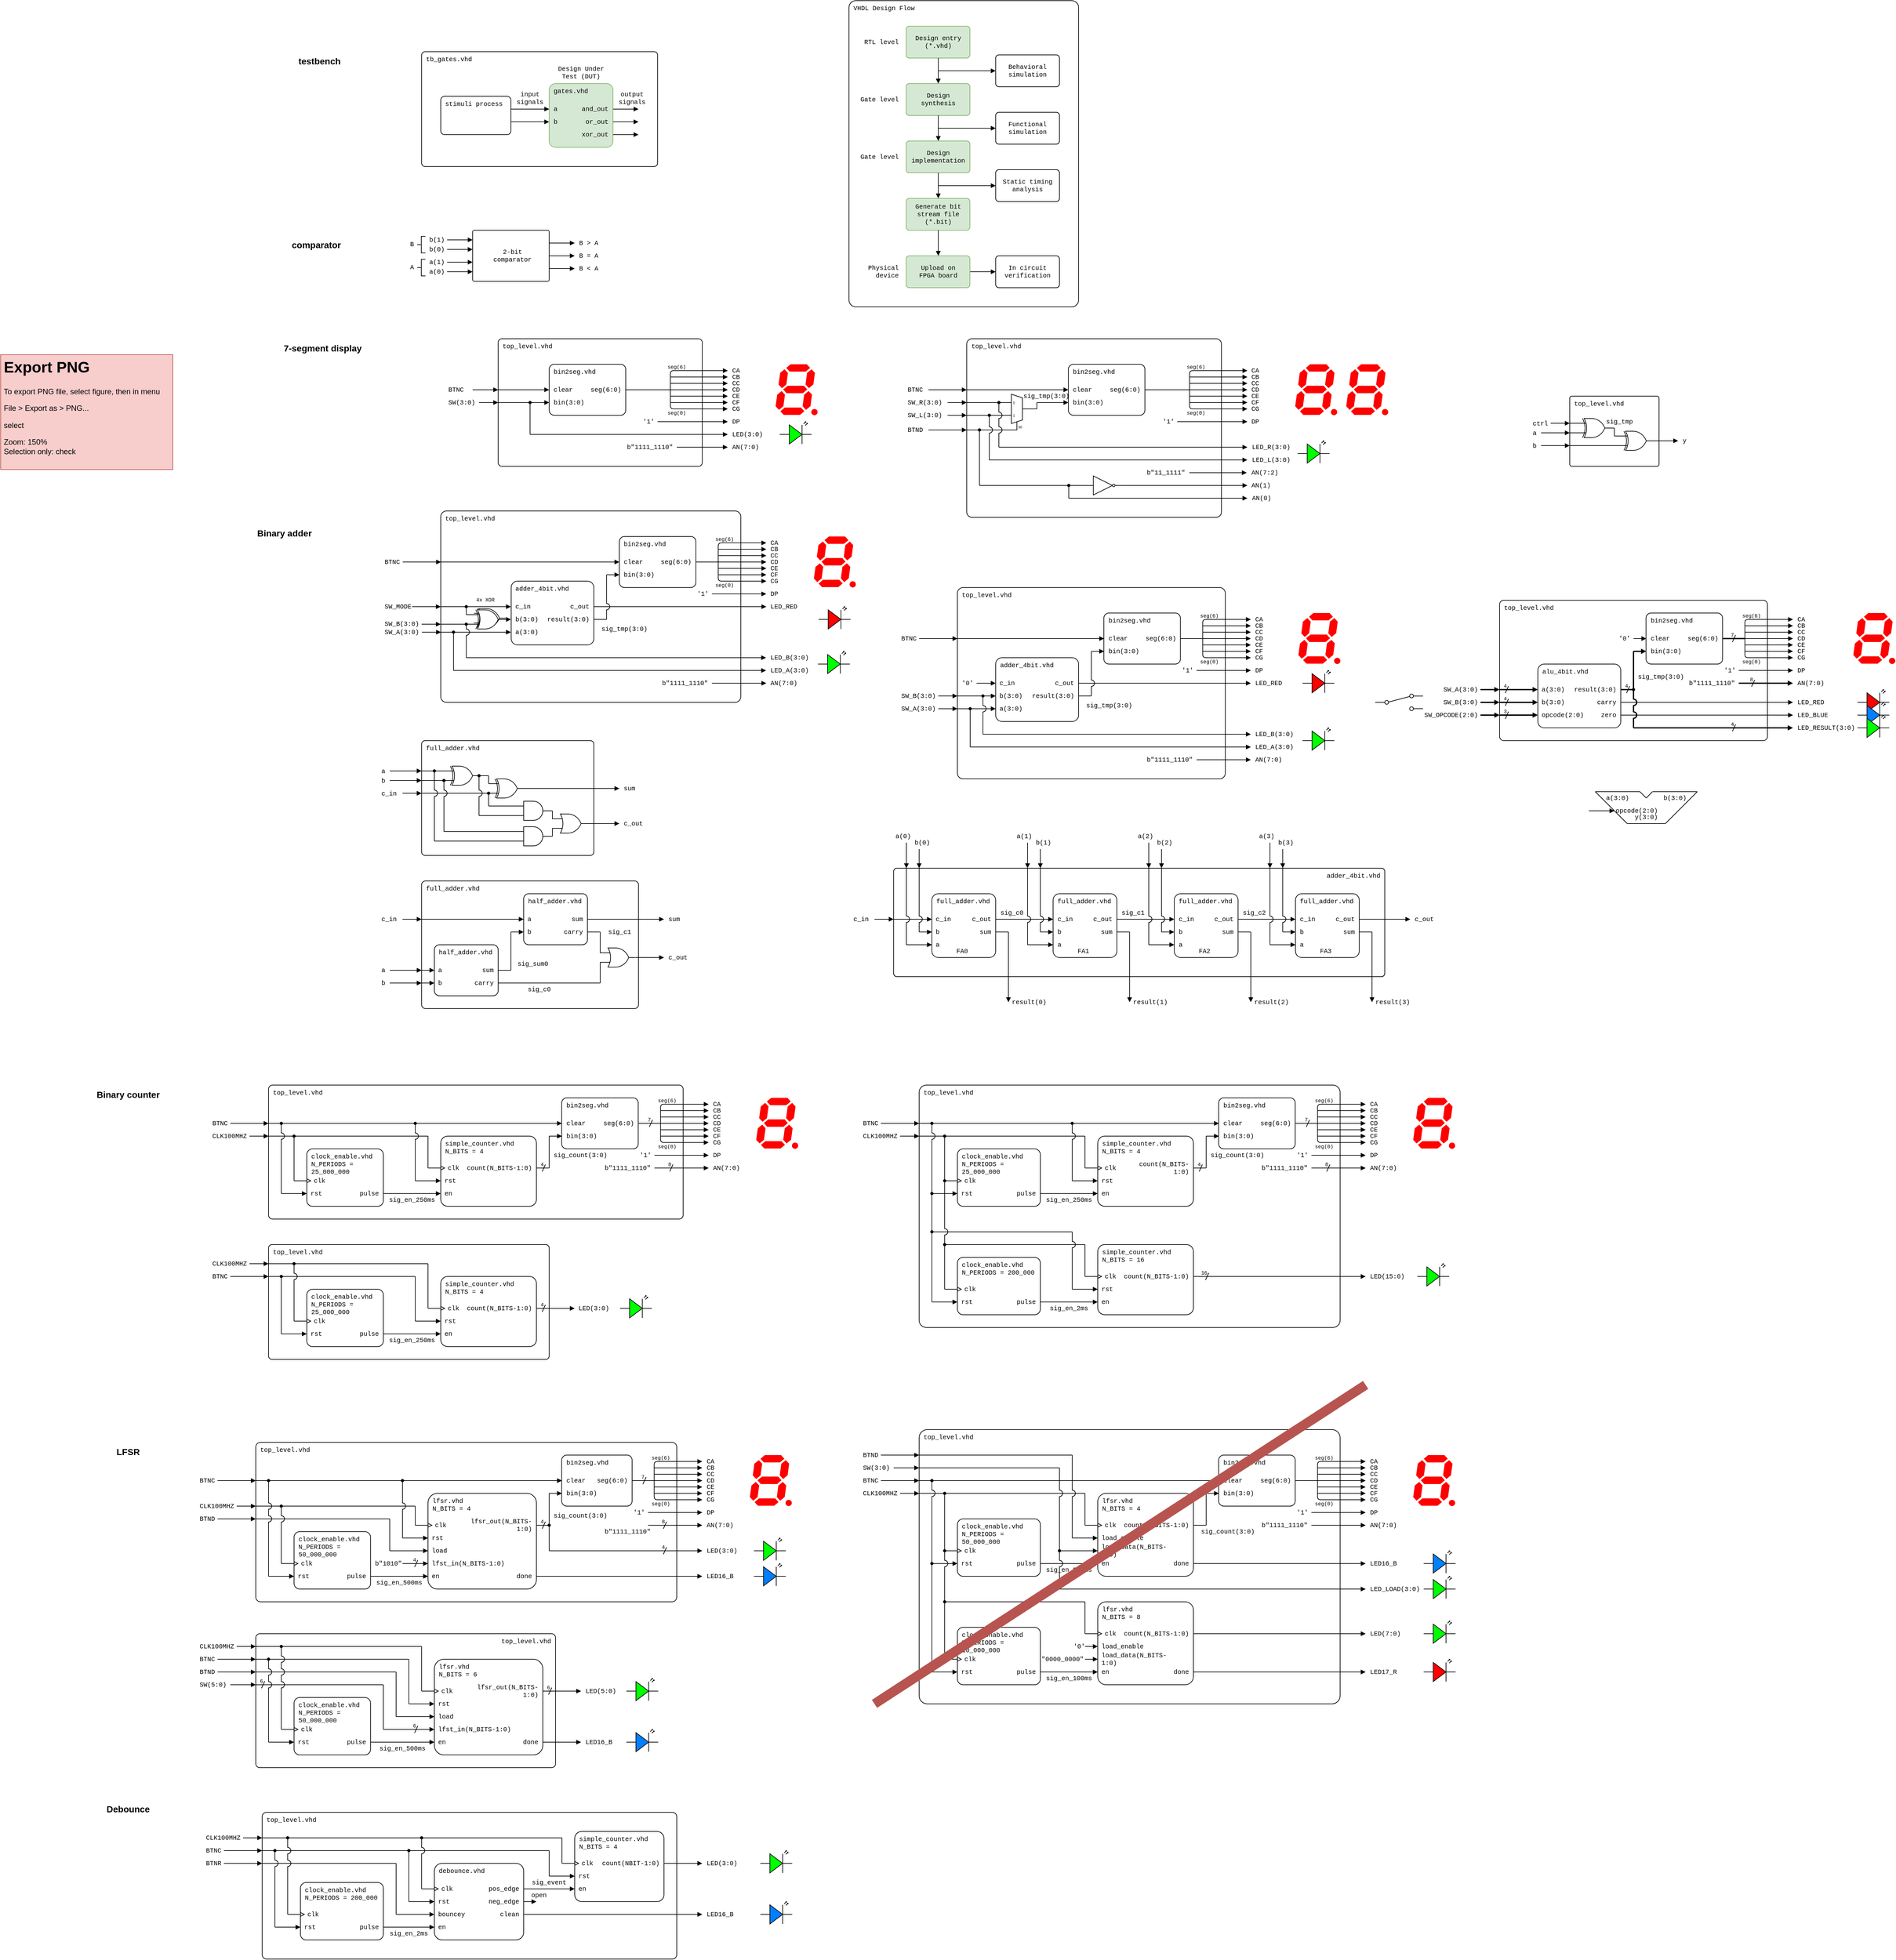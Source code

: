 <mxfile version="26.1.1">
  <diagram id="j7nF-TVUxBw4xUQn4cIl" name="Page-1">
    <mxGraphModel dx="4014" dy="3127" grid="1" gridSize="10" guides="1" tooltips="1" connect="1" arrows="1" fold="1" page="1" pageScale="1" pageWidth="827" pageHeight="1169" math="0" shadow="0">
      <root>
        <mxCell id="0" />
        <mxCell id="1" parent="0" />
        <mxCell id="GHdmuA66beR91HRJB99E-102" value="3" style="text;html=1;align=center;verticalAlign=middle;whiteSpace=wrap;rounded=0;fontFamily=Courier New;fontSize=8;fillOpacity=100;spacing=2;spacingRight=0;connectable=0;" parent="1" vertex="1">
          <mxGeometry x="1664" y="64" width="30" height="20" as="geometry" />
        </mxCell>
        <mxCell id="GHdmuA66beR91HRJB99E-80" value="4" style="text;html=1;align=center;verticalAlign=middle;whiteSpace=wrap;rounded=0;fontFamily=Courier New;fontSize=8;fillOpacity=100;spacing=2;spacingRight=0;connectable=0;" parent="1" vertex="1">
          <mxGeometry x="1854" y="24" width="30" height="20" as="geometry" />
        </mxCell>
        <mxCell id="9wGQk3-cye2_xvNzmPNW-61" value="top_level.vhd" style="rounded=1;arcSize=3;whiteSpace=wrap;html=1;align=left;verticalAlign=top;fontFamily=Courier New;absoluteArcSize=0;fillColor=none;fontSize=10;spacingLeft=5;connectable=0;imageHeight=24;" parent="1" vertex="1">
          <mxGeometry x="10" y="-240" width="470.41" height="300" as="geometry" />
        </mxCell>
        <mxCell id="FBRff9ZuUqyQx_tDvHv--1" value="" style="verticalLabelPosition=bottom;shadow=0;dashed=0;align=center;html=1;verticalAlign=top;shape=mxgraph.electrical.logic_gates.logic_gate;operation=xor;aspect=fixed;connectable=0;" parent="1" vertex="1">
          <mxGeometry x="62" y="-87" width="50" height="30" as="geometry" />
        </mxCell>
        <mxCell id="9wGQk3-cye2_xvNzmPNW-196" value="" style="strokeWidth=1;html=1;shape=mxgraph.flowchart.annotation_2;align=left;labelPosition=right;pointerEvents=1;fontSize=10;fontFamily=Courier New;aspect=fixed;connectable=0;" parent="1" vertex="1">
          <mxGeometry x="-27" y="-670.5" width="13" height="26" as="geometry" />
        </mxCell>
        <mxCell id="zm5g7ncn9EhyciJHYUPz-10" value="top_level.vhd" style="rounded=1;arcSize=3;whiteSpace=wrap;html=1;align=left;verticalAlign=top;fontFamily=Courier New;absoluteArcSize=0;fillColor=none;fontSize=10;spacingLeft=5;connectable=0;imageHeight=24;" parent="1" vertex="1">
          <mxGeometry x="820" y="-120" width="420" height="300" as="geometry" />
        </mxCell>
        <mxCell id="nig3Wq-WDGFd4Grmrsc5-51" value="top_level.vhd" style="rounded=1;arcSize=3;whiteSpace=wrap;html=1;align=left;verticalAlign=top;fontFamily=Courier New;absoluteArcSize=0;fillColor=none;fontSize=10;spacingLeft=5;connectable=0;imageHeight=24;" parent="1" vertex="1">
          <mxGeometry x="834.59" y="-510" width="399.36" height="280" as="geometry" />
        </mxCell>
        <mxCell id="N4TtajftBBADn4jUO-1_-67" value="adder_4bit.vhd" style="rounded=1;arcSize=3;whiteSpace=wrap;html=1;align=right;verticalAlign=top;fontFamily=Courier New;absoluteArcSize=0;fillColor=none;fontSize=10;spacingLeft=45;connectable=0;imageHeight=24;spacingRight=5;" parent="1" vertex="1">
          <mxGeometry x="720" y="320" width="770" height="170" as="geometry" />
        </mxCell>
        <mxCell id="3X3M70Q2T5t_4ZY13hNR-58" value="full_adder.vhd" style="rounded=1;arcSize=3;whiteSpace=wrap;html=1;align=left;verticalAlign=top;fontFamily=Courier New;absoluteArcSize=0;fillColor=none;fontSize=10;spacingLeft=5;connectable=0;imageHeight=24;" parent="1" vertex="1">
          <mxGeometry x="-20" y="340" width="340" height="200" as="geometry" />
        </mxCell>
        <mxCell id="N4TtajftBBADn4jUO-1_-4" value="full_adder.vhd" style="rounded=1;arcSize=3;whiteSpace=wrap;html=1;align=left;verticalAlign=top;fontFamily=Courier New;absoluteArcSize=0;fillColor=none;fontSize=10;spacingLeft=5;connectable=0;imageHeight=24;" parent="1" vertex="1">
          <mxGeometry x="-20" y="120" width="270" height="180" as="geometry" />
        </mxCell>
        <mxCell id="nig3Wq-WDGFd4Grmrsc5-3" value="top_level.vhd" style="rounded=1;arcSize=3;whiteSpace=wrap;html=1;align=left;verticalAlign=top;fontFamily=Courier New;absoluteArcSize=0;fillColor=none;fontSize=10;spacingLeft=5;connectable=0;imageHeight=24;" parent="1" vertex="1">
          <mxGeometry x="100" y="-510" width="320" height="200" as="geometry" />
        </mxCell>
        <mxCell id="nig3Wq-WDGFd4Grmrsc5-7" value="bin2seg.vhd" style="rounded=1;arcSize=10;align=left;verticalAlign=top;fontFamily=Courier New;absoluteArcSize=0;fillColor=none;points=[[0,0,0,0,0],[0,0.25,0,0,0],[0,0.5,0,0,0],[0,0.75,0,0,0],[0,1,0,0,0],[0.25,0,0,0,0],[0.25,1,0,0,0],[0.5,0,0,0,0],[0.5,1,0,0,0],[0.75,0,0,0,0],[0.75,1,0,0,0],[1,0,0,0,0],[1,0.25,0,0,0],[1,0.5,0,0,0],[1,0.75,0,0,0],[1,1,0,0,0]];connectable=0;snapToPoint=0;fixDash=0;metaEdit=0;autosize=0;fontSize=10;spacingLeft=5;labelBorderColor=none;spacingTop=0;spacing=2;labelBackgroundColor=none;whiteSpace=wrap;html=1;strokeWidth=1;shadow=0;glass=0;" parent="1" vertex="1">
          <mxGeometry x="180" y="-470" width="120" height="80" as="geometry" />
        </mxCell>
        <mxCell id="nig3Wq-WDGFd4Grmrsc5-8" value="&lt;div style=&quot;line-height: 100%;&quot; align=&quot;left&quot;&gt;bin(3:0)&lt;/div&gt;" style="text;html=1;align=left;verticalAlign=middle;whiteSpace=wrap;rounded=0;fontFamily=Courier New;fontSize=10;fillOpacity=100;spacingLeft=5;connectable=0;" parent="1" vertex="1">
          <mxGeometry x="180" y="-420" width="60" height="20" as="geometry" />
        </mxCell>
        <mxCell id="nig3Wq-WDGFd4Grmrsc5-9" value="clear" style="text;html=1;align=left;verticalAlign=middle;whiteSpace=wrap;rounded=0;fontFamily=Courier New;fontSize=10;fillOpacity=100;spacing=2;spacingLeft=5;connectable=0;" parent="1" vertex="1">
          <mxGeometry x="180" y="-440" width="60" height="20" as="geometry" />
        </mxCell>
        <mxCell id="nig3Wq-WDGFd4Grmrsc5-10" value="&lt;div style=&quot;line-height: 100%;&quot;&gt;seg(6:0)&lt;/div&gt;" style="text;html=1;align=right;verticalAlign=middle;whiteSpace=wrap;rounded=0;fontFamily=Courier New;fontSize=10;fillOpacity=100;spacing=2;spacingRight=5;connectable=0;" parent="1" vertex="1">
          <mxGeometry x="240" y="-440" width="60" height="20" as="geometry" />
        </mxCell>
        <mxCell id="nig3Wq-WDGFd4Grmrsc5-11" value="" style="endArrow=block;html=1;rounded=0;exitX=1;exitY=0.5;exitDx=0;exitDy=0;endFill=1;endSize=5;startSize=5;" parent="1" source="nig3Wq-WDGFd4Grmrsc5-10" edge="1">
          <mxGeometry width="50" height="50" relative="1" as="geometry">
            <mxPoint x="380" y="-290" as="sourcePoint" />
            <mxPoint x="460" y="-430" as="targetPoint" />
          </mxGeometry>
        </mxCell>
        <mxCell id="nig3Wq-WDGFd4Grmrsc5-14" value="" style="endArrow=block;html=1;rounded=0;exitX=1;exitY=0.5;exitDx=0;exitDy=0;endFill=1;endSize=5;startSize=5;" parent="1" edge="1">
          <mxGeometry width="50" height="50" relative="1" as="geometry">
            <mxPoint x="100" y="-430" as="sourcePoint" />
            <mxPoint x="180" y="-430" as="targetPoint" />
          </mxGeometry>
        </mxCell>
        <mxCell id="nig3Wq-WDGFd4Grmrsc5-15" value="" style="endArrow=block;html=1;rounded=0;exitX=1;exitY=0.5;exitDx=0;exitDy=0;endFill=1;endSize=5;startSize=5;" parent="1" edge="1">
          <mxGeometry width="50" height="50" relative="1" as="geometry">
            <mxPoint x="100" y="-410" as="sourcePoint" />
            <mxPoint x="180" y="-410" as="targetPoint" />
          </mxGeometry>
        </mxCell>
        <mxCell id="nig3Wq-WDGFd4Grmrsc5-17" value="" style="endArrow=block;html=1;rounded=0;endFill=1;endSize=5;startSize=5;" parent="1" edge="1">
          <mxGeometry width="50" height="50" relative="1" as="geometry">
            <mxPoint x="370" y="-420" as="sourcePoint" />
            <mxPoint x="460" y="-420" as="targetPoint" />
          </mxGeometry>
        </mxCell>
        <mxCell id="nig3Wq-WDGFd4Grmrsc5-18" value="" style="endArrow=block;html=1;rounded=0;endFill=1;orthogonal=1;endSize=5;startSize=5;" parent="1" edge="1">
          <mxGeometry width="50" height="50" relative="1" as="geometry">
            <mxPoint x="370" y="-410" as="sourcePoint" />
            <mxPoint x="460" y="-410" as="targetPoint" />
          </mxGeometry>
        </mxCell>
        <mxCell id="nig3Wq-WDGFd4Grmrsc5-19" value="" style="endArrow=block;html=1;rounded=0;endFill=1;orthogonal=1;endSize=5;startSize=5;" parent="1" edge="1">
          <mxGeometry width="50" height="50" relative="1" as="geometry">
            <mxPoint x="380" y="-400" as="sourcePoint" />
            <mxPoint x="460" y="-400" as="targetPoint" />
          </mxGeometry>
        </mxCell>
        <mxCell id="nig3Wq-WDGFd4Grmrsc5-20" value="" style="endArrow=block;html=1;rounded=0;endFill=1;endSize=5;startSize=5;" parent="1" edge="1">
          <mxGeometry width="50" height="50" relative="1" as="geometry">
            <mxPoint x="370" y="-440" as="sourcePoint" />
            <mxPoint x="460" y="-440" as="targetPoint" />
          </mxGeometry>
        </mxCell>
        <mxCell id="nig3Wq-WDGFd4Grmrsc5-21" value="" style="endArrow=block;html=1;rounded=0;endFill=1;endSize=5;startSize=5;" parent="1" edge="1">
          <mxGeometry width="50" height="50" relative="1" as="geometry">
            <mxPoint x="370" y="-450" as="sourcePoint" />
            <mxPoint x="460" y="-450" as="targetPoint" />
          </mxGeometry>
        </mxCell>
        <mxCell id="nig3Wq-WDGFd4Grmrsc5-22" value="" style="endArrow=block;html=1;rounded=0;endFill=1;endSize=5;startSize=5;" parent="1" edge="1">
          <mxGeometry width="50" height="50" relative="1" as="geometry">
            <mxPoint x="380" y="-460" as="sourcePoint" />
            <mxPoint x="460" y="-460" as="targetPoint" />
          </mxGeometry>
        </mxCell>
        <mxCell id="nig3Wq-WDGFd4Grmrsc5-23" value="" style="endArrow=none;html=1;rounded=1;curved=0;anchorPointDirection=1;movable=1;resizable=1;rotatable=1;deletable=1;editable=1;locked=0;connectable=1;startFill=1;endFill=1;snapToPoint=0;fixDash=0;ignoreEdge=0;orthogonal=1;jumpStyle=none;shadow=0;" parent="1" edge="1">
          <mxGeometry width="50" height="50" relative="1" as="geometry">
            <mxPoint x="370" y="-450" as="sourcePoint" />
            <mxPoint x="380" y="-460" as="targetPoint" />
            <Array as="points">
              <mxPoint x="370" y="-460" />
            </Array>
          </mxGeometry>
        </mxCell>
        <mxCell id="nig3Wq-WDGFd4Grmrsc5-25" value="" style="endArrow=none;html=1;rounded=0;" parent="1" edge="1">
          <mxGeometry width="50" height="50" relative="1" as="geometry">
            <mxPoint x="370" y="-410" as="sourcePoint" />
            <mxPoint x="370" y="-450" as="targetPoint" />
          </mxGeometry>
        </mxCell>
        <mxCell id="nig3Wq-WDGFd4Grmrsc5-26" value="" style="endArrow=none;html=1;rounded=1;curved=0;" parent="1" edge="1">
          <mxGeometry width="50" height="50" relative="1" as="geometry">
            <mxPoint x="370" y="-410" as="sourcePoint" />
            <mxPoint x="380" y="-400" as="targetPoint" />
            <Array as="points">
              <mxPoint x="370" y="-400" />
            </Array>
          </mxGeometry>
        </mxCell>
        <mxCell id="nig3Wq-WDGFd4Grmrsc5-27" value="" style="endArrow=block;html=1;rounded=0;endFill=1;endSize=5;startSize=5;" parent="1" edge="1">
          <mxGeometry width="50" height="50" relative="1" as="geometry">
            <mxPoint x="70" y="-410" as="sourcePoint" />
            <mxPoint x="100" y="-410" as="targetPoint" />
          </mxGeometry>
        </mxCell>
        <mxCell id="nig3Wq-WDGFd4Grmrsc5-31" value="" style="endArrow=block;html=1;rounded=0;endFill=1;endSize=5;startSize=5;" parent="1" edge="1">
          <mxGeometry width="50" height="50" relative="1" as="geometry">
            <mxPoint x="60" y="-430" as="sourcePoint" />
            <mxPoint x="100" y="-430" as="targetPoint" />
          </mxGeometry>
        </mxCell>
        <mxCell id="nig3Wq-WDGFd4Grmrsc5-33" value="BTNC" style="text;html=1;align=left;verticalAlign=middle;whiteSpace=wrap;rounded=0;fontFamily=Courier New;fontSize=10;fillOpacity=100;spacing=2;spacingLeft=0;connectable=0;" parent="1" vertex="1">
          <mxGeometry x="20" y="-440" width="40" height="20" as="geometry" />
        </mxCell>
        <mxCell id="nig3Wq-WDGFd4Grmrsc5-34" value="SW(3:0)" style="text;html=1;align=left;verticalAlign=middle;whiteSpace=wrap;rounded=0;fontFamily=Courier New;fontSize=10;fillOpacity=100;spacing=2;spacingLeft=0;connectable=0;" parent="1" vertex="1">
          <mxGeometry x="20" y="-420" width="40" height="20" as="geometry" />
        </mxCell>
        <mxCell id="nig3Wq-WDGFd4Grmrsc5-35" value="CA" style="text;html=1;align=left;verticalAlign=middle;whiteSpace=wrap;rounded=0;fontFamily=Courier New;fontSize=10;fillOpacity=100;spacing=2;spacingLeft=5;connectable=0;" parent="1" vertex="1">
          <mxGeometry x="460" y="-470" width="30" height="20" as="geometry" />
        </mxCell>
        <mxCell id="nig3Wq-WDGFd4Grmrsc5-36" value="CB" style="text;html=1;align=left;verticalAlign=middle;whiteSpace=wrap;rounded=0;fontFamily=Courier New;fontSize=10;fillOpacity=100;spacing=2;spacingLeft=5;connectable=0;" parent="1" vertex="1">
          <mxGeometry x="460" y="-460" width="30" height="20" as="geometry" />
        </mxCell>
        <mxCell id="nig3Wq-WDGFd4Grmrsc5-37" value="CC" style="text;html=1;align=left;verticalAlign=middle;whiteSpace=wrap;rounded=0;fontFamily=Courier New;fontSize=10;fillOpacity=100;spacing=2;spacingLeft=5;connectable=0;" parent="1" vertex="1">
          <mxGeometry x="460" y="-450" width="30" height="20" as="geometry" />
        </mxCell>
        <mxCell id="nig3Wq-WDGFd4Grmrsc5-38" value="CD" style="text;html=1;align=left;verticalAlign=middle;whiteSpace=wrap;rounded=0;fontFamily=Courier New;fontSize=10;fillOpacity=100;spacing=2;spacingLeft=5;connectable=0;" parent="1" vertex="1">
          <mxGeometry x="460" y="-440" width="30" height="20" as="geometry" />
        </mxCell>
        <mxCell id="nig3Wq-WDGFd4Grmrsc5-39" value="CE" style="text;html=1;align=left;verticalAlign=middle;whiteSpace=wrap;rounded=0;fontFamily=Courier New;fontSize=10;fillOpacity=100;spacing=2;spacingLeft=5;connectable=0;" parent="1" vertex="1">
          <mxGeometry x="460" y="-430" width="30" height="20" as="geometry" />
        </mxCell>
        <mxCell id="nig3Wq-WDGFd4Grmrsc5-40" value="CF" style="text;html=1;align=left;verticalAlign=middle;whiteSpace=wrap;rounded=0;fontFamily=Courier New;fontSize=10;fillOpacity=100;spacing=2;spacingLeft=5;connectable=0;" parent="1" vertex="1">
          <mxGeometry x="460" y="-420" width="30" height="20" as="geometry" />
        </mxCell>
        <mxCell id="nig3Wq-WDGFd4Grmrsc5-41" value="CG" style="text;html=1;align=left;verticalAlign=middle;whiteSpace=wrap;rounded=0;fontFamily=Courier New;fontSize=10;fillOpacity=100;spacing=2;spacingLeft=5;connectable=0;" parent="1" vertex="1">
          <mxGeometry x="460" y="-410" width="30" height="20" as="geometry" />
        </mxCell>
        <mxCell id="nig3Wq-WDGFd4Grmrsc5-45" value="" style="endArrow=block;html=1;rounded=0;endFill=1;orthogonal=1;endSize=5;startSize=5;" parent="1" edge="1">
          <mxGeometry width="50" height="50" relative="1" as="geometry">
            <mxPoint x="150" y="-360" as="sourcePoint" />
            <mxPoint x="460" y="-360" as="targetPoint" />
          </mxGeometry>
        </mxCell>
        <mxCell id="nig3Wq-WDGFd4Grmrsc5-46" value="" style="endArrow=none;html=1;rounded=0;startArrow=oval;startFill=1;endSize=4;startSize=4;" parent="1" edge="1">
          <mxGeometry width="50" height="50" relative="1" as="geometry">
            <mxPoint x="150" y="-410" as="sourcePoint" />
            <mxPoint x="150" y="-360" as="targetPoint" />
          </mxGeometry>
        </mxCell>
        <mxCell id="nig3Wq-WDGFd4Grmrsc5-47" value="LED(3:0)" style="text;html=1;align=left;verticalAlign=middle;whiteSpace=wrap;rounded=0;fontFamily=Courier New;fontSize=10;fillOpacity=100;spacing=2;spacingLeft=5;connectable=0;" parent="1" vertex="1">
          <mxGeometry x="460" y="-370" width="30" height="20" as="geometry" />
        </mxCell>
        <mxCell id="nig3Wq-WDGFd4Grmrsc5-48" value="" style="endArrow=block;html=1;rounded=0;endFill=1;orthogonal=1;endSize=5;startSize=5;" parent="1" edge="1">
          <mxGeometry width="50" height="50" relative="1" as="geometry">
            <mxPoint x="380" y="-340" as="sourcePoint" />
            <mxPoint x="460" y="-340" as="targetPoint" />
          </mxGeometry>
        </mxCell>
        <mxCell id="nig3Wq-WDGFd4Grmrsc5-49" value="b&quot;1111_1110&quot;" style="text;html=1;align=left;verticalAlign=middle;whiteSpace=wrap;rounded=0;fontFamily=Courier New;fontSize=10;fillOpacity=100;spacing=2;spacingLeft=0;connectable=0;" parent="1" vertex="1">
          <mxGeometry x="300" y="-350" width="80" height="20" as="geometry" />
        </mxCell>
        <mxCell id="nig3Wq-WDGFd4Grmrsc5-50" value="AN(7:0)" style="text;html=1;align=left;verticalAlign=middle;whiteSpace=wrap;rounded=0;fontFamily=Courier New;fontSize=10;fillOpacity=100;spacing=2;spacingLeft=5;connectable=0;" parent="1" vertex="1">
          <mxGeometry x="460" y="-350" width="30" height="20" as="geometry" />
        </mxCell>
        <mxCell id="nig3Wq-WDGFd4Grmrsc5-53" value="bin2seg.vhd" style="rounded=1;arcSize=10;align=left;verticalAlign=top;fontFamily=Courier New;absoluteArcSize=0;fillColor=none;points=[[0,0,0,0,0],[0,0.25,0,0,0],[0,0.5,0,0,0],[0,0.75,0,0,0],[0,1,0,0,0],[0.25,0,0,0,0],[0.25,1,0,0,0],[0.5,0,0,0,0],[0.5,1,0,0,0],[0.75,0,0,0,0],[0.75,1,0,0,0],[1,0,0,0,0],[1,0.25,0,0,0],[1,0.5,0,0,0],[1,0.75,0,0,0],[1,1,0,0,0]];connectable=0;snapToPoint=0;fixDash=0;metaEdit=0;autosize=0;fontSize=10;spacingLeft=5;labelBorderColor=none;spacingTop=0;spacing=2;labelBackgroundColor=none;whiteSpace=wrap;html=1;strokeWidth=1;shadow=0;glass=0;" parent="1" vertex="1">
          <mxGeometry x="993.95" y="-470" width="120" height="80" as="geometry" />
        </mxCell>
        <mxCell id="nig3Wq-WDGFd4Grmrsc5-54" value="&lt;div style=&quot;line-height: 100%;&quot; align=&quot;left&quot;&gt;bin(3:0)&lt;/div&gt;" style="text;html=1;align=left;verticalAlign=middle;whiteSpace=wrap;rounded=0;fontFamily=Courier New;fontSize=10;fillOpacity=100;spacingLeft=5;connectable=0;" parent="1" vertex="1">
          <mxGeometry x="993.95" y="-420" width="60" height="20" as="geometry" />
        </mxCell>
        <mxCell id="nig3Wq-WDGFd4Grmrsc5-55" value="clear" style="text;html=1;align=left;verticalAlign=middle;whiteSpace=wrap;rounded=0;fontFamily=Courier New;fontSize=10;fillOpacity=100;spacing=2;spacingLeft=5;connectable=0;" parent="1" vertex="1">
          <mxGeometry x="993.95" y="-440" width="60" height="20" as="geometry" />
        </mxCell>
        <mxCell id="nig3Wq-WDGFd4Grmrsc5-56" value="&lt;div style=&quot;line-height: 100%;&quot;&gt;seg(6:0)&lt;/div&gt;" style="text;html=1;align=right;verticalAlign=middle;whiteSpace=wrap;rounded=0;fontFamily=Courier New;fontSize=10;fillOpacity=100;spacing=2;spacingRight=5;connectable=0;" parent="1" vertex="1">
          <mxGeometry x="1053.95" y="-440" width="60" height="20" as="geometry" />
        </mxCell>
        <mxCell id="nig3Wq-WDGFd4Grmrsc5-57" value="" style="endArrow=block;html=1;rounded=0;exitX=1;exitY=0.5;exitDx=0;exitDy=0;endFill=1;endSize=5;startSize=5;" parent="1" source="nig3Wq-WDGFd4Grmrsc5-56" edge="1">
          <mxGeometry width="50" height="50" relative="1" as="geometry">
            <mxPoint x="1193.95" y="-290" as="sourcePoint" />
            <mxPoint x="1274.59" y="-430" as="targetPoint" />
          </mxGeometry>
        </mxCell>
        <mxCell id="nig3Wq-WDGFd4Grmrsc5-58" value="" style="endArrow=block;html=1;rounded=0;endFill=1;endSize=5;startSize=5;" parent="1" edge="1">
          <mxGeometry width="50" height="50" relative="1" as="geometry">
            <mxPoint x="834.59" y="-430" as="sourcePoint" />
            <mxPoint x="993.95" y="-430" as="targetPoint" />
          </mxGeometry>
        </mxCell>
        <mxCell id="nig3Wq-WDGFd4Grmrsc5-59" value="" style="endArrow=block;html=1;rounded=0;endFill=1;endSize=5;startSize=5;" parent="1" edge="1">
          <mxGeometry width="50" height="50" relative="1" as="geometry">
            <mxPoint x="944.59" y="-410" as="sourcePoint" />
            <mxPoint x="993.95" y="-410" as="targetPoint" />
          </mxGeometry>
        </mxCell>
        <mxCell id="nig3Wq-WDGFd4Grmrsc5-60" value="" style="endArrow=block;html=1;rounded=0;endFill=1;endSize=5;startSize=5;" parent="1" edge="1">
          <mxGeometry width="50" height="50" relative="1" as="geometry">
            <mxPoint x="1184" y="-420" as="sourcePoint" />
            <mxPoint x="1274.59" y="-420" as="targetPoint" />
          </mxGeometry>
        </mxCell>
        <mxCell id="nig3Wq-WDGFd4Grmrsc5-61" value="" style="endArrow=block;html=1;rounded=0;endFill=1;orthogonal=1;endSize=5;startSize=5;" parent="1" edge="1">
          <mxGeometry width="50" height="50" relative="1" as="geometry">
            <mxPoint x="1184" y="-410" as="sourcePoint" />
            <mxPoint x="1274.59" y="-410" as="targetPoint" />
          </mxGeometry>
        </mxCell>
        <mxCell id="nig3Wq-WDGFd4Grmrsc5-62" value="" style="endArrow=block;html=1;rounded=0;endFill=1;orthogonal=1;endSize=5;startSize=5;" parent="1" edge="1">
          <mxGeometry width="50" height="50" relative="1" as="geometry">
            <mxPoint x="1193" y="-400" as="sourcePoint" />
            <mxPoint x="1274.59" y="-400" as="targetPoint" />
          </mxGeometry>
        </mxCell>
        <mxCell id="nig3Wq-WDGFd4Grmrsc5-63" value="" style="endArrow=block;html=1;rounded=0;endFill=1;endSize=5;startSize=5;" parent="1" edge="1">
          <mxGeometry width="50" height="50" relative="1" as="geometry">
            <mxPoint x="1184" y="-440" as="sourcePoint" />
            <mxPoint x="1274.59" y="-440" as="targetPoint" />
          </mxGeometry>
        </mxCell>
        <mxCell id="nig3Wq-WDGFd4Grmrsc5-64" value="" style="endArrow=block;html=1;rounded=0;endFill=1;endSize=5;startSize=5;" parent="1" edge="1">
          <mxGeometry width="50" height="50" relative="1" as="geometry">
            <mxPoint x="1184" y="-450" as="sourcePoint" />
            <mxPoint x="1274.59" y="-450" as="targetPoint" />
          </mxGeometry>
        </mxCell>
        <mxCell id="nig3Wq-WDGFd4Grmrsc5-65" value="" style="endArrow=block;html=1;rounded=0;endFill=1;endSize=5;startSize=5;" parent="1" edge="1">
          <mxGeometry width="50" height="50" relative="1" as="geometry">
            <mxPoint x="1193" y="-460" as="sourcePoint" />
            <mxPoint x="1274.59" y="-460" as="targetPoint" />
          </mxGeometry>
        </mxCell>
        <mxCell id="nig3Wq-WDGFd4Grmrsc5-66" value="" style="endArrow=none;html=1;rounded=1;curved=0;anchorPointDirection=1;movable=1;resizable=1;rotatable=1;deletable=1;editable=1;locked=0;connectable=1;startFill=1;endFill=1;snapToPoint=0;fixDash=0;ignoreEdge=0;orthogonal=1;jumpStyle=none;shadow=0;" parent="1" edge="1">
          <mxGeometry width="50" height="50" relative="1" as="geometry">
            <mxPoint x="1183.95" y="-450" as="sourcePoint" />
            <mxPoint x="1193.95" y="-460" as="targetPoint" />
            <Array as="points">
              <mxPoint x="1183.95" y="-460" />
            </Array>
          </mxGeometry>
        </mxCell>
        <mxCell id="nig3Wq-WDGFd4Grmrsc5-67" value="" style="endArrow=none;html=1;rounded=0;" parent="1" edge="1">
          <mxGeometry width="50" height="50" relative="1" as="geometry">
            <mxPoint x="1183.95" y="-410" as="sourcePoint" />
            <mxPoint x="1183.95" y="-450" as="targetPoint" />
          </mxGeometry>
        </mxCell>
        <mxCell id="nig3Wq-WDGFd4Grmrsc5-68" value="" style="endArrow=none;html=1;rounded=1;curved=0;" parent="1" edge="1">
          <mxGeometry width="50" height="50" relative="1" as="geometry">
            <mxPoint x="1183.95" y="-410" as="sourcePoint" />
            <mxPoint x="1193.95" y="-400" as="targetPoint" />
            <Array as="points">
              <mxPoint x="1183.95" y="-400" />
            </Array>
          </mxGeometry>
        </mxCell>
        <mxCell id="nig3Wq-WDGFd4Grmrsc5-69" value="" style="endArrow=block;html=1;rounded=0;endFill=1;endSize=5;startSize=5;" parent="1" edge="1">
          <mxGeometry width="50" height="50" relative="1" as="geometry">
            <mxPoint x="804.59" y="-410" as="sourcePoint" />
            <mxPoint x="834.59" y="-410" as="targetPoint" />
          </mxGeometry>
        </mxCell>
        <mxCell id="nig3Wq-WDGFd4Grmrsc5-70" value="" style="endArrow=block;html=1;rounded=0;endFill=1;endSize=5;startSize=5;" parent="1" edge="1">
          <mxGeometry width="50" height="50" relative="1" as="geometry">
            <mxPoint x="774.59" y="-430" as="sourcePoint" />
            <mxPoint x="834.59" y="-430" as="targetPoint" />
          </mxGeometry>
        </mxCell>
        <mxCell id="nig3Wq-WDGFd4Grmrsc5-71" value="BTNC" style="text;html=1;align=left;verticalAlign=middle;whiteSpace=wrap;rounded=0;fontFamily=Courier New;fontSize=10;fillOpacity=100;spacing=2;spacingLeft=0;connectable=0;" parent="1" vertex="1">
          <mxGeometry x="739.59" y="-440" width="40" height="20" as="geometry" />
        </mxCell>
        <mxCell id="nig3Wq-WDGFd4Grmrsc5-72" value="SW_R(3:0)" style="text;html=1;align=left;verticalAlign=middle;whiteSpace=wrap;rounded=0;fontFamily=Courier New;fontSize=10;fillOpacity=100;spacing=2;spacingLeft=0;connectable=0;" parent="1" vertex="1">
          <mxGeometry x="739.59" y="-420" width="40" height="20" as="geometry" />
        </mxCell>
        <mxCell id="nig3Wq-WDGFd4Grmrsc5-73" value="CA" style="text;html=1;align=left;verticalAlign=middle;whiteSpace=wrap;rounded=0;fontFamily=Courier New;fontSize=10;fillOpacity=100;spacing=2;spacingLeft=5;connectable=0;" parent="1" vertex="1">
          <mxGeometry x="1273.95" y="-470" width="30" height="20" as="geometry" />
        </mxCell>
        <mxCell id="nig3Wq-WDGFd4Grmrsc5-74" value="CB" style="text;html=1;align=left;verticalAlign=middle;whiteSpace=wrap;rounded=0;fontFamily=Courier New;fontSize=10;fillOpacity=100;spacing=2;spacingLeft=5;connectable=0;" parent="1" vertex="1">
          <mxGeometry x="1273.95" y="-460" width="30" height="20" as="geometry" />
        </mxCell>
        <mxCell id="nig3Wq-WDGFd4Grmrsc5-75" value="CC" style="text;html=1;align=left;verticalAlign=middle;whiteSpace=wrap;rounded=0;fontFamily=Courier New;fontSize=10;fillOpacity=100;spacing=2;spacingLeft=5;connectable=0;" parent="1" vertex="1">
          <mxGeometry x="1273.95" y="-450" width="30" height="20" as="geometry" />
        </mxCell>
        <mxCell id="nig3Wq-WDGFd4Grmrsc5-76" value="CD" style="text;html=1;align=left;verticalAlign=middle;whiteSpace=wrap;rounded=0;fontFamily=Courier New;fontSize=10;fillOpacity=100;spacing=2;spacingLeft=5;connectable=0;" parent="1" vertex="1">
          <mxGeometry x="1273.95" y="-440" width="30" height="20" as="geometry" />
        </mxCell>
        <mxCell id="nig3Wq-WDGFd4Grmrsc5-77" value="CE" style="text;html=1;align=left;verticalAlign=middle;whiteSpace=wrap;rounded=0;fontFamily=Courier New;fontSize=10;fillOpacity=100;spacing=2;spacingLeft=5;connectable=0;" parent="1" vertex="1">
          <mxGeometry x="1273.95" y="-430" width="30" height="20" as="geometry" />
        </mxCell>
        <mxCell id="nig3Wq-WDGFd4Grmrsc5-78" value="CF" style="text;html=1;align=left;verticalAlign=middle;whiteSpace=wrap;rounded=0;fontFamily=Courier New;fontSize=10;fillOpacity=100;spacing=2;spacingLeft=5;connectable=0;" parent="1" vertex="1">
          <mxGeometry x="1273.95" y="-420" width="30" height="20" as="geometry" />
        </mxCell>
        <mxCell id="nig3Wq-WDGFd4Grmrsc5-79" value="CG" style="text;html=1;align=left;verticalAlign=middle;whiteSpace=wrap;rounded=0;fontFamily=Courier New;fontSize=10;fillOpacity=100;spacing=2;spacingLeft=5;connectable=0;" parent="1" vertex="1">
          <mxGeometry x="1273.95" y="-410" width="30" height="20" as="geometry" />
        </mxCell>
        <mxCell id="nig3Wq-WDGFd4Grmrsc5-80" value="sig_tmp(3:0)" style="text;html=1;align=center;verticalAlign=middle;whiteSpace=wrap;rounded=0;fontFamily=Courier New;fontSize=10;fillOpacity=100;spacing=2;spacingLeft=0;connectable=0;" parent="1" vertex="1">
          <mxGeometry x="933.95" y="-430" width="50.64" height="20" as="geometry" />
        </mxCell>
        <mxCell id="nig3Wq-WDGFd4Grmrsc5-81" value="" style="endArrow=block;html=1;rounded=0;endFill=1;orthogonal=1;endSize=5;startSize=5;" parent="1" edge="1">
          <mxGeometry width="50" height="50" relative="1" as="geometry">
            <mxPoint x="885" y="-340" as="sourcePoint" />
            <mxPoint x="1274.59" y="-340" as="targetPoint" />
          </mxGeometry>
        </mxCell>
        <mxCell id="nig3Wq-WDGFd4Grmrsc5-82" value="" style="endArrow=none;html=1;rounded=0;startArrow=oval;startFill=1;endSize=4;startSize=4;" parent="1" edge="1">
          <mxGeometry width="50" height="50" relative="1" as="geometry">
            <mxPoint x="885" y="-410" as="sourcePoint" />
            <mxPoint x="885" y="-394.5" as="targetPoint" />
          </mxGeometry>
        </mxCell>
        <mxCell id="nig3Wq-WDGFd4Grmrsc5-83" value="LED_R(3:0)" style="text;html=1;align=left;verticalAlign=middle;whiteSpace=wrap;rounded=0;fontFamily=Courier New;fontSize=10;fillOpacity=100;spacing=2;spacingLeft=5;connectable=0;" parent="1" vertex="1">
          <mxGeometry x="1274.59" y="-350" width="70" height="20" as="geometry" />
        </mxCell>
        <mxCell id="nig3Wq-WDGFd4Grmrsc5-84" value="" style="endArrow=block;html=1;rounded=0;endFill=1;orthogonal=1;endSize=5;startSize=5;" parent="1" edge="1">
          <mxGeometry width="50" height="50" relative="1" as="geometry">
            <mxPoint x="1183.59" y="-300" as="sourcePoint" />
            <mxPoint x="1273.59" y="-300" as="targetPoint" />
          </mxGeometry>
        </mxCell>
        <mxCell id="nig3Wq-WDGFd4Grmrsc5-85" value="b&quot;11_1111&quot;" style="text;html=1;align=left;verticalAlign=middle;whiteSpace=wrap;rounded=0;fontFamily=Courier New;fontSize=10;fillOpacity=100;spacing=2;spacingLeft=0;connectable=0;" parent="1" vertex="1">
          <mxGeometry x="1114.59" y="-310" width="80" height="20" as="geometry" />
        </mxCell>
        <mxCell id="nig3Wq-WDGFd4Grmrsc5-86" value="AN(7:2)" style="text;html=1;align=left;verticalAlign=middle;whiteSpace=wrap;rounded=0;fontFamily=Courier New;fontSize=10;fillOpacity=100;spacing=2;spacingLeft=5;connectable=0;" parent="1" vertex="1">
          <mxGeometry x="1273.59" y="-310" width="60.64" height="20" as="geometry" />
        </mxCell>
        <mxCell id="nig3Wq-WDGFd4Grmrsc5-87" value="" style="endArrow=block;html=1;rounded=0;endFill=1;orthogonal=1;endSize=5;startSize=5;" parent="1" edge="1">
          <mxGeometry width="50" height="50" relative="1" as="geometry">
            <mxPoint x="350" y="-380" as="sourcePoint" />
            <mxPoint x="460" y="-380" as="targetPoint" />
          </mxGeometry>
        </mxCell>
        <mxCell id="nig3Wq-WDGFd4Grmrsc5-88" value="DP" style="text;html=1;align=left;verticalAlign=middle;whiteSpace=wrap;rounded=0;fontFamily=Courier New;fontSize=10;fillOpacity=100;spacing=2;spacingLeft=5;connectable=0;" parent="1" vertex="1">
          <mxGeometry x="460" y="-390" width="30" height="20" as="geometry" />
        </mxCell>
        <mxCell id="nig3Wq-WDGFd4Grmrsc5-89" value="&#39;1&#39;" style="text;html=1;align=left;verticalAlign=middle;whiteSpace=wrap;rounded=0;fontFamily=Courier New;fontSize=10;fillOpacity=100;spacing=2;spacingLeft=0;connectable=0;" parent="1" vertex="1">
          <mxGeometry x="325" y="-390" width="30" height="20" as="geometry" />
        </mxCell>
        <mxCell id="nig3Wq-WDGFd4Grmrsc5-90" value="" style="verticalLabelPosition=bottom;shadow=0;dashed=0;align=center;html=1;verticalAlign=top;shape=mxgraph.electrical.opto_electronics.7_segment_display_with_dp;pointerEvents=1;fillColor=#FF0000;strokeColor=none;aspect=fixed;" parent="1" vertex="1">
          <mxGeometry x="535" y="-470" width="65.82" height="80" as="geometry" />
        </mxCell>
        <mxCell id="nig3Wq-WDGFd4Grmrsc5-92" value="" style="endArrow=block;html=1;rounded=0;endFill=1;orthogonal=1;endSize=5;startSize=5;" parent="1" edge="1">
          <mxGeometry width="50" height="50" relative="1" as="geometry">
            <mxPoint x="1164.59" y="-380" as="sourcePoint" />
            <mxPoint x="1274.59" y="-380" as="targetPoint" />
          </mxGeometry>
        </mxCell>
        <mxCell id="nig3Wq-WDGFd4Grmrsc5-93" value="DP" style="text;html=1;align=left;verticalAlign=middle;whiteSpace=wrap;rounded=0;fontFamily=Courier New;fontSize=10;fillOpacity=100;spacing=2;spacingLeft=5;connectable=0;" parent="1" vertex="1">
          <mxGeometry x="1273.59" y="-390" width="30" height="20" as="geometry" />
        </mxCell>
        <mxCell id="nig3Wq-WDGFd4Grmrsc5-94" value="&#39;1&#39;" style="text;html=1;align=left;verticalAlign=middle;whiteSpace=wrap;rounded=0;fontFamily=Courier New;fontSize=10;fillOpacity=100;spacing=2;spacingLeft=0;connectable=0;" parent="1" vertex="1">
          <mxGeometry x="1139.59" y="-390" width="30" height="20" as="geometry" />
        </mxCell>
        <mxCell id="nig3Wq-WDGFd4Grmrsc5-96" value="" style="verticalLabelPosition=bottom;shadow=0;dashed=0;align=center;html=1;verticalAlign=top;shape=mxgraph.electrical.opto_electronics.7_segment_display_with_dp;pointerEvents=1;fillColor=#FF0000;strokeColor=none;aspect=fixed;" parent="1" vertex="1">
          <mxGeometry x="1349.59" y="-470" width="65.82" height="80" as="geometry" />
        </mxCell>
        <mxCell id="nig3Wq-WDGFd4Grmrsc5-99" value="Mux" style="shadow=0;dashed=0;align=center;html=1;strokeWidth=1;shape=mxgraph.electrical.abstract.mux2;whiteSpace=wrap;aspect=fixed;fontSize=10;fontFamily=Courier New;fontColor=none;noLabel=1;connectable=0;" parent="1" vertex="1">
          <mxGeometry x="894.59" y="-423" width="37.32" height="56" as="geometry" />
        </mxCell>
        <mxCell id="nig3Wq-WDGFd4Grmrsc5-101" value="" style="endArrow=block;html=1;rounded=0;endFill=1;endSize=5;startSize=5;" parent="1" edge="1">
          <mxGeometry width="50" height="50" relative="1" as="geometry">
            <mxPoint x="804.59" y="-390" as="sourcePoint" />
            <mxPoint x="834.59" y="-390" as="targetPoint" />
          </mxGeometry>
        </mxCell>
        <mxCell id="nig3Wq-WDGFd4Grmrsc5-102" value="SW_L(3:0)" style="text;html=1;align=left;verticalAlign=middle;whiteSpace=wrap;rounded=0;fontFamily=Courier New;fontSize=10;fillOpacity=100;spacing=2;spacingLeft=0;connectable=0;" parent="1" vertex="1">
          <mxGeometry x="739.59" y="-400" width="40" height="20" as="geometry" />
        </mxCell>
        <mxCell id="nig3Wq-WDGFd4Grmrsc5-103" value="" style="endArrow=none;html=1;rounded=0;endFill=0;endSize=5;startSize=5;" parent="1" edge="1">
          <mxGeometry width="50" height="50" relative="1" as="geometry">
            <mxPoint x="834.59" y="-410" as="sourcePoint" />
            <mxPoint x="894.59" y="-410" as="targetPoint" />
          </mxGeometry>
        </mxCell>
        <mxCell id="nig3Wq-WDGFd4Grmrsc5-104" value="" style="endArrow=none;html=1;rounded=0;endFill=0;endSize=5;startSize=5;" parent="1" edge="1">
          <mxGeometry width="50" height="50" relative="1" as="geometry">
            <mxPoint x="834.59" y="-390" as="sourcePoint" />
            <mxPoint x="894.59" y="-390" as="targetPoint" />
          </mxGeometry>
        </mxCell>
        <mxCell id="nig3Wq-WDGFd4Grmrsc5-105" value="" style="endArrow=none;html=1;rounded=0;startArrow=none;startFill=0;endSize=5;startSize=5;" parent="1" edge="1">
          <mxGeometry width="50" height="50" relative="1" as="geometry">
            <mxPoint x="944.59" y="-410" as="sourcePoint" />
            <mxPoint x="944.59" y="-400" as="targetPoint" />
          </mxGeometry>
        </mxCell>
        <mxCell id="nig3Wq-WDGFd4Grmrsc5-106" value="" style="endArrow=none;html=1;rounded=0;endFill=0;endSize=5;startSize=5;" parent="1" edge="1">
          <mxGeometry width="50" height="50" relative="1" as="geometry">
            <mxPoint x="931.59" y="-400" as="sourcePoint" />
            <mxPoint x="944.59" y="-400" as="targetPoint" />
          </mxGeometry>
        </mxCell>
        <mxCell id="nig3Wq-WDGFd4Grmrsc5-107" value="" style="endArrow=block;html=1;rounded=0;endFill=1;endSize=5;startSize=5;" parent="1" edge="1">
          <mxGeometry width="50" height="50" relative="1" as="geometry">
            <mxPoint x="774.59" y="-367" as="sourcePoint" />
            <mxPoint x="834.59" y="-367" as="targetPoint" />
          </mxGeometry>
        </mxCell>
        <mxCell id="nig3Wq-WDGFd4Grmrsc5-108" value="BTND" style="text;html=1;align=left;verticalAlign=middle;whiteSpace=wrap;rounded=0;fontFamily=Courier New;fontSize=10;fillOpacity=100;spacing=2;spacingLeft=0;connectable=0;" parent="1" vertex="1">
          <mxGeometry x="739.59" y="-377" width="40" height="20" as="geometry" />
        </mxCell>
        <mxCell id="nig3Wq-WDGFd4Grmrsc5-109" value="" style="endArrow=none;html=1;rounded=0;endFill=0;endSize=5;startSize=5;" parent="1" edge="1">
          <mxGeometry width="50" height="50" relative="1" as="geometry">
            <mxPoint x="834.59" y="-367" as="sourcePoint" />
            <mxPoint x="913.59" y="-367" as="targetPoint" />
          </mxGeometry>
        </mxCell>
        <mxCell id="nig3Wq-WDGFd4Grmrsc5-111" value="" style="endArrow=none;html=1;rounded=0;startArrow=oval;startFill=1;endSize=4;startSize=4;" parent="1" edge="1">
          <mxGeometry width="50" height="50" relative="1" as="geometry">
            <mxPoint x="870" y="-390" as="sourcePoint" />
            <mxPoint x="870" y="-371.45" as="targetPoint" />
          </mxGeometry>
        </mxCell>
        <mxCell id="nig3Wq-WDGFd4Grmrsc5-112" value="" style="endArrow=none;html=1;rounded=0;startArrow=oval;startFill=1;endSize=4;startSize=4;" parent="1" edge="1">
          <mxGeometry width="50" height="50" relative="1" as="geometry">
            <mxPoint x="854.59" y="-367" as="sourcePoint" />
            <mxPoint x="854.59" y="-280" as="targetPoint" />
          </mxGeometry>
        </mxCell>
        <mxCell id="nig3Wq-WDGFd4Grmrsc5-113" value="" style="verticalLabelPosition=bottom;shadow=0;dashed=0;align=center;html=1;verticalAlign=top;shape=mxgraph.electrical.opto_electronics.7_segment_display_with_dp;pointerEvents=1;fillColor=#FF0000;strokeColor=none;aspect=fixed;" parent="1" vertex="1">
          <mxGeometry x="1429.59" y="-470" width="65.82" height="80" as="geometry" />
        </mxCell>
        <mxCell id="nig3Wq-WDGFd4Grmrsc5-114" value="" style="verticalLabelPosition=bottom;shadow=0;dashed=0;align=center;html=1;verticalAlign=top;shape=mxgraph.electrical.logic_gates.inverter_2;aspect=fixed;" parent="1" vertex="1">
          <mxGeometry x="1024.59" y="-295" width="50" height="30" as="geometry" />
        </mxCell>
        <mxCell id="nig3Wq-WDGFd4Grmrsc5-115" value="" style="endArrow=block;html=1;rounded=0;endFill=1;orthogonal=1;endSize=5;startSize=5;" parent="1" edge="1">
          <mxGeometry width="50" height="50" relative="1" as="geometry">
            <mxPoint x="869.59" y="-320" as="sourcePoint" />
            <mxPoint x="1274.59" y="-320" as="targetPoint" />
          </mxGeometry>
        </mxCell>
        <mxCell id="nig3Wq-WDGFd4Grmrsc5-116" value="LED_L(3:0)" style="text;html=1;align=left;verticalAlign=middle;whiteSpace=wrap;rounded=0;fontFamily=Courier New;fontSize=10;fillOpacity=100;spacing=2;spacingLeft=5;connectable=0;" parent="1" vertex="1">
          <mxGeometry x="1274.59" y="-330" width="70" height="20" as="geometry" />
        </mxCell>
        <mxCell id="nig3Wq-WDGFd4Grmrsc5-117" value="" style="endArrow=block;html=1;rounded=0;endFill=1;orthogonal=1;endSize=5;startSize=5;" parent="1" edge="1">
          <mxGeometry width="50" height="50" relative="1" as="geometry">
            <mxPoint x="1074.59" y="-280" as="sourcePoint" />
            <mxPoint x="1274.59" y="-280" as="targetPoint" />
          </mxGeometry>
        </mxCell>
        <mxCell id="nig3Wq-WDGFd4Grmrsc5-118" value="AN(1)" style="text;html=1;align=left;verticalAlign=middle;whiteSpace=wrap;rounded=0;fontFamily=Courier New;fontSize=10;fillOpacity=100;spacing=2;spacingLeft=5;connectable=0;" parent="1" vertex="1">
          <mxGeometry x="1273.59" y="-290" width="60.64" height="20" as="geometry" />
        </mxCell>
        <mxCell id="nig3Wq-WDGFd4Grmrsc5-119" value="" style="endArrow=none;html=1;rounded=0;endFill=0;endSize=5;startSize=5;" parent="1" edge="1">
          <mxGeometry width="50" height="50" relative="1" as="geometry">
            <mxPoint x="854.59" y="-280" as="sourcePoint" />
            <mxPoint x="1024.59" y="-280" as="targetPoint" />
          </mxGeometry>
        </mxCell>
        <mxCell id="nig3Wq-WDGFd4Grmrsc5-120" value="" style="endArrow=block;html=1;rounded=0;endFill=1;orthogonal=1;endSize=5;startSize=5;" parent="1" edge="1">
          <mxGeometry width="50" height="50" relative="1" as="geometry">
            <mxPoint x="994.59" y="-260" as="sourcePoint" />
            <mxPoint x="1274.59" y="-260" as="targetPoint" />
          </mxGeometry>
        </mxCell>
        <mxCell id="nig3Wq-WDGFd4Grmrsc5-121" value="AN(0)" style="text;html=1;align=left;verticalAlign=middle;whiteSpace=wrap;rounded=0;fontFamily=Courier New;fontSize=10;fillOpacity=100;spacing=2;spacingLeft=5;connectable=0;" parent="1" vertex="1">
          <mxGeometry x="1274.59" y="-270" width="60.64" height="20" as="geometry" />
        </mxCell>
        <mxCell id="nig3Wq-WDGFd4Grmrsc5-122" value="" style="endArrow=none;html=1;rounded=0;startArrow=oval;startFill=1;endSize=4;startSize=4;" parent="1" edge="1">
          <mxGeometry width="50" height="50" relative="1" as="geometry">
            <mxPoint x="994.59" y="-280" as="sourcePoint" />
            <mxPoint x="994.59" y="-260" as="targetPoint" />
          </mxGeometry>
        </mxCell>
        <mxCell id="4zQnGD1nhI3BBjdLwseV-1" value="" style="verticalLabelPosition=bottom;shadow=0;dashed=0;align=center;html=1;verticalAlign=top;shape=mxgraph.electrical.logic_gates.logic_gate;operation=xor;aspect=fixed;connectable=0;" parent="1" vertex="1">
          <mxGeometry x="20" y="160" width="50" height="30" as="geometry" />
        </mxCell>
        <mxCell id="4zQnGD1nhI3BBjdLwseV-2" value="" style="verticalLabelPosition=bottom;shadow=0;dashed=0;align=center;html=1;verticalAlign=top;shape=mxgraph.electrical.logic_gates.logic_gate;operation=and;aspect=fixed;connectable=0;" parent="1" vertex="1">
          <mxGeometry x="130" y="215" width="50" height="30" as="geometry" />
        </mxCell>
        <mxCell id="4zQnGD1nhI3BBjdLwseV-3" value="" style="verticalLabelPosition=bottom;shadow=0;dashed=0;align=center;html=1;verticalAlign=top;shape=mxgraph.electrical.logic_gates.logic_gate;operation=or;aspect=fixed;connectable=0;" parent="1" vertex="1">
          <mxGeometry x="190" y="235" width="50" height="30" as="geometry" />
        </mxCell>
        <mxCell id="4zQnGD1nhI3BBjdLwseV-5" value="" style="verticalLabelPosition=bottom;shadow=0;dashed=0;align=center;html=1;verticalAlign=top;shape=mxgraph.electrical.logic_gates.logic_gate;operation=xor;aspect=fixed;connectable=0;" parent="1" vertex="1">
          <mxGeometry x="90" y="180" width="50" height="30" as="geometry" />
        </mxCell>
        <mxCell id="4zQnGD1nhI3BBjdLwseV-6" value="" style="endArrow=none;html=1;rounded=0;endFill=0;endSize=5;startSize=5;" parent="1" edge="1">
          <mxGeometry width="50" height="50" relative="1" as="geometry">
            <mxPoint x="-20" y="167.5" as="sourcePoint" />
            <mxPoint x="20" y="167.5" as="targetPoint" />
          </mxGeometry>
        </mxCell>
        <mxCell id="4zQnGD1nhI3BBjdLwseV-7" value="" style="endArrow=none;html=1;rounded=0;endFill=0;endSize=5;startSize=5;" parent="1" edge="1">
          <mxGeometry width="50" height="50" relative="1" as="geometry">
            <mxPoint x="-20" y="182.5" as="sourcePoint" />
            <mxPoint x="20" y="182.5" as="targetPoint" />
          </mxGeometry>
        </mxCell>
        <mxCell id="4zQnGD1nhI3BBjdLwseV-8" value="" style="endArrow=none;html=1;rounded=0;endFill=0;endSize=5;startSize=5;" parent="1" edge="1">
          <mxGeometry width="50" height="50" relative="1" as="geometry">
            <mxPoint x="-20" y="202.5" as="sourcePoint" />
            <mxPoint x="90" y="202.5" as="targetPoint" />
          </mxGeometry>
        </mxCell>
        <mxCell id="4zQnGD1nhI3BBjdLwseV-9" value="" style="endArrow=none;html=1;rounded=0;endFill=0;endSize=5;startSize=5;" parent="1" edge="1">
          <mxGeometry width="50" height="50" relative="1" as="geometry">
            <mxPoint x="85" y="175" as="sourcePoint" />
            <mxPoint x="85" y="187.5" as="targetPoint" />
          </mxGeometry>
        </mxCell>
        <mxCell id="4zQnGD1nhI3BBjdLwseV-10" value="" style="endArrow=none;html=1;rounded=0;endFill=0;endSize=5;startSize=5;" parent="1" edge="1">
          <mxGeometry width="50" height="50" relative="1" as="geometry">
            <mxPoint x="70" y="175" as="sourcePoint" />
            <mxPoint x="85" y="175" as="targetPoint" />
          </mxGeometry>
        </mxCell>
        <mxCell id="4zQnGD1nhI3BBjdLwseV-11" value="a" style="text;html=1;align=left;verticalAlign=middle;whiteSpace=wrap;rounded=0;fontFamily=Courier New;fontSize=10;fillOpacity=100;spacing=2;spacingLeft=0;connectable=0;" parent="1" vertex="1">
          <mxGeometry x="-85" y="157.5" width="30" height="20" as="geometry" />
        </mxCell>
        <mxCell id="4zQnGD1nhI3BBjdLwseV-12" value="b" style="text;html=1;align=left;verticalAlign=middle;whiteSpace=wrap;rounded=0;fontFamily=Courier New;fontSize=10;fillOpacity=100;spacing=2;spacingLeft=0;connectable=0;" parent="1" vertex="1">
          <mxGeometry x="-85" y="172.5" width="30" height="20" as="geometry" />
        </mxCell>
        <mxCell id="4zQnGD1nhI3BBjdLwseV-13" value="c_in" style="text;html=1;align=left;verticalAlign=middle;whiteSpace=wrap;rounded=0;fontFamily=Courier New;fontSize=10;fillOpacity=100;spacing=2;spacingLeft=0;connectable=0;" parent="1" vertex="1">
          <mxGeometry x="-85" y="192.5" width="30" height="20" as="geometry" />
        </mxCell>
        <mxCell id="3X3M70Q2T5t_4ZY13hNR-1" value="" style="endArrow=none;html=1;rounded=0;startArrow=oval;startFill=1;endSize=4;startSize=4;" parent="1" edge="1">
          <mxGeometry width="50" height="50" relative="1" as="geometry">
            <mxPoint x="85" y="202.5" as="sourcePoint" />
            <mxPoint x="85" y="222.5" as="targetPoint" />
          </mxGeometry>
        </mxCell>
        <mxCell id="3X3M70Q2T5t_4ZY13hNR-2" value="" style="endArrow=none;html=1;rounded=0;startArrow=oval;startFill=1;endSize=4;startSize=4;" parent="1" edge="1">
          <mxGeometry width="50" height="50" relative="1" as="geometry">
            <mxPoint x="70" y="175" as="sourcePoint" />
            <mxPoint x="70" y="198" as="targetPoint" />
          </mxGeometry>
        </mxCell>
        <mxCell id="3X3M70Q2T5t_4ZY13hNR-3" value="" style="endArrow=none;html=1;rounded=0;startArrow=oval;startFill=1;endSize=4;startSize=4;" parent="1" edge="1">
          <mxGeometry width="50" height="50" relative="1" as="geometry">
            <mxPoint x="15" y="182.5" as="sourcePoint" />
            <mxPoint x="15" y="198" as="targetPoint" />
          </mxGeometry>
        </mxCell>
        <mxCell id="3X3M70Q2T5t_4ZY13hNR-4" value="" style="endArrow=none;html=1;rounded=0;startArrow=oval;startFill=1;endSize=4;startSize=4;" parent="1" edge="1">
          <mxGeometry width="50" height="50" relative="1" as="geometry">
            <mxPoint y="167.5" as="sourcePoint" />
            <mxPoint y="198" as="targetPoint" />
          </mxGeometry>
        </mxCell>
        <mxCell id="3X3M70Q2T5t_4ZY13hNR-5" value="" style="endArrow=none;html=1;rounded=0;endFill=0;endSize=5;startSize=5;" parent="1" edge="1">
          <mxGeometry width="50" height="50" relative="1" as="geometry">
            <mxPoint x="85" y="222.5" as="sourcePoint" />
            <mxPoint x="130" y="222.5" as="targetPoint" />
          </mxGeometry>
        </mxCell>
        <mxCell id="3X3M70Q2T5t_4ZY13hNR-6" value="" style="endArrow=none;html=1;rounded=0;endFill=0;endSize=5;startSize=5;" parent="1" edge="1">
          <mxGeometry width="50" height="50" relative="1" as="geometry">
            <mxPoint x="70" y="237.5" as="sourcePoint" />
            <mxPoint x="130" y="237.5" as="targetPoint" />
          </mxGeometry>
        </mxCell>
        <mxCell id="3X3M70Q2T5t_4ZY13hNR-8" value="" style="endArrow=none;html=1;rounded=0;endFill=0;endSize=5;startSize=5;" parent="1" edge="1">
          <mxGeometry width="50" height="50" relative="1" as="geometry">
            <mxPoint x="85" y="187.5" as="sourcePoint" />
            <mxPoint x="90" y="187.5" as="targetPoint" />
          </mxGeometry>
        </mxCell>
        <mxCell id="3X3M70Q2T5t_4ZY13hNR-9" value="" style="verticalLabelPosition=bottom;shadow=0;dashed=0;align=center;html=1;verticalAlign=top;shape=mxgraph.electrical.logic_gates.logic_gate;operation=and;aspect=fixed;connectable=0;" parent="1" vertex="1">
          <mxGeometry x="130" y="255" width="50" height="30" as="geometry" />
        </mxCell>
        <mxCell id="3X3M70Q2T5t_4ZY13hNR-10" value="" style="endArrow=none;html=1;rounded=0;endFill=0;endSize=5;startSize=5;" parent="1" edge="1">
          <mxGeometry width="50" height="50" relative="1" as="geometry">
            <mxPoint x="15" y="262.5" as="sourcePoint" />
            <mxPoint x="130" y="262.5" as="targetPoint" />
          </mxGeometry>
        </mxCell>
        <mxCell id="3X3M70Q2T5t_4ZY13hNR-11" value="" style="endArrow=none;html=1;rounded=0;endFill=0;endSize=5;startSize=5;" parent="1" edge="1">
          <mxGeometry width="50" height="50" relative="1" as="geometry">
            <mxPoint y="277.5" as="sourcePoint" />
            <mxPoint x="130" y="277.5" as="targetPoint" />
          </mxGeometry>
        </mxCell>
        <mxCell id="3X3M70Q2T5t_4ZY13hNR-12" value="" style="endArrow=none;html=1;rounded=0;endFill=0;endSize=5;startSize=5;" parent="1" edge="1">
          <mxGeometry width="50" height="50" relative="1" as="geometry">
            <mxPoint x="180" y="230" as="sourcePoint" />
            <mxPoint x="185" y="230" as="targetPoint" />
          </mxGeometry>
        </mxCell>
        <mxCell id="3X3M70Q2T5t_4ZY13hNR-13" value="" style="endArrow=none;html=1;rounded=0;endFill=0;endSize=5;startSize=5;" parent="1" edge="1">
          <mxGeometry width="50" height="50" relative="1" as="geometry">
            <mxPoint x="185" y="242.5" as="sourcePoint" />
            <mxPoint x="190" y="242.5" as="targetPoint" />
          </mxGeometry>
        </mxCell>
        <mxCell id="3X3M70Q2T5t_4ZY13hNR-14" value="" style="endArrow=none;html=1;rounded=0;endFill=0;endSize=5;startSize=5;" parent="1" edge="1">
          <mxGeometry width="50" height="50" relative="1" as="geometry">
            <mxPoint x="185" y="230" as="sourcePoint" />
            <mxPoint x="185" y="243" as="targetPoint" />
          </mxGeometry>
        </mxCell>
        <mxCell id="3X3M70Q2T5t_4ZY13hNR-15" value="" style="endArrow=none;html=1;rounded=0;endFill=0;endSize=5;startSize=5;" parent="1" edge="1">
          <mxGeometry width="50" height="50" relative="1" as="geometry">
            <mxPoint x="180" y="270" as="sourcePoint" />
            <mxPoint x="185" y="270" as="targetPoint" />
          </mxGeometry>
        </mxCell>
        <mxCell id="3X3M70Q2T5t_4ZY13hNR-16" value="" style="endArrow=none;html=1;rounded=0;endFill=0;endSize=5;startSize=5;" parent="1" edge="1">
          <mxGeometry width="50" height="50" relative="1" as="geometry">
            <mxPoint x="185" y="257.5" as="sourcePoint" />
            <mxPoint x="185" y="270" as="targetPoint" />
          </mxGeometry>
        </mxCell>
        <mxCell id="3X3M70Q2T5t_4ZY13hNR-17" value="" style="endArrow=none;html=1;rounded=0;endFill=0;endSize=5;startSize=5;" parent="1" edge="1">
          <mxGeometry width="50" height="50" relative="1" as="geometry">
            <mxPoint x="185" y="257.5" as="sourcePoint" />
            <mxPoint x="190" y="257.5" as="targetPoint" />
          </mxGeometry>
        </mxCell>
        <mxCell id="3X3M70Q2T5t_4ZY13hNR-18" value="" style="endArrow=block;html=1;rounded=0;endFill=1;endSize=5;startSize=5;" parent="1" edge="1">
          <mxGeometry width="50" height="50" relative="1" as="geometry">
            <mxPoint x="140" y="195" as="sourcePoint" />
            <mxPoint x="290" y="195" as="targetPoint" />
          </mxGeometry>
        </mxCell>
        <mxCell id="3X3M70Q2T5t_4ZY13hNR-20" value="" style="endArrow=block;html=1;rounded=0;endFill=1;orthogonal=1;endSize=5;startSize=5;" parent="1" edge="1">
          <mxGeometry width="50" height="50" relative="1" as="geometry">
            <mxPoint x="240" y="250" as="sourcePoint" />
            <mxPoint x="290" y="250" as="targetPoint" />
          </mxGeometry>
        </mxCell>
        <mxCell id="3X3M70Q2T5t_4ZY13hNR-21" value="c_out" style="text;html=1;align=left;verticalAlign=middle;whiteSpace=wrap;rounded=0;fontFamily=Courier New;fontSize=10;fillOpacity=100;spacing=2;spacingLeft=5;connectable=0;" parent="1" vertex="1">
          <mxGeometry x="290" y="240" width="60.64" height="20" as="geometry" />
        </mxCell>
        <mxCell id="3X3M70Q2T5t_4ZY13hNR-22" value="sum" style="text;html=1;align=left;verticalAlign=middle;whiteSpace=wrap;rounded=0;fontFamily=Courier New;fontSize=10;fillOpacity=100;spacing=2;spacingLeft=5;connectable=0;" parent="1" vertex="1">
          <mxGeometry x="290" y="185" width="60.64" height="20" as="geometry" />
        </mxCell>
        <mxCell id="3X3M70Q2T5t_4ZY13hNR-23" value="half_adder.vhd" style="rounded=1;arcSize=10;align=left;verticalAlign=top;fontFamily=Courier New;absoluteArcSize=0;fillColor=none;points=[[0,0,0,0,0],[0,0.25,0,0,0],[0,0.5,0,0,0],[0,0.75,0,0,0],[0,1,0,0,0],[0.25,0,0,0,0],[0.25,1,0,0,0],[0.5,0,0,0,0],[0.5,1,0,0,0],[0.75,0,0,0,0],[0.75,1,0,0,0],[1,0,0,0,0],[1,0.25,0,0,0],[1,0.5,0,0,0],[1,0.75,0,0,0],[1,1,0,0,0]];connectable=0;snapToPoint=0;fixDash=0;metaEdit=0;autosize=0;fontSize=10;spacingLeft=5;labelBorderColor=none;spacingTop=0;spacing=2;labelBackgroundColor=none;whiteSpace=wrap;html=1;strokeWidth=1;shadow=0;glass=0;" parent="1" vertex="1">
          <mxGeometry x="140" y="360" width="100" height="80" as="geometry" />
        </mxCell>
        <mxCell id="3X3M70Q2T5t_4ZY13hNR-24" value="b" style="text;html=1;align=left;verticalAlign=middle;whiteSpace=wrap;rounded=0;fontFamily=Courier New;fontSize=10;fillOpacity=100;spacingLeft=5;" parent="1" vertex="1">
          <mxGeometry x="139.36" y="410" width="60" height="20" as="geometry" />
        </mxCell>
        <mxCell id="3X3M70Q2T5t_4ZY13hNR-25" value="a" style="text;html=1;align=left;verticalAlign=middle;whiteSpace=wrap;rounded=0;fontFamily=Courier New;fontSize=10;fillOpacity=100;spacing=2;spacingLeft=5;" parent="1" vertex="1">
          <mxGeometry x="139.36" y="390" width="60" height="20" as="geometry" />
        </mxCell>
        <mxCell id="3X3M70Q2T5t_4ZY13hNR-26" value="" style="endArrow=block;html=1;rounded=0;endFill=1;endSize=5;startSize=5;" parent="1" edge="1">
          <mxGeometry width="50" height="50" relative="1" as="geometry">
            <mxPoint x="-20" y="400" as="sourcePoint" />
            <mxPoint x="140" y="400" as="targetPoint" />
          </mxGeometry>
        </mxCell>
        <mxCell id="3X3M70Q2T5t_4ZY13hNR-27" value="" style="endArrow=block;html=1;rounded=0;endFill=1;endSize=5;startSize=5;" parent="1" edge="1">
          <mxGeometry width="50" height="50" relative="1" as="geometry">
            <mxPoint x="120" y="420" as="sourcePoint" />
            <mxPoint x="140" y="420" as="targetPoint" />
          </mxGeometry>
        </mxCell>
        <mxCell id="3X3M70Q2T5t_4ZY13hNR-28" value="sum" style="text;html=1;align=right;verticalAlign=middle;whiteSpace=wrap;rounded=0;fontFamily=Courier New;fontSize=10;fillOpacity=100;spacing=2;spacingRight=5;" parent="1" vertex="1">
          <mxGeometry x="180" y="390" width="60" height="20" as="geometry" />
        </mxCell>
        <mxCell id="3X3M70Q2T5t_4ZY13hNR-29" value="" style="endArrow=block;html=1;rounded=0;exitX=1;exitY=0.5;exitDx=0;exitDy=0;endFill=1;endSize=5;startSize=5;" parent="1" source="3X3M70Q2T5t_4ZY13hNR-28" edge="1">
          <mxGeometry width="50" height="50" relative="1" as="geometry">
            <mxPoint x="319.36" y="540" as="sourcePoint" />
            <mxPoint x="360" y="400" as="targetPoint" />
          </mxGeometry>
        </mxCell>
        <mxCell id="3X3M70Q2T5t_4ZY13hNR-30" value="carry" style="text;html=1;align=right;verticalAlign=middle;whiteSpace=wrap;rounded=0;fontFamily=Courier New;fontSize=10;fillOpacity=100;spacing=2;spacingRight=5;" parent="1" vertex="1">
          <mxGeometry x="180" y="410" width="60" height="20" as="geometry" />
        </mxCell>
        <mxCell id="3X3M70Q2T5t_4ZY13hNR-31" value="" style="endArrow=none;html=1;rounded=0;exitX=1;exitY=0.5;exitDx=0;exitDy=0;endFill=0;endSize=5;startSize=5;" parent="1" source="3X3M70Q2T5t_4ZY13hNR-30" edge="1">
          <mxGeometry width="50" height="50" relative="1" as="geometry">
            <mxPoint x="320" y="560" as="sourcePoint" />
            <mxPoint x="260" y="420" as="targetPoint" />
          </mxGeometry>
        </mxCell>
        <mxCell id="3X3M70Q2T5t_4ZY13hNR-32" value="half_adder.vhd" style="rounded=1;arcSize=10;align=left;verticalAlign=top;fontFamily=Courier New;absoluteArcSize=0;fillColor=none;points=[[0,0,0,0,0],[0,0.25,0,0,0],[0,0.5,0,0,0],[0,0.75,0,0,0],[0,1,0,0,0],[0.25,0,0,0,0],[0.25,1,0,0,0],[0.5,0,0,0,0],[0.5,1,0,0,0],[0.75,0,0,0,0],[0.75,1,0,0,0],[1,0,0,0,0],[1,0.25,0,0,0],[1,0.5,0,0,0],[1,0.75,0,0,0],[1,1,0,0,0]];connectable=0;snapToPoint=0;fixDash=0;metaEdit=0;autosize=0;fontSize=10;spacingLeft=5;labelBorderColor=none;spacingTop=0;spacing=2;labelBackgroundColor=none;whiteSpace=wrap;html=1;strokeWidth=1;shadow=0;glass=0;" parent="1" vertex="1">
          <mxGeometry y="440" width="100" height="80" as="geometry" />
        </mxCell>
        <mxCell id="3X3M70Q2T5t_4ZY13hNR-33" value="b" style="text;html=1;align=left;verticalAlign=middle;whiteSpace=wrap;rounded=0;fontFamily=Courier New;fontSize=10;fillOpacity=100;spacingLeft=5;" parent="1" vertex="1">
          <mxGeometry x="-0.64" y="490" width="60" height="20" as="geometry" />
        </mxCell>
        <mxCell id="3X3M70Q2T5t_4ZY13hNR-34" value="a" style="text;html=1;align=left;verticalAlign=middle;whiteSpace=wrap;rounded=0;fontFamily=Courier New;fontSize=10;fillOpacity=100;spacing=2;spacingLeft=5;" parent="1" vertex="1">
          <mxGeometry x="-0.64" y="470" width="60" height="20" as="geometry" />
        </mxCell>
        <mxCell id="3X3M70Q2T5t_4ZY13hNR-35" value="sum" style="text;html=1;align=right;verticalAlign=middle;whiteSpace=wrap;rounded=0;fontFamily=Courier New;fontSize=10;fillOpacity=100;spacing=2;spacingRight=5;" parent="1" vertex="1">
          <mxGeometry x="40" y="470" width="60" height="20" as="geometry" />
        </mxCell>
        <mxCell id="3X3M70Q2T5t_4ZY13hNR-36" value="carry" style="text;html=1;align=right;verticalAlign=middle;whiteSpace=wrap;rounded=0;fontFamily=Courier New;fontSize=10;fillOpacity=100;spacing=2;spacingRight=5;" parent="1" vertex="1">
          <mxGeometry x="40" y="490" width="60" height="20" as="geometry" />
        </mxCell>
        <mxCell id="3X3M70Q2T5t_4ZY13hNR-37" value="" style="endArrow=block;html=1;rounded=0;endFill=1;endSize=5;startSize=5;" parent="1" edge="1">
          <mxGeometry width="50" height="50" relative="1" as="geometry">
            <mxPoint x="-20" y="480" as="sourcePoint" />
            <mxPoint y="480" as="targetPoint" />
          </mxGeometry>
        </mxCell>
        <mxCell id="3X3M70Q2T5t_4ZY13hNR-38" value="" style="endArrow=block;html=1;rounded=0;endFill=1;endSize=5;startSize=5;" parent="1" edge="1">
          <mxGeometry width="50" height="50" relative="1" as="geometry">
            <mxPoint x="-20" y="500" as="sourcePoint" />
            <mxPoint y="500" as="targetPoint" />
          </mxGeometry>
        </mxCell>
        <mxCell id="3X3M70Q2T5t_4ZY13hNR-39" value="" style="endArrow=none;html=1;rounded=0;exitX=1;exitY=0.5;exitDx=0;exitDy=0;endFill=0;endSize=5;startSize=5;" parent="1" edge="1">
          <mxGeometry width="50" height="50" relative="1" as="geometry">
            <mxPoint x="100" y="480" as="sourcePoint" />
            <mxPoint x="120" y="480" as="targetPoint" />
          </mxGeometry>
        </mxCell>
        <mxCell id="3X3M70Q2T5t_4ZY13hNR-40" value="" style="endArrow=none;html=1;rounded=0;exitX=1;exitY=0.5;exitDx=0;exitDy=0;endFill=0;endSize=5;startSize=5;" parent="1" edge="1">
          <mxGeometry width="50" height="50" relative="1" as="geometry">
            <mxPoint x="100" y="500" as="sourcePoint" />
            <mxPoint x="260" y="500" as="targetPoint" />
          </mxGeometry>
        </mxCell>
        <mxCell id="3X3M70Q2T5t_4ZY13hNR-41" value="" style="endArrow=none;html=1;rounded=0;startArrow=none;startFill=0;endSize=4;startSize=4;" parent="1" edge="1">
          <mxGeometry width="50" height="50" relative="1" as="geometry">
            <mxPoint x="120" y="420" as="sourcePoint" />
            <mxPoint x="120" y="480" as="targetPoint" />
          </mxGeometry>
        </mxCell>
        <mxCell id="3X3M70Q2T5t_4ZY13hNR-42" value="" style="verticalLabelPosition=bottom;shadow=0;dashed=0;align=center;html=1;verticalAlign=top;shape=mxgraph.electrical.logic_gates.logic_gate;operation=or;aspect=fixed;connectable=0;" parent="1" vertex="1">
          <mxGeometry x="264.72" y="445" width="50" height="30" as="geometry" />
        </mxCell>
        <mxCell id="3X3M70Q2T5t_4ZY13hNR-44" value="" style="endArrow=none;html=1;rounded=0;endFill=0;endSize=5;startSize=5;" parent="1" edge="1">
          <mxGeometry width="50" height="50" relative="1" as="geometry">
            <mxPoint x="259.72" y="452.5" as="sourcePoint" />
            <mxPoint x="264.72" y="452.5" as="targetPoint" />
          </mxGeometry>
        </mxCell>
        <mxCell id="3X3M70Q2T5t_4ZY13hNR-45" value="" style="endArrow=none;html=1;rounded=0;endFill=0;endSize=5;startSize=5;" parent="1" edge="1">
          <mxGeometry width="50" height="50" relative="1" as="geometry">
            <mxPoint x="260" y="420" as="sourcePoint" />
            <mxPoint x="260" y="453" as="targetPoint" />
          </mxGeometry>
        </mxCell>
        <mxCell id="3X3M70Q2T5t_4ZY13hNR-47" value="" style="endArrow=none;html=1;rounded=0;endFill=0;endSize=5;startSize=5;" parent="1" edge="1">
          <mxGeometry width="50" height="50" relative="1" as="geometry">
            <mxPoint x="260" y="467.5" as="sourcePoint" />
            <mxPoint x="260" y="500" as="targetPoint" />
          </mxGeometry>
        </mxCell>
        <mxCell id="3X3M70Q2T5t_4ZY13hNR-48" value="" style="endArrow=none;html=1;rounded=0;endFill=0;endSize=5;startSize=5;" parent="1" edge="1">
          <mxGeometry width="50" height="50" relative="1" as="geometry">
            <mxPoint x="259.72" y="467.5" as="sourcePoint" />
            <mxPoint x="264.72" y="467.5" as="targetPoint" />
          </mxGeometry>
        </mxCell>
        <mxCell id="3X3M70Q2T5t_4ZY13hNR-49" value="" style="endArrow=block;html=1;rounded=0;endFill=1;orthogonal=1;endSize=5;startSize=5;" parent="1" edge="1">
          <mxGeometry width="50" height="50" relative="1" as="geometry">
            <mxPoint x="315" y="460" as="sourcePoint" />
            <mxPoint x="360" y="460" as="targetPoint" />
          </mxGeometry>
        </mxCell>
        <mxCell id="3X3M70Q2T5t_4ZY13hNR-50" value="c_out" style="text;html=1;align=left;verticalAlign=middle;whiteSpace=wrap;rounded=0;fontFamily=Courier New;fontSize=10;fillOpacity=100;spacing=2;spacingLeft=5;connectable=0;" parent="1" vertex="1">
          <mxGeometry x="359.72" y="450" width="60.64" height="20" as="geometry" />
        </mxCell>
        <mxCell id="3X3M70Q2T5t_4ZY13hNR-51" value="sum" style="text;html=1;align=left;verticalAlign=middle;whiteSpace=wrap;rounded=0;fontFamily=Courier New;fontSize=10;fillOpacity=100;spacing=2;spacingLeft=5;connectable=0;" parent="1" vertex="1">
          <mxGeometry x="359.72" y="390" width="60.64" height="20" as="geometry" />
        </mxCell>
        <mxCell id="3X3M70Q2T5t_4ZY13hNR-52" value="c_in" style="text;html=1;align=left;verticalAlign=middle;whiteSpace=wrap;rounded=0;fontFamily=Courier New;fontSize=10;fillOpacity=100;spacing=2;spacingLeft=0;connectable=0;" parent="1" vertex="1">
          <mxGeometry x="-85" y="390" width="35" height="20" as="geometry" />
        </mxCell>
        <mxCell id="3X3M70Q2T5t_4ZY13hNR-53" value="a" style="text;html=1;align=left;verticalAlign=middle;whiteSpace=wrap;rounded=0;fontFamily=Courier New;fontSize=10;fillOpacity=100;spacing=2;spacingLeft=0;connectable=0;" parent="1" vertex="1">
          <mxGeometry x="-85" y="470" width="20" height="20" as="geometry" />
        </mxCell>
        <mxCell id="3X3M70Q2T5t_4ZY13hNR-54" value="b" style="text;html=1;align=left;verticalAlign=middle;whiteSpace=wrap;rounded=0;fontFamily=Courier New;fontSize=10;fillOpacity=100;spacing=2;spacingLeft=0;connectable=0;" parent="1" vertex="1">
          <mxGeometry x="-85" y="490" width="20" height="20" as="geometry" />
        </mxCell>
        <mxCell id="3X3M70Q2T5t_4ZY13hNR-55" value="sig_c0" style="text;html=1;align=center;verticalAlign=middle;whiteSpace=wrap;rounded=0;fontFamily=Courier New;fontSize=10;fillOpacity=100;spacing=2;spacingLeft=0;connectable=0;" parent="1" vertex="1">
          <mxGeometry x="139.36" y="500" width="50.64" height="20" as="geometry" />
        </mxCell>
        <mxCell id="3X3M70Q2T5t_4ZY13hNR-56" value="sig_sum0" style="text;html=1;align=center;verticalAlign=middle;whiteSpace=wrap;rounded=0;fontFamily=Courier New;fontSize=10;fillOpacity=100;spacing=2;spacingLeft=0;connectable=0;" parent="1" vertex="1">
          <mxGeometry x="128.72" y="460" width="50.64" height="20" as="geometry" />
        </mxCell>
        <mxCell id="3X3M70Q2T5t_4ZY13hNR-57" value="sig_c1" style="text;html=1;align=center;verticalAlign=middle;whiteSpace=wrap;rounded=0;fontFamily=Courier New;fontSize=10;fillOpacity=100;spacing=2;spacingLeft=0;connectable=0;" parent="1" vertex="1">
          <mxGeometry x="264.72" y="410" width="50.64" height="20" as="geometry" />
        </mxCell>
        <mxCell id="N4TtajftBBADn4jUO-1_-1" value="" style="endArrow=block;html=1;rounded=0;endFill=1;endSize=5;startSize=5;" parent="1" edge="1">
          <mxGeometry width="50" height="50" relative="1" as="geometry">
            <mxPoint x="-70" y="500" as="sourcePoint" />
            <mxPoint x="-20" y="500" as="targetPoint" />
          </mxGeometry>
        </mxCell>
        <mxCell id="N4TtajftBBADn4jUO-1_-2" value="" style="endArrow=block;html=1;rounded=0;endFill=1;endSize=5;startSize=5;" parent="1" edge="1">
          <mxGeometry width="50" height="50" relative="1" as="geometry">
            <mxPoint x="-70" y="480" as="sourcePoint" />
            <mxPoint x="-20" y="480" as="targetPoint" />
          </mxGeometry>
        </mxCell>
        <mxCell id="N4TtajftBBADn4jUO-1_-3" value="" style="endArrow=block;html=1;rounded=0;endFill=1;endSize=5;startSize=5;" parent="1" edge="1">
          <mxGeometry width="50" height="50" relative="1" as="geometry">
            <mxPoint x="-50" y="400" as="sourcePoint" />
            <mxPoint x="-20" y="400" as="targetPoint" />
          </mxGeometry>
        </mxCell>
        <mxCell id="N4TtajftBBADn4jUO-1_-5" value="" style="endArrow=block;html=1;rounded=0;endFill=1;endSize=5;startSize=5;" parent="1" edge="1">
          <mxGeometry width="50" height="50" relative="1" as="geometry">
            <mxPoint x="-50" y="202.5" as="sourcePoint" />
            <mxPoint x="-20" y="202.5" as="targetPoint" />
          </mxGeometry>
        </mxCell>
        <mxCell id="N4TtajftBBADn4jUO-1_-6" value="" style="endArrow=block;html=1;rounded=0;endFill=1;endSize=5;startSize=5;" parent="1" edge="1">
          <mxGeometry width="50" height="50" relative="1" as="geometry">
            <mxPoint x="-70" y="182.5" as="sourcePoint" />
            <mxPoint x="-20" y="182.5" as="targetPoint" />
          </mxGeometry>
        </mxCell>
        <mxCell id="N4TtajftBBADn4jUO-1_-7" value="" style="endArrow=block;html=1;rounded=0;endFill=1;endSize=5;startSize=5;" parent="1" edge="1">
          <mxGeometry width="50" height="50" relative="1" as="geometry">
            <mxPoint x="-70" y="167.5" as="sourcePoint" />
            <mxPoint x="-20" y="167.5" as="targetPoint" />
          </mxGeometry>
        </mxCell>
        <mxCell id="N4TtajftBBADn4jUO-1_-8" value="full_adder.vhd" style="rounded=1;arcSize=10;align=left;verticalAlign=top;fontFamily=Courier New;absoluteArcSize=0;fillColor=none;points=[[0,0,0,0,0],[0,0.25,0,0,0],[0,0.5,0,0,0],[0,0.75,0,0,0],[0,1,0,0,0],[0.25,0,0,0,0],[0.25,1,0,0,0],[0.5,0,0,0,0],[0.5,1,0,0,0],[0.75,0,0,0,0],[0.75,1,0,0,0],[1,0,0,0,0],[1,0.25,0,0,0],[1,0.5,0,0,0],[1,0.75,0,0,0],[1,1,0,0,0]];connectable=0;snapToPoint=0;fixDash=0;metaEdit=0;autosize=0;fontSize=10;spacingLeft=5;labelBorderColor=none;spacingTop=0;spacing=2;labelBackgroundColor=none;whiteSpace=wrap;html=1;strokeWidth=1;shadow=0;glass=0;" parent="1" vertex="1">
          <mxGeometry x="780" y="360" width="100" height="100" as="geometry" />
        </mxCell>
        <mxCell id="N4TtajftBBADn4jUO-1_-9" value="b" style="text;html=1;align=left;verticalAlign=middle;whiteSpace=wrap;rounded=0;fontFamily=Courier New;fontSize=10;fillOpacity=100;spacingLeft=5;connectable=0;" parent="1" vertex="1">
          <mxGeometry x="779.36" y="410" width="30.64" height="20" as="geometry" />
        </mxCell>
        <mxCell id="N4TtajftBBADn4jUO-1_-10" value="c_in" style="text;html=1;align=left;verticalAlign=middle;whiteSpace=wrap;rounded=0;fontFamily=Courier New;fontSize=10;fillOpacity=100;spacing=2;spacingLeft=5;connectable=0;" parent="1" vertex="1">
          <mxGeometry x="779.36" y="390" width="30.64" height="20" as="geometry" />
        </mxCell>
        <mxCell id="N4TtajftBBADn4jUO-1_-11" value="" style="endArrow=block;html=1;rounded=0;endFill=1;endSize=5;startSize=5;" parent="1" edge="1">
          <mxGeometry width="50" height="50" relative="1" as="geometry">
            <mxPoint x="720" y="400" as="sourcePoint" />
            <mxPoint x="780" y="400" as="targetPoint" />
          </mxGeometry>
        </mxCell>
        <mxCell id="N4TtajftBBADn4jUO-1_-12" value="" style="endArrow=block;html=1;rounded=0;endFill=1;endSize=5;startSize=5;" parent="1" edge="1">
          <mxGeometry width="50" height="50" relative="1" as="geometry">
            <mxPoint x="760" y="420" as="sourcePoint" />
            <mxPoint x="780" y="420" as="targetPoint" />
          </mxGeometry>
        </mxCell>
        <mxCell id="N4TtajftBBADn4jUO-1_-13" value="c_out" style="text;html=1;align=right;verticalAlign=middle;whiteSpace=wrap;rounded=0;fontFamily=Courier New;fontSize=10;fillOpacity=100;spacing=2;spacingRight=5;connectable=0;" parent="1" vertex="1">
          <mxGeometry x="820" y="390" width="60" height="20" as="geometry" />
        </mxCell>
        <mxCell id="N4TtajftBBADn4jUO-1_-14" value="" style="endArrow=block;html=1;rounded=0;exitX=1;exitY=0.5;exitDx=0;exitDy=0;endFill=1;endSize=5;startSize=5;" parent="1" edge="1">
          <mxGeometry width="50" height="50" relative="1" as="geometry">
            <mxPoint x="880" y="400" as="sourcePoint" />
            <mxPoint x="970" y="400" as="targetPoint" />
          </mxGeometry>
        </mxCell>
        <mxCell id="N4TtajftBBADn4jUO-1_-15" value="sum" style="text;html=1;align=right;verticalAlign=middle;whiteSpace=wrap;rounded=0;fontFamily=Courier New;fontSize=10;fillOpacity=100;spacing=2;spacingRight=5;connectable=0;" parent="1" vertex="1">
          <mxGeometry x="820" y="410" width="60" height="20" as="geometry" />
        </mxCell>
        <mxCell id="N4TtajftBBADn4jUO-1_-16" value="" style="endArrow=none;html=1;rounded=0;exitX=1;exitY=0.5;exitDx=0;exitDy=0;endFill=0;endSize=5;startSize=5;" parent="1" source="N4TtajftBBADn4jUO-1_-15" edge="1">
          <mxGeometry width="50" height="50" relative="1" as="geometry">
            <mxPoint x="960" y="560" as="sourcePoint" />
            <mxPoint x="900" y="420" as="targetPoint" />
          </mxGeometry>
        </mxCell>
        <mxCell id="N4TtajftBBADn4jUO-1_-17" value="a" style="text;html=1;align=left;verticalAlign=middle;whiteSpace=wrap;rounded=0;fontFamily=Courier New;fontSize=10;fillOpacity=100;spacingLeft=5;connectable=0;" parent="1" vertex="1">
          <mxGeometry x="779.36" y="430" width="30.64" height="20" as="geometry" />
        </mxCell>
        <mxCell id="N4TtajftBBADn4jUO-1_-18" value="" style="endArrow=block;html=1;rounded=0;endFill=1;endSize=5;startSize=5;" parent="1" edge="1">
          <mxGeometry width="50" height="50" relative="1" as="geometry">
            <mxPoint x="740" y="440" as="sourcePoint" />
            <mxPoint x="780" y="440" as="targetPoint" />
          </mxGeometry>
        </mxCell>
        <mxCell id="N4TtajftBBADn4jUO-1_-19" value="sig_c0" style="text;html=1;align=center;verticalAlign=middle;whiteSpace=wrap;rounded=0;fontFamily=Courier New;fontSize=10;fillOpacity=100;spacing=2;spacingLeft=0;connectable=0;" parent="1" vertex="1">
          <mxGeometry x="880" y="380" width="50.64" height="20" as="geometry" />
        </mxCell>
        <mxCell id="N4TtajftBBADn4jUO-1_-20" value="" style="endArrow=block;html=1;rounded=0;endFill=1;endSize=5;startSize=5;" parent="1" edge="1">
          <mxGeometry width="50" height="50" relative="1" as="geometry">
            <mxPoint x="900" y="420" as="sourcePoint" />
            <mxPoint x="900" y="530" as="targetPoint" />
          </mxGeometry>
        </mxCell>
        <mxCell id="N4TtajftBBADn4jUO-1_-21" value="full_adder.vhd" style="rounded=1;arcSize=10;align=left;verticalAlign=top;fontFamily=Courier New;absoluteArcSize=0;fillColor=none;points=[[0,0,0,0,0],[0,0.25,0,0,0],[0,0.5,0,0,0],[0,0.75,0,0,0],[0,1,0,0,0],[0.25,0,0,0,0],[0.25,1,0,0,0],[0.5,0,0,0,0],[0.5,1,0,0,0],[0.75,0,0,0,0],[0.75,1,0,0,0],[1,0,0,0,0],[1,0.25,0,0,0],[1,0.5,0,0,0],[1,0.75,0,0,0],[1,1,0,0,0]];connectable=0;snapToPoint=0;fixDash=0;metaEdit=0;autosize=0;fontSize=10;spacingLeft=5;labelBorderColor=none;spacingTop=0;spacing=2;labelBackgroundColor=none;whiteSpace=wrap;html=1;strokeWidth=1;shadow=0;glass=0;" parent="1" vertex="1">
          <mxGeometry x="970" y="360" width="100" height="100" as="geometry" />
        </mxCell>
        <mxCell id="N4TtajftBBADn4jUO-1_-22" value="b" style="text;html=1;align=left;verticalAlign=middle;whiteSpace=wrap;rounded=0;fontFamily=Courier New;fontSize=10;fillOpacity=100;spacingLeft=5;connectable=0;" parent="1" vertex="1">
          <mxGeometry x="970" y="410" width="30" height="20" as="geometry" />
        </mxCell>
        <mxCell id="N4TtajftBBADn4jUO-1_-23" value="c_in" style="text;html=1;align=left;verticalAlign=middle;whiteSpace=wrap;rounded=0;fontFamily=Courier New;fontSize=10;fillOpacity=100;spacing=2;spacingLeft=5;connectable=0;" parent="1" vertex="1">
          <mxGeometry x="970" y="390" width="30" height="20" as="geometry" />
        </mxCell>
        <mxCell id="N4TtajftBBADn4jUO-1_-24" value="" style="endArrow=block;html=1;rounded=0;endFill=1;endSize=5;startSize=5;" parent="1" edge="1">
          <mxGeometry width="50" height="50" relative="1" as="geometry">
            <mxPoint x="950" y="420" as="sourcePoint" />
            <mxPoint x="970" y="420" as="targetPoint" />
          </mxGeometry>
        </mxCell>
        <mxCell id="N4TtajftBBADn4jUO-1_-25" value="c_out" style="text;html=1;align=right;verticalAlign=middle;whiteSpace=wrap;rounded=0;fontFamily=Courier New;fontSize=10;fillOpacity=100;spacing=2;spacingRight=5;connectable=0;" parent="1" vertex="1">
          <mxGeometry x="1010" y="390" width="60" height="20" as="geometry" />
        </mxCell>
        <mxCell id="N4TtajftBBADn4jUO-1_-26" value="" style="endArrow=block;html=1;rounded=0;exitX=1;exitY=0.5;exitDx=0;exitDy=0;endFill=1;endSize=5;startSize=5;" parent="1" edge="1">
          <mxGeometry width="50" height="50" relative="1" as="geometry">
            <mxPoint x="1070" y="400" as="sourcePoint" />
            <mxPoint x="1160" y="400" as="targetPoint" />
          </mxGeometry>
        </mxCell>
        <mxCell id="N4TtajftBBADn4jUO-1_-27" value="sum" style="text;html=1;align=right;verticalAlign=middle;whiteSpace=wrap;rounded=0;fontFamily=Courier New;fontSize=10;fillOpacity=100;spacing=2;spacingRight=5;connectable=0;" parent="1" vertex="1">
          <mxGeometry x="1010" y="410" width="60" height="20" as="geometry" />
        </mxCell>
        <mxCell id="N4TtajftBBADn4jUO-1_-28" value="" style="endArrow=none;html=1;rounded=0;exitX=1;exitY=0.5;exitDx=0;exitDy=0;endFill=0;endSize=5;startSize=5;" parent="1" source="N4TtajftBBADn4jUO-1_-27" edge="1">
          <mxGeometry width="50" height="50" relative="1" as="geometry">
            <mxPoint x="1150" y="560" as="sourcePoint" />
            <mxPoint x="1090" y="420" as="targetPoint" />
          </mxGeometry>
        </mxCell>
        <mxCell id="N4TtajftBBADn4jUO-1_-29" value="a" style="text;html=1;align=left;verticalAlign=middle;whiteSpace=wrap;rounded=0;fontFamily=Courier New;fontSize=10;fillOpacity=100;spacingLeft=5;connectable=0;" parent="1" vertex="1">
          <mxGeometry x="970" y="430" width="30.64" height="20" as="geometry" />
        </mxCell>
        <mxCell id="N4TtajftBBADn4jUO-1_-30" value="" style="endArrow=block;html=1;rounded=0;endFill=1;endSize=5;startSize=5;" parent="1" edge="1">
          <mxGeometry width="50" height="50" relative="1" as="geometry">
            <mxPoint x="930" y="440" as="sourcePoint" />
            <mxPoint x="970" y="440" as="targetPoint" />
          </mxGeometry>
        </mxCell>
        <mxCell id="N4TtajftBBADn4jUO-1_-31" value="sig_c1" style="text;html=1;align=center;verticalAlign=middle;whiteSpace=wrap;rounded=0;fontFamily=Courier New;fontSize=10;fillOpacity=100;spacing=2;spacingLeft=0;connectable=0;" parent="1" vertex="1">
          <mxGeometry x="1070" y="380" width="50.64" height="20" as="geometry" />
        </mxCell>
        <mxCell id="N4TtajftBBADn4jUO-1_-32" value="" style="endArrow=block;html=1;rounded=0;endFill=1;endSize=5;startSize=5;" parent="1" edge="1">
          <mxGeometry width="50" height="50" relative="1" as="geometry">
            <mxPoint x="1090" y="420" as="sourcePoint" />
            <mxPoint x="1090" y="530" as="targetPoint" />
          </mxGeometry>
        </mxCell>
        <mxCell id="N4TtajftBBADn4jUO-1_-35" value="full_adder.vhd" style="rounded=1;arcSize=10;align=left;verticalAlign=top;fontFamily=Courier New;absoluteArcSize=0;fillColor=none;points=[[0,0,0,0,0],[0,0.25,0,0,0],[0,0.5,0,0,0],[0,0.75,0,0,0],[0,1,0,0,0],[0.25,0,0,0,0],[0.25,1,0,0,0],[0.5,0,0,0,0],[0.5,1,0,0,0],[0.75,0,0,0,0],[0.75,1,0,0,0],[1,0,0,0,0],[1,0.25,0,0,0],[1,0.5,0,0,0],[1,0.75,0,0,0],[1,1,0,0,0]];connectable=0;snapToPoint=0;fixDash=0;metaEdit=0;autosize=0;fontSize=10;spacingLeft=5;labelBorderColor=none;spacingTop=0;spacing=2;labelBackgroundColor=none;whiteSpace=wrap;html=1;strokeWidth=1;shadow=0;glass=0;" parent="1" vertex="1">
          <mxGeometry x="1160" y="360" width="100" height="100" as="geometry" />
        </mxCell>
        <mxCell id="N4TtajftBBADn4jUO-1_-36" value="b" style="text;html=1;align=left;verticalAlign=middle;whiteSpace=wrap;rounded=0;fontFamily=Courier New;fontSize=10;fillOpacity=100;spacingLeft=5;connectable=0;" parent="1" vertex="1">
          <mxGeometry x="1160" y="410" width="30" height="20" as="geometry" />
        </mxCell>
        <mxCell id="N4TtajftBBADn4jUO-1_-37" value="c_in" style="text;html=1;align=left;verticalAlign=middle;whiteSpace=wrap;rounded=0;fontFamily=Courier New;fontSize=10;fillOpacity=100;spacing=2;spacingLeft=5;connectable=0;" parent="1" vertex="1">
          <mxGeometry x="1160" y="390" width="30" height="20" as="geometry" />
        </mxCell>
        <mxCell id="N4TtajftBBADn4jUO-1_-38" value="" style="endArrow=block;html=1;rounded=0;endFill=1;endSize=5;startSize=5;" parent="1" edge="1">
          <mxGeometry width="50" height="50" relative="1" as="geometry">
            <mxPoint x="1140" y="420" as="sourcePoint" />
            <mxPoint x="1160" y="420" as="targetPoint" />
          </mxGeometry>
        </mxCell>
        <mxCell id="N4TtajftBBADn4jUO-1_-39" value="c_out" style="text;html=1;align=right;verticalAlign=middle;whiteSpace=wrap;rounded=0;fontFamily=Courier New;fontSize=10;fillOpacity=100;spacing=2;spacingRight=5;connectable=0;" parent="1" vertex="1">
          <mxGeometry x="1200" y="390" width="60" height="20" as="geometry" />
        </mxCell>
        <mxCell id="N4TtajftBBADn4jUO-1_-40" value="" style="endArrow=block;html=1;rounded=0;exitX=1;exitY=0.5;exitDx=0;exitDy=0;endFill=1;endSize=5;startSize=5;" parent="1" edge="1">
          <mxGeometry width="50" height="50" relative="1" as="geometry">
            <mxPoint x="1260" y="400" as="sourcePoint" />
            <mxPoint x="1350" y="400" as="targetPoint" />
          </mxGeometry>
        </mxCell>
        <mxCell id="N4TtajftBBADn4jUO-1_-41" value="sum" style="text;html=1;align=right;verticalAlign=middle;whiteSpace=wrap;rounded=0;fontFamily=Courier New;fontSize=10;fillOpacity=100;spacing=2;spacingRight=5;connectable=0;" parent="1" vertex="1">
          <mxGeometry x="1200" y="410" width="60" height="20" as="geometry" />
        </mxCell>
        <mxCell id="N4TtajftBBADn4jUO-1_-42" value="" style="endArrow=none;html=1;rounded=0;exitX=1;exitY=0.5;exitDx=0;exitDy=0;endFill=0;endSize=5;startSize=5;" parent="1" source="N4TtajftBBADn4jUO-1_-41" edge="1">
          <mxGeometry width="50" height="50" relative="1" as="geometry">
            <mxPoint x="1340" y="560" as="sourcePoint" />
            <mxPoint x="1280" y="420" as="targetPoint" />
          </mxGeometry>
        </mxCell>
        <mxCell id="N4TtajftBBADn4jUO-1_-43" value="a" style="text;html=1;align=left;verticalAlign=middle;whiteSpace=wrap;rounded=0;fontFamily=Courier New;fontSize=10;fillOpacity=100;spacingLeft=5;connectable=0;" parent="1" vertex="1">
          <mxGeometry x="1160" y="430" width="30.64" height="20" as="geometry" />
        </mxCell>
        <mxCell id="N4TtajftBBADn4jUO-1_-44" value="" style="endArrow=block;html=1;rounded=0;endFill=1;endSize=5;startSize=5;" parent="1" edge="1">
          <mxGeometry width="50" height="50" relative="1" as="geometry">
            <mxPoint x="1120" y="440" as="sourcePoint" />
            <mxPoint x="1160" y="440" as="targetPoint" />
          </mxGeometry>
        </mxCell>
        <mxCell id="N4TtajftBBADn4jUO-1_-45" value="sig_c2" style="text;html=1;align=center;verticalAlign=middle;whiteSpace=wrap;rounded=0;fontFamily=Courier New;fontSize=10;fillOpacity=100;spacing=2;spacingLeft=0;connectable=0;" parent="1" vertex="1">
          <mxGeometry x="1260" y="380" width="50.64" height="20" as="geometry" />
        </mxCell>
        <mxCell id="N4TtajftBBADn4jUO-1_-46" value="" style="endArrow=block;html=1;rounded=0;endFill=1;endSize=5;startSize=5;" parent="1" edge="1">
          <mxGeometry width="50" height="50" relative="1" as="geometry">
            <mxPoint x="1280" y="420" as="sourcePoint" />
            <mxPoint x="1280" y="530" as="targetPoint" />
          </mxGeometry>
        </mxCell>
        <mxCell id="N4TtajftBBADn4jUO-1_-49" value="full_adder.vhd" style="rounded=1;arcSize=10;align=left;verticalAlign=top;fontFamily=Courier New;absoluteArcSize=0;fillColor=none;points=[[0,0,0,0,0],[0,0.25,0,0,0],[0,0.5,0,0,0],[0,0.75,0,0,0],[0,1,0,0,0],[0.25,0,0,0,0],[0.25,1,0,0,0],[0.5,0,0,0,0],[0.5,1,0,0,0],[0.75,0,0,0,0],[0.75,1,0,0,0],[1,0,0,0,0],[1,0.25,0,0,0],[1,0.5,0,0,0],[1,0.75,0,0,0],[1,1,0,0,0]];connectable=0;snapToPoint=0;fixDash=0;metaEdit=0;autosize=0;fontSize=10;spacingLeft=5;labelBorderColor=none;spacingTop=0;spacing=2;labelBackgroundColor=none;whiteSpace=wrap;html=1;strokeWidth=1;shadow=0;glass=0;" parent="1" vertex="1">
          <mxGeometry x="1350" y="360" width="100" height="100" as="geometry" />
        </mxCell>
        <mxCell id="N4TtajftBBADn4jUO-1_-50" value="b" style="text;html=1;align=left;verticalAlign=middle;whiteSpace=wrap;rounded=0;fontFamily=Courier New;fontSize=10;fillOpacity=100;spacingLeft=5;connectable=0;" parent="1" vertex="1">
          <mxGeometry x="1350" y="410" width="30" height="20" as="geometry" />
        </mxCell>
        <mxCell id="N4TtajftBBADn4jUO-1_-51" value="c_in" style="text;html=1;align=left;verticalAlign=middle;whiteSpace=wrap;rounded=0;fontFamily=Courier New;fontSize=10;fillOpacity=100;spacing=2;spacingLeft=5;connectable=0;" parent="1" vertex="1">
          <mxGeometry x="1350" y="390" width="30" height="20" as="geometry" />
        </mxCell>
        <mxCell id="N4TtajftBBADn4jUO-1_-52" value="" style="endArrow=block;html=1;rounded=0;endFill=1;endSize=5;startSize=5;" parent="1" edge="1">
          <mxGeometry width="50" height="50" relative="1" as="geometry">
            <mxPoint x="1330" y="420" as="sourcePoint" />
            <mxPoint x="1350" y="420" as="targetPoint" />
          </mxGeometry>
        </mxCell>
        <mxCell id="N4TtajftBBADn4jUO-1_-53" value="c_out" style="text;html=1;align=right;verticalAlign=middle;whiteSpace=wrap;rounded=0;fontFamily=Courier New;fontSize=10;fillOpacity=100;spacing=2;spacingRight=5;connectable=0;" parent="1" vertex="1">
          <mxGeometry x="1390" y="390" width="60" height="20" as="geometry" />
        </mxCell>
        <mxCell id="N4TtajftBBADn4jUO-1_-54" value="" style="endArrow=block;html=1;rounded=0;exitX=1;exitY=0.5;exitDx=0;exitDy=0;endFill=1;endSize=5;startSize=5;" parent="1" source="N4TtajftBBADn4jUO-1_-53" edge="1">
          <mxGeometry width="50" height="50" relative="1" as="geometry">
            <mxPoint x="1529.36" y="540" as="sourcePoint" />
            <mxPoint x="1530" y="400" as="targetPoint" />
          </mxGeometry>
        </mxCell>
        <mxCell id="N4TtajftBBADn4jUO-1_-55" value="sum" style="text;html=1;align=right;verticalAlign=middle;whiteSpace=wrap;rounded=0;fontFamily=Courier New;fontSize=10;fillOpacity=100;spacing=2;spacingRight=5;connectable=0;" parent="1" vertex="1">
          <mxGeometry x="1390" y="410" width="60" height="20" as="geometry" />
        </mxCell>
        <mxCell id="N4TtajftBBADn4jUO-1_-56" value="" style="endArrow=none;html=1;rounded=0;exitX=1;exitY=0.5;exitDx=0;exitDy=0;endFill=0;endSize=5;startSize=5;" parent="1" source="N4TtajftBBADn4jUO-1_-55" edge="1">
          <mxGeometry width="50" height="50" relative="1" as="geometry">
            <mxPoint x="1530" y="560" as="sourcePoint" />
            <mxPoint x="1470" y="420" as="targetPoint" />
          </mxGeometry>
        </mxCell>
        <mxCell id="N4TtajftBBADn4jUO-1_-57" value="a" style="text;html=1;align=left;verticalAlign=middle;whiteSpace=wrap;rounded=0;fontFamily=Courier New;fontSize=10;fillOpacity=100;spacingLeft=5;connectable=0;" parent="1" vertex="1">
          <mxGeometry x="1350" y="430" width="30.64" height="20" as="geometry" />
        </mxCell>
        <mxCell id="N4TtajftBBADn4jUO-1_-58" value="" style="endArrow=block;html=1;rounded=0;endFill=1;endSize=5;startSize=5;" parent="1" edge="1">
          <mxGeometry width="50" height="50" relative="1" as="geometry">
            <mxPoint x="1310" y="440" as="sourcePoint" />
            <mxPoint x="1350" y="440" as="targetPoint" />
          </mxGeometry>
        </mxCell>
        <mxCell id="N4TtajftBBADn4jUO-1_-60" value="" style="endArrow=block;html=1;rounded=0;endFill=1;endSize=5;startSize=5;" parent="1" edge="1">
          <mxGeometry width="50" height="50" relative="1" as="geometry">
            <mxPoint x="1470" y="420" as="sourcePoint" />
            <mxPoint x="1470" y="530" as="targetPoint" />
          </mxGeometry>
        </mxCell>
        <mxCell id="N4TtajftBBADn4jUO-1_-63" value="FA2" style="text;html=1;align=center;verticalAlign=middle;whiteSpace=wrap;rounded=0;fontFamily=Courier New;fontSize=10;fillOpacity=100;spacing=2;spacingRight=5;connectable=0;" parent="1" vertex="1">
          <mxGeometry x="1180" y="440" width="60" height="20" as="geometry" />
        </mxCell>
        <mxCell id="N4TtajftBBADn4jUO-1_-64" value="FA3" style="text;html=1;align=center;verticalAlign=middle;whiteSpace=wrap;rounded=0;fontFamily=Courier New;fontSize=10;fillOpacity=100;spacing=2;spacingRight=5;connectable=0;" parent="1" vertex="1">
          <mxGeometry x="1370" y="440" width="60" height="20" as="geometry" />
        </mxCell>
        <mxCell id="N4TtajftBBADn4jUO-1_-65" value="FA1" style="text;html=1;align=center;verticalAlign=middle;whiteSpace=wrap;rounded=0;fontFamily=Courier New;fontSize=10;fillOpacity=100;spacing=2;spacingRight=5;connectable=0;" parent="1" vertex="1">
          <mxGeometry x="990" y="440" width="60" height="20" as="geometry" />
        </mxCell>
        <mxCell id="N4TtajftBBADn4jUO-1_-66" value="FA0" style="text;html=1;align=center;verticalAlign=middle;whiteSpace=wrap;rounded=0;fontFamily=Courier New;fontSize=10;fillOpacity=100;spacing=2;spacingRight=5;connectable=0;" parent="1" vertex="1">
          <mxGeometry x="800" y="440" width="60" height="20" as="geometry" />
        </mxCell>
        <mxCell id="N4TtajftBBADn4jUO-1_-68" value="c_in" style="text;html=1;align=left;verticalAlign=middle;whiteSpace=wrap;rounded=0;fontFamily=Courier New;fontSize=10;fillOpacity=100;spacing=2;spacingLeft=0;connectable=0;" parent="1" vertex="1">
          <mxGeometry x="655" y="390" width="35" height="20" as="geometry" />
        </mxCell>
        <mxCell id="N4TtajftBBADn4jUO-1_-69" value="" style="endArrow=block;html=1;rounded=0;endFill=1;endSize=5;startSize=5;" parent="1" edge="1">
          <mxGeometry width="50" height="50" relative="1" as="geometry">
            <mxPoint x="690" y="400" as="sourcePoint" />
            <mxPoint x="720" y="400" as="targetPoint" />
          </mxGeometry>
        </mxCell>
        <mxCell id="N4TtajftBBADn4jUO-1_-74" value="c_out" style="text;html=1;align=left;verticalAlign=middle;whiteSpace=wrap;rounded=0;fontFamily=Courier New;fontSize=10;fillOpacity=100;spacing=2;spacingLeft=5;connectable=0;" parent="1" vertex="1">
          <mxGeometry x="1530" y="390" width="59" height="20" as="geometry" />
        </mxCell>
        <mxCell id="N4TtajftBBADn4jUO-1_-75" value="" style="endArrow=block;html=1;rounded=0;endFill=1;endSize=5;startSize=5;" parent="1" edge="1">
          <mxGeometry width="50" height="50" relative="1" as="geometry">
            <mxPoint x="950" y="290" as="sourcePoint" />
            <mxPoint x="950" y="320" as="targetPoint" />
          </mxGeometry>
        </mxCell>
        <mxCell id="N4TtajftBBADn4jUO-1_-76" value="b(1)" style="text;html=1;align=center;verticalAlign=middle;whiteSpace=wrap;rounded=0;fontFamily=Courier New;fontSize=10;fillOpacity=100;spacing=2;spacingLeft=0;connectable=0;" parent="1" vertex="1">
          <mxGeometry x="940" y="270" width="30" height="20" as="geometry" />
        </mxCell>
        <mxCell id="N4TtajftBBADn4jUO-1_-77" value="" style="endArrow=block;html=1;rounded=0;endFill=1;endSize=5;startSize=5;" parent="1" edge="1">
          <mxGeometry width="50" height="50" relative="1" as="geometry">
            <mxPoint x="930" y="280" as="sourcePoint" />
            <mxPoint x="930" y="320" as="targetPoint" />
          </mxGeometry>
        </mxCell>
        <mxCell id="N4TtajftBBADn4jUO-1_-78" value="a(1)" style="text;html=1;align=center;verticalAlign=middle;whiteSpace=wrap;rounded=0;fontFamily=Courier New;fontSize=10;fillOpacity=100;spacing=2;spacingLeft=0;connectable=0;" parent="1" vertex="1">
          <mxGeometry x="910" y="260" width="30" height="20" as="geometry" />
        </mxCell>
        <mxCell id="N4TtajftBBADn4jUO-1_-79" value="" style="endArrow=block;html=1;rounded=0;endFill=1;endSize=5;startSize=5;" parent="1" edge="1">
          <mxGeometry width="50" height="50" relative="1" as="geometry">
            <mxPoint x="1140" y="290" as="sourcePoint" />
            <mxPoint x="1140" y="320" as="targetPoint" />
          </mxGeometry>
        </mxCell>
        <mxCell id="N4TtajftBBADn4jUO-1_-80" value="b(2)" style="text;html=1;align=center;verticalAlign=middle;whiteSpace=wrap;rounded=0;fontFamily=Courier New;fontSize=10;fillOpacity=100;spacing=2;spacingLeft=0;connectable=0;" parent="1" vertex="1">
          <mxGeometry x="1130" y="270" width="30" height="20" as="geometry" />
        </mxCell>
        <mxCell id="N4TtajftBBADn4jUO-1_-81" value="" style="endArrow=block;html=1;rounded=0;endFill=1;endSize=5;startSize=5;" parent="1" edge="1">
          <mxGeometry width="50" height="50" relative="1" as="geometry">
            <mxPoint x="1120" y="280" as="sourcePoint" />
            <mxPoint x="1120" y="320" as="targetPoint" />
          </mxGeometry>
        </mxCell>
        <mxCell id="N4TtajftBBADn4jUO-1_-82" value="a(2)" style="text;html=1;align=center;verticalAlign=middle;whiteSpace=wrap;rounded=0;fontFamily=Courier New;fontSize=10;fillOpacity=100;spacing=2;spacingLeft=0;connectable=0;" parent="1" vertex="1">
          <mxGeometry x="1100" y="260" width="30" height="20" as="geometry" />
        </mxCell>
        <mxCell id="N4TtajftBBADn4jUO-1_-83" value="" style="endArrow=block;html=1;rounded=0;endFill=1;endSize=5;startSize=5;" parent="1" edge="1">
          <mxGeometry width="50" height="50" relative="1" as="geometry">
            <mxPoint x="1330" y="290" as="sourcePoint" />
            <mxPoint x="1330" y="320" as="targetPoint" />
          </mxGeometry>
        </mxCell>
        <mxCell id="N4TtajftBBADn4jUO-1_-84" value="b(3)" style="text;html=1;align=center;verticalAlign=middle;whiteSpace=wrap;rounded=0;fontFamily=Courier New;fontSize=10;fillOpacity=100;spacing=2;spacingLeft=0;connectable=0;" parent="1" vertex="1">
          <mxGeometry x="1320" y="270" width="30" height="20" as="geometry" />
        </mxCell>
        <mxCell id="N4TtajftBBADn4jUO-1_-85" value="" style="endArrow=block;html=1;rounded=0;endFill=1;endSize=5;startSize=5;" parent="1" edge="1">
          <mxGeometry width="50" height="50" relative="1" as="geometry">
            <mxPoint x="1310" y="280" as="sourcePoint" />
            <mxPoint x="1310" y="320" as="targetPoint" />
          </mxGeometry>
        </mxCell>
        <mxCell id="N4TtajftBBADn4jUO-1_-86" value="a(3)" style="text;html=1;align=center;verticalAlign=middle;whiteSpace=wrap;rounded=0;fontFamily=Courier New;fontSize=10;fillOpacity=100;spacing=2;spacingLeft=0;connectable=0;" parent="1" vertex="1">
          <mxGeometry x="1290" y="260" width="30" height="20" as="geometry" />
        </mxCell>
        <mxCell id="N4TtajftBBADn4jUO-1_-87" value="result(3)" style="text;html=1;align=center;verticalAlign=middle;whiteSpace=wrap;rounded=0;fontFamily=Courier New;fontSize=10;fillOpacity=100;spacing=2;spacingLeft=5;connectable=0;" parent="1" vertex="1">
          <mxGeometry x="1460" y="520" width="80" height="20" as="geometry" />
        </mxCell>
        <mxCell id="N4TtajftBBADn4jUO-1_-88" value="result(2)" style="text;html=1;align=center;verticalAlign=middle;whiteSpace=wrap;rounded=0;fontFamily=Courier New;fontSize=10;fillOpacity=100;spacing=2;spacingLeft=5;connectable=0;" parent="1" vertex="1">
          <mxGeometry x="1270" y="520" width="80" height="20" as="geometry" />
        </mxCell>
        <mxCell id="N4TtajftBBADn4jUO-1_-89" value="result(1)" style="text;html=1;align=center;verticalAlign=middle;whiteSpace=wrap;rounded=0;fontFamily=Courier New;fontSize=10;fillOpacity=100;spacing=2;spacingLeft=5;connectable=0;" parent="1" vertex="1">
          <mxGeometry x="1080" y="520" width="80" height="20" as="geometry" />
        </mxCell>
        <mxCell id="N4TtajftBBADn4jUO-1_-90" value="result(0)" style="text;html=1;align=center;verticalAlign=middle;whiteSpace=wrap;rounded=0;fontFamily=Courier New;fontSize=10;fillOpacity=100;spacing=2;spacingLeft=5;connectable=0;" parent="1" vertex="1">
          <mxGeometry x="890" y="520" width="80" height="20" as="geometry" />
        </mxCell>
        <mxCell id="zm5g7ncn9EhyciJHYUPz-1" value="" style="endArrow=none;html=1;rounded=0;endFill=0;endSize=5;startSize=5;" parent="1" edge="1">
          <mxGeometry width="50" height="50" relative="1" as="geometry">
            <mxPoint x="760" y="320" as="sourcePoint" />
            <mxPoint x="760" y="395.5" as="targetPoint" />
          </mxGeometry>
        </mxCell>
        <mxCell id="zm5g7ncn9EhyciJHYUPz-2" value="" style="endArrow=none;html=1;rounded=0;endFill=0;endSize=5;startSize=5;" parent="1" edge="1">
          <mxGeometry width="50" height="50" relative="1" as="geometry">
            <mxPoint x="740" y="320" as="sourcePoint" />
            <mxPoint x="740" y="395.5" as="targetPoint" />
          </mxGeometry>
        </mxCell>
        <mxCell id="zm5g7ncn9EhyciJHYUPz-3" value="" style="endArrow=block;html=1;rounded=0;endFill=1;endSize=5;startSize=5;" parent="1" edge="1">
          <mxGeometry width="50" height="50" relative="1" as="geometry">
            <mxPoint x="760" y="290" as="sourcePoint" />
            <mxPoint x="760" y="320" as="targetPoint" />
          </mxGeometry>
        </mxCell>
        <mxCell id="zm5g7ncn9EhyciJHYUPz-4" value="" style="endArrow=block;html=1;rounded=0;endFill=1;endSize=5;startSize=5;" parent="1" edge="1">
          <mxGeometry width="50" height="50" relative="1" as="geometry">
            <mxPoint x="740" y="280" as="sourcePoint" />
            <mxPoint x="740" y="320" as="targetPoint" />
          </mxGeometry>
        </mxCell>
        <mxCell id="zm5g7ncn9EhyciJHYUPz-5" value="a(0)" style="text;html=1;align=center;verticalAlign=middle;whiteSpace=wrap;rounded=0;fontFamily=Courier New;fontSize=10;fillOpacity=100;spacing=2;spacingLeft=0;connectable=0;" parent="1" vertex="1">
          <mxGeometry x="720" y="260" width="30" height="20" as="geometry" />
        </mxCell>
        <mxCell id="zm5g7ncn9EhyciJHYUPz-6" value="b(0)" style="text;html=1;align=center;verticalAlign=middle;whiteSpace=wrap;rounded=0;fontFamily=Courier New;fontSize=10;fillOpacity=100;spacing=2;spacingLeft=0;connectable=0;" parent="1" vertex="1">
          <mxGeometry x="750" y="270" width="30" height="20" as="geometry" />
        </mxCell>
        <mxCell id="zm5g7ncn9EhyciJHYUPz-7" value="&lt;h1&gt;Export PNG&lt;/h1&gt;&lt;p&gt;To export PNG file, select figure, then in menu&lt;br&gt;&lt;/p&gt;&lt;p&gt;File &amp;gt; Export as &amp;gt; PNG...&lt;br&gt;&lt;/p&gt;&lt;p&gt;select&lt;/p&gt;&lt;p&gt;Zoom: 150%&lt;br&gt;Selection only: check&lt;/p&gt;" style="text;html=1;spacing=5;spacingTop=-20;whiteSpace=wrap;overflow=hidden;rounded=0;connectable=0;fillColor=#f8cecc;strokeColor=#b85450;" parent="1" vertex="1">
          <mxGeometry x="-680" y="-485" width="270" height="180" as="geometry" />
        </mxCell>
        <mxCell id="zm5g7ncn9EhyciJHYUPz-8" value="7-segment display" style="text;html=1;align=center;verticalAlign=middle;whiteSpace=wrap;rounded=0;connectable=0;fontSize=14;fontStyle=1" parent="1" vertex="1">
          <mxGeometry x="-260" y="-510" width="170" height="30" as="geometry" />
        </mxCell>
        <mxCell id="zm5g7ncn9EhyciJHYUPz-9" value="Binary adder" style="text;html=1;align=center;verticalAlign=middle;whiteSpace=wrap;rounded=0;connectable=0;fontSize=14;fontStyle=1" parent="1" vertex="1">
          <mxGeometry x="-300" y="-220" width="130" height="30" as="geometry" />
        </mxCell>
        <mxCell id="zm5g7ncn9EhyciJHYUPz-16" value="" style="endArrow=block;html=1;rounded=0;endFill=1;endSize=5;startSize=5;" parent="1" edge="1">
          <mxGeometry width="50" height="50" relative="1" as="geometry">
            <mxPoint x="820" y="-40" as="sourcePoint" />
            <mxPoint x="1050" y="-40" as="targetPoint" />
          </mxGeometry>
        </mxCell>
        <mxCell id="zm5g7ncn9EhyciJHYUPz-17" value="" style="endArrow=block;html=1;rounded=0;endFill=1;endSize=5;startSize=5;" parent="1" edge="1">
          <mxGeometry width="50" height="50" relative="1" as="geometry">
            <mxPoint x="1030" y="-20" as="sourcePoint" />
            <mxPoint x="1050" y="-20" as="targetPoint" />
          </mxGeometry>
        </mxCell>
        <mxCell id="zm5g7ncn9EhyciJHYUPz-28" value="" style="endArrow=block;html=1;rounded=0;endFill=1;endSize=5;startSize=5;" parent="1" edge="1">
          <mxGeometry width="50" height="50" relative="1" as="geometry">
            <mxPoint x="760" y="-40" as="sourcePoint" />
            <mxPoint x="820" y="-40" as="targetPoint" />
          </mxGeometry>
        </mxCell>
        <mxCell id="zm5g7ncn9EhyciJHYUPz-29" value="BTNC" style="text;html=1;align=left;verticalAlign=middle;whiteSpace=wrap;rounded=0;fontFamily=Courier New;fontSize=10;fillOpacity=100;spacing=2;spacingLeft=0;connectable=0;" parent="1" vertex="1">
          <mxGeometry x="729.59" y="-50" width="40" height="20" as="geometry" />
        </mxCell>
        <mxCell id="zm5g7ncn9EhyciJHYUPz-38" value="sig_tmp(3:0)" style="text;html=1;align=left;verticalAlign=middle;whiteSpace=wrap;rounded=0;fontFamily=Courier New;fontSize=10;fillOpacity=100;spacing=2;spacingLeft=0;connectable=0;" parent="1" vertex="1">
          <mxGeometry x="1020" y="60" width="80" height="10" as="geometry" />
        </mxCell>
        <mxCell id="zm5g7ncn9EhyciJHYUPz-39" value="" style="endArrow=block;html=1;rounded=0;endFill=1;orthogonal=1;endSize=5;startSize=5;" parent="1" edge="1">
          <mxGeometry width="50" height="50" relative="1" as="geometry">
            <mxPoint x="860" y="110" as="sourcePoint" />
            <mxPoint x="1280" y="110" as="targetPoint" />
          </mxGeometry>
        </mxCell>
        <mxCell id="zm5g7ncn9EhyciJHYUPz-40" value="" style="endArrow=none;html=1;rounded=0;startArrow=oval;startFill=1;endSize=4;startSize=4;" parent="1" edge="1">
          <mxGeometry width="50" height="50" relative="1" as="geometry">
            <mxPoint x="860" y="50" as="sourcePoint" />
            <mxPoint x="860" y="65.5" as="targetPoint" />
          </mxGeometry>
        </mxCell>
        <mxCell id="zm5g7ncn9EhyciJHYUPz-41" value="LED_B(3:0)" style="text;html=1;align=left;verticalAlign=middle;whiteSpace=wrap;rounded=0;fontFamily=Courier New;fontSize=10;fillOpacity=100;spacing=2;spacingLeft=5;connectable=0;" parent="1" vertex="1">
          <mxGeometry x="1280" y="100" width="70" height="20" as="geometry" />
        </mxCell>
        <mxCell id="zm5g7ncn9EhyciJHYUPz-42" value="" style="endArrow=block;html=1;rounded=0;endFill=1;orthogonal=1;endSize=5;startSize=5;" parent="1" edge="1">
          <mxGeometry width="50" height="50" relative="1" as="geometry">
            <mxPoint x="1195" y="150" as="sourcePoint" />
            <mxPoint x="1280" y="150" as="targetPoint" />
          </mxGeometry>
        </mxCell>
        <mxCell id="zm5g7ncn9EhyciJHYUPz-43" value="b&quot;1111_1110&quot;" style="text;html=1;align=left;verticalAlign=middle;whiteSpace=wrap;rounded=0;fontFamily=Courier New;fontSize=10;fillOpacity=100;spacing=2;spacingLeft=0;connectable=0;" parent="1" vertex="1">
          <mxGeometry x="1114.59" y="140" width="80" height="20" as="geometry" />
        </mxCell>
        <mxCell id="zm5g7ncn9EhyciJHYUPz-44" value="AN(7:0)" style="text;html=1;align=left;verticalAlign=middle;whiteSpace=wrap;rounded=0;fontFamily=Courier New;fontSize=10;fillOpacity=100;spacing=2;spacingLeft=5;connectable=0;" parent="1" vertex="1">
          <mxGeometry x="1280" y="140" width="60.64" height="20" as="geometry" />
        </mxCell>
        <mxCell id="zm5g7ncn9EhyciJHYUPz-48" value="" style="verticalLabelPosition=bottom;shadow=0;dashed=0;align=center;html=1;verticalAlign=top;shape=mxgraph.electrical.opto_electronics.7_segment_display_with_dp;pointerEvents=1;fillColor=#FF0000;strokeColor=none;aspect=fixed;labelBorderColor=none;" parent="1" vertex="1">
          <mxGeometry x="1354.59" y="-80" width="65.82" height="80" as="geometry" />
        </mxCell>
        <mxCell id="zm5g7ncn9EhyciJHYUPz-50" value="" style="endArrow=block;html=1;rounded=0;endFill=1;endSize=5;startSize=5;" parent="1" edge="1">
          <mxGeometry width="50" height="50" relative="1" as="geometry">
            <mxPoint x="790" y="50" as="sourcePoint" />
            <mxPoint x="820" y="50" as="targetPoint" />
          </mxGeometry>
        </mxCell>
        <mxCell id="zm5g7ncn9EhyciJHYUPz-51" value="SW_B(3:0)" style="text;html=1;align=left;verticalAlign=middle;whiteSpace=wrap;rounded=0;fontFamily=Courier New;fontSize=10;fillOpacity=100;spacing=2;spacingLeft=0;connectable=0;" parent="1" vertex="1">
          <mxGeometry x="730" y="40" width="40" height="20" as="geometry" />
        </mxCell>
        <mxCell id="zm5g7ncn9EhyciJHYUPz-56" value="" style="endArrow=block;html=1;rounded=0;endFill=1;endSize=5;startSize=5;" parent="1" edge="1">
          <mxGeometry width="50" height="50" relative="1" as="geometry">
            <mxPoint x="790" y="70" as="sourcePoint" />
            <mxPoint x="820" y="70" as="targetPoint" />
          </mxGeometry>
        </mxCell>
        <mxCell id="zm5g7ncn9EhyciJHYUPz-57" value="SW_A(3:0)" style="text;html=1;align=left;verticalAlign=middle;whiteSpace=wrap;rounded=0;fontFamily=Courier New;fontSize=10;fillOpacity=100;spacing=2;spacingLeft=0;connectable=0;" parent="1" vertex="1">
          <mxGeometry x="730" y="60" width="40" height="20" as="geometry" />
        </mxCell>
        <mxCell id="zm5g7ncn9EhyciJHYUPz-59" value="" style="endArrow=none;html=1;rounded=0;startArrow=oval;startFill=1;endSize=4;startSize=4;" parent="1" edge="1">
          <mxGeometry width="50" height="50" relative="1" as="geometry">
            <mxPoint x="840" y="70" as="sourcePoint" />
            <mxPoint x="840" y="130" as="targetPoint" />
          </mxGeometry>
        </mxCell>
        <mxCell id="zm5g7ncn9EhyciJHYUPz-62" value="" style="endArrow=block;html=1;rounded=0;endFill=1;orthogonal=1;endSize=5;startSize=5;" parent="1" edge="1">
          <mxGeometry width="50" height="50" relative="1" as="geometry">
            <mxPoint x="840" y="130" as="sourcePoint" />
            <mxPoint x="1280" y="130" as="targetPoint" />
          </mxGeometry>
        </mxCell>
        <mxCell id="zm5g7ncn9EhyciJHYUPz-63" value="LED_A(3:0)" style="text;html=1;align=left;verticalAlign=middle;whiteSpace=wrap;rounded=0;fontFamily=Courier New;fontSize=10;fillOpacity=100;spacing=2;spacingLeft=5;connectable=0;" parent="1" vertex="1">
          <mxGeometry x="1280" y="120" width="70" height="20" as="geometry" />
        </mxCell>
        <mxCell id="zm5g7ncn9EhyciJHYUPz-73" value="adder_4bit.vhd" style="rounded=1;arcSize=10;align=left;verticalAlign=top;fontFamily=Courier New;absoluteArcSize=0;fillColor=none;points=[[0,0,0,0,0],[0,0.25,0,0,0],[0,0.5,0,0,0],[0,0.75,0,0,0],[0,1,0,0,0],[0.25,0,0,0,0],[0.25,1,0,0,0],[0.5,0,0,0,0],[0.5,1,0,0,0],[0.75,0,0,0,0],[0.75,1,0,0,0],[1,0,0,0,0],[1,0.25,0,0,0],[1,0.5,0,0,0],[1,0.75,0,0,0],[1,1,0,0,0]];connectable=0;snapToPoint=0;fixDash=0;metaEdit=0;autosize=0;fontSize=10;spacingLeft=5;labelBorderColor=none;spacingTop=0;spacing=2;labelBackgroundColor=none;whiteSpace=wrap;html=1;strokeWidth=1;shadow=0;glass=0;" parent="1" vertex="1">
          <mxGeometry x="880" y="-10" width="130" height="100" as="geometry" />
        </mxCell>
        <mxCell id="zm5g7ncn9EhyciJHYUPz-74" value="b(3:0)" style="text;html=1;align=left;verticalAlign=middle;whiteSpace=wrap;rounded=0;fontFamily=Courier New;fontSize=10;fillOpacity=100;spacingLeft=5;connectable=0;" parent="1" vertex="1">
          <mxGeometry x="879.36" y="40" width="50.64" height="20" as="geometry" />
        </mxCell>
        <mxCell id="zm5g7ncn9EhyciJHYUPz-75" value="c_in" style="text;html=1;align=left;verticalAlign=middle;whiteSpace=wrap;rounded=0;fontFamily=Courier New;fontSize=10;fillOpacity=100;spacing=2;spacingLeft=5;connectable=0;" parent="1" vertex="1">
          <mxGeometry x="879.36" y="20" width="30.64" height="20" as="geometry" />
        </mxCell>
        <mxCell id="zm5g7ncn9EhyciJHYUPz-76" value="" style="endArrow=block;html=1;rounded=0;endFill=1;endSize=5;startSize=5;" parent="1" edge="1">
          <mxGeometry width="50" height="50" relative="1" as="geometry">
            <mxPoint x="850" y="30" as="sourcePoint" />
            <mxPoint x="880" y="30" as="targetPoint" />
          </mxGeometry>
        </mxCell>
        <mxCell id="zm5g7ncn9EhyciJHYUPz-77" value="" style="endArrow=block;html=1;rounded=0;endFill=1;endSize=5;startSize=5;" parent="1" edge="1">
          <mxGeometry width="50" height="50" relative="1" as="geometry">
            <mxPoint x="820" y="50" as="sourcePoint" />
            <mxPoint x="880" y="50" as="targetPoint" />
          </mxGeometry>
        </mxCell>
        <mxCell id="zm5g7ncn9EhyciJHYUPz-78" value="c_out" style="text;html=1;align=right;verticalAlign=middle;whiteSpace=wrap;rounded=0;fontFamily=Courier New;fontSize=10;fillOpacity=100;spacing=2;spacingRight=5;connectable=0;" parent="1" vertex="1">
          <mxGeometry x="960" y="20" width="50" height="20" as="geometry" />
        </mxCell>
        <mxCell id="zm5g7ncn9EhyciJHYUPz-79" value="result(3:0)" style="text;html=1;align=right;verticalAlign=middle;whiteSpace=wrap;rounded=0;fontFamily=Courier New;fontSize=10;fillOpacity=100;spacing=2;spacingRight=5;connectable=0;" parent="1" vertex="1">
          <mxGeometry x="930" y="40" width="80" height="20" as="geometry" />
        </mxCell>
        <mxCell id="zm5g7ncn9EhyciJHYUPz-80" value="a(3:0)" style="text;html=1;align=left;verticalAlign=middle;whiteSpace=wrap;rounded=0;fontFamily=Courier New;fontSize=10;fillOpacity=100;spacingLeft=5;connectable=0;" parent="1" vertex="1">
          <mxGeometry x="879.36" y="60" width="50.64" height="20" as="geometry" />
        </mxCell>
        <mxCell id="zm5g7ncn9EhyciJHYUPz-81" value="" style="endArrow=block;html=1;rounded=0;endFill=1;endSize=5;startSize=5;" parent="1" edge="1">
          <mxGeometry width="50" height="50" relative="1" as="geometry">
            <mxPoint x="820" y="70" as="sourcePoint" />
            <mxPoint x="880" y="70" as="targetPoint" />
          </mxGeometry>
        </mxCell>
        <mxCell id="zm5g7ncn9EhyciJHYUPz-83" value="" style="endArrow=none;html=1;rounded=0;startArrow=none;startFill=0;endSize=4;startSize=4;" parent="1" edge="1">
          <mxGeometry width="50" height="50" relative="1" as="geometry">
            <mxPoint x="1030" y="-20" as="sourcePoint" />
            <mxPoint x="1030" y="25.5" as="targetPoint" />
          </mxGeometry>
        </mxCell>
        <mxCell id="zm5g7ncn9EhyciJHYUPz-84" value="" style="endArrow=none;html=1;rounded=0;endFill=0;endSize=5;startSize=5;" parent="1" edge="1">
          <mxGeometry width="50" height="50" relative="1" as="geometry">
            <mxPoint x="1010" y="50" as="sourcePoint" />
            <mxPoint x="1030" y="50" as="targetPoint" />
          </mxGeometry>
        </mxCell>
        <mxCell id="zm5g7ncn9EhyciJHYUPz-85" value="" style="endArrow=block;html=1;rounded=0;endFill=1;orthogonal=1;endSize=5;startSize=5;" parent="1" edge="1">
          <mxGeometry width="50" height="50" relative="1" as="geometry">
            <mxPoint x="1010" y="30" as="sourcePoint" />
            <mxPoint x="1280" y="30" as="targetPoint" />
          </mxGeometry>
        </mxCell>
        <mxCell id="zm5g7ncn9EhyciJHYUPz-86" value="LED_RED" style="text;html=1;align=left;verticalAlign=middle;whiteSpace=wrap;rounded=0;fontFamily=Courier New;fontSize=10;fillOpacity=100;spacing=2;spacingLeft=5;connectable=0;" parent="1" vertex="1">
          <mxGeometry x="1280" y="20" width="60" height="20" as="geometry" />
        </mxCell>
        <mxCell id="zm5g7ncn9EhyciJHYUPz-88" value="" style="verticalLabelPosition=bottom;shadow=0;dashed=0;align=center;html=1;verticalAlign=top;shape=mxgraph.electrical.opto_electronics.led_2;pointerEvents=1;aspect=fixed;connectable=0;fillColor=#00FF00;" parent="1" vertex="1">
          <mxGeometry x="1361" y="100" width="50" height="35" as="geometry" />
        </mxCell>
        <mxCell id="zm5g7ncn9EhyciJHYUPz-89" value="" style="verticalLabelPosition=bottom;shadow=0;dashed=0;align=center;html=1;verticalAlign=top;shape=mxgraph.electrical.opto_electronics.led_2;pointerEvents=1;aspect=fixed;connectable=0;fillColor=#FF0000;" parent="1" vertex="1">
          <mxGeometry x="1361" y="10" width="50" height="35" as="geometry" />
        </mxCell>
        <mxCell id="zm5g7ncn9EhyciJHYUPz-90" value="&#39;0&#39;" style="text;html=1;align=left;verticalAlign=middle;whiteSpace=wrap;rounded=0;fontFamily=Courier New;fontSize=10;fillOpacity=100;spacing=2;spacingLeft=0;connectable=0;" parent="1" vertex="1">
          <mxGeometry x="825" y="20" width="25" height="20" as="geometry" />
        </mxCell>
        <mxCell id="9wGQk3-cye2_xvNzmPNW-62" value="bin2seg.vhd" style="rounded=1;arcSize=10;align=left;verticalAlign=top;fontFamily=Courier New;absoluteArcSize=0;fillColor=none;points=[[0,0,0,0,0],[0,0.25,0,0,0],[0,0.5,0,0,0],[0,0.75,0,0,0],[0,1,0,0,0],[0.25,0,0,0,0],[0.25,1,0,0,0],[0.5,0,0,0,0],[0.5,1,0,0,0],[0.75,0,0,0,0],[0.75,1,0,0,0],[1,0,0,0,0],[1,0.25,0,0,0],[1,0.5,0,0,0],[1,0.75,0,0,0],[1,1,0,0,0]];connectable=0;snapToPoint=0;fixDash=0;metaEdit=0;autosize=0;fontSize=10;spacingLeft=5;labelBorderColor=none;spacingTop=0;spacing=2;labelBackgroundColor=none;whiteSpace=wrap;html=1;strokeWidth=1;shadow=0;glass=0;" parent="1" vertex="1">
          <mxGeometry x="290.0" y="-200" width="120" height="80" as="geometry" />
        </mxCell>
        <mxCell id="9wGQk3-cye2_xvNzmPNW-63" value="&lt;div style=&quot;line-height: 100%;&quot; align=&quot;left&quot;&gt;bin(3:0)&lt;/div&gt;" style="text;html=1;align=left;verticalAlign=middle;whiteSpace=wrap;rounded=0;fontFamily=Courier New;fontSize=10;fillOpacity=100;spacingLeft=5;connectable=0;" parent="1" vertex="1">
          <mxGeometry x="290.0" y="-150" width="60" height="20" as="geometry" />
        </mxCell>
        <mxCell id="9wGQk3-cye2_xvNzmPNW-64" value="clear" style="text;html=1;align=left;verticalAlign=middle;whiteSpace=wrap;rounded=0;fontFamily=Courier New;fontSize=10;fillOpacity=100;spacing=2;spacingLeft=5;connectable=0;" parent="1" vertex="1">
          <mxGeometry x="290.0" y="-170" width="60" height="20" as="geometry" />
        </mxCell>
        <mxCell id="9wGQk3-cye2_xvNzmPNW-65" value="&lt;div style=&quot;line-height: 100%;&quot;&gt;seg(6:0)&lt;/div&gt;" style="text;html=1;align=right;verticalAlign=middle;whiteSpace=wrap;rounded=0;fontFamily=Courier New;fontSize=10;fillOpacity=100;spacing=2;spacingRight=5;connectable=0;" parent="1" vertex="1">
          <mxGeometry x="350.0" y="-170" width="60" height="20" as="geometry" />
        </mxCell>
        <mxCell id="9wGQk3-cye2_xvNzmPNW-66" value="" style="endArrow=block;html=1;rounded=0;exitX=1;exitY=0.5;exitDx=0;exitDy=0;endFill=1;endSize=5;startSize=5;" parent="1" source="9wGQk3-cye2_xvNzmPNW-65" edge="1">
          <mxGeometry width="50" height="50" relative="1" as="geometry">
            <mxPoint x="434.36" y="-20" as="sourcePoint" />
            <mxPoint x="520.41" y="-160" as="targetPoint" />
          </mxGeometry>
        </mxCell>
        <mxCell id="9wGQk3-cye2_xvNzmPNW-67" value="" style="endArrow=block;html=1;rounded=0;endFill=1;endSize=5;startSize=5;" parent="1" edge="1">
          <mxGeometry width="50" height="50" relative="1" as="geometry">
            <mxPoint x="10" y="-160" as="sourcePoint" />
            <mxPoint x="290" y="-160" as="targetPoint" />
          </mxGeometry>
        </mxCell>
        <mxCell id="9wGQk3-cye2_xvNzmPNW-68" value="" style="endArrow=block;html=1;rounded=0;endFill=1;endSize=5;startSize=5;" parent="1" edge="1">
          <mxGeometry width="50" height="50" relative="1" as="geometry">
            <mxPoint x="270" y="-140" as="sourcePoint" />
            <mxPoint x="290" y="-140" as="targetPoint" />
          </mxGeometry>
        </mxCell>
        <mxCell id="9wGQk3-cye2_xvNzmPNW-69" value="" style="endArrow=block;html=1;rounded=0;endFill=1;endSize=5;startSize=5;" parent="1" edge="1">
          <mxGeometry width="50" height="50" relative="1" as="geometry">
            <mxPoint x="445" y="-150" as="sourcePoint" />
            <mxPoint x="520.41" y="-150" as="targetPoint" />
          </mxGeometry>
        </mxCell>
        <mxCell id="9wGQk3-cye2_xvNzmPNW-70" value="" style="endArrow=block;html=1;rounded=0;endFill=1;orthogonal=1;endSize=5;startSize=5;" parent="1" edge="1">
          <mxGeometry width="50" height="50" relative="1" as="geometry">
            <mxPoint x="445" y="-140" as="sourcePoint" />
            <mxPoint x="520.41" y="-140" as="targetPoint" />
          </mxGeometry>
        </mxCell>
        <mxCell id="9wGQk3-cye2_xvNzmPNW-71" value="" style="endArrow=block;html=1;rounded=0;endFill=1;orthogonal=1;endSize=5;startSize=5;" parent="1" edge="1">
          <mxGeometry width="50" height="50" relative="1" as="geometry">
            <mxPoint x="455" y="-130" as="sourcePoint" />
            <mxPoint x="520.41" y="-130" as="targetPoint" />
          </mxGeometry>
        </mxCell>
        <mxCell id="9wGQk3-cye2_xvNzmPNW-72" value="" style="endArrow=block;html=1;rounded=0;endFill=1;endSize=5;startSize=5;" parent="1" edge="1">
          <mxGeometry width="50" height="50" relative="1" as="geometry">
            <mxPoint x="445" y="-170" as="sourcePoint" />
            <mxPoint x="520.41" y="-170" as="targetPoint" />
          </mxGeometry>
        </mxCell>
        <mxCell id="9wGQk3-cye2_xvNzmPNW-73" value="" style="endArrow=block;html=1;rounded=0;endFill=1;endSize=5;startSize=5;" parent="1" edge="1">
          <mxGeometry width="50" height="50" relative="1" as="geometry">
            <mxPoint x="445" y="-180" as="sourcePoint" />
            <mxPoint x="520.41" y="-180" as="targetPoint" />
          </mxGeometry>
        </mxCell>
        <mxCell id="9wGQk3-cye2_xvNzmPNW-74" value="" style="endArrow=block;html=1;rounded=0;endFill=1;endSize=5;startSize=5;" parent="1" edge="1">
          <mxGeometry width="50" height="50" relative="1" as="geometry">
            <mxPoint x="455" y="-190" as="sourcePoint" />
            <mxPoint x="520.41" y="-190" as="targetPoint" />
          </mxGeometry>
        </mxCell>
        <mxCell id="9wGQk3-cye2_xvNzmPNW-75" value="" style="endArrow=none;html=1;rounded=1;curved=0;anchorPointDirection=1;movable=1;resizable=1;rotatable=1;deletable=1;editable=1;locked=0;connectable=1;startFill=1;endFill=1;snapToPoint=0;fixDash=0;ignoreEdge=0;orthogonal=1;jumpStyle=none;shadow=0;" parent="1" edge="1">
          <mxGeometry width="50" height="50" relative="1" as="geometry">
            <mxPoint x="445" y="-180" as="sourcePoint" />
            <mxPoint x="455" y="-190" as="targetPoint" />
            <Array as="points">
              <mxPoint x="445" y="-190" />
            </Array>
          </mxGeometry>
        </mxCell>
        <mxCell id="9wGQk3-cye2_xvNzmPNW-76" value="" style="endArrow=none;html=1;rounded=0;" parent="1" edge="1">
          <mxGeometry width="50" height="50" relative="1" as="geometry">
            <mxPoint x="445" y="-140" as="sourcePoint" />
            <mxPoint x="445" y="-180" as="targetPoint" />
          </mxGeometry>
        </mxCell>
        <mxCell id="9wGQk3-cye2_xvNzmPNW-77" value="" style="endArrow=none;html=1;rounded=1;curved=0;" parent="1" edge="1">
          <mxGeometry width="50" height="50" relative="1" as="geometry">
            <mxPoint x="445" y="-140" as="sourcePoint" />
            <mxPoint x="455" y="-130" as="targetPoint" />
            <Array as="points">
              <mxPoint x="445" y="-130" />
              <mxPoint x="444.36" y="-130" />
            </Array>
          </mxGeometry>
        </mxCell>
        <mxCell id="9wGQk3-cye2_xvNzmPNW-78" value="" style="endArrow=block;html=1;rounded=0;endFill=1;endSize=5;startSize=5;" parent="1" edge="1">
          <mxGeometry width="50" height="50" relative="1" as="geometry">
            <mxPoint x="-49.59" y="-160" as="sourcePoint" />
            <mxPoint x="10.41" y="-160" as="targetPoint" />
          </mxGeometry>
        </mxCell>
        <mxCell id="9wGQk3-cye2_xvNzmPNW-79" value="BTNC" style="text;html=1;align=left;verticalAlign=middle;whiteSpace=wrap;rounded=0;fontFamily=Courier New;fontSize=10;fillOpacity=100;spacing=2;spacingLeft=0;connectable=0;" parent="1" vertex="1">
          <mxGeometry x="-80" y="-170" width="40" height="20" as="geometry" />
        </mxCell>
        <mxCell id="9wGQk3-cye2_xvNzmPNW-80" value="CA" style="text;html=1;align=left;verticalAlign=middle;whiteSpace=wrap;rounded=0;fontFamily=Courier New;fontSize=10;fillOpacity=100;spacing=2;spacingLeft=5;connectable=0;" parent="1" vertex="1">
          <mxGeometry x="520.41" y="-200" width="30" height="20" as="geometry" />
        </mxCell>
        <mxCell id="9wGQk3-cye2_xvNzmPNW-81" value="CB" style="text;html=1;align=left;verticalAlign=middle;whiteSpace=wrap;rounded=0;fontFamily=Courier New;fontSize=10;fillOpacity=100;spacing=2;spacingLeft=5;connectable=0;" parent="1" vertex="1">
          <mxGeometry x="520.41" y="-190" width="30" height="20" as="geometry" />
        </mxCell>
        <mxCell id="9wGQk3-cye2_xvNzmPNW-82" value="CC" style="text;html=1;align=left;verticalAlign=middle;whiteSpace=wrap;rounded=0;fontFamily=Courier New;fontSize=10;fillOpacity=100;spacing=2;spacingLeft=5;connectable=0;" parent="1" vertex="1">
          <mxGeometry x="520.41" y="-180" width="30" height="20" as="geometry" />
        </mxCell>
        <mxCell id="9wGQk3-cye2_xvNzmPNW-83" value="CD" style="text;html=1;align=left;verticalAlign=middle;whiteSpace=wrap;rounded=0;fontFamily=Courier New;fontSize=10;fillOpacity=100;spacing=2;spacingLeft=5;connectable=0;" parent="1" vertex="1">
          <mxGeometry x="520.41" y="-170" width="30" height="20" as="geometry" />
        </mxCell>
        <mxCell id="9wGQk3-cye2_xvNzmPNW-84" value="CE" style="text;html=1;align=left;verticalAlign=middle;whiteSpace=wrap;rounded=0;fontFamily=Courier New;fontSize=10;fillOpacity=100;spacing=2;spacingLeft=5;connectable=0;" parent="1" vertex="1">
          <mxGeometry x="520.41" y="-160" width="30" height="20" as="geometry" />
        </mxCell>
        <mxCell id="9wGQk3-cye2_xvNzmPNW-85" value="CF" style="text;html=1;align=left;verticalAlign=middle;whiteSpace=wrap;rounded=0;fontFamily=Courier New;fontSize=10;fillOpacity=100;spacing=2;spacingLeft=5;connectable=0;" parent="1" vertex="1">
          <mxGeometry x="520.41" y="-150" width="30" height="20" as="geometry" />
        </mxCell>
        <mxCell id="9wGQk3-cye2_xvNzmPNW-86" value="CG" style="text;html=1;align=left;verticalAlign=middle;whiteSpace=wrap;rounded=0;fontFamily=Courier New;fontSize=10;fillOpacity=100;spacing=2;spacingLeft=5;connectable=0;" parent="1" vertex="1">
          <mxGeometry x="520.41" y="-140" width="30" height="20" as="geometry" />
        </mxCell>
        <mxCell id="9wGQk3-cye2_xvNzmPNW-87" value="sig_tmp(3:0)" style="text;html=1;align=left;verticalAlign=middle;whiteSpace=wrap;rounded=0;fontFamily=Courier New;fontSize=10;fillOpacity=100;spacing=2;spacingLeft=0;connectable=0;direction=east;" parent="1" vertex="1">
          <mxGeometry x="260" y="-60" width="85" height="10" as="geometry" />
        </mxCell>
        <mxCell id="9wGQk3-cye2_xvNzmPNW-88" value="" style="endArrow=block;html=1;rounded=0;endFill=1;orthogonal=1;endSize=5;startSize=5;" parent="1" edge="1">
          <mxGeometry width="50" height="50" relative="1" as="geometry">
            <mxPoint x="50" y="-10" as="sourcePoint" />
            <mxPoint x="520" y="-10" as="targetPoint" />
          </mxGeometry>
        </mxCell>
        <mxCell id="9wGQk3-cye2_xvNzmPNW-89" value="" style="endArrow=none;html=1;rounded=0;startArrow=oval;startFill=1;endSize=4;startSize=4;" parent="1" edge="1">
          <mxGeometry width="50" height="50" relative="1" as="geometry">
            <mxPoint x="50" y="-62.5" as="sourcePoint" />
            <mxPoint x="50" y="-54.5" as="targetPoint" />
          </mxGeometry>
        </mxCell>
        <mxCell id="9wGQk3-cye2_xvNzmPNW-90" value="LED_B(3:0)" style="text;html=1;align=left;verticalAlign=middle;whiteSpace=wrap;rounded=0;fontFamily=Courier New;fontSize=10;fillOpacity=100;spacing=2;spacingLeft=5;connectable=0;" parent="1" vertex="1">
          <mxGeometry x="520.41" y="-20" width="70" height="20" as="geometry" />
        </mxCell>
        <mxCell id="9wGQk3-cye2_xvNzmPNW-91" value="" style="endArrow=block;html=1;rounded=0;endFill=1;orthogonal=1;endSize=5;startSize=5;" parent="1" edge="1">
          <mxGeometry width="50" height="50" relative="1" as="geometry">
            <mxPoint x="435" y="30" as="sourcePoint" />
            <mxPoint x="520.41" y="30" as="targetPoint" />
          </mxGeometry>
        </mxCell>
        <mxCell id="9wGQk3-cye2_xvNzmPNW-92" value="b&quot;1111_1110&quot;" style="text;html=1;align=left;verticalAlign=middle;whiteSpace=wrap;rounded=0;fontFamily=Courier New;fontSize=10;fillOpacity=100;spacing=2;spacingLeft=0;connectable=0;" parent="1" vertex="1">
          <mxGeometry x="355.0" y="20" width="80" height="20" as="geometry" />
        </mxCell>
        <mxCell id="9wGQk3-cye2_xvNzmPNW-93" value="AN(7:0)" style="text;html=1;align=left;verticalAlign=middle;whiteSpace=wrap;rounded=0;fontFamily=Courier New;fontSize=10;fillOpacity=100;spacing=2;spacingLeft=5;connectable=0;" parent="1" vertex="1">
          <mxGeometry x="520.41" y="20" width="60.64" height="20" as="geometry" />
        </mxCell>
        <mxCell id="9wGQk3-cye2_xvNzmPNW-94" value="" style="endArrow=block;html=1;rounded=0;endFill=1;orthogonal=1;endSize=5;startSize=5;" parent="1" edge="1">
          <mxGeometry width="50" height="50" relative="1" as="geometry">
            <mxPoint x="435" y="-110" as="sourcePoint" />
            <mxPoint x="520.41" y="-110" as="targetPoint" />
          </mxGeometry>
        </mxCell>
        <mxCell id="9wGQk3-cye2_xvNzmPNW-95" value="DP" style="text;html=1;align=left;verticalAlign=middle;whiteSpace=wrap;rounded=0;fontFamily=Courier New;fontSize=10;fillOpacity=100;spacing=2;spacingLeft=5;connectable=0;" parent="1" vertex="1">
          <mxGeometry x="520.41" y="-120" width="30" height="20" as="geometry" />
        </mxCell>
        <mxCell id="9wGQk3-cye2_xvNzmPNW-96" value="&#39;1&#39;" style="text;html=1;align=left;verticalAlign=middle;whiteSpace=wrap;rounded=0;fontFamily=Courier New;fontSize=10;fillOpacity=100;spacing=2;spacingLeft=0;connectable=0;" parent="1" vertex="1">
          <mxGeometry x="410" y="-120" width="25" height="20" as="geometry" />
        </mxCell>
        <mxCell id="9wGQk3-cye2_xvNzmPNW-97" value="" style="verticalLabelPosition=bottom;shadow=0;dashed=0;align=center;html=1;verticalAlign=top;shape=mxgraph.electrical.opto_electronics.7_segment_display_with_dp;pointerEvents=1;fillColor=#FF0000;strokeColor=none;aspect=fixed;" parent="1" vertex="1">
          <mxGeometry x="595.0" y="-200" width="65.82" height="80" as="geometry" />
        </mxCell>
        <mxCell id="9wGQk3-cye2_xvNzmPNW-98" value="" style="endArrow=block;html=1;rounded=0;endFill=1;endSize=5;startSize=5;" parent="1" edge="1">
          <mxGeometry width="50" height="50" relative="1" as="geometry">
            <mxPoint x="-20" y="-62.5" as="sourcePoint" />
            <mxPoint x="10" y="-62.5" as="targetPoint" />
          </mxGeometry>
        </mxCell>
        <mxCell id="9wGQk3-cye2_xvNzmPNW-99" value="SW_B(3:0)" style="text;html=1;align=left;verticalAlign=middle;whiteSpace=wrap;rounded=0;fontFamily=Courier New;fontSize=10;fillOpacity=100;spacing=2;spacingLeft=0;connectable=0;" parent="1" vertex="1">
          <mxGeometry x="-80" y="-73" width="60" height="20" as="geometry" />
        </mxCell>
        <mxCell id="9wGQk3-cye2_xvNzmPNW-100" value="" style="endArrow=block;html=1;rounded=0;endFill=1;endSize=5;startSize=5;" parent="1" edge="1">
          <mxGeometry width="50" height="50" relative="1" as="geometry">
            <mxPoint x="-19.59" y="-50" as="sourcePoint" />
            <mxPoint x="10.41" y="-50" as="targetPoint" />
          </mxGeometry>
        </mxCell>
        <mxCell id="9wGQk3-cye2_xvNzmPNW-101" value="SW_A(3:0)" style="text;html=1;align=left;verticalAlign=middle;whiteSpace=wrap;rounded=0;fontFamily=Courier New;fontSize=10;fillOpacity=100;spacing=2;spacingLeft=0;connectable=0;" parent="1" vertex="1">
          <mxGeometry x="-80" y="-60" width="59.59" height="20" as="geometry" />
        </mxCell>
        <mxCell id="9wGQk3-cye2_xvNzmPNW-102" value="" style="endArrow=none;html=1;rounded=0;startArrow=oval;startFill=1;endSize=4;startSize=4;" parent="1" edge="1">
          <mxGeometry width="50" height="50" relative="1" as="geometry">
            <mxPoint x="30" y="-50" as="sourcePoint" />
            <mxPoint x="30" y="10" as="targetPoint" />
          </mxGeometry>
        </mxCell>
        <mxCell id="9wGQk3-cye2_xvNzmPNW-103" value="" style="endArrow=block;html=1;rounded=0;endFill=1;orthogonal=1;endSize=5;startSize=5;" parent="1" edge="1">
          <mxGeometry width="50" height="50" relative="1" as="geometry">
            <mxPoint x="30" y="10" as="sourcePoint" />
            <mxPoint x="520" y="10" as="targetPoint" />
          </mxGeometry>
        </mxCell>
        <mxCell id="9wGQk3-cye2_xvNzmPNW-104" value="LED_A(3:0)" style="text;html=1;align=left;verticalAlign=middle;whiteSpace=wrap;rounded=0;fontFamily=Courier New;fontSize=10;fillOpacity=100;spacing=2;spacingLeft=5;connectable=0;" parent="1" vertex="1">
          <mxGeometry x="520.41" width="70" height="20" as="geometry" />
        </mxCell>
        <mxCell id="9wGQk3-cye2_xvNzmPNW-105" value="adder_4bit.vhd" style="rounded=1;arcSize=10;align=left;verticalAlign=top;fontFamily=Courier New;absoluteArcSize=0;fillColor=none;points=[[0,0,0,0,0],[0,0.25,0,0,0],[0,0.5,0,0,0],[0,0.75,0,0,0],[0,1,0,0,0],[0.25,0,0,0,0],[0.25,1,0,0,0],[0.5,0,0,0,0],[0.5,1,0,0,0],[0.75,0,0,0,0],[0.75,1,0,0,0],[1,0,0,0,0],[1,0.25,0,0,0],[1,0.5,0,0,0],[1,0.75,0,0,0],[1,1,0,0,0]];connectable=0;snapToPoint=0;fixDash=0;metaEdit=0;autosize=0;fontSize=10;spacingLeft=5;labelBorderColor=none;spacingTop=0;spacing=2;labelBackgroundColor=none;whiteSpace=wrap;html=1;strokeWidth=1;shadow=0;glass=0;" parent="1" vertex="1">
          <mxGeometry x="120.41" y="-130" width="129.59" height="100" as="geometry" />
        </mxCell>
        <mxCell id="9wGQk3-cye2_xvNzmPNW-106" value="b(3:0)" style="text;html=1;align=left;verticalAlign=middle;whiteSpace=wrap;rounded=0;fontFamily=Courier New;fontSize=10;fillOpacity=100;spacingLeft=5;connectable=0;" parent="1" vertex="1">
          <mxGeometry x="119.77" y="-80" width="50.23" height="20" as="geometry" />
        </mxCell>
        <mxCell id="9wGQk3-cye2_xvNzmPNW-107" value="c_in" style="text;html=1;align=left;verticalAlign=middle;whiteSpace=wrap;rounded=0;fontFamily=Courier New;fontSize=10;fillOpacity=100;spacing=2;spacingLeft=5;connectable=0;" parent="1" vertex="1">
          <mxGeometry x="119.77" y="-100" width="30.64" height="20" as="geometry" />
        </mxCell>
        <mxCell id="9wGQk3-cye2_xvNzmPNW-108" value="" style="endArrow=block;html=1;rounded=0;endFill=1;endSize=5;startSize=5;" parent="1" edge="1">
          <mxGeometry width="50" height="50" relative="1" as="geometry">
            <mxPoint x="10" y="-90" as="sourcePoint" />
            <mxPoint x="120" y="-90" as="targetPoint" />
          </mxGeometry>
        </mxCell>
        <mxCell id="9wGQk3-cye2_xvNzmPNW-109" value="" style="endArrow=block;html=1;rounded=0;endFill=1;endSize=5;startSize=5;" parent="1" edge="1">
          <mxGeometry width="50" height="50" relative="1" as="geometry">
            <mxPoint x="110" y="-70" as="sourcePoint" />
            <mxPoint x="120" y="-70" as="targetPoint" />
          </mxGeometry>
        </mxCell>
        <mxCell id="9wGQk3-cye2_xvNzmPNW-110" value="c_out" style="text;html=1;align=right;verticalAlign=middle;whiteSpace=wrap;rounded=0;fontFamily=Courier New;fontSize=10;fillOpacity=100;spacing=2;spacingRight=5;connectable=0;" parent="1" vertex="1">
          <mxGeometry x="200.41" y="-100" width="50" height="20" as="geometry" />
        </mxCell>
        <mxCell id="9wGQk3-cye2_xvNzmPNW-111" value="result(3:0)" style="text;html=1;align=right;verticalAlign=middle;whiteSpace=wrap;rounded=0;fontFamily=Courier New;fontSize=10;fillOpacity=100;spacing=2;spacingRight=5;connectable=0;" parent="1" vertex="1">
          <mxGeometry x="170" y="-80" width="80.41" height="20" as="geometry" />
        </mxCell>
        <mxCell id="9wGQk3-cye2_xvNzmPNW-112" value="a(3:0)" style="text;html=1;align=left;verticalAlign=middle;whiteSpace=wrap;rounded=0;fontFamily=Courier New;fontSize=10;fillOpacity=100;spacingLeft=5;connectable=0;" parent="1" vertex="1">
          <mxGeometry x="119.77" y="-60" width="30.64" height="20" as="geometry" />
        </mxCell>
        <mxCell id="9wGQk3-cye2_xvNzmPNW-113" value="" style="endArrow=block;html=1;rounded=0;endFill=1;endSize=5;startSize=5;" parent="1" edge="1">
          <mxGeometry width="50" height="50" relative="1" as="geometry">
            <mxPoint x="10" y="-50" as="sourcePoint" />
            <mxPoint x="120" y="-50" as="targetPoint" />
          </mxGeometry>
        </mxCell>
        <mxCell id="9wGQk3-cye2_xvNzmPNW-114" value="" style="endArrow=none;html=1;rounded=0;startArrow=none;startFill=0;endSize=4;startSize=4;" parent="1" edge="1">
          <mxGeometry width="50" height="50" relative="1" as="geometry">
            <mxPoint x="270" y="-140" as="sourcePoint" />
            <mxPoint x="270" y="-94.5" as="targetPoint" />
          </mxGeometry>
        </mxCell>
        <mxCell id="9wGQk3-cye2_xvNzmPNW-115" value="" style="endArrow=none;html=1;rounded=0;endFill=0;endSize=5;startSize=5;" parent="1" edge="1">
          <mxGeometry width="50" height="50" relative="1" as="geometry">
            <mxPoint x="250" y="-70" as="sourcePoint" />
            <mxPoint x="270" y="-70" as="targetPoint" />
          </mxGeometry>
        </mxCell>
        <mxCell id="9wGQk3-cye2_xvNzmPNW-116" value="" style="endArrow=block;html=1;rounded=0;endFill=1;orthogonal=1;endSize=5;startSize=5;" parent="1" edge="1">
          <mxGeometry width="50" height="50" relative="1" as="geometry">
            <mxPoint x="250" y="-90" as="sourcePoint" />
            <mxPoint x="520.41" y="-90" as="targetPoint" />
          </mxGeometry>
        </mxCell>
        <mxCell id="9wGQk3-cye2_xvNzmPNW-117" value="LED_RED" style="text;html=1;align=left;verticalAlign=middle;whiteSpace=wrap;rounded=0;fontFamily=Courier New;fontSize=10;fillOpacity=100;spacing=2;spacingLeft=5;connectable=0;" parent="1" vertex="1">
          <mxGeometry x="520.41" y="-100" width="60" height="20" as="geometry" />
        </mxCell>
        <mxCell id="9wGQk3-cye2_xvNzmPNW-118" value="" style="verticalLabelPosition=bottom;shadow=0;dashed=0;align=center;html=1;verticalAlign=top;shape=mxgraph.electrical.opto_electronics.led_2;pointerEvents=1;aspect=fixed;connectable=0;fillColor=#00FF00;" parent="1" vertex="1">
          <mxGeometry x="601.41" y="-20" width="50" height="35" as="geometry" />
        </mxCell>
        <mxCell id="9wGQk3-cye2_xvNzmPNW-119" value="" style="verticalLabelPosition=bottom;shadow=0;dashed=0;align=center;html=1;verticalAlign=top;shape=mxgraph.electrical.opto_electronics.led_2;pointerEvents=1;aspect=fixed;connectable=0;fillColor=#FF0000;" parent="1" vertex="1">
          <mxGeometry x="602.41" y="-90" width="50" height="35" as="geometry" />
        </mxCell>
        <mxCell id="9wGQk3-cye2_xvNzmPNW-121" value="" style="verticalLabelPosition=bottom;shadow=0;dashed=0;align=center;html=1;verticalAlign=top;shape=mxgraph.electrical.logic_gates.logic_gate;operation=xor;aspect=fixed;connectable=0;" parent="1" vertex="1">
          <mxGeometry x="60" y="-85" width="50" height="30" as="geometry" />
        </mxCell>
        <mxCell id="9wGQk3-cye2_xvNzmPNW-122" value="" style="endArrow=none;html=1;rounded=0;endFill=0;endSize=5;startSize=5;" parent="1" edge="1">
          <mxGeometry width="50" height="50" relative="1" as="geometry">
            <mxPoint x="10" y="-62.5" as="sourcePoint" />
            <mxPoint x="60" y="-62.5" as="targetPoint" />
          </mxGeometry>
        </mxCell>
        <mxCell id="9wGQk3-cye2_xvNzmPNW-123" value="" style="endArrow=none;html=1;rounded=0;endFill=0;endSize=5;startSize=5;" parent="1" edge="1">
          <mxGeometry width="50" height="50" relative="1" as="geometry">
            <mxPoint x="50" y="-77.5" as="sourcePoint" />
            <mxPoint x="60" y="-77.5" as="targetPoint" />
          </mxGeometry>
        </mxCell>
        <mxCell id="9wGQk3-cye2_xvNzmPNW-124" value="" style="endArrow=none;html=1;rounded=0;startArrow=oval;startFill=1;endSize=4;startSize=4;endFill=0;" parent="1" edge="1">
          <mxGeometry width="50" height="50" relative="1" as="geometry">
            <mxPoint x="50" y="-90" as="sourcePoint" />
            <mxPoint x="50" y="-77.5" as="targetPoint" />
          </mxGeometry>
        </mxCell>
        <mxCell id="9wGQk3-cye2_xvNzmPNW-125" value="" style="endArrow=block;html=1;rounded=0;endFill=1;endSize=5;startSize=5;" parent="1" edge="1">
          <mxGeometry width="50" height="50" relative="1" as="geometry">
            <mxPoint x="-35" y="-90" as="sourcePoint" />
            <mxPoint x="10" y="-90" as="targetPoint" />
          </mxGeometry>
        </mxCell>
        <mxCell id="9wGQk3-cye2_xvNzmPNW-126" value="SW_MODE" style="text;html=1;align=left;verticalAlign=middle;whiteSpace=wrap;rounded=0;fontFamily=Courier New;fontSize=10;fillOpacity=100;spacing=2;spacingLeft=0;connectable=0;" parent="1" vertex="1">
          <mxGeometry x="-80" y="-100" width="40" height="20" as="geometry" />
        </mxCell>
        <mxCell id="9wGQk3-cye2_xvNzmPNW-127" value="top_level.vhd" style="rounded=1;arcSize=3;whiteSpace=wrap;html=1;align=left;verticalAlign=top;fontFamily=Courier New;absoluteArcSize=0;fillColor=none;fontSize=10;spacingLeft=5;connectable=0;imageHeight=24;" parent="1" vertex="1">
          <mxGeometry x="1780" y="-420" width="140" height="110" as="geometry" />
        </mxCell>
        <mxCell id="9wGQk3-cye2_xvNzmPNW-131" value="" style="verticalLabelPosition=bottom;shadow=0;dashed=0;align=center;html=1;verticalAlign=top;shape=mxgraph.electrical.logic_gates.logic_gate;operation=xor;aspect=fixed;connectable=0;" parent="1" vertex="1">
          <mxGeometry x="1795" y="-385" width="50" height="30" as="geometry" />
        </mxCell>
        <mxCell id="9wGQk3-cye2_xvNzmPNW-137" value="ctrl" style="text;html=1;align=left;verticalAlign=middle;whiteSpace=wrap;rounded=0;fontFamily=Courier New;fontSize=10;fillOpacity=100;spacing=2;spacingLeft=0;connectable=0;" parent="1" vertex="1">
          <mxGeometry x="1720" y="-387.5" width="30" height="20" as="geometry" />
        </mxCell>
        <mxCell id="9wGQk3-cye2_xvNzmPNW-138" value="a" style="text;html=1;align=left;verticalAlign=middle;whiteSpace=wrap;rounded=0;fontFamily=Courier New;fontSize=10;fillOpacity=100;spacing=2;spacingLeft=0;connectable=0;" parent="1" vertex="1">
          <mxGeometry x="1720" y="-372.5" width="30" height="20" as="geometry" />
        </mxCell>
        <mxCell id="9wGQk3-cye2_xvNzmPNW-139" value="b" style="text;html=1;align=left;verticalAlign=middle;whiteSpace=wrap;rounded=0;fontFamily=Courier New;fontSize=10;fillOpacity=100;spacing=2;spacingLeft=0;connectable=0;" parent="1" vertex="1">
          <mxGeometry x="1720" y="-352.5" width="30" height="20" as="geometry" />
        </mxCell>
        <mxCell id="9wGQk3-cye2_xvNzmPNW-144" value="" style="endArrow=none;html=1;rounded=0;endFill=0;endSize=5;startSize=5;" parent="1" edge="1">
          <mxGeometry width="50" height="50" relative="1" as="geometry">
            <mxPoint x="1780" y="-377.5" as="sourcePoint" />
            <mxPoint x="1795" y="-377.5" as="targetPoint" />
          </mxGeometry>
        </mxCell>
        <mxCell id="9wGQk3-cye2_xvNzmPNW-145" value="" style="endArrow=none;html=1;rounded=0;endFill=0;endSize=5;startSize=5;" parent="1" edge="1">
          <mxGeometry width="50" height="50" relative="1" as="geometry">
            <mxPoint x="1780" y="-362.5" as="sourcePoint" />
            <mxPoint x="1795" y="-362.5" as="targetPoint" />
          </mxGeometry>
        </mxCell>
        <mxCell id="9wGQk3-cye2_xvNzmPNW-148" value="" style="endArrow=none;html=1;rounded=0;endFill=0;endSize=5;startSize=5;" parent="1" edge="1">
          <mxGeometry width="50" height="50" relative="1" as="geometry">
            <mxPoint x="1780" y="-342.5" as="sourcePoint" />
            <mxPoint x="1852" y="-342.5" as="targetPoint" />
          </mxGeometry>
        </mxCell>
        <mxCell id="9wGQk3-cye2_xvNzmPNW-150" value="" style="endArrow=none;html=1;rounded=0;endFill=0;endSize=5;startSize=5;" parent="1" edge="1">
          <mxGeometry width="50" height="50" relative="1" as="geometry">
            <mxPoint x="1845" y="-370" as="sourcePoint" />
            <mxPoint x="1850" y="-370" as="targetPoint" />
          </mxGeometry>
        </mxCell>
        <mxCell id="9wGQk3-cye2_xvNzmPNW-151" value="" style="endArrow=none;html=1;rounded=0;endFill=0;endSize=5;startSize=5;" parent="1" edge="1">
          <mxGeometry width="50" height="50" relative="1" as="geometry">
            <mxPoint x="1850" y="-357.5" as="sourcePoint" />
            <mxPoint x="1860" y="-357.5" as="targetPoint" />
          </mxGeometry>
        </mxCell>
        <mxCell id="9wGQk3-cye2_xvNzmPNW-152" value="" style="endArrow=none;html=1;rounded=0;endFill=0;endSize=5;startSize=5;" parent="1" edge="1">
          <mxGeometry width="50" height="50" relative="1" as="geometry">
            <mxPoint x="1850" y="-370" as="sourcePoint" />
            <mxPoint x="1850" y="-357.5" as="targetPoint" />
          </mxGeometry>
        </mxCell>
        <mxCell id="9wGQk3-cye2_xvNzmPNW-155" value="" style="endArrow=none;html=1;rounded=0;endFill=0;endSize=5;startSize=5;" parent="1" edge="1">
          <mxGeometry width="50" height="50" relative="1" as="geometry">
            <mxPoint x="1850" y="-342.5" as="sourcePoint" />
            <mxPoint x="1860" y="-342.5" as="targetPoint" />
          </mxGeometry>
        </mxCell>
        <mxCell id="9wGQk3-cye2_xvNzmPNW-157" value="" style="endArrow=block;html=1;rounded=0;endFill=1;orthogonal=1;endSize=5;startSize=5;" parent="1" edge="1">
          <mxGeometry width="50" height="50" relative="1" as="geometry">
            <mxPoint x="1910" y="-350" as="sourcePoint" />
            <mxPoint x="1950" y="-350" as="targetPoint" />
          </mxGeometry>
        </mxCell>
        <mxCell id="9wGQk3-cye2_xvNzmPNW-158" value="y" style="text;html=1;align=left;verticalAlign=middle;whiteSpace=wrap;rounded=0;fontFamily=Courier New;fontSize=10;fillOpacity=100;spacing=2;spacingLeft=5;connectable=0;" parent="1" vertex="1">
          <mxGeometry x="1950" y="-360" width="20" height="20" as="geometry" />
        </mxCell>
        <mxCell id="9wGQk3-cye2_xvNzmPNW-160" value="" style="endArrow=block;html=1;rounded=0;endFill=1;endSize=5;startSize=5;" parent="1" edge="1">
          <mxGeometry width="50" height="50" relative="1" as="geometry">
            <mxPoint x="1735" y="-342.5" as="sourcePoint" />
            <mxPoint x="1780" y="-342.5" as="targetPoint" />
          </mxGeometry>
        </mxCell>
        <mxCell id="9wGQk3-cye2_xvNzmPNW-161" value="" style="endArrow=block;html=1;rounded=0;endFill=1;endSize=5;startSize=5;" parent="1" edge="1">
          <mxGeometry width="50" height="50" relative="1" as="geometry">
            <mxPoint x="1735" y="-362.5" as="sourcePoint" />
            <mxPoint x="1780" y="-362.5" as="targetPoint" />
          </mxGeometry>
        </mxCell>
        <mxCell id="9wGQk3-cye2_xvNzmPNW-162" value="" style="endArrow=block;html=1;rounded=0;endFill=1;endSize=5;startSize=5;" parent="1" edge="1">
          <mxGeometry width="50" height="50" relative="1" as="geometry">
            <mxPoint x="1750" y="-377.5" as="sourcePoint" />
            <mxPoint x="1780" y="-377.5" as="targetPoint" />
          </mxGeometry>
        </mxCell>
        <mxCell id="9wGQk3-cye2_xvNzmPNW-163" value="sig_tmp" style="text;html=1;align=left;verticalAlign=middle;whiteSpace=wrap;rounded=0;fontFamily=Courier New;fontSize=10;fillOpacity=100;spacing=2;spacingLeft=0;connectable=0;" parent="1" vertex="1">
          <mxGeometry x="1835" y="-390" width="55" height="20" as="geometry" />
        </mxCell>
        <mxCell id="9wGQk3-cye2_xvNzmPNW-164" value="" style="verticalLabelPosition=bottom;shadow=0;dashed=0;align=center;html=1;verticalAlign=top;shape=mxgraph.electrical.logic_gates.logic_gate;operation=xor;aspect=fixed;connectable=0;" parent="1" vertex="1">
          <mxGeometry x="1860" y="-365" width="50" height="30" as="geometry" />
        </mxCell>
        <mxCell id="9wGQk3-cye2_xvNzmPNW-165" value="&lt;div&gt;2-bit&lt;/div&gt;&lt;div&gt;comparator&lt;br&gt;&lt;/div&gt;" style="rounded=1;arcSize=3;whiteSpace=wrap;html=1;align=center;verticalAlign=middle;fontFamily=Courier New;absoluteArcSize=0;fillColor=none;fontSize=10;spacingLeft=5;connectable=0;imageHeight=24;" parent="1" vertex="1">
          <mxGeometry x="60" y="-680" width="120" height="80" as="geometry" />
        </mxCell>
        <mxCell id="9wGQk3-cye2_xvNzmPNW-168" value="b(1)" style="text;html=1;align=left;verticalAlign=middle;whiteSpace=wrap;rounded=0;fontFamily=Courier New;fontSize=10;fillOpacity=100;spacing=2;spacingLeft=0;connectable=0;" parent="1" vertex="1">
          <mxGeometry x="-10" y="-675" width="30" height="20" as="geometry" />
        </mxCell>
        <mxCell id="9wGQk3-cye2_xvNzmPNW-177" value="" style="endArrow=block;html=1;rounded=0;endFill=1;orthogonal=1;endSize=5;startSize=5;" parent="1" edge="1">
          <mxGeometry width="50" height="50" relative="1" as="geometry">
            <mxPoint x="180" y="-640" as="sourcePoint" />
            <mxPoint x="220" y="-640" as="targetPoint" />
          </mxGeometry>
        </mxCell>
        <mxCell id="9wGQk3-cye2_xvNzmPNW-178" value="B = A" style="text;html=1;align=left;verticalAlign=middle;whiteSpace=wrap;rounded=0;fontFamily=Courier New;fontSize=10;fillOpacity=100;spacing=2;spacingLeft=5;connectable=0;" parent="1" vertex="1">
          <mxGeometry x="220" y="-650" width="40" height="20" as="geometry" />
        </mxCell>
        <mxCell id="9wGQk3-cye2_xvNzmPNW-180" value="" style="endArrow=block;html=1;rounded=0;endFill=1;endSize=5;startSize=5;" parent="1" edge="1">
          <mxGeometry width="50" height="50" relative="1" as="geometry">
            <mxPoint x="20" y="-630" as="sourcePoint" />
            <mxPoint x="60" y="-630" as="targetPoint" />
          </mxGeometry>
        </mxCell>
        <mxCell id="9wGQk3-cye2_xvNzmPNW-181" value="" style="endArrow=block;html=1;rounded=0;endFill=1;endSize=5;startSize=5;" parent="1" edge="1">
          <mxGeometry width="50" height="50" relative="1" as="geometry">
            <mxPoint x="20" y="-665" as="sourcePoint" />
            <mxPoint x="60" y="-665" as="targetPoint" />
          </mxGeometry>
        </mxCell>
        <mxCell id="9wGQk3-cye2_xvNzmPNW-184" value="comparator" style="text;html=1;align=center;verticalAlign=middle;whiteSpace=wrap;rounded=0;connectable=0;fontSize=14;fontStyle=1" parent="1" vertex="1">
          <mxGeometry x="-270" y="-672.5" width="170" height="30" as="geometry" />
        </mxCell>
        <mxCell id="9wGQk3-cye2_xvNzmPNW-185" value="" style="endArrow=block;html=1;rounded=0;endFill=1;endSize=5;startSize=5;" parent="1" edge="1">
          <mxGeometry width="50" height="50" relative="1" as="geometry">
            <mxPoint x="20" y="-650" as="sourcePoint" />
            <mxPoint x="60" y="-650" as="targetPoint" />
          </mxGeometry>
        </mxCell>
        <mxCell id="9wGQk3-cye2_xvNzmPNW-186" value="" style="endArrow=block;html=1;rounded=0;endFill=1;endSize=5;startSize=5;" parent="1" edge="1">
          <mxGeometry width="50" height="50" relative="1" as="geometry">
            <mxPoint x="20" y="-615" as="sourcePoint" />
            <mxPoint x="60" y="-615" as="targetPoint" />
          </mxGeometry>
        </mxCell>
        <mxCell id="9wGQk3-cye2_xvNzmPNW-187" value="" style="endArrow=block;html=1;rounded=0;endFill=1;orthogonal=1;endSize=5;startSize=5;" parent="1" edge="1">
          <mxGeometry width="50" height="50" relative="1" as="geometry">
            <mxPoint x="180" y="-660" as="sourcePoint" />
            <mxPoint x="220" y="-660" as="targetPoint" />
          </mxGeometry>
        </mxCell>
        <mxCell id="9wGQk3-cye2_xvNzmPNW-188" value="" style="endArrow=block;html=1;rounded=0;endFill=1;orthogonal=1;endSize=5;startSize=5;" parent="1" edge="1">
          <mxGeometry width="50" height="50" relative="1" as="geometry">
            <mxPoint x="180" y="-620" as="sourcePoint" />
            <mxPoint x="220" y="-620" as="targetPoint" />
          </mxGeometry>
        </mxCell>
        <mxCell id="9wGQk3-cye2_xvNzmPNW-189" value="b(0)" style="text;html=1;align=left;verticalAlign=middle;whiteSpace=wrap;rounded=0;fontFamily=Courier New;fontSize=10;fillOpacity=100;spacing=2;spacingLeft=0;connectable=0;" parent="1" vertex="1">
          <mxGeometry x="-10" y="-660" width="30" height="20" as="geometry" />
        </mxCell>
        <mxCell id="9wGQk3-cye2_xvNzmPNW-190" value="a(1)" style="text;html=1;align=left;verticalAlign=middle;whiteSpace=wrap;rounded=0;fontFamily=Courier New;fontSize=10;fillOpacity=100;spacing=2;spacingLeft=0;connectable=0;" parent="1" vertex="1">
          <mxGeometry x="-10" y="-640" width="30" height="20" as="geometry" />
        </mxCell>
        <mxCell id="9wGQk3-cye2_xvNzmPNW-191" value="a(0)" style="text;html=1;align=left;verticalAlign=middle;whiteSpace=wrap;rounded=0;fontFamily=Courier New;fontSize=10;fillOpacity=100;spacing=2;spacingLeft=0;connectable=0;" parent="1" vertex="1">
          <mxGeometry x="-10" y="-625" width="30" height="20" as="geometry" />
        </mxCell>
        <mxCell id="9wGQk3-cye2_xvNzmPNW-192" value="B &amp;lt; A" style="text;html=1;align=left;verticalAlign=middle;whiteSpace=wrap;rounded=0;fontFamily=Courier New;fontSize=10;fillOpacity=100;spacing=2;spacingLeft=5;connectable=0;" parent="1" vertex="1">
          <mxGeometry x="220" y="-630" width="40" height="20" as="geometry" />
        </mxCell>
        <mxCell id="9wGQk3-cye2_xvNzmPNW-193" value="B &amp;gt; A" style="text;html=1;align=left;verticalAlign=middle;whiteSpace=wrap;rounded=0;fontFamily=Courier New;fontSize=10;fillOpacity=100;spacing=2;spacingLeft=5;connectable=0;" parent="1" vertex="1">
          <mxGeometry x="220" y="-670" width="40" height="20" as="geometry" />
        </mxCell>
        <mxCell id="9wGQk3-cye2_xvNzmPNW-194" value="B" style="text;html=1;align=left;verticalAlign=middle;whiteSpace=wrap;rounded=0;fontFamily=Courier New;fontSize=10;fillOpacity=100;spacing=2;spacingLeft=0;connectable=0;" parent="1" vertex="1">
          <mxGeometry x="-40" y="-668" width="20" height="20" as="geometry" />
        </mxCell>
        <mxCell id="9wGQk3-cye2_xvNzmPNW-199" value="" style="strokeWidth=1;html=1;shape=mxgraph.flowchart.annotation_2;align=left;labelPosition=right;pointerEvents=1;fontSize=10;fontFamily=Courier New;aspect=fixed;connectable=0;" parent="1" vertex="1">
          <mxGeometry x="-27" y="-634.5" width="13" height="26" as="geometry" />
        </mxCell>
        <mxCell id="9wGQk3-cye2_xvNzmPNW-200" value="A" style="text;html=1;align=left;verticalAlign=middle;whiteSpace=wrap;rounded=0;fontFamily=Courier New;fontSize=10;fillOpacity=100;spacing=2;spacingLeft=0;connectable=0;" parent="1" vertex="1">
          <mxGeometry x="-40" y="-632" width="20" height="20" as="geometry" />
        </mxCell>
        <mxCell id="6dRjRnsq5UTbVxTNqtX2-1" value="bin2seg.vhd" style="rounded=1;arcSize=10;align=left;verticalAlign=top;fontFamily=Courier New;absoluteArcSize=0;fillColor=none;points=[[0,0,0,0,0],[0,0.25,0,0,0],[0,0.5,0,0,0],[0,0.75,0,0,0],[0,1,0,0,0],[0.25,0,0,0,0],[0.25,1,0,0,0],[0.5,0,0,0,0],[0.5,1,0,0,0],[0.75,0,0,0,0],[0.75,1,0,0,0],[1,0,0,0,0],[1,0.25,0,0,0],[1,0.5,0,0,0],[1,0.75,0,0,0],[1,1,0,0,0]];connectable=0;snapToPoint=0;fixDash=0;metaEdit=0;autosize=0;fontSize=10;spacingLeft=5;labelBorderColor=none;spacingTop=0;spacing=2;labelBackgroundColor=none;whiteSpace=wrap;html=1;strokeWidth=1;shadow=0;glass=0;" parent="1" vertex="1">
          <mxGeometry x="1049.59" y="-80" width="120" height="80" as="geometry" />
        </mxCell>
        <mxCell id="6dRjRnsq5UTbVxTNqtX2-2" value="&lt;div style=&quot;line-height: 100%;&quot; align=&quot;left&quot;&gt;bin(3:0)&lt;/div&gt;" style="text;html=1;align=left;verticalAlign=middle;whiteSpace=wrap;rounded=0;fontFamily=Courier New;fontSize=10;fillOpacity=100;spacingLeft=5;connectable=0;" parent="1" vertex="1">
          <mxGeometry x="1049.59" y="-30" width="60" height="20" as="geometry" />
        </mxCell>
        <mxCell id="6dRjRnsq5UTbVxTNqtX2-3" value="clear" style="text;html=1;align=left;verticalAlign=middle;whiteSpace=wrap;rounded=0;fontFamily=Courier New;fontSize=10;fillOpacity=100;spacing=2;spacingLeft=5;connectable=0;" parent="1" vertex="1">
          <mxGeometry x="1049.59" y="-50" width="60" height="20" as="geometry" />
        </mxCell>
        <mxCell id="6dRjRnsq5UTbVxTNqtX2-4" value="&lt;div style=&quot;line-height: 100%;&quot;&gt;seg(6:0)&lt;/div&gt;" style="text;html=1;align=right;verticalAlign=middle;whiteSpace=wrap;rounded=0;fontFamily=Courier New;fontSize=10;fillOpacity=100;spacing=2;spacingRight=5;connectable=0;" parent="1" vertex="1">
          <mxGeometry x="1109.59" y="-50" width="60" height="20" as="geometry" />
        </mxCell>
        <mxCell id="6dRjRnsq5UTbVxTNqtX2-5" value="" style="endArrow=block;html=1;rounded=0;exitX=1;exitY=0.5;exitDx=0;exitDy=0;endFill=1;endSize=5;startSize=5;" parent="1" source="6dRjRnsq5UTbVxTNqtX2-4" edge="1">
          <mxGeometry width="50" height="50" relative="1" as="geometry">
            <mxPoint x="1193.95" y="100" as="sourcePoint" />
            <mxPoint x="1280" y="-40" as="targetPoint" />
          </mxGeometry>
        </mxCell>
        <mxCell id="6dRjRnsq5UTbVxTNqtX2-7" value="" style="endArrow=block;html=1;rounded=0;endFill=1;endSize=5;startSize=5;" parent="1" edge="1">
          <mxGeometry width="50" height="50" relative="1" as="geometry">
            <mxPoint x="1204.59" y="-30" as="sourcePoint" />
            <mxPoint x="1280" y="-30" as="targetPoint" />
          </mxGeometry>
        </mxCell>
        <mxCell id="6dRjRnsq5UTbVxTNqtX2-8" value="" style="endArrow=block;html=1;rounded=0;endFill=1;orthogonal=1;endSize=5;startSize=5;" parent="1" edge="1">
          <mxGeometry width="50" height="50" relative="1" as="geometry">
            <mxPoint x="1204.59" y="-20" as="sourcePoint" />
            <mxPoint x="1280" y="-20" as="targetPoint" />
          </mxGeometry>
        </mxCell>
        <mxCell id="6dRjRnsq5UTbVxTNqtX2-9" value="" style="endArrow=block;html=1;rounded=0;endFill=1;orthogonal=1;endSize=5;startSize=5;" parent="1" edge="1">
          <mxGeometry width="50" height="50" relative="1" as="geometry">
            <mxPoint x="1214.59" y="-10" as="sourcePoint" />
            <mxPoint x="1280" y="-10" as="targetPoint" />
          </mxGeometry>
        </mxCell>
        <mxCell id="6dRjRnsq5UTbVxTNqtX2-10" value="" style="endArrow=block;html=1;rounded=0;endFill=1;endSize=5;startSize=5;" parent="1" edge="1">
          <mxGeometry width="50" height="50" relative="1" as="geometry">
            <mxPoint x="1204.59" y="-50" as="sourcePoint" />
            <mxPoint x="1280" y="-50" as="targetPoint" />
          </mxGeometry>
        </mxCell>
        <mxCell id="6dRjRnsq5UTbVxTNqtX2-11" value="" style="endArrow=block;html=1;rounded=0;endFill=1;endSize=5;startSize=5;" parent="1" edge="1">
          <mxGeometry width="50" height="50" relative="1" as="geometry">
            <mxPoint x="1204.59" y="-60" as="sourcePoint" />
            <mxPoint x="1280" y="-60" as="targetPoint" />
          </mxGeometry>
        </mxCell>
        <mxCell id="6dRjRnsq5UTbVxTNqtX2-12" value="" style="endArrow=block;html=1;rounded=0;endFill=1;endSize=5;startSize=5;" parent="1" edge="1">
          <mxGeometry width="50" height="50" relative="1" as="geometry">
            <mxPoint x="1214.59" y="-70" as="sourcePoint" />
            <mxPoint x="1280" y="-70" as="targetPoint" />
          </mxGeometry>
        </mxCell>
        <mxCell id="6dRjRnsq5UTbVxTNqtX2-13" value="" style="endArrow=none;html=1;rounded=1;curved=0;anchorPointDirection=1;movable=1;resizable=1;rotatable=1;deletable=1;editable=1;locked=0;connectable=1;startFill=1;endFill=1;snapToPoint=0;fixDash=0;ignoreEdge=0;orthogonal=1;jumpStyle=none;shadow=0;" parent="1" edge="1">
          <mxGeometry width="50" height="50" relative="1" as="geometry">
            <mxPoint x="1204.59" y="-60" as="sourcePoint" />
            <mxPoint x="1214.59" y="-70" as="targetPoint" />
            <Array as="points">
              <mxPoint x="1204.59" y="-70" />
            </Array>
          </mxGeometry>
        </mxCell>
        <mxCell id="6dRjRnsq5UTbVxTNqtX2-14" value="" style="endArrow=none;html=1;rounded=0;" parent="1" edge="1">
          <mxGeometry width="50" height="50" relative="1" as="geometry">
            <mxPoint x="1204.59" y="-20" as="sourcePoint" />
            <mxPoint x="1204.59" y="-60" as="targetPoint" />
          </mxGeometry>
        </mxCell>
        <mxCell id="6dRjRnsq5UTbVxTNqtX2-15" value="" style="endArrow=none;html=1;rounded=1;curved=0;" parent="1" edge="1">
          <mxGeometry width="50" height="50" relative="1" as="geometry">
            <mxPoint x="1204.59" y="-20" as="sourcePoint" />
            <mxPoint x="1214.59" y="-10" as="targetPoint" />
            <Array as="points">
              <mxPoint x="1204.59" y="-10" />
              <mxPoint x="1203.95" y="-10" />
            </Array>
          </mxGeometry>
        </mxCell>
        <mxCell id="6dRjRnsq5UTbVxTNqtX2-16" value="CA" style="text;html=1;align=left;verticalAlign=middle;whiteSpace=wrap;rounded=0;fontFamily=Courier New;fontSize=10;fillOpacity=100;spacing=2;spacingLeft=5;connectable=0;" parent="1" vertex="1">
          <mxGeometry x="1280" y="-80" width="30" height="20" as="geometry" />
        </mxCell>
        <mxCell id="6dRjRnsq5UTbVxTNqtX2-17" value="CB" style="text;html=1;align=left;verticalAlign=middle;whiteSpace=wrap;rounded=0;fontFamily=Courier New;fontSize=10;fillOpacity=100;spacing=2;spacingLeft=5;connectable=0;" parent="1" vertex="1">
          <mxGeometry x="1280" y="-70" width="30" height="20" as="geometry" />
        </mxCell>
        <mxCell id="6dRjRnsq5UTbVxTNqtX2-18" value="CC" style="text;html=1;align=left;verticalAlign=middle;whiteSpace=wrap;rounded=0;fontFamily=Courier New;fontSize=10;fillOpacity=100;spacing=2;spacingLeft=5;connectable=0;" parent="1" vertex="1">
          <mxGeometry x="1280" y="-60" width="30" height="20" as="geometry" />
        </mxCell>
        <mxCell id="6dRjRnsq5UTbVxTNqtX2-19" value="CD" style="text;html=1;align=left;verticalAlign=middle;whiteSpace=wrap;rounded=0;fontFamily=Courier New;fontSize=10;fillOpacity=100;spacing=2;spacingLeft=5;connectable=0;" parent="1" vertex="1">
          <mxGeometry x="1280" y="-50" width="30" height="20" as="geometry" />
        </mxCell>
        <mxCell id="6dRjRnsq5UTbVxTNqtX2-20" value="CE" style="text;html=1;align=left;verticalAlign=middle;whiteSpace=wrap;rounded=0;fontFamily=Courier New;fontSize=10;fillOpacity=100;spacing=2;spacingLeft=5;connectable=0;" parent="1" vertex="1">
          <mxGeometry x="1280" y="-40" width="30" height="20" as="geometry" />
        </mxCell>
        <mxCell id="6dRjRnsq5UTbVxTNqtX2-21" value="CF" style="text;html=1;align=left;verticalAlign=middle;whiteSpace=wrap;rounded=0;fontFamily=Courier New;fontSize=10;fillOpacity=100;spacing=2;spacingLeft=5;connectable=0;" parent="1" vertex="1">
          <mxGeometry x="1280" y="-30" width="30" height="20" as="geometry" />
        </mxCell>
        <mxCell id="6dRjRnsq5UTbVxTNqtX2-22" value="CG" style="text;html=1;align=left;verticalAlign=middle;whiteSpace=wrap;rounded=0;fontFamily=Courier New;fontSize=10;fillOpacity=100;spacing=2;spacingLeft=5;connectable=0;" parent="1" vertex="1">
          <mxGeometry x="1280" y="-20" width="30" height="20" as="geometry" />
        </mxCell>
        <mxCell id="6dRjRnsq5UTbVxTNqtX2-23" value="" style="endArrow=block;html=1;rounded=0;endFill=1;orthogonal=1;endSize=5;startSize=5;" parent="1" edge="1">
          <mxGeometry width="50" height="50" relative="1" as="geometry">
            <mxPoint x="1195" y="10" as="sourcePoint" />
            <mxPoint x="1280" y="10" as="targetPoint" />
          </mxGeometry>
        </mxCell>
        <mxCell id="6dRjRnsq5UTbVxTNqtX2-24" value="DP" style="text;html=1;align=left;verticalAlign=middle;whiteSpace=wrap;rounded=0;fontFamily=Courier New;fontSize=10;fillOpacity=100;spacing=2;spacingLeft=5;connectable=0;" parent="1" vertex="1">
          <mxGeometry x="1280" width="30" height="20" as="geometry" />
        </mxCell>
        <mxCell id="6dRjRnsq5UTbVxTNqtX2-25" value="&#39;1&#39;" style="text;html=1;align=left;verticalAlign=middle;whiteSpace=wrap;rounded=0;fontFamily=Courier New;fontSize=10;fillOpacity=100;spacing=2;spacingLeft=0;connectable=0;" parent="1" vertex="1">
          <mxGeometry x="1169.59" width="25" height="20" as="geometry" />
        </mxCell>
        <mxCell id="LwXgv4ijkFg_tLrb02yj-1" value="" style="verticalLabelPosition=bottom;verticalAlign=top;html=1;shape=mxgraph.basic.arc;startAngle=0.75;endAngle=0.25;aspect=fixed;connectable=0;rotation=90;" parent="1" vertex="1">
          <mxGeometry x="265" y="-95" width="10" height="10" as="geometry" />
        </mxCell>
        <mxCell id="LwXgv4ijkFg_tLrb02yj-3" value="" style="verticalLabelPosition=bottom;verticalAlign=top;html=1;shape=mxgraph.basic.arc;startAngle=0.75;endAngle=0.25;aspect=fixed;connectable=0;rotation=90;" parent="1" vertex="1">
          <mxGeometry x="45" y="-55" width="10" height="10" as="geometry" />
        </mxCell>
        <mxCell id="LwXgv4ijkFg_tLrb02yj-4" value="" style="endArrow=none;html=1;rounded=0;startArrow=none;startFill=0;endSize=4;startSize=4;" parent="1" edge="1">
          <mxGeometry width="50" height="50" relative="1" as="geometry">
            <mxPoint x="50" y="-45.5" as="sourcePoint" />
            <mxPoint x="50" y="-10" as="targetPoint" />
          </mxGeometry>
        </mxCell>
        <mxCell id="LwXgv4ijkFg_tLrb02yj-5" value="" style="verticalLabelPosition=bottom;verticalAlign=top;html=1;shape=mxgraph.basic.arc;startAngle=0.75;endAngle=0.25;aspect=fixed;connectable=0;rotation=90;" parent="1" vertex="1">
          <mxGeometry x="1025" y="25" width="10" height="10" as="geometry" />
        </mxCell>
        <mxCell id="LwXgv4ijkFg_tLrb02yj-6" value="" style="verticalLabelPosition=bottom;verticalAlign=top;html=1;shape=mxgraph.basic.arc;startAngle=0.75;endAngle=0.25;aspect=fixed;connectable=0;rotation=90;" parent="1" vertex="1">
          <mxGeometry x="855" y="65" width="10" height="10" as="geometry" />
        </mxCell>
        <mxCell id="LwXgv4ijkFg_tLrb02yj-7" value="" style="endArrow=none;html=1;rounded=0;startArrow=none;startFill=0;endSize=4;startSize=4;" parent="1" edge="1">
          <mxGeometry width="50" height="50" relative="1" as="geometry">
            <mxPoint x="860" y="74.5" as="sourcePoint" />
            <mxPoint x="860" y="110" as="targetPoint" />
          </mxGeometry>
        </mxCell>
        <mxCell id="LwXgv4ijkFg_tLrb02yj-9" value="" style="verticalLabelPosition=bottom;verticalAlign=top;html=1;shape=mxgraph.basic.arc;startAngle=0.75;endAngle=0.25;aspect=fixed;connectable=0;rotation=90;" parent="1" vertex="1">
          <mxGeometry x="65" y="197.5" width="10" height="10" as="geometry" />
        </mxCell>
        <mxCell id="LwXgv4ijkFg_tLrb02yj-10" value="" style="verticalLabelPosition=bottom;verticalAlign=top;html=1;shape=mxgraph.basic.arc;startAngle=0.75;endAngle=0.25;aspect=fixed;connectable=0;rotation=90;" parent="1" vertex="1">
          <mxGeometry x="10" y="197.5" width="10" height="10" as="geometry" />
        </mxCell>
        <mxCell id="LwXgv4ijkFg_tLrb02yj-11" value="" style="verticalLabelPosition=bottom;verticalAlign=top;html=1;shape=mxgraph.basic.arc;startAngle=0.75;endAngle=0.25;aspect=fixed;connectable=0;rotation=90;" parent="1" vertex="1">
          <mxGeometry x="-5" y="197.5" width="10" height="10" as="geometry" />
        </mxCell>
        <mxCell id="LwXgv4ijkFg_tLrb02yj-12" value="" style="endArrow=none;html=1;rounded=0;startArrow=none;startFill=0;endSize=4;startSize=4;" parent="1" edge="1">
          <mxGeometry width="50" height="50" relative="1" as="geometry">
            <mxPoint x="70" y="207" as="sourcePoint" />
            <mxPoint x="70" y="237.5" as="targetPoint" />
          </mxGeometry>
        </mxCell>
        <mxCell id="LwXgv4ijkFg_tLrb02yj-13" value="" style="endArrow=none;html=1;rounded=0;startArrow=none;startFill=0;endSize=4;startSize=4;" parent="1" edge="1">
          <mxGeometry width="50" height="50" relative="1" as="geometry">
            <mxPoint y="207" as="sourcePoint" />
            <mxPoint y="277.5" as="targetPoint" />
          </mxGeometry>
        </mxCell>
        <mxCell id="LwXgv4ijkFg_tLrb02yj-14" value="" style="endArrow=none;html=1;rounded=0;startArrow=none;startFill=0;endSize=4;startSize=4;" parent="1" edge="1">
          <mxGeometry width="50" height="50" relative="1" as="geometry">
            <mxPoint x="15" y="207" as="sourcePoint" />
            <mxPoint x="15" y="262.5" as="targetPoint" />
          </mxGeometry>
        </mxCell>
        <mxCell id="LwXgv4ijkFg_tLrb02yj-15" value="" style="verticalLabelPosition=bottom;verticalAlign=top;html=1;shape=mxgraph.basic.arc;startAngle=0.75;endAngle=0.25;aspect=fixed;connectable=0;rotation=90;" parent="1" vertex="1">
          <mxGeometry x="735" y="395" width="10" height="10" as="geometry" />
        </mxCell>
        <mxCell id="LwXgv4ijkFg_tLrb02yj-16" value="" style="verticalLabelPosition=bottom;verticalAlign=top;html=1;shape=mxgraph.basic.arc;startAngle=0.75;endAngle=0.25;aspect=fixed;connectable=0;rotation=90;" parent="1" vertex="1">
          <mxGeometry x="755" y="395" width="10" height="10" as="geometry" />
        </mxCell>
        <mxCell id="LwXgv4ijkFg_tLrb02yj-17" value="" style="endArrow=none;html=1;rounded=0;startArrow=none;startFill=0;endSize=4;startSize=4;" parent="1" edge="1">
          <mxGeometry width="50" height="50" relative="1" as="geometry">
            <mxPoint x="270" y="-85.5" as="sourcePoint" />
            <mxPoint x="270" y="-70" as="targetPoint" />
          </mxGeometry>
        </mxCell>
        <mxCell id="LwXgv4ijkFg_tLrb02yj-18" value="" style="endArrow=none;html=1;rounded=0;startArrow=none;startFill=0;endSize=4;startSize=4;" parent="1" edge="1">
          <mxGeometry width="50" height="50" relative="1" as="geometry">
            <mxPoint x="1030" y="34.55" as="sourcePoint" />
            <mxPoint x="1030" y="50" as="targetPoint" />
          </mxGeometry>
        </mxCell>
        <mxCell id="LwXgv4ijkFg_tLrb02yj-19" value="" style="endArrow=none;html=1;rounded=0;endFill=0;endSize=5;startSize=5;" parent="1" edge="1">
          <mxGeometry width="50" height="50" relative="1" as="geometry">
            <mxPoint x="760" y="404.5" as="sourcePoint" />
            <mxPoint x="760" y="420" as="targetPoint" />
          </mxGeometry>
        </mxCell>
        <mxCell id="LwXgv4ijkFg_tLrb02yj-20" value="" style="endArrow=none;html=1;rounded=0;endFill=0;endSize=5;startSize=5;" parent="1" edge="1">
          <mxGeometry width="50" height="50" relative="1" as="geometry">
            <mxPoint x="740" y="404.5" as="sourcePoint" />
            <mxPoint x="740" y="440" as="targetPoint" />
          </mxGeometry>
        </mxCell>
        <mxCell id="LwXgv4ijkFg_tLrb02yj-21" value="" style="endArrow=none;html=1;rounded=0;endFill=0;endSize=5;startSize=5;" parent="1" edge="1">
          <mxGeometry width="50" height="50" relative="1" as="geometry">
            <mxPoint x="950" y="320" as="sourcePoint" />
            <mxPoint x="950" y="395.5" as="targetPoint" />
          </mxGeometry>
        </mxCell>
        <mxCell id="LwXgv4ijkFg_tLrb02yj-22" value="" style="endArrow=none;html=1;rounded=0;endFill=0;endSize=5;startSize=5;" parent="1" edge="1">
          <mxGeometry width="50" height="50" relative="1" as="geometry">
            <mxPoint x="930" y="320" as="sourcePoint" />
            <mxPoint x="930" y="395.5" as="targetPoint" />
          </mxGeometry>
        </mxCell>
        <mxCell id="LwXgv4ijkFg_tLrb02yj-23" value="" style="verticalLabelPosition=bottom;verticalAlign=top;html=1;shape=mxgraph.basic.arc;startAngle=0.75;endAngle=0.25;aspect=fixed;connectable=0;rotation=90;" parent="1" vertex="1">
          <mxGeometry x="925" y="395" width="10" height="10" as="geometry" />
        </mxCell>
        <mxCell id="LwXgv4ijkFg_tLrb02yj-24" value="" style="verticalLabelPosition=bottom;verticalAlign=top;html=1;shape=mxgraph.basic.arc;startAngle=0.75;endAngle=0.25;aspect=fixed;connectable=0;rotation=90;" parent="1" vertex="1">
          <mxGeometry x="945" y="395" width="10" height="10" as="geometry" />
        </mxCell>
        <mxCell id="LwXgv4ijkFg_tLrb02yj-25" value="" style="endArrow=none;html=1;rounded=0;endFill=0;endSize=5;startSize=5;" parent="1" edge="1">
          <mxGeometry width="50" height="50" relative="1" as="geometry">
            <mxPoint x="950" y="404.5" as="sourcePoint" />
            <mxPoint x="950" y="420" as="targetPoint" />
          </mxGeometry>
        </mxCell>
        <mxCell id="LwXgv4ijkFg_tLrb02yj-26" value="" style="endArrow=none;html=1;rounded=0;endFill=0;endSize=5;startSize=5;" parent="1" edge="1">
          <mxGeometry width="50" height="50" relative="1" as="geometry">
            <mxPoint x="930" y="404.5" as="sourcePoint" />
            <mxPoint x="930" y="440" as="targetPoint" />
          </mxGeometry>
        </mxCell>
        <mxCell id="LwXgv4ijkFg_tLrb02yj-27" value="" style="endArrow=none;html=1;rounded=0;endFill=0;endSize=5;startSize=5;" parent="1" edge="1">
          <mxGeometry width="50" height="50" relative="1" as="geometry">
            <mxPoint x="1140" y="320" as="sourcePoint" />
            <mxPoint x="1140" y="395.5" as="targetPoint" />
          </mxGeometry>
        </mxCell>
        <mxCell id="LwXgv4ijkFg_tLrb02yj-28" value="" style="endArrow=none;html=1;rounded=0;endFill=0;endSize=5;startSize=5;" parent="1" edge="1">
          <mxGeometry width="50" height="50" relative="1" as="geometry">
            <mxPoint x="1120" y="320" as="sourcePoint" />
            <mxPoint x="1120" y="395.5" as="targetPoint" />
          </mxGeometry>
        </mxCell>
        <mxCell id="LwXgv4ijkFg_tLrb02yj-29" value="" style="verticalLabelPosition=bottom;verticalAlign=top;html=1;shape=mxgraph.basic.arc;startAngle=0.75;endAngle=0.25;aspect=fixed;connectable=0;rotation=90;" parent="1" vertex="1">
          <mxGeometry x="1115" y="395" width="10" height="10" as="geometry" />
        </mxCell>
        <mxCell id="LwXgv4ijkFg_tLrb02yj-30" value="" style="verticalLabelPosition=bottom;verticalAlign=top;html=1;shape=mxgraph.basic.arc;startAngle=0.75;endAngle=0.25;aspect=fixed;connectable=0;rotation=90;" parent="1" vertex="1">
          <mxGeometry x="1135" y="395" width="10" height="10" as="geometry" />
        </mxCell>
        <mxCell id="LwXgv4ijkFg_tLrb02yj-31" value="" style="endArrow=none;html=1;rounded=0;endFill=0;endSize=5;startSize=5;" parent="1" edge="1">
          <mxGeometry width="50" height="50" relative="1" as="geometry">
            <mxPoint x="1140" y="404.5" as="sourcePoint" />
            <mxPoint x="1140" y="420" as="targetPoint" />
          </mxGeometry>
        </mxCell>
        <mxCell id="LwXgv4ijkFg_tLrb02yj-32" value="" style="endArrow=none;html=1;rounded=0;endFill=0;endSize=5;startSize=5;" parent="1" edge="1">
          <mxGeometry width="50" height="50" relative="1" as="geometry">
            <mxPoint x="1120" y="404.5" as="sourcePoint" />
            <mxPoint x="1120" y="440" as="targetPoint" />
          </mxGeometry>
        </mxCell>
        <mxCell id="LwXgv4ijkFg_tLrb02yj-33" value="" style="endArrow=none;html=1;rounded=0;endFill=0;endSize=5;startSize=5;" parent="1" edge="1">
          <mxGeometry width="50" height="50" relative="1" as="geometry">
            <mxPoint x="1330" y="320" as="sourcePoint" />
            <mxPoint x="1330" y="395.5" as="targetPoint" />
          </mxGeometry>
        </mxCell>
        <mxCell id="LwXgv4ijkFg_tLrb02yj-34" value="" style="endArrow=none;html=1;rounded=0;endFill=0;endSize=5;startSize=5;" parent="1" edge="1">
          <mxGeometry width="50" height="50" relative="1" as="geometry">
            <mxPoint x="1310" y="320" as="sourcePoint" />
            <mxPoint x="1310" y="395.5" as="targetPoint" />
          </mxGeometry>
        </mxCell>
        <mxCell id="LwXgv4ijkFg_tLrb02yj-35" value="" style="verticalLabelPosition=bottom;verticalAlign=top;html=1;shape=mxgraph.basic.arc;startAngle=0.75;endAngle=0.25;aspect=fixed;connectable=0;rotation=90;" parent="1" vertex="1">
          <mxGeometry x="1305" y="395" width="10" height="10" as="geometry" />
        </mxCell>
        <mxCell id="LwXgv4ijkFg_tLrb02yj-36" value="" style="verticalLabelPosition=bottom;verticalAlign=top;html=1;shape=mxgraph.basic.arc;startAngle=0.75;endAngle=0.25;aspect=fixed;connectable=0;rotation=90;" parent="1" vertex="1">
          <mxGeometry x="1325" y="395" width="10" height="10" as="geometry" />
        </mxCell>
        <mxCell id="LwXgv4ijkFg_tLrb02yj-37" value="" style="endArrow=none;html=1;rounded=0;endFill=0;endSize=5;startSize=5;" parent="1" edge="1">
          <mxGeometry width="50" height="50" relative="1" as="geometry">
            <mxPoint x="1330" y="404.5" as="sourcePoint" />
            <mxPoint x="1330" y="420" as="targetPoint" />
          </mxGeometry>
        </mxCell>
        <mxCell id="LwXgv4ijkFg_tLrb02yj-38" value="" style="endArrow=none;html=1;rounded=0;endFill=0;endSize=5;startSize=5;" parent="1" edge="1">
          <mxGeometry width="50" height="50" relative="1" as="geometry">
            <mxPoint x="1310" y="404.5" as="sourcePoint" />
            <mxPoint x="1310" y="440" as="targetPoint" />
          </mxGeometry>
        </mxCell>
        <mxCell id="LwXgv4ijkFg_tLrb02yj-39" value="" style="verticalLabelPosition=bottom;verticalAlign=top;html=1;shape=mxgraph.basic.arc;startAngle=0.75;endAngle=0.25;aspect=fixed;connectable=0;rotation=90;" parent="1" vertex="1">
          <mxGeometry x="880" y="-395" width="10" height="10" as="geometry" />
        </mxCell>
        <mxCell id="LwXgv4ijkFg_tLrb02yj-40" value="" style="endArrow=none;html=1;rounded=0;startArrow=none;startFill=0;endSize=4;startSize=4;" parent="1" edge="1">
          <mxGeometry width="50" height="50" relative="1" as="geometry">
            <mxPoint x="885" y="-385.45" as="sourcePoint" />
            <mxPoint x="885" y="-371.5" as="targetPoint" />
          </mxGeometry>
        </mxCell>
        <mxCell id="LwXgv4ijkFg_tLrb02yj-41" value="" style="verticalLabelPosition=bottom;verticalAlign=top;html=1;shape=mxgraph.basic.arc;startAngle=0.75;endAngle=0.25;aspect=fixed;connectable=0;rotation=90;" parent="1" vertex="1">
          <mxGeometry x="880" y="-372" width="10" height="10" as="geometry" />
        </mxCell>
        <mxCell id="LwXgv4ijkFg_tLrb02yj-42" value="" style="endArrow=none;html=1;rounded=0;startArrow=none;startFill=0;endSize=4;startSize=4;" parent="1" edge="1">
          <mxGeometry width="50" height="50" relative="1" as="geometry">
            <mxPoint x="885" y="-362.5" as="sourcePoint" />
            <mxPoint x="885" y="-340" as="targetPoint" />
          </mxGeometry>
        </mxCell>
        <mxCell id="LwXgv4ijkFg_tLrb02yj-43" value="" style="verticalLabelPosition=bottom;verticalAlign=top;html=1;shape=mxgraph.basic.arc;startAngle=0.75;endAngle=0.25;aspect=fixed;connectable=0;rotation=90;" parent="1" vertex="1">
          <mxGeometry x="865" y="-372" width="10" height="10" as="geometry" />
        </mxCell>
        <mxCell id="LwXgv4ijkFg_tLrb02yj-44" value="" style="endArrow=none;html=1;rounded=0;startArrow=none;startFill=0;endSize=4;startSize=4;" parent="1" edge="1">
          <mxGeometry width="50" height="50" relative="1" as="geometry">
            <mxPoint x="870" y="-362.5" as="sourcePoint" />
            <mxPoint x="870" y="-320" as="targetPoint" />
          </mxGeometry>
        </mxCell>
        <mxCell id="FBRff9ZuUqyQx_tDvHv--2" value="&lt;div style=&quot;font-size: 9px;&quot; align=&quot;center&quot;&gt;&lt;font style=&quot;font-size: 8px;&quot;&gt;4x XOR&lt;/font&gt;&lt;br&gt;&lt;/div&gt;" style="text;html=1;align=center;verticalAlign=middle;whiteSpace=wrap;rounded=0;fontFamily=Courier New;fontSize=10;fillOpacity=100;spacing=2;spacingLeft=0;connectable=0;" parent="1" vertex="1">
          <mxGeometry x="60" y="-110" width="40" height="20" as="geometry" />
        </mxCell>
        <mxCell id="FBRff9ZuUqyQx_tDvHv--3" value="&lt;div style=&quot;line-height: 100%; font-size: 8px;&quot;&gt;seg(6)&lt;/div&gt;" style="text;html=1;align=center;verticalAlign=middle;whiteSpace=wrap;rounded=0;fontFamily=Courier New;fontSize=8;fillOpacity=100;spacing=2;spacingRight=0;connectable=0;" parent="1" vertex="1">
          <mxGeometry x="430" y="-206" width="50" height="20" as="geometry" />
        </mxCell>
        <mxCell id="FBRff9ZuUqyQx_tDvHv--4" value="&lt;div style=&quot;line-height: 100%; font-size: 8px;&quot;&gt;seg(0)&lt;/div&gt;" style="text;html=1;align=center;verticalAlign=middle;whiteSpace=wrap;rounded=0;fontFamily=Courier New;fontSize=8;fillOpacity=100;spacing=2;spacingRight=0;connectable=0;" parent="1" vertex="1">
          <mxGeometry x="430" y="-134" width="50" height="20" as="geometry" />
        </mxCell>
        <mxCell id="FBRff9ZuUqyQx_tDvHv--5" value="&lt;div style=&quot;line-height: 100%; font-size: 8px;&quot;&gt;seg(6)&lt;/div&gt;" style="text;html=1;align=center;verticalAlign=middle;whiteSpace=wrap;rounded=0;fontFamily=Courier New;fontSize=8;fillOpacity=100;spacing=2;spacingRight=0;connectable=0;" parent="1" vertex="1">
          <mxGeometry x="1190" y="-86" width="50" height="20" as="geometry" />
        </mxCell>
        <mxCell id="FBRff9ZuUqyQx_tDvHv--6" value="&lt;div style=&quot;line-height: 100%; font-size: 8px;&quot;&gt;seg(0)&lt;/div&gt;" style="text;html=1;align=center;verticalAlign=middle;whiteSpace=wrap;rounded=0;fontFamily=Courier New;fontSize=8;fillOpacity=100;spacing=2;spacingRight=0;connectable=0;" parent="1" vertex="1">
          <mxGeometry x="1190" y="-14" width="50" height="20" as="geometry" />
        </mxCell>
        <mxCell id="FBRff9ZuUqyQx_tDvHv--7" value="&lt;div style=&quot;line-height: 100%; font-size: 8px;&quot;&gt;seg(6)&lt;/div&gt;" style="text;html=1;align=center;verticalAlign=middle;whiteSpace=wrap;rounded=0;fontFamily=Courier New;fontSize=8;fillOpacity=100;spacing=2;spacingRight=0;connectable=0;" parent="1" vertex="1">
          <mxGeometry x="1169" y="-476" width="50" height="20" as="geometry" />
        </mxCell>
        <mxCell id="FBRff9ZuUqyQx_tDvHv--8" value="&lt;div style=&quot;line-height: 100%; font-size: 8px;&quot;&gt;seg(0)&lt;/div&gt;" style="text;html=1;align=center;verticalAlign=middle;whiteSpace=wrap;rounded=0;fontFamily=Courier New;fontSize=8;fillOpacity=100;spacing=2;spacingRight=0;connectable=0;" parent="1" vertex="1">
          <mxGeometry x="1169" y="-404" width="50" height="20" as="geometry" />
        </mxCell>
        <mxCell id="FBRff9ZuUqyQx_tDvHv--9" value="&lt;div style=&quot;line-height: 100%; font-size: 8px;&quot;&gt;seg(6)&lt;/div&gt;" style="text;html=1;align=center;verticalAlign=middle;whiteSpace=wrap;rounded=0;fontFamily=Courier New;fontSize=8;fillOpacity=100;spacing=2;spacingRight=0;connectable=0;" parent="1" vertex="1">
          <mxGeometry x="355" y="-476" width="50" height="20" as="geometry" />
        </mxCell>
        <mxCell id="FBRff9ZuUqyQx_tDvHv--10" value="&lt;div style=&quot;line-height: 100%; font-size: 8px;&quot;&gt;seg(0)&lt;/div&gt;" style="text;html=1;align=center;verticalAlign=middle;whiteSpace=wrap;rounded=0;fontFamily=Courier New;fontSize=8;fillOpacity=100;spacing=2;spacingRight=0;connectable=0;" parent="1" vertex="1">
          <mxGeometry x="355" y="-404" width="50" height="20" as="geometry" />
        </mxCell>
        <mxCell id="D_3W-Ws92uvFRIpyr3Fb-2" value="top_level.vhd" style="rounded=1;arcSize=3;whiteSpace=wrap;html=1;align=left;verticalAlign=top;fontFamily=Courier New;absoluteArcSize=0;fillColor=none;fontSize=10;spacingLeft=5;connectable=0;imageHeight=24;" parent="1" vertex="1">
          <mxGeometry x="-260" y="660" width="650" height="210" as="geometry" />
        </mxCell>
        <mxCell id="D_3W-Ws92uvFRIpyr3Fb-1" value="Binary counter" style="text;html=1;align=center;verticalAlign=middle;whiteSpace=wrap;rounded=0;connectable=0;fontSize=14;fontStyle=1" parent="1" vertex="1">
          <mxGeometry x="-540" y="660" width="120" height="30" as="geometry" />
        </mxCell>
        <mxCell id="D_3W-Ws92uvFRIpyr3Fb-3" value="" style="endArrow=block;html=1;rounded=0;endFill=1;endSize=5;startSize=5;" parent="1" edge="1">
          <mxGeometry width="50" height="50" relative="1" as="geometry">
            <mxPoint x="-260" y="720" as="sourcePoint" />
            <mxPoint x="200" y="720" as="targetPoint" />
          </mxGeometry>
        </mxCell>
        <mxCell id="D_3W-Ws92uvFRIpyr3Fb-4" value="" style="endArrow=block;html=1;rounded=0;endFill=1;endSize=5;startSize=5;" parent="1" edge="1">
          <mxGeometry width="50" height="50" relative="1" as="geometry">
            <mxPoint x="180" y="740" as="sourcePoint" />
            <mxPoint x="200" y="740" as="targetPoint" />
          </mxGeometry>
        </mxCell>
        <mxCell id="D_3W-Ws92uvFRIpyr3Fb-5" value="" style="endArrow=block;html=1;rounded=0;endFill=1;endSize=5;startSize=5;" parent="1" edge="1">
          <mxGeometry width="50" height="50" relative="1" as="geometry">
            <mxPoint x="-320" y="720" as="sourcePoint" />
            <mxPoint x="-260" y="720" as="targetPoint" />
          </mxGeometry>
        </mxCell>
        <mxCell id="D_3W-Ws92uvFRIpyr3Fb-6" value="BTNC" style="text;html=1;align=left;verticalAlign=middle;whiteSpace=wrap;rounded=0;fontFamily=Courier New;fontSize=10;fillOpacity=100;spacing=2;spacingLeft=0;connectable=0;" parent="1" vertex="1">
          <mxGeometry x="-350.41" y="710" width="40" height="20" as="geometry" />
        </mxCell>
        <mxCell id="D_3W-Ws92uvFRIpyr3Fb-7" value="sig_count(3:0)" style="text;html=1;align=left;verticalAlign=middle;whiteSpace=wrap;rounded=0;fontFamily=Courier New;fontSize=10;fillOpacity=100;spacing=2;spacingLeft=0;connectable=0;" parent="1" vertex="1">
          <mxGeometry x="184.95" y="765" width="120.05" height="10" as="geometry" />
        </mxCell>
        <mxCell id="D_3W-Ws92uvFRIpyr3Fb-9" value="" style="endArrow=none;html=1;rounded=0;startArrow=none;startFill=0;endSize=4;startSize=4;" parent="1" edge="1">
          <mxGeometry width="50" height="50" relative="1" as="geometry">
            <mxPoint x="-10" y="790" as="sourcePoint" />
            <mxPoint x="-10" y="740" as="targetPoint" />
          </mxGeometry>
        </mxCell>
        <mxCell id="D_3W-Ws92uvFRIpyr3Fb-11" value="" style="endArrow=block;html=1;rounded=0;endFill=1;orthogonal=1;endSize=5;startSize=5;" parent="1" edge="1">
          <mxGeometry width="50" height="50" relative="1" as="geometry">
            <mxPoint x="345" y="790" as="sourcePoint" />
            <mxPoint x="430" y="790" as="targetPoint" />
          </mxGeometry>
        </mxCell>
        <mxCell id="D_3W-Ws92uvFRIpyr3Fb-12" value="b&quot;1111_1110&quot;" style="text;html=1;align=left;verticalAlign=middle;whiteSpace=wrap;rounded=0;fontFamily=Courier New;fontSize=10;fillOpacity=100;spacing=2;spacingLeft=0;connectable=0;" parent="1" vertex="1">
          <mxGeometry x="264.59" y="780" width="80" height="20" as="geometry" />
        </mxCell>
        <mxCell id="D_3W-Ws92uvFRIpyr3Fb-13" value="AN(7:0)" style="text;html=1;align=left;verticalAlign=middle;whiteSpace=wrap;rounded=0;fontFamily=Courier New;fontSize=10;fillOpacity=100;spacing=2;spacingLeft=5;connectable=0;" parent="1" vertex="1">
          <mxGeometry x="430" y="780" width="60.64" height="20" as="geometry" />
        </mxCell>
        <mxCell id="D_3W-Ws92uvFRIpyr3Fb-14" value="" style="verticalLabelPosition=bottom;shadow=0;dashed=0;align=center;html=1;verticalAlign=top;shape=mxgraph.electrical.opto_electronics.7_segment_display_with_dp;pointerEvents=1;fillColor=#FF0000;strokeColor=none;aspect=fixed;labelBorderColor=none;" parent="1" vertex="1">
          <mxGeometry x="504.59" y="680" width="65.82" height="80" as="geometry" />
        </mxCell>
        <mxCell id="D_3W-Ws92uvFRIpyr3Fb-15" value="" style="endArrow=block;html=1;rounded=0;endFill=1;endSize=5;startSize=5;" parent="1" edge="1">
          <mxGeometry width="50" height="50" relative="1" as="geometry">
            <mxPoint x="-290" y="740" as="sourcePoint" />
            <mxPoint x="-260" y="740" as="targetPoint" />
          </mxGeometry>
        </mxCell>
        <mxCell id="D_3W-Ws92uvFRIpyr3Fb-18" value="CLK100MHZ" style="text;html=1;align=left;verticalAlign=middle;whiteSpace=wrap;rounded=0;fontFamily=Courier New;fontSize=10;fillOpacity=100;spacing=2;spacingLeft=0;connectable=0;" parent="1" vertex="1">
          <mxGeometry x="-350" y="730" width="70" height="20" as="geometry" />
        </mxCell>
        <mxCell id="D_3W-Ws92uvFRIpyr3Fb-19" value="" style="endArrow=none;html=1;rounded=0;startArrow=oval;startFill=1;endSize=4;startSize=4;" parent="1" edge="1">
          <mxGeometry width="50" height="50" relative="1" as="geometry">
            <mxPoint x="-30" y="720" as="sourcePoint" />
            <mxPoint x="-30" y="735.5" as="targetPoint" />
          </mxGeometry>
        </mxCell>
        <mxCell id="D_3W-Ws92uvFRIpyr3Fb-22" value="&lt;div&gt;simple_counter.vhd&lt;/div&gt;&lt;div&gt;N_BITS = 4&lt;br&gt;&lt;/div&gt;" style="rounded=1;arcSize=10;align=left;verticalAlign=top;fontFamily=Courier New;absoluteArcSize=0;fillColor=none;points=[[0,0,0,0,0],[0,0.25,0,0,0],[0,0.5,0,0,0],[0,0.75,0,0,0],[0,1,0,0,0],[0.25,0,0,0,0],[0.25,1,0,0,0],[0.5,0,0,0,0],[0.5,1,0,0,0],[0.75,0,0,0,0],[0.75,1,0,0,0],[1,0,0,0,0],[1,0.25,0,0,0],[1,0.5,0,0,0],[1,0.75,0,0,0],[1,1,0,0,0]];connectable=0;snapToPoint=0;fixDash=0;metaEdit=0;autosize=0;fontSize=10;spacingLeft=5;labelBorderColor=none;spacingTop=0;spacing=2;labelBackgroundColor=none;whiteSpace=wrap;html=1;strokeWidth=1;shadow=0;glass=0;" parent="1" vertex="1">
          <mxGeometry x="10" y="740" width="150" height="110" as="geometry" />
        </mxCell>
        <mxCell id="D_3W-Ws92uvFRIpyr3Fb-23" value="rst" style="text;html=1;align=left;verticalAlign=middle;whiteSpace=wrap;rounded=0;fontFamily=Courier New;fontSize=10;fillOpacity=100;spacingLeft=5;connectable=0;" parent="1" vertex="1">
          <mxGeometry x="9.36" y="800" width="30.64" height="20" as="geometry" />
        </mxCell>
        <mxCell id="D_3W-Ws92uvFRIpyr3Fb-24" value="clk" style="text;html=1;align=left;verticalAlign=middle;whiteSpace=wrap;rounded=0;fontFamily=Courier New;fontSize=10;fillOpacity=100;spacing=2;spacingLeft=10;connectable=0;" parent="1" vertex="1">
          <mxGeometry x="9.36" y="780" width="40.64" height="20" as="geometry" />
        </mxCell>
        <mxCell id="D_3W-Ws92uvFRIpyr3Fb-25" value="" style="endArrow=block;html=1;rounded=0;endFill=1;endSize=5;startSize=5;" parent="1" edge="1">
          <mxGeometry width="50" height="50" relative="1" as="geometry">
            <mxPoint x="-80" y="830" as="sourcePoint" />
            <mxPoint x="10" y="830" as="targetPoint" />
          </mxGeometry>
        </mxCell>
        <mxCell id="D_3W-Ws92uvFRIpyr3Fb-26" value="" style="endArrow=block;html=1;rounded=0;endFill=0;endSize=5;startSize=5;" parent="1" edge="1">
          <mxGeometry width="50" height="50" relative="1" as="geometry">
            <mxPoint x="-10" y="790" as="sourcePoint" />
            <mxPoint x="17.25" y="790" as="targetPoint" />
          </mxGeometry>
        </mxCell>
        <mxCell id="D_3W-Ws92uvFRIpyr3Fb-28" value="count(N_BITS-1:0)" style="text;html=1;align=right;verticalAlign=middle;whiteSpace=wrap;rounded=0;fontFamily=Courier New;fontSize=10;fillOpacity=100;spacing=2;spacingRight=5;connectable=0;" parent="1" vertex="1">
          <mxGeometry x="50" y="780" width="110" height="20" as="geometry" />
        </mxCell>
        <mxCell id="D_3W-Ws92uvFRIpyr3Fb-29" value="en" style="text;html=1;align=left;verticalAlign=middle;whiteSpace=wrap;rounded=0;fontFamily=Courier New;fontSize=10;fillOpacity=100;spacingLeft=5;connectable=0;" parent="1" vertex="1">
          <mxGeometry x="9.36" y="820" width="30.64" height="20" as="geometry" />
        </mxCell>
        <mxCell id="D_3W-Ws92uvFRIpyr3Fb-30" value="" style="endArrow=block;html=1;rounded=0;endFill=1;endSize=5;startSize=5;" parent="1" edge="1">
          <mxGeometry width="50" height="50" relative="1" as="geometry">
            <mxPoint x="-30" y="810" as="sourcePoint" />
            <mxPoint x="10" y="810" as="targetPoint" />
          </mxGeometry>
        </mxCell>
        <mxCell id="D_3W-Ws92uvFRIpyr3Fb-31" value="" style="endArrow=none;html=1;rounded=0;startArrow=none;startFill=0;endSize=4;startSize=4;" parent="1" edge="1">
          <mxGeometry width="50" height="50" relative="1" as="geometry">
            <mxPoint x="180" y="740" as="sourcePoint" />
            <mxPoint x="180" y="790" as="targetPoint" />
          </mxGeometry>
        </mxCell>
        <mxCell id="D_3W-Ws92uvFRIpyr3Fb-32" value="" style="endArrow=none;html=1;rounded=0;endFill=0;endSize=5;startSize=5;" parent="1" edge="1">
          <mxGeometry width="50" height="50" relative="1" as="geometry">
            <mxPoint x="160" y="790" as="sourcePoint" />
            <mxPoint x="180" y="790" as="targetPoint" />
          </mxGeometry>
        </mxCell>
        <mxCell id="D_3W-Ws92uvFRIpyr3Fb-38" value="bin2seg.vhd" style="rounded=1;arcSize=10;align=left;verticalAlign=top;fontFamily=Courier New;absoluteArcSize=0;fillColor=none;points=[[0,0,0,0,0],[0,0.25,0,0,0],[0,0.5,0,0,0],[0,0.75,0,0,0],[0,1,0,0,0],[0.25,0,0,0,0],[0.25,1,0,0,0],[0.5,0,0,0,0],[0.5,1,0,0,0],[0.75,0,0,0,0],[0.75,1,0,0,0],[1,0,0,0,0],[1,0.25,0,0,0],[1,0.5,0,0,0],[1,0.75,0,0,0],[1,1,0,0,0]];connectable=0;snapToPoint=0;fixDash=0;metaEdit=0;autosize=0;fontSize=10;spacingLeft=5;labelBorderColor=none;spacingTop=0;spacing=2;labelBackgroundColor=none;whiteSpace=wrap;html=1;strokeWidth=1;shadow=0;glass=0;" parent="1" vertex="1">
          <mxGeometry x="199.59" y="680" width="120" height="80" as="geometry" />
        </mxCell>
        <mxCell id="D_3W-Ws92uvFRIpyr3Fb-39" value="&lt;div style=&quot;line-height: 100%;&quot; align=&quot;left&quot;&gt;bin(3:0)&lt;/div&gt;" style="text;html=1;align=left;verticalAlign=middle;whiteSpace=wrap;rounded=0;fontFamily=Courier New;fontSize=10;fillOpacity=100;spacingLeft=5;connectable=0;" parent="1" vertex="1">
          <mxGeometry x="199.59" y="730" width="60" height="20" as="geometry" />
        </mxCell>
        <mxCell id="D_3W-Ws92uvFRIpyr3Fb-40" value="clear" style="text;html=1;align=left;verticalAlign=middle;whiteSpace=wrap;rounded=0;fontFamily=Courier New;fontSize=10;fillOpacity=100;spacing=2;spacingLeft=5;connectable=0;" parent="1" vertex="1">
          <mxGeometry x="199.59" y="710" width="50.41" height="20" as="geometry" />
        </mxCell>
        <mxCell id="D_3W-Ws92uvFRIpyr3Fb-41" value="&lt;div style=&quot;line-height: 100%;&quot;&gt;seg(6:0)&lt;/div&gt;" style="text;html=1;align=right;verticalAlign=middle;whiteSpace=wrap;rounded=0;fontFamily=Courier New;fontSize=10;fillOpacity=100;spacing=2;spacingRight=5;connectable=0;" parent="1" vertex="1">
          <mxGeometry x="259.59" y="710" width="60" height="20" as="geometry" />
        </mxCell>
        <mxCell id="D_3W-Ws92uvFRIpyr3Fb-42" value="" style="endArrow=block;html=1;rounded=0;exitX=1;exitY=0.5;exitDx=0;exitDy=0;endFill=1;endSize=5;startSize=5;" parent="1" source="D_3W-Ws92uvFRIpyr3Fb-41" edge="1">
          <mxGeometry width="50" height="50" relative="1" as="geometry">
            <mxPoint x="343.95" y="860" as="sourcePoint" />
            <mxPoint x="430" y="720" as="targetPoint" />
          </mxGeometry>
        </mxCell>
        <mxCell id="D_3W-Ws92uvFRIpyr3Fb-43" value="" style="endArrow=block;html=1;rounded=0;endFill=1;endSize=5;startSize=5;" parent="1" edge="1">
          <mxGeometry width="50" height="50" relative="1" as="geometry">
            <mxPoint x="354.59" y="730" as="sourcePoint" />
            <mxPoint x="430" y="730" as="targetPoint" />
          </mxGeometry>
        </mxCell>
        <mxCell id="D_3W-Ws92uvFRIpyr3Fb-44" value="" style="endArrow=block;html=1;rounded=0;endFill=1;orthogonal=1;endSize=5;startSize=5;" parent="1" edge="1">
          <mxGeometry width="50" height="50" relative="1" as="geometry">
            <mxPoint x="354.59" y="740" as="sourcePoint" />
            <mxPoint x="430" y="740" as="targetPoint" />
          </mxGeometry>
        </mxCell>
        <mxCell id="D_3W-Ws92uvFRIpyr3Fb-45" value="" style="endArrow=block;html=1;rounded=0;endFill=1;orthogonal=1;endSize=5;startSize=5;" parent="1" edge="1">
          <mxGeometry width="50" height="50" relative="1" as="geometry">
            <mxPoint x="364.59" y="750" as="sourcePoint" />
            <mxPoint x="430" y="750" as="targetPoint" />
          </mxGeometry>
        </mxCell>
        <mxCell id="D_3W-Ws92uvFRIpyr3Fb-46" value="" style="endArrow=block;html=1;rounded=0;endFill=1;endSize=5;startSize=5;" parent="1" edge="1">
          <mxGeometry width="50" height="50" relative="1" as="geometry">
            <mxPoint x="354.59" y="710" as="sourcePoint" />
            <mxPoint x="430" y="710" as="targetPoint" />
          </mxGeometry>
        </mxCell>
        <mxCell id="D_3W-Ws92uvFRIpyr3Fb-47" value="" style="endArrow=block;html=1;rounded=0;endFill=1;endSize=5;startSize=5;" parent="1" edge="1">
          <mxGeometry width="50" height="50" relative="1" as="geometry">
            <mxPoint x="354.59" y="700" as="sourcePoint" />
            <mxPoint x="430" y="700" as="targetPoint" />
          </mxGeometry>
        </mxCell>
        <mxCell id="D_3W-Ws92uvFRIpyr3Fb-48" value="" style="endArrow=block;html=1;rounded=0;endFill=1;endSize=5;startSize=5;" parent="1" edge="1">
          <mxGeometry width="50" height="50" relative="1" as="geometry">
            <mxPoint x="364.59" y="690" as="sourcePoint" />
            <mxPoint x="430" y="690" as="targetPoint" />
          </mxGeometry>
        </mxCell>
        <mxCell id="D_3W-Ws92uvFRIpyr3Fb-49" value="" style="endArrow=none;html=1;rounded=1;curved=0;anchorPointDirection=1;movable=1;resizable=1;rotatable=1;deletable=1;editable=1;locked=0;connectable=1;startFill=1;endFill=1;snapToPoint=0;fixDash=0;ignoreEdge=0;orthogonal=1;jumpStyle=none;shadow=0;" parent="1" edge="1">
          <mxGeometry width="50" height="50" relative="1" as="geometry">
            <mxPoint x="354.59" y="700" as="sourcePoint" />
            <mxPoint x="364.59" y="690" as="targetPoint" />
            <Array as="points">
              <mxPoint x="354.59" y="690" />
            </Array>
          </mxGeometry>
        </mxCell>
        <mxCell id="D_3W-Ws92uvFRIpyr3Fb-50" value="" style="endArrow=none;html=1;rounded=0;" parent="1" edge="1">
          <mxGeometry width="50" height="50" relative="1" as="geometry">
            <mxPoint x="354.59" y="740" as="sourcePoint" />
            <mxPoint x="354.59" y="700" as="targetPoint" />
          </mxGeometry>
        </mxCell>
        <mxCell id="D_3W-Ws92uvFRIpyr3Fb-51" value="" style="endArrow=none;html=1;rounded=1;curved=0;" parent="1" edge="1">
          <mxGeometry width="50" height="50" relative="1" as="geometry">
            <mxPoint x="354.59" y="740" as="sourcePoint" />
            <mxPoint x="364.59" y="750" as="targetPoint" />
            <Array as="points">
              <mxPoint x="354.59" y="750" />
              <mxPoint x="353.95" y="750" />
            </Array>
          </mxGeometry>
        </mxCell>
        <mxCell id="D_3W-Ws92uvFRIpyr3Fb-52" value="CA" style="text;html=1;align=left;verticalAlign=middle;whiteSpace=wrap;rounded=0;fontFamily=Courier New;fontSize=10;fillOpacity=100;spacing=2;spacingLeft=5;connectable=0;" parent="1" vertex="1">
          <mxGeometry x="430" y="680" width="30" height="20" as="geometry" />
        </mxCell>
        <mxCell id="D_3W-Ws92uvFRIpyr3Fb-53" value="CB" style="text;html=1;align=left;verticalAlign=middle;whiteSpace=wrap;rounded=0;fontFamily=Courier New;fontSize=10;fillOpacity=100;spacing=2;spacingLeft=5;connectable=0;" parent="1" vertex="1">
          <mxGeometry x="430" y="690" width="30" height="20" as="geometry" />
        </mxCell>
        <mxCell id="D_3W-Ws92uvFRIpyr3Fb-54" value="CC" style="text;html=1;align=left;verticalAlign=middle;whiteSpace=wrap;rounded=0;fontFamily=Courier New;fontSize=10;fillOpacity=100;spacing=2;spacingLeft=5;connectable=0;" parent="1" vertex="1">
          <mxGeometry x="430" y="700" width="30" height="20" as="geometry" />
        </mxCell>
        <mxCell id="D_3W-Ws92uvFRIpyr3Fb-55" value="CD" style="text;html=1;align=left;verticalAlign=middle;whiteSpace=wrap;rounded=0;fontFamily=Courier New;fontSize=10;fillOpacity=100;spacing=2;spacingLeft=5;connectable=0;" parent="1" vertex="1">
          <mxGeometry x="430" y="710" width="30" height="20" as="geometry" />
        </mxCell>
        <mxCell id="D_3W-Ws92uvFRIpyr3Fb-56" value="CE" style="text;html=1;align=left;verticalAlign=middle;whiteSpace=wrap;rounded=0;fontFamily=Courier New;fontSize=10;fillOpacity=100;spacing=2;spacingLeft=5;connectable=0;" parent="1" vertex="1">
          <mxGeometry x="430" y="720" width="30" height="20" as="geometry" />
        </mxCell>
        <mxCell id="D_3W-Ws92uvFRIpyr3Fb-57" value="CF" style="text;html=1;align=left;verticalAlign=middle;whiteSpace=wrap;rounded=0;fontFamily=Courier New;fontSize=10;fillOpacity=100;spacing=2;spacingLeft=5;connectable=0;" parent="1" vertex="1">
          <mxGeometry x="430" y="730" width="30" height="20" as="geometry" />
        </mxCell>
        <mxCell id="D_3W-Ws92uvFRIpyr3Fb-58" value="CG" style="text;html=1;align=left;verticalAlign=middle;whiteSpace=wrap;rounded=0;fontFamily=Courier New;fontSize=10;fillOpacity=100;spacing=2;spacingLeft=5;connectable=0;" parent="1" vertex="1">
          <mxGeometry x="430" y="740" width="30" height="20" as="geometry" />
        </mxCell>
        <mxCell id="D_3W-Ws92uvFRIpyr3Fb-59" value="" style="endArrow=block;html=1;rounded=0;endFill=1;orthogonal=1;endSize=5;startSize=5;" parent="1" edge="1">
          <mxGeometry width="50" height="50" relative="1" as="geometry">
            <mxPoint x="345" y="770" as="sourcePoint" />
            <mxPoint x="430" y="770" as="targetPoint" />
          </mxGeometry>
        </mxCell>
        <mxCell id="D_3W-Ws92uvFRIpyr3Fb-60" value="DP" style="text;html=1;align=left;verticalAlign=middle;whiteSpace=wrap;rounded=0;fontFamily=Courier New;fontSize=10;fillOpacity=100;spacing=2;spacingLeft=5;connectable=0;" parent="1" vertex="1">
          <mxGeometry x="430" y="760" width="30" height="20" as="geometry" />
        </mxCell>
        <mxCell id="D_3W-Ws92uvFRIpyr3Fb-61" value="&#39;1&#39;" style="text;html=1;align=left;verticalAlign=middle;whiteSpace=wrap;rounded=0;fontFamily=Courier New;fontSize=10;fillOpacity=100;spacing=2;spacingLeft=0;connectable=0;" parent="1" vertex="1">
          <mxGeometry x="319.59" y="760" width="25" height="20" as="geometry" />
        </mxCell>
        <mxCell id="D_3W-Ws92uvFRIpyr3Fb-63" value="" style="verticalLabelPosition=bottom;verticalAlign=top;html=1;shape=mxgraph.basic.arc;startAngle=0.75;endAngle=0.25;aspect=fixed;connectable=0;rotation=90;" parent="1" vertex="1">
          <mxGeometry x="-35" y="735" width="10" height="10" as="geometry" />
        </mxCell>
        <mxCell id="D_3W-Ws92uvFRIpyr3Fb-66" value="&lt;div style=&quot;line-height: 100%; font-size: 8px;&quot;&gt;seg(6)&lt;/div&gt;" style="text;html=1;align=center;verticalAlign=middle;whiteSpace=wrap;rounded=0;fontFamily=Courier New;fontSize=8;fillOpacity=100;spacing=2;spacingRight=0;connectable=0;" parent="1" vertex="1">
          <mxGeometry x="340" y="674" width="50" height="20" as="geometry" />
        </mxCell>
        <mxCell id="D_3W-Ws92uvFRIpyr3Fb-67" value="&lt;div style=&quot;line-height: 100%; font-size: 8px;&quot;&gt;seg(0)&lt;/div&gt;" style="text;html=1;align=center;verticalAlign=middle;whiteSpace=wrap;rounded=0;fontFamily=Courier New;fontSize=8;fillOpacity=100;spacing=2;spacingRight=0;connectable=0;" parent="1" vertex="1">
          <mxGeometry x="340" y="746" width="50" height="20" as="geometry" />
        </mxCell>
        <mxCell id="D_3W-Ws92uvFRIpyr3Fb-68" value="" style="endArrow=none;html=1;rounded=0;endFill=0;endSize=5;startSize=5;" parent="1" edge="1">
          <mxGeometry width="50" height="50" relative="1" as="geometry">
            <mxPoint x="-260" y="740" as="sourcePoint" />
            <mxPoint x="-10" y="740" as="targetPoint" />
          </mxGeometry>
        </mxCell>
        <mxCell id="D_3W-Ws92uvFRIpyr3Fb-70" value="sig_en_250ms" style="text;html=1;align=center;verticalAlign=middle;whiteSpace=wrap;rounded=0;fontFamily=Courier New;fontSize=10;fillOpacity=100;spacing=2;spacingLeft=0;connectable=0;" parent="1" vertex="1">
          <mxGeometry x="-80" y="835" width="90" height="10" as="geometry" />
        </mxCell>
        <mxCell id="D_3W-Ws92uvFRIpyr3Fb-71" value="clock_enable.vhd&lt;div&gt;N_PERIODS = 25_000_000&lt;br&gt;&lt;/div&gt;" style="rounded=1;arcSize=10;align=left;verticalAlign=top;fontFamily=Courier New;absoluteArcSize=0;fillColor=none;points=[[0,0,0,0,0],[0,0.25,0,0,0],[0,0.5,0,0,0],[0,0.75,0,0,0],[0,1,0,0,0],[0.25,0,0,0,0],[0.25,1,0,0,0],[0.5,0,0,0,0],[0.5,1,0,0,0],[0.75,0,0,0,0],[0.75,1,0,0,0],[1,0,0,0,0],[1,0.25,0,0,0],[1,0.5,0,0,0],[1,0.75,0,0,0],[1,1,0,0,0]];connectable=0;snapToPoint=0;fixDash=0;metaEdit=0;autosize=0;fontSize=10;spacingLeft=5;labelBorderColor=none;spacingTop=0;spacing=2;labelBackgroundColor=none;whiteSpace=wrap;html=1;strokeWidth=1;shadow=0;glass=0;" parent="1" vertex="1">
          <mxGeometry x="-200" y="760" width="120" height="90" as="geometry" />
        </mxCell>
        <mxCell id="D_3W-Ws92uvFRIpyr3Fb-72" value="rst" style="text;html=1;align=left;verticalAlign=middle;whiteSpace=wrap;rounded=0;fontFamily=Courier New;fontSize=10;fillOpacity=100;spacingLeft=5;connectable=0;" parent="1" vertex="1">
          <mxGeometry x="-200.64" y="820" width="40.64" height="20" as="geometry" />
        </mxCell>
        <mxCell id="D_3W-Ws92uvFRIpyr3Fb-73" value="clk" style="text;html=1;align=left;verticalAlign=middle;whiteSpace=wrap;rounded=0;fontFamily=Courier New;fontSize=10;fillOpacity=100;spacing=2;spacingLeft=10;connectable=0;" parent="1" vertex="1">
          <mxGeometry x="-200.64" y="800" width="40.64" height="20" as="geometry" />
        </mxCell>
        <mxCell id="D_3W-Ws92uvFRIpyr3Fb-75" value="" style="endArrow=block;html=1;rounded=0;endFill=0;endSize=5;startSize=5;" parent="1" edge="1">
          <mxGeometry width="50" height="50" relative="1" as="geometry">
            <mxPoint x="-220" y="810" as="sourcePoint" />
            <mxPoint x="-192.75" y="810" as="targetPoint" />
          </mxGeometry>
        </mxCell>
        <mxCell id="D_3W-Ws92uvFRIpyr3Fb-76" value="pulse" style="text;html=1;align=right;verticalAlign=middle;whiteSpace=wrap;rounded=0;fontFamily=Courier New;fontSize=10;fillOpacity=100;spacing=2;spacingRight=5;connectable=0;" parent="1" vertex="1">
          <mxGeometry x="-130" y="820" width="50" height="20" as="geometry" />
        </mxCell>
        <mxCell id="D_3W-Ws92uvFRIpyr3Fb-78" value="" style="endArrow=block;html=1;rounded=0;endFill=1;endSize=5;startSize=5;" parent="1" edge="1">
          <mxGeometry width="50" height="50" relative="1" as="geometry">
            <mxPoint x="-240" y="830" as="sourcePoint" />
            <mxPoint x="-200" y="830" as="targetPoint" />
          </mxGeometry>
        </mxCell>
        <mxCell id="D_3W-Ws92uvFRIpyr3Fb-80" value="" style="endArrow=none;html=1;rounded=0;startArrow=none;startFill=0;endSize=4;startSize=4;" parent="1" edge="1">
          <mxGeometry width="50" height="50" relative="1" as="geometry">
            <mxPoint x="-30" y="810" as="sourcePoint" />
            <mxPoint x="-30" y="744.5" as="targetPoint" />
          </mxGeometry>
        </mxCell>
        <mxCell id="D_3W-Ws92uvFRIpyr3Fb-81" value="" style="endArrow=oval;html=1;rounded=0;startArrow=none;startFill=0;endSize=4;startSize=4;endFill=1;" parent="1" edge="1">
          <mxGeometry width="50" height="50" relative="1" as="geometry">
            <mxPoint x="-220" y="810" as="sourcePoint" />
            <mxPoint x="-220" y="740" as="targetPoint" />
          </mxGeometry>
        </mxCell>
        <mxCell id="D_3W-Ws92uvFRIpyr3Fb-82" value="" style="endArrow=none;html=1;rounded=0;startArrow=oval;startFill=1;endSize=4;startSize=4;" parent="1" edge="1">
          <mxGeometry width="50" height="50" relative="1" as="geometry">
            <mxPoint x="-240" y="720" as="sourcePoint" />
            <mxPoint x="-240" y="735.5" as="targetPoint" />
          </mxGeometry>
        </mxCell>
        <mxCell id="D_3W-Ws92uvFRIpyr3Fb-83" value="" style="verticalLabelPosition=bottom;verticalAlign=top;html=1;shape=mxgraph.basic.arc;startAngle=0.75;endAngle=0.25;aspect=fixed;connectable=0;rotation=90;" parent="1" vertex="1">
          <mxGeometry x="-245" y="735" width="10" height="10" as="geometry" />
        </mxCell>
        <mxCell id="D_3W-Ws92uvFRIpyr3Fb-85" value="" style="endArrow=none;html=1;rounded=0;startArrow=none;startFill=0;endSize=4;startSize=4;" parent="1" edge="1">
          <mxGeometry width="50" height="50" relative="1" as="geometry">
            <mxPoint x="-240" y="830" as="sourcePoint" />
            <mxPoint x="-240" y="744.5" as="targetPoint" />
          </mxGeometry>
        </mxCell>
        <mxCell id="D_3W-Ws92uvFRIpyr3Fb-86" value="top_level.vhd" style="rounded=1;arcSize=3;whiteSpace=wrap;html=1;align=left;verticalAlign=top;fontFamily=Courier New;absoluteArcSize=0;fillColor=none;fontSize=10;spacingLeft=5;connectable=0;imageHeight=24;" parent="1" vertex="1">
          <mxGeometry x="760" y="660" width="660" height="380" as="geometry" />
        </mxCell>
        <mxCell id="D_3W-Ws92uvFRIpyr3Fb-87" value="" style="endArrow=block;html=1;rounded=0;endFill=1;endSize=5;startSize=5;" parent="1" edge="1">
          <mxGeometry width="50" height="50" relative="1" as="geometry">
            <mxPoint x="760" y="720" as="sourcePoint" />
            <mxPoint x="1230" y="720" as="targetPoint" />
          </mxGeometry>
        </mxCell>
        <mxCell id="D_3W-Ws92uvFRIpyr3Fb-88" value="" style="endArrow=block;html=1;rounded=0;endFill=1;endSize=5;startSize=5;" parent="1" edge="1">
          <mxGeometry width="50" height="50" relative="1" as="geometry">
            <mxPoint x="1210" y="740" as="sourcePoint" />
            <mxPoint x="1230" y="740" as="targetPoint" />
          </mxGeometry>
        </mxCell>
        <mxCell id="D_3W-Ws92uvFRIpyr3Fb-89" value="" style="endArrow=block;html=1;rounded=0;endFill=1;endSize=5;startSize=5;" parent="1" edge="1">
          <mxGeometry width="50" height="50" relative="1" as="geometry">
            <mxPoint x="700" y="720" as="sourcePoint" />
            <mxPoint x="760" y="720" as="targetPoint" />
          </mxGeometry>
        </mxCell>
        <mxCell id="D_3W-Ws92uvFRIpyr3Fb-90" value="BTNC" style="text;html=1;align=left;verticalAlign=middle;whiteSpace=wrap;rounded=0;fontFamily=Courier New;fontSize=10;fillOpacity=100;spacing=2;spacingLeft=0;connectable=0;" parent="1" vertex="1">
          <mxGeometry x="669.59" y="710" width="40" height="20" as="geometry" />
        </mxCell>
        <mxCell id="D_3W-Ws92uvFRIpyr3Fb-91" value="sig_count(3:0)" style="text;html=1;align=left;verticalAlign=middle;whiteSpace=wrap;rounded=0;fontFamily=Courier New;fontSize=10;fillOpacity=100;spacing=2;spacingLeft=0;connectable=0;" parent="1" vertex="1">
          <mxGeometry x="1214.95" y="765" width="126.05" height="10" as="geometry" />
        </mxCell>
        <mxCell id="D_3W-Ws92uvFRIpyr3Fb-92" value="" style="endArrow=none;html=1;rounded=0;startArrow=none;startFill=0;endSize=4;startSize=4;" parent="1" edge="1">
          <mxGeometry width="50" height="50" relative="1" as="geometry">
            <mxPoint x="1020" y="790" as="sourcePoint" />
            <mxPoint x="1020" y="740" as="targetPoint" />
          </mxGeometry>
        </mxCell>
        <mxCell id="D_3W-Ws92uvFRIpyr3Fb-93" value="" style="endArrow=block;html=1;rounded=0;endFill=1;orthogonal=1;endSize=5;startSize=5;" parent="1" edge="1">
          <mxGeometry width="50" height="50" relative="1" as="geometry">
            <mxPoint x="1375" y="790" as="sourcePoint" />
            <mxPoint x="1460" y="790" as="targetPoint" />
          </mxGeometry>
        </mxCell>
        <mxCell id="D_3W-Ws92uvFRIpyr3Fb-94" value="b&quot;1111_1110&quot;" style="text;html=1;align=left;verticalAlign=middle;whiteSpace=wrap;rounded=0;fontFamily=Courier New;fontSize=10;fillOpacity=100;spacing=2;spacingLeft=0;connectable=0;" parent="1" vertex="1">
          <mxGeometry x="1294.59" y="780" width="80" height="20" as="geometry" />
        </mxCell>
        <mxCell id="D_3W-Ws92uvFRIpyr3Fb-95" value="AN(7:0)" style="text;html=1;align=left;verticalAlign=middle;whiteSpace=wrap;rounded=0;fontFamily=Courier New;fontSize=10;fillOpacity=100;spacing=2;spacingLeft=5;connectable=0;" parent="1" vertex="1">
          <mxGeometry x="1460" y="780" width="60.64" height="20" as="geometry" />
        </mxCell>
        <mxCell id="D_3W-Ws92uvFRIpyr3Fb-96" value="" style="verticalLabelPosition=bottom;shadow=0;dashed=0;align=center;html=1;verticalAlign=top;shape=mxgraph.electrical.opto_electronics.7_segment_display_with_dp;pointerEvents=1;fillColor=#FF0000;strokeColor=none;aspect=fixed;labelBorderColor=none;" parent="1" vertex="1">
          <mxGeometry x="1534.59" y="680" width="65.82" height="80" as="geometry" />
        </mxCell>
        <mxCell id="D_3W-Ws92uvFRIpyr3Fb-97" value="" style="endArrow=block;html=1;rounded=0;endFill=1;endSize=5;startSize=5;" parent="1" edge="1">
          <mxGeometry width="50" height="50" relative="1" as="geometry">
            <mxPoint x="730" y="740" as="sourcePoint" />
            <mxPoint x="760" y="740" as="targetPoint" />
          </mxGeometry>
        </mxCell>
        <mxCell id="D_3W-Ws92uvFRIpyr3Fb-98" value="CLK100MHZ" style="text;html=1;align=left;verticalAlign=middle;whiteSpace=wrap;rounded=0;fontFamily=Courier New;fontSize=10;fillOpacity=100;spacing=2;spacingLeft=0;connectable=0;" parent="1" vertex="1">
          <mxGeometry x="670" y="730" width="70" height="20" as="geometry" />
        </mxCell>
        <mxCell id="D_3W-Ws92uvFRIpyr3Fb-99" value="" style="endArrow=none;html=1;rounded=0;startArrow=oval;startFill=1;endSize=4;startSize=4;" parent="1" edge="1">
          <mxGeometry width="50" height="50" relative="1" as="geometry">
            <mxPoint x="1000" y="720" as="sourcePoint" />
            <mxPoint x="1000" y="735.5" as="targetPoint" />
          </mxGeometry>
        </mxCell>
        <mxCell id="D_3W-Ws92uvFRIpyr3Fb-100" value="&lt;div&gt;simple_counter.vhd&lt;/div&gt;&lt;div&gt;N_BITS = 4&lt;br&gt;&lt;/div&gt;" style="rounded=1;arcSize=10;align=left;verticalAlign=top;fontFamily=Courier New;absoluteArcSize=0;fillColor=none;points=[[0,0,0,0,0],[0,0.25,0,0,0],[0,0.5,0,0,0],[0,0.75,0,0,0],[0,1,0,0,0],[0.25,0,0,0,0],[0.25,1,0,0,0],[0.5,0,0,0,0],[0.5,1,0,0,0],[0.75,0,0,0,0],[0.75,1,0,0,0],[1,0,0,0,0],[1,0.25,0,0,0],[1,0.5,0,0,0],[1,0.75,0,0,0],[1,1,0,0,0]];connectable=0;snapToPoint=0;fixDash=0;metaEdit=0;autosize=0;fontSize=10;spacingLeft=5;labelBorderColor=none;spacingTop=0;spacing=2;labelBackgroundColor=none;whiteSpace=wrap;html=1;strokeWidth=1;shadow=0;glass=0;" parent="1" vertex="1">
          <mxGeometry x="1040" y="740" width="150" height="110" as="geometry" />
        </mxCell>
        <mxCell id="D_3W-Ws92uvFRIpyr3Fb-101" value="rst" style="text;html=1;align=left;verticalAlign=middle;whiteSpace=wrap;rounded=0;fontFamily=Courier New;fontSize=10;fillOpacity=100;spacingLeft=5;connectable=0;" parent="1" vertex="1">
          <mxGeometry x="1039.36" y="800" width="50.64" height="20" as="geometry" />
        </mxCell>
        <mxCell id="D_3W-Ws92uvFRIpyr3Fb-102" value="clk" style="text;html=1;align=left;verticalAlign=middle;whiteSpace=wrap;rounded=0;fontFamily=Courier New;fontSize=10;fillOpacity=100;spacing=2;spacingLeft=10;connectable=0;" parent="1" vertex="1">
          <mxGeometry x="1039.36" y="780" width="40.64" height="20" as="geometry" />
        </mxCell>
        <mxCell id="D_3W-Ws92uvFRIpyr3Fb-103" value="" style="endArrow=block;html=1;rounded=0;endFill=1;endSize=5;startSize=5;" parent="1" edge="1">
          <mxGeometry width="50" height="50" relative="1" as="geometry">
            <mxPoint x="950" y="830" as="sourcePoint" />
            <mxPoint x="1040" y="830" as="targetPoint" />
          </mxGeometry>
        </mxCell>
        <mxCell id="D_3W-Ws92uvFRIpyr3Fb-104" value="" style="endArrow=block;html=1;rounded=0;endFill=0;endSize=5;startSize=5;" parent="1" edge="1">
          <mxGeometry width="50" height="50" relative="1" as="geometry">
            <mxPoint x="1020" y="790" as="sourcePoint" />
            <mxPoint x="1047.25" y="790" as="targetPoint" />
          </mxGeometry>
        </mxCell>
        <mxCell id="D_3W-Ws92uvFRIpyr3Fb-105" value="count(N_BITS-1:0)" style="text;html=1;align=right;verticalAlign=middle;whiteSpace=wrap;rounded=0;fontFamily=Courier New;fontSize=10;fillOpacity=100;spacing=2;spacingRight=5;connectable=0;" parent="1" vertex="1">
          <mxGeometry x="1090" y="780" width="100" height="20" as="geometry" />
        </mxCell>
        <mxCell id="D_3W-Ws92uvFRIpyr3Fb-106" value="en" style="text;html=1;align=left;verticalAlign=middle;whiteSpace=wrap;rounded=0;fontFamily=Courier New;fontSize=10;fillOpacity=100;spacingLeft=5;connectable=0;" parent="1" vertex="1">
          <mxGeometry x="1039.36" y="820" width="50.64" height="20" as="geometry" />
        </mxCell>
        <mxCell id="D_3W-Ws92uvFRIpyr3Fb-107" value="" style="endArrow=block;html=1;rounded=0;endFill=1;endSize=5;startSize=5;" parent="1" edge="1">
          <mxGeometry width="50" height="50" relative="1" as="geometry">
            <mxPoint x="1000" y="810" as="sourcePoint" />
            <mxPoint x="1040" y="810" as="targetPoint" />
          </mxGeometry>
        </mxCell>
        <mxCell id="D_3W-Ws92uvFRIpyr3Fb-108" value="" style="endArrow=none;html=1;rounded=0;startArrow=none;startFill=0;endSize=4;startSize=4;" parent="1" edge="1">
          <mxGeometry width="50" height="50" relative="1" as="geometry">
            <mxPoint x="1210" y="740" as="sourcePoint" />
            <mxPoint x="1210" y="790" as="targetPoint" />
          </mxGeometry>
        </mxCell>
        <mxCell id="D_3W-Ws92uvFRIpyr3Fb-109" value="" style="endArrow=none;html=1;rounded=0;endFill=0;endSize=5;startSize=5;" parent="1" edge="1">
          <mxGeometry width="50" height="50" relative="1" as="geometry">
            <mxPoint x="1190" y="790" as="sourcePoint" />
            <mxPoint x="1210" y="790" as="targetPoint" />
          </mxGeometry>
        </mxCell>
        <mxCell id="D_3W-Ws92uvFRIpyr3Fb-110" value="bin2seg.vhd" style="rounded=1;arcSize=10;align=left;verticalAlign=top;fontFamily=Courier New;absoluteArcSize=0;fillColor=none;points=[[0,0,0,0,0],[0,0.25,0,0,0],[0,0.5,0,0,0],[0,0.75,0,0,0],[0,1,0,0,0],[0.25,0,0,0,0],[0.25,1,0,0,0],[0.5,0,0,0,0],[0.5,1,0,0,0],[0.75,0,0,0,0],[0.75,1,0,0,0],[1,0,0,0,0],[1,0.25,0,0,0],[1,0.5,0,0,0],[1,0.75,0,0,0],[1,1,0,0,0]];connectable=0;snapToPoint=0;fixDash=0;metaEdit=0;autosize=0;fontSize=10;spacingLeft=5;labelBorderColor=none;spacingTop=0;spacing=2;labelBackgroundColor=none;whiteSpace=wrap;html=1;strokeWidth=1;shadow=0;glass=0;" parent="1" vertex="1">
          <mxGeometry x="1229.59" y="680" width="120" height="80" as="geometry" />
        </mxCell>
        <mxCell id="D_3W-Ws92uvFRIpyr3Fb-111" value="&lt;div style=&quot;line-height: 100%;&quot; align=&quot;left&quot;&gt;bin(3:0)&lt;/div&gt;" style="text;html=1;align=left;verticalAlign=middle;whiteSpace=wrap;rounded=0;fontFamily=Courier New;fontSize=10;fillOpacity=100;spacingLeft=5;connectable=0;" parent="1" vertex="1">
          <mxGeometry x="1229.59" y="730" width="60" height="20" as="geometry" />
        </mxCell>
        <mxCell id="D_3W-Ws92uvFRIpyr3Fb-112" value="clear" style="text;html=1;align=left;verticalAlign=middle;whiteSpace=wrap;rounded=0;fontFamily=Courier New;fontSize=10;fillOpacity=100;spacing=2;spacingLeft=5;connectable=0;" parent="1" vertex="1">
          <mxGeometry x="1229.59" y="710" width="60" height="20" as="geometry" />
        </mxCell>
        <mxCell id="D_3W-Ws92uvFRIpyr3Fb-113" value="&lt;div style=&quot;line-height: 100%;&quot;&gt;seg(6:0)&lt;/div&gt;" style="text;html=1;align=right;verticalAlign=middle;whiteSpace=wrap;rounded=0;fontFamily=Courier New;fontSize=10;fillOpacity=100;spacing=2;spacingRight=5;connectable=0;" parent="1" vertex="1">
          <mxGeometry x="1289.59" y="710" width="60" height="20" as="geometry" />
        </mxCell>
        <mxCell id="D_3W-Ws92uvFRIpyr3Fb-114" value="" style="endArrow=block;html=1;rounded=0;exitX=1;exitY=0.5;exitDx=0;exitDy=0;endFill=1;endSize=5;startSize=5;" parent="1" source="D_3W-Ws92uvFRIpyr3Fb-113" edge="1">
          <mxGeometry width="50" height="50" relative="1" as="geometry">
            <mxPoint x="1373.95" y="860" as="sourcePoint" />
            <mxPoint x="1460" y="720" as="targetPoint" />
          </mxGeometry>
        </mxCell>
        <mxCell id="D_3W-Ws92uvFRIpyr3Fb-115" value="" style="endArrow=block;html=1;rounded=0;endFill=1;endSize=5;startSize=5;" parent="1" edge="1">
          <mxGeometry width="50" height="50" relative="1" as="geometry">
            <mxPoint x="1384.59" y="730" as="sourcePoint" />
            <mxPoint x="1460" y="730" as="targetPoint" />
          </mxGeometry>
        </mxCell>
        <mxCell id="D_3W-Ws92uvFRIpyr3Fb-116" value="" style="endArrow=block;html=1;rounded=0;endFill=1;orthogonal=1;endSize=5;startSize=5;" parent="1" edge="1">
          <mxGeometry width="50" height="50" relative="1" as="geometry">
            <mxPoint x="1384.59" y="740" as="sourcePoint" />
            <mxPoint x="1460" y="740" as="targetPoint" />
          </mxGeometry>
        </mxCell>
        <mxCell id="D_3W-Ws92uvFRIpyr3Fb-117" value="" style="endArrow=block;html=1;rounded=0;endFill=1;orthogonal=1;endSize=5;startSize=5;" parent="1" edge="1">
          <mxGeometry width="50" height="50" relative="1" as="geometry">
            <mxPoint x="1394.59" y="750" as="sourcePoint" />
            <mxPoint x="1460" y="750" as="targetPoint" />
          </mxGeometry>
        </mxCell>
        <mxCell id="D_3W-Ws92uvFRIpyr3Fb-118" value="" style="endArrow=block;html=1;rounded=0;endFill=1;endSize=5;startSize=5;" parent="1" edge="1">
          <mxGeometry width="50" height="50" relative="1" as="geometry">
            <mxPoint x="1384.59" y="710" as="sourcePoint" />
            <mxPoint x="1460" y="710" as="targetPoint" />
          </mxGeometry>
        </mxCell>
        <mxCell id="D_3W-Ws92uvFRIpyr3Fb-119" value="" style="endArrow=block;html=1;rounded=0;endFill=1;endSize=5;startSize=5;" parent="1" edge="1">
          <mxGeometry width="50" height="50" relative="1" as="geometry">
            <mxPoint x="1384.59" y="700" as="sourcePoint" />
            <mxPoint x="1460" y="700" as="targetPoint" />
          </mxGeometry>
        </mxCell>
        <mxCell id="D_3W-Ws92uvFRIpyr3Fb-120" value="" style="endArrow=block;html=1;rounded=0;endFill=1;endSize=5;startSize=5;" parent="1" edge="1">
          <mxGeometry width="50" height="50" relative="1" as="geometry">
            <mxPoint x="1394.59" y="690" as="sourcePoint" />
            <mxPoint x="1460" y="690" as="targetPoint" />
          </mxGeometry>
        </mxCell>
        <mxCell id="D_3W-Ws92uvFRIpyr3Fb-121" value="" style="endArrow=none;html=1;rounded=1;curved=0;anchorPointDirection=1;movable=1;resizable=1;rotatable=1;deletable=1;editable=1;locked=0;connectable=1;startFill=1;endFill=1;snapToPoint=0;fixDash=0;ignoreEdge=0;orthogonal=1;jumpStyle=none;shadow=0;" parent="1" edge="1">
          <mxGeometry width="50" height="50" relative="1" as="geometry">
            <mxPoint x="1384.59" y="700" as="sourcePoint" />
            <mxPoint x="1394.59" y="690" as="targetPoint" />
            <Array as="points">
              <mxPoint x="1384.59" y="690" />
            </Array>
          </mxGeometry>
        </mxCell>
        <mxCell id="D_3W-Ws92uvFRIpyr3Fb-122" value="" style="endArrow=none;html=1;rounded=0;" parent="1" edge="1">
          <mxGeometry width="50" height="50" relative="1" as="geometry">
            <mxPoint x="1384.59" y="740" as="sourcePoint" />
            <mxPoint x="1384.59" y="700" as="targetPoint" />
          </mxGeometry>
        </mxCell>
        <mxCell id="D_3W-Ws92uvFRIpyr3Fb-123" value="" style="endArrow=none;html=1;rounded=1;curved=0;" parent="1" edge="1">
          <mxGeometry width="50" height="50" relative="1" as="geometry">
            <mxPoint x="1384.59" y="740" as="sourcePoint" />
            <mxPoint x="1394.59" y="750" as="targetPoint" />
            <Array as="points">
              <mxPoint x="1384.59" y="750" />
              <mxPoint x="1383.95" y="750" />
            </Array>
          </mxGeometry>
        </mxCell>
        <mxCell id="D_3W-Ws92uvFRIpyr3Fb-124" value="CA" style="text;html=1;align=left;verticalAlign=middle;whiteSpace=wrap;rounded=0;fontFamily=Courier New;fontSize=10;fillOpacity=100;spacing=2;spacingLeft=5;connectable=0;" parent="1" vertex="1">
          <mxGeometry x="1460" y="680" width="30" height="20" as="geometry" />
        </mxCell>
        <mxCell id="D_3W-Ws92uvFRIpyr3Fb-125" value="CB" style="text;html=1;align=left;verticalAlign=middle;whiteSpace=wrap;rounded=0;fontFamily=Courier New;fontSize=10;fillOpacity=100;spacing=2;spacingLeft=5;connectable=0;" parent="1" vertex="1">
          <mxGeometry x="1460" y="690" width="30" height="20" as="geometry" />
        </mxCell>
        <mxCell id="D_3W-Ws92uvFRIpyr3Fb-126" value="CC" style="text;html=1;align=left;verticalAlign=middle;whiteSpace=wrap;rounded=0;fontFamily=Courier New;fontSize=10;fillOpacity=100;spacing=2;spacingLeft=5;connectable=0;" parent="1" vertex="1">
          <mxGeometry x="1460" y="700" width="30" height="20" as="geometry" />
        </mxCell>
        <mxCell id="D_3W-Ws92uvFRIpyr3Fb-127" value="CD" style="text;html=1;align=left;verticalAlign=middle;whiteSpace=wrap;rounded=0;fontFamily=Courier New;fontSize=10;fillOpacity=100;spacing=2;spacingLeft=5;connectable=0;" parent="1" vertex="1">
          <mxGeometry x="1460" y="710" width="30" height="20" as="geometry" />
        </mxCell>
        <mxCell id="D_3W-Ws92uvFRIpyr3Fb-128" value="CE" style="text;html=1;align=left;verticalAlign=middle;whiteSpace=wrap;rounded=0;fontFamily=Courier New;fontSize=10;fillOpacity=100;spacing=2;spacingLeft=5;connectable=0;" parent="1" vertex="1">
          <mxGeometry x="1460" y="720" width="30" height="20" as="geometry" />
        </mxCell>
        <mxCell id="D_3W-Ws92uvFRIpyr3Fb-129" value="CF" style="text;html=1;align=left;verticalAlign=middle;whiteSpace=wrap;rounded=0;fontFamily=Courier New;fontSize=10;fillOpacity=100;spacing=2;spacingLeft=5;connectable=0;" parent="1" vertex="1">
          <mxGeometry x="1460" y="730" width="30" height="20" as="geometry" />
        </mxCell>
        <mxCell id="D_3W-Ws92uvFRIpyr3Fb-130" value="CG" style="text;html=1;align=left;verticalAlign=middle;whiteSpace=wrap;rounded=0;fontFamily=Courier New;fontSize=10;fillOpacity=100;spacing=2;spacingLeft=5;connectable=0;" parent="1" vertex="1">
          <mxGeometry x="1460" y="740" width="30" height="20" as="geometry" />
        </mxCell>
        <mxCell id="D_3W-Ws92uvFRIpyr3Fb-131" value="" style="endArrow=block;html=1;rounded=0;endFill=1;orthogonal=1;endSize=5;startSize=5;" parent="1" edge="1">
          <mxGeometry width="50" height="50" relative="1" as="geometry">
            <mxPoint x="1375" y="770" as="sourcePoint" />
            <mxPoint x="1460" y="770" as="targetPoint" />
          </mxGeometry>
        </mxCell>
        <mxCell id="D_3W-Ws92uvFRIpyr3Fb-132" value="DP" style="text;html=1;align=left;verticalAlign=middle;whiteSpace=wrap;rounded=0;fontFamily=Courier New;fontSize=10;fillOpacity=100;spacing=2;spacingLeft=5;connectable=0;" parent="1" vertex="1">
          <mxGeometry x="1460" y="760" width="30" height="20" as="geometry" />
        </mxCell>
        <mxCell id="D_3W-Ws92uvFRIpyr3Fb-133" value="&#39;1&#39;" style="text;html=1;align=left;verticalAlign=middle;whiteSpace=wrap;rounded=0;fontFamily=Courier New;fontSize=10;fillOpacity=100;spacing=2;spacingLeft=0;connectable=0;" parent="1" vertex="1">
          <mxGeometry x="1349.59" y="760" width="25" height="20" as="geometry" />
        </mxCell>
        <mxCell id="D_3W-Ws92uvFRIpyr3Fb-134" value="" style="verticalLabelPosition=bottom;verticalAlign=top;html=1;shape=mxgraph.basic.arc;startAngle=0.75;endAngle=0.25;aspect=fixed;connectable=0;rotation=90;" parent="1" vertex="1">
          <mxGeometry x="995" y="735" width="10" height="10" as="geometry" />
        </mxCell>
        <mxCell id="D_3W-Ws92uvFRIpyr3Fb-135" value="&lt;div style=&quot;line-height: 100%; font-size: 8px;&quot;&gt;seg(6)&lt;/div&gt;" style="text;html=1;align=center;verticalAlign=middle;whiteSpace=wrap;rounded=0;fontFamily=Courier New;fontSize=8;fillOpacity=100;spacing=2;spacingRight=0;connectable=0;" parent="1" vertex="1">
          <mxGeometry x="1370" y="674" width="50" height="20" as="geometry" />
        </mxCell>
        <mxCell id="D_3W-Ws92uvFRIpyr3Fb-136" value="&lt;div style=&quot;line-height: 100%; font-size: 8px;&quot;&gt;seg(0)&lt;/div&gt;" style="text;html=1;align=center;verticalAlign=middle;whiteSpace=wrap;rounded=0;fontFamily=Courier New;fontSize=8;fillOpacity=100;spacing=2;spacingRight=0;connectable=0;" parent="1" vertex="1">
          <mxGeometry x="1370" y="746" width="50" height="20" as="geometry" />
        </mxCell>
        <mxCell id="D_3W-Ws92uvFRIpyr3Fb-137" value="" style="endArrow=none;html=1;rounded=0;endFill=0;endSize=5;startSize=5;" parent="1" edge="1">
          <mxGeometry width="50" height="50" relative="1" as="geometry">
            <mxPoint x="760" y="740" as="sourcePoint" />
            <mxPoint x="1020" y="740" as="targetPoint" />
          </mxGeometry>
        </mxCell>
        <mxCell id="D_3W-Ws92uvFRIpyr3Fb-139" value="sig_en_250ms" style="text;html=1;align=center;verticalAlign=middle;whiteSpace=wrap;rounded=0;fontFamily=Courier New;fontSize=10;fillOpacity=100;spacing=2;spacingLeft=0;connectable=0;" parent="1" vertex="1">
          <mxGeometry x="950" y="835" width="90" height="10" as="geometry" />
        </mxCell>
        <mxCell id="D_3W-Ws92uvFRIpyr3Fb-140" value="clock_enable.vhd&lt;div&gt;N_PERIODS = 25_000_000&lt;br&gt;&lt;/div&gt;" style="rounded=1;arcSize=10;align=left;verticalAlign=top;fontFamily=Courier New;absoluteArcSize=0;fillColor=none;points=[[0,0,0,0,0],[0,0.25,0,0,0],[0,0.5,0,0,0],[0,0.75,0,0,0],[0,1,0,0,0],[0.25,0,0,0,0],[0.25,1,0,0,0],[0.5,0,0,0,0],[0.5,1,0,0,0],[0.75,0,0,0,0],[0.75,1,0,0,0],[1,0,0,0,0],[1,0.25,0,0,0],[1,0.5,0,0,0],[1,0.75,0,0,0],[1,1,0,0,0]];connectable=0;snapToPoint=0;fixDash=0;metaEdit=0;autosize=0;fontSize=10;spacingLeft=5;labelBorderColor=none;spacingTop=0;spacing=2;labelBackgroundColor=none;whiteSpace=wrap;html=1;strokeWidth=1;shadow=0;glass=0;" parent="1" vertex="1">
          <mxGeometry x="820" y="760" width="130" height="90" as="geometry" />
        </mxCell>
        <mxCell id="D_3W-Ws92uvFRIpyr3Fb-141" value="rst" style="text;html=1;align=left;verticalAlign=middle;whiteSpace=wrap;rounded=0;fontFamily=Courier New;fontSize=10;fillOpacity=100;spacingLeft=5;connectable=0;" parent="1" vertex="1">
          <mxGeometry x="819.36" y="820" width="50.64" height="20" as="geometry" />
        </mxCell>
        <mxCell id="D_3W-Ws92uvFRIpyr3Fb-142" value="clk" style="text;html=1;align=left;verticalAlign=middle;whiteSpace=wrap;rounded=0;fontFamily=Courier New;fontSize=10;fillOpacity=100;spacing=2;spacingLeft=10;connectable=0;" parent="1" vertex="1">
          <mxGeometry x="819.36" y="800" width="40.64" height="20" as="geometry" />
        </mxCell>
        <mxCell id="D_3W-Ws92uvFRIpyr3Fb-143" value="" style="endArrow=block;html=1;rounded=0;endFill=0;endSize=5;startSize=5;" parent="1" edge="1">
          <mxGeometry width="50" height="50" relative="1" as="geometry">
            <mxPoint x="800" y="810" as="sourcePoint" />
            <mxPoint x="827.25" y="810" as="targetPoint" />
          </mxGeometry>
        </mxCell>
        <mxCell id="D_3W-Ws92uvFRIpyr3Fb-144" value="pulse" style="text;html=1;align=right;verticalAlign=middle;whiteSpace=wrap;rounded=0;fontFamily=Courier New;fontSize=10;fillOpacity=100;spacing=2;spacingRight=5;connectable=0;" parent="1" vertex="1">
          <mxGeometry x="870" y="820" width="80" height="20" as="geometry" />
        </mxCell>
        <mxCell id="D_3W-Ws92uvFRIpyr3Fb-145" value="" style="endArrow=block;html=1;rounded=0;endFill=1;endSize=5;startSize=5;" parent="1" edge="1">
          <mxGeometry width="50" height="50" relative="1" as="geometry">
            <mxPoint x="780" y="830" as="sourcePoint" />
            <mxPoint x="820" y="830" as="targetPoint" />
          </mxGeometry>
        </mxCell>
        <mxCell id="D_3W-Ws92uvFRIpyr3Fb-146" value="" style="endArrow=none;html=1;rounded=0;startArrow=none;startFill=0;endSize=4;startSize=4;" parent="1" edge="1">
          <mxGeometry width="50" height="50" relative="1" as="geometry">
            <mxPoint x="1000" y="810" as="sourcePoint" />
            <mxPoint x="1000" y="744.5" as="targetPoint" />
          </mxGeometry>
        </mxCell>
        <mxCell id="D_3W-Ws92uvFRIpyr3Fb-147" value="" style="endArrow=oval;html=1;rounded=0;startArrow=none;startFill=0;endSize=4;startSize=4;endFill=1;" parent="1" edge="1">
          <mxGeometry width="50" height="50" relative="1" as="geometry">
            <mxPoint x="800" y="810" as="sourcePoint" />
            <mxPoint x="800" y="740" as="targetPoint" />
          </mxGeometry>
        </mxCell>
        <mxCell id="D_3W-Ws92uvFRIpyr3Fb-148" value="" style="endArrow=none;html=1;rounded=0;startArrow=oval;startFill=1;endSize=4;startSize=4;" parent="1" edge="1">
          <mxGeometry width="50" height="50" relative="1" as="geometry">
            <mxPoint x="780" y="720" as="sourcePoint" />
            <mxPoint x="780" y="735.5" as="targetPoint" />
          </mxGeometry>
        </mxCell>
        <mxCell id="D_3W-Ws92uvFRIpyr3Fb-149" value="" style="verticalLabelPosition=bottom;verticalAlign=top;html=1;shape=mxgraph.basic.arc;startAngle=0.75;endAngle=0.25;aspect=fixed;connectable=0;rotation=90;" parent="1" vertex="1">
          <mxGeometry x="775" y="735" width="10" height="10" as="geometry" />
        </mxCell>
        <mxCell id="D_3W-Ws92uvFRIpyr3Fb-151" value="" style="endArrow=none;html=1;rounded=0;startArrow=none;startFill=0;endSize=4;startSize=4;" parent="1" edge="1">
          <mxGeometry width="50" height="50" relative="1" as="geometry">
            <mxPoint x="780" y="830" as="sourcePoint" />
            <mxPoint x="780" y="744.5" as="targetPoint" />
          </mxGeometry>
        </mxCell>
        <mxCell id="D_3W-Ws92uvFRIpyr3Fb-152" value="" style="endArrow=none;html=1;rounded=0;startArrow=none;startFill=0;endSize=4;startSize=4;" parent="1" edge="1">
          <mxGeometry width="50" height="50" relative="1" as="geometry">
            <mxPoint x="1020" y="960" as="sourcePoint" />
            <mxPoint x="1020" y="910" as="targetPoint" />
          </mxGeometry>
        </mxCell>
        <mxCell id="D_3W-Ws92uvFRIpyr3Fb-153" value="" style="endArrow=none;html=1;rounded=0;startArrow=none;startFill=0;endSize=4;startSize=4;" parent="1" edge="1">
          <mxGeometry width="50" height="50" relative="1" as="geometry">
            <mxPoint x="1000" y="890" as="sourcePoint" />
            <mxPoint x="1000" y="905.5" as="targetPoint" />
          </mxGeometry>
        </mxCell>
        <mxCell id="D_3W-Ws92uvFRIpyr3Fb-154" value="&lt;div&gt;simple_counter.vhd&lt;/div&gt;&lt;div&gt;N_BITS = 16&lt;br&gt;&lt;/div&gt;" style="rounded=1;arcSize=10;align=left;verticalAlign=top;fontFamily=Courier New;absoluteArcSize=0;fillColor=none;points=[[0,0,0,0,0],[0,0.25,0,0,0],[0,0.5,0,0,0],[0,0.75,0,0,0],[0,1,0,0,0],[0.25,0,0,0,0],[0.25,1,0,0,0],[0.5,0,0,0,0],[0.5,1,0,0,0],[0.75,0,0,0,0],[0.75,1,0,0,0],[1,0,0,0,0],[1,0.25,0,0,0],[1,0.5,0,0,0],[1,0.75,0,0,0],[1,1,0,0,0]];connectable=0;snapToPoint=0;fixDash=0;metaEdit=0;autosize=0;fontSize=10;spacingLeft=5;labelBorderColor=none;spacingTop=0;spacing=2;labelBackgroundColor=none;whiteSpace=wrap;html=1;strokeWidth=1;shadow=0;glass=0;" parent="1" vertex="1">
          <mxGeometry x="1040" y="910" width="150" height="110" as="geometry" />
        </mxCell>
        <mxCell id="D_3W-Ws92uvFRIpyr3Fb-155" value="rst" style="text;html=1;align=left;verticalAlign=middle;whiteSpace=wrap;rounded=0;fontFamily=Courier New;fontSize=10;fillOpacity=100;spacingLeft=5;connectable=0;" parent="1" vertex="1">
          <mxGeometry x="1039.36" y="970" width="50.64" height="20" as="geometry" />
        </mxCell>
        <mxCell id="D_3W-Ws92uvFRIpyr3Fb-156" value="clk" style="text;html=1;align=left;verticalAlign=middle;whiteSpace=wrap;rounded=0;fontFamily=Courier New;fontSize=10;fillOpacity=100;spacing=2;spacingLeft=10;connectable=0;" parent="1" vertex="1">
          <mxGeometry x="1039.36" y="950" width="40.64" height="20" as="geometry" />
        </mxCell>
        <mxCell id="D_3W-Ws92uvFRIpyr3Fb-157" value="" style="endArrow=block;html=1;rounded=0;endFill=1;endSize=5;startSize=5;" parent="1" edge="1">
          <mxGeometry width="50" height="50" relative="1" as="geometry">
            <mxPoint x="950" y="1000" as="sourcePoint" />
            <mxPoint x="1040" y="1000" as="targetPoint" />
          </mxGeometry>
        </mxCell>
        <mxCell id="D_3W-Ws92uvFRIpyr3Fb-158" value="" style="endArrow=block;html=1;rounded=0;endFill=0;endSize=5;startSize=5;" parent="1" edge="1">
          <mxGeometry width="50" height="50" relative="1" as="geometry">
            <mxPoint x="1020" y="960" as="sourcePoint" />
            <mxPoint x="1047.25" y="960" as="targetPoint" />
          </mxGeometry>
        </mxCell>
        <mxCell id="D_3W-Ws92uvFRIpyr3Fb-159" value="count(N_BITS-1:0)" style="text;html=1;align=right;verticalAlign=middle;whiteSpace=wrap;rounded=0;fontFamily=Courier New;fontSize=10;fillOpacity=100;spacing=2;spacingRight=5;connectable=0;" parent="1" vertex="1">
          <mxGeometry x="1080" y="950" width="110" height="20" as="geometry" />
        </mxCell>
        <mxCell id="D_3W-Ws92uvFRIpyr3Fb-160" value="en" style="text;html=1;align=left;verticalAlign=middle;whiteSpace=wrap;rounded=0;fontFamily=Courier New;fontSize=10;fillOpacity=100;spacingLeft=5;connectable=0;" parent="1" vertex="1">
          <mxGeometry x="1039.36" y="990" width="50.64" height="20" as="geometry" />
        </mxCell>
        <mxCell id="D_3W-Ws92uvFRIpyr3Fb-161" value="" style="endArrow=block;html=1;rounded=0;endFill=1;endSize=5;startSize=5;" parent="1" edge="1">
          <mxGeometry width="50" height="50" relative="1" as="geometry">
            <mxPoint x="1000" y="980" as="sourcePoint" />
            <mxPoint x="1040" y="980" as="targetPoint" />
          </mxGeometry>
        </mxCell>
        <mxCell id="D_3W-Ws92uvFRIpyr3Fb-164" value="" style="verticalLabelPosition=bottom;verticalAlign=top;html=1;shape=mxgraph.basic.arc;startAngle=0.75;endAngle=0.25;aspect=fixed;connectable=0;rotation=90;" parent="1" vertex="1">
          <mxGeometry x="995" y="905" width="10" height="10" as="geometry" />
        </mxCell>
        <mxCell id="D_3W-Ws92uvFRIpyr3Fb-165" value="" style="endArrow=none;html=1;rounded=0;endFill=0;endSize=5;startSize=5;" parent="1" edge="1">
          <mxGeometry width="50" height="50" relative="1" as="geometry">
            <mxPoint x="800" y="910" as="sourcePoint" />
            <mxPoint x="1020" y="910" as="targetPoint" />
          </mxGeometry>
        </mxCell>
        <mxCell id="D_3W-Ws92uvFRIpyr3Fb-167" value="sig_en_2ms" style="text;html=1;align=center;verticalAlign=middle;whiteSpace=wrap;rounded=0;fontFamily=Courier New;fontSize=10;fillOpacity=100;spacing=2;spacingLeft=0;connectable=0;" parent="1" vertex="1">
          <mxGeometry x="950" y="1005" width="90" height="10" as="geometry" />
        </mxCell>
        <mxCell id="D_3W-Ws92uvFRIpyr3Fb-168" value="clock_enable.vhd&lt;div&gt;N_PERIODS = 200_000&lt;br&gt;&lt;/div&gt;" style="rounded=1;arcSize=10;align=left;verticalAlign=top;fontFamily=Courier New;absoluteArcSize=0;fillColor=none;points=[[0,0,0,0,0],[0,0.25,0,0,0],[0,0.5,0,0,0],[0,0.75,0,0,0],[0,1,0,0,0],[0.25,0,0,0,0],[0.25,1,0,0,0],[0.5,0,0,0,0],[0.5,1,0,0,0],[0.75,0,0,0,0],[0.75,1,0,0,0],[1,0,0,0,0],[1,0.25,0,0,0],[1,0.5,0,0,0],[1,0.75,0,0,0],[1,1,0,0,0]];connectable=0;snapToPoint=0;fixDash=0;metaEdit=0;autosize=0;fontSize=10;spacingLeft=5;labelBorderColor=none;spacingTop=0;spacing=2;labelBackgroundColor=none;whiteSpace=wrap;html=1;strokeWidth=1;shadow=0;glass=0;" parent="1" vertex="1">
          <mxGeometry x="820" y="930" width="130" height="90" as="geometry" />
        </mxCell>
        <mxCell id="D_3W-Ws92uvFRIpyr3Fb-169" value="rst" style="text;html=1;align=left;verticalAlign=middle;whiteSpace=wrap;rounded=0;fontFamily=Courier New;fontSize=10;fillOpacity=100;spacingLeft=5;connectable=0;" parent="1" vertex="1">
          <mxGeometry x="819.36" y="990" width="50.64" height="20" as="geometry" />
        </mxCell>
        <mxCell id="D_3W-Ws92uvFRIpyr3Fb-170" value="clk" style="text;html=1;align=left;verticalAlign=middle;whiteSpace=wrap;rounded=0;fontFamily=Courier New;fontSize=10;fillOpacity=100;spacing=2;spacingLeft=10;connectable=0;" parent="1" vertex="1">
          <mxGeometry x="819.36" y="970" width="40.64" height="20" as="geometry" />
        </mxCell>
        <mxCell id="D_3W-Ws92uvFRIpyr3Fb-171" value="" style="endArrow=block;html=1;rounded=0;endFill=0;endSize=5;startSize=5;" parent="1" edge="1">
          <mxGeometry width="50" height="50" relative="1" as="geometry">
            <mxPoint x="800" y="980" as="sourcePoint" />
            <mxPoint x="827.25" y="980" as="targetPoint" />
          </mxGeometry>
        </mxCell>
        <mxCell id="D_3W-Ws92uvFRIpyr3Fb-172" value="pulse" style="text;html=1;align=right;verticalAlign=middle;whiteSpace=wrap;rounded=0;fontFamily=Courier New;fontSize=10;fillOpacity=100;spacing=2;spacingRight=5;connectable=0;" parent="1" vertex="1">
          <mxGeometry x="870" y="990" width="80" height="20" as="geometry" />
        </mxCell>
        <mxCell id="D_3W-Ws92uvFRIpyr3Fb-173" value="" style="endArrow=block;html=1;rounded=0;endFill=1;endSize=5;startSize=5;" parent="1" edge="1">
          <mxGeometry width="50" height="50" relative="1" as="geometry">
            <mxPoint x="780" y="1000" as="sourcePoint" />
            <mxPoint x="820" y="1000" as="targetPoint" />
          </mxGeometry>
        </mxCell>
        <mxCell id="D_3W-Ws92uvFRIpyr3Fb-174" value="" style="endArrow=none;html=1;rounded=0;startArrow=none;startFill=0;endSize=4;startSize=4;" parent="1" edge="1">
          <mxGeometry width="50" height="50" relative="1" as="geometry">
            <mxPoint x="1000" y="980" as="sourcePoint" />
            <mxPoint x="1000" y="914.5" as="targetPoint" />
          </mxGeometry>
        </mxCell>
        <mxCell id="D_3W-Ws92uvFRIpyr3Fb-175" value="" style="endArrow=oval;html=1;rounded=0;startArrow=none;startFill=0;endSize=4;startSize=4;endFill=1;" parent="1" edge="1">
          <mxGeometry width="50" height="50" relative="1" as="geometry">
            <mxPoint x="800" y="980" as="sourcePoint" />
            <mxPoint x="800" y="910" as="targetPoint" />
          </mxGeometry>
        </mxCell>
        <mxCell id="D_3W-Ws92uvFRIpyr3Fb-176" value="" style="endArrow=none;html=1;rounded=0;startArrow=oval;startFill=1;endSize=4;startSize=4;" parent="1" edge="1">
          <mxGeometry width="50" height="50" relative="1" as="geometry">
            <mxPoint x="780" y="890" as="sourcePoint" />
            <mxPoint x="780" y="1000" as="targetPoint" />
          </mxGeometry>
        </mxCell>
        <mxCell id="D_3W-Ws92uvFRIpyr3Fb-177" value="" style="verticalLabelPosition=bottom;verticalAlign=top;html=1;shape=mxgraph.basic.arc;startAngle=0.75;endAngle=0.25;aspect=fixed;connectable=0;rotation=90;" parent="1" vertex="1">
          <mxGeometry x="795" y="885" width="10" height="10" as="geometry" />
        </mxCell>
        <mxCell id="D_3W-Ws92uvFRIpyr3Fb-180" value="" style="endArrow=none;html=1;rounded=0;endFill=0;endSize=5;startSize=5;" parent="1" edge="1">
          <mxGeometry width="50" height="50" relative="1" as="geometry">
            <mxPoint x="780" y="890" as="sourcePoint" />
            <mxPoint x="1000" y="890" as="targetPoint" />
          </mxGeometry>
        </mxCell>
        <mxCell id="D_3W-Ws92uvFRIpyr3Fb-181" value="" style="endArrow=oval;html=1;rounded=0;startArrow=none;startFill=0;endSize=4;startSize=4;endFill=1;" parent="1" edge="1">
          <mxGeometry width="50" height="50" relative="1" as="geometry">
            <mxPoint x="800" y="885.5" as="sourcePoint" />
            <mxPoint x="800" y="810" as="targetPoint" />
          </mxGeometry>
        </mxCell>
        <mxCell id="D_3W-Ws92uvFRIpyr3Fb-182" value="" style="endArrow=none;html=1;rounded=0;startArrow=oval;startFill=1;endSize=4;startSize=4;" parent="1" edge="1">
          <mxGeometry width="50" height="50" relative="1" as="geometry">
            <mxPoint x="780" y="830" as="sourcePoint" />
            <mxPoint x="780" y="900" as="targetPoint" />
          </mxGeometry>
        </mxCell>
        <mxCell id="D_3W-Ws92uvFRIpyr3Fb-183" value="" style="endArrow=none;html=1;rounded=0;startArrow=none;startFill=0;endSize=4;startSize=4;" parent="1" edge="1">
          <mxGeometry width="50" height="50" relative="1" as="geometry">
            <mxPoint x="800" y="894.5" as="sourcePoint" />
            <mxPoint x="800" y="910" as="targetPoint" />
          </mxGeometry>
        </mxCell>
        <mxCell id="D_3W-Ws92uvFRIpyr3Fb-185" value="" style="endArrow=block;html=1;rounded=0;endFill=1;orthogonal=1;endSize=5;startSize=5;" parent="1" edge="1">
          <mxGeometry width="50" height="50" relative="1" as="geometry">
            <mxPoint x="1190" y="960" as="sourcePoint" />
            <mxPoint x="1460" y="960" as="targetPoint" />
          </mxGeometry>
        </mxCell>
        <mxCell id="D_3W-Ws92uvFRIpyr3Fb-186" value="LED(15:0)" style="text;html=1;align=left;verticalAlign=middle;whiteSpace=wrap;rounded=0;fontFamily=Courier New;fontSize=10;fillOpacity=100;spacing=2;spacingLeft=5;connectable=0;" parent="1" vertex="1">
          <mxGeometry x="1460" y="950" width="70" height="20" as="geometry" />
        </mxCell>
        <mxCell id="D_3W-Ws92uvFRIpyr3Fb-187" value="" style="verticalLabelPosition=bottom;shadow=0;dashed=0;align=center;html=1;verticalAlign=top;shape=mxgraph.electrical.opto_electronics.led_2;pointerEvents=1;aspect=fixed;connectable=0;fillColor=#00FF00;" parent="1" vertex="1">
          <mxGeometry x="1541" y="940" width="50" height="35" as="geometry" />
        </mxCell>
        <mxCell id="rYuDcnXUYZ90KfA7L--K-2" value="top_level.vhd" style="rounded=1;arcSize=3;whiteSpace=wrap;html=1;align=left;verticalAlign=top;fontFamily=Courier New;absoluteArcSize=0;fillColor=none;fontSize=10;spacingLeft=5;connectable=0;imageHeight=24;" parent="1" vertex="1">
          <mxGeometry x="-280" y="1220" width="660" height="250" as="geometry" />
        </mxCell>
        <mxCell id="rYuDcnXUYZ90KfA7L--K-1" value="LFSR" style="text;html=1;align=center;verticalAlign=middle;whiteSpace=wrap;rounded=0;connectable=0;fontSize=14;fontStyle=1" parent="1" vertex="1">
          <mxGeometry x="-540" y="1220" width="120" height="30" as="geometry" />
        </mxCell>
        <mxCell id="rYuDcnXUYZ90KfA7L--K-3" value="" style="endArrow=block;html=1;rounded=0;endFill=1;endSize=5;startSize=5;" parent="1" edge="1">
          <mxGeometry width="50" height="50" relative="1" as="geometry">
            <mxPoint x="-280" y="1280" as="sourcePoint" />
            <mxPoint x="200" y="1280" as="targetPoint" />
          </mxGeometry>
        </mxCell>
        <mxCell id="rYuDcnXUYZ90KfA7L--K-4" value="" style="endArrow=block;html=1;rounded=0;endFill=1;endSize=5;startSize=5;" parent="1" edge="1">
          <mxGeometry width="50" height="50" relative="1" as="geometry">
            <mxPoint x="180" y="1300" as="sourcePoint" />
            <mxPoint x="200" y="1300" as="targetPoint" />
          </mxGeometry>
        </mxCell>
        <mxCell id="rYuDcnXUYZ90KfA7L--K-5" value="" style="endArrow=block;html=1;rounded=0;endFill=1;endSize=5;startSize=5;" parent="1" edge="1">
          <mxGeometry width="50" height="50" relative="1" as="geometry">
            <mxPoint x="-340" y="1280" as="sourcePoint" />
            <mxPoint x="-280" y="1280" as="targetPoint" />
          </mxGeometry>
        </mxCell>
        <mxCell id="rYuDcnXUYZ90KfA7L--K-6" value="BTNC" style="text;html=1;align=left;verticalAlign=middle;whiteSpace=wrap;rounded=0;fontFamily=Courier New;fontSize=10;fillOpacity=100;spacing=2;spacingLeft=0;connectable=0;" parent="1" vertex="1">
          <mxGeometry x="-370.41" y="1270" width="40" height="20" as="geometry" />
        </mxCell>
        <mxCell id="rYuDcnXUYZ90KfA7L--K-7" value="sig_count(3:0)" style="text;html=1;align=left;verticalAlign=middle;whiteSpace=wrap;rounded=0;fontFamily=Courier New;fontSize=10;fillOpacity=100;spacing=2;spacingLeft=0;connectable=0;" parent="1" vertex="1">
          <mxGeometry x="184.95" y="1330" width="100.05" height="10" as="geometry" />
        </mxCell>
        <mxCell id="rYuDcnXUYZ90KfA7L--K-8" value="" style="endArrow=none;html=1;rounded=0;startArrow=none;startFill=0;endSize=4;startSize=4;" parent="1" edge="1">
          <mxGeometry width="50" height="50" relative="1" as="geometry">
            <mxPoint x="-30" y="1350" as="sourcePoint" />
            <mxPoint x="-30" y="1320" as="targetPoint" />
          </mxGeometry>
        </mxCell>
        <mxCell id="rYuDcnXUYZ90KfA7L--K-9" value="" style="endArrow=block;html=1;rounded=0;endFill=1;orthogonal=1;endSize=5;startSize=5;" parent="1" edge="1">
          <mxGeometry width="50" height="50" relative="1" as="geometry">
            <mxPoint x="335" y="1350" as="sourcePoint" />
            <mxPoint x="420" y="1350" as="targetPoint" />
          </mxGeometry>
        </mxCell>
        <mxCell id="rYuDcnXUYZ90KfA7L--K-10" value="b&quot;1111_1110&quot;" style="text;html=1;align=left;verticalAlign=middle;whiteSpace=wrap;rounded=0;fontFamily=Courier New;fontSize=10;fillOpacity=100;spacing=2;spacingLeft=0;connectable=0;" parent="1" vertex="1">
          <mxGeometry x="264.59" y="1350" width="80" height="20" as="geometry" />
        </mxCell>
        <mxCell id="rYuDcnXUYZ90KfA7L--K-11" value="AN(7:0)" style="text;html=1;align=left;verticalAlign=middle;whiteSpace=wrap;rounded=0;fontFamily=Courier New;fontSize=10;fillOpacity=100;spacing=2;spacingLeft=5;connectable=0;" parent="1" vertex="1">
          <mxGeometry x="420" y="1340" width="60.64" height="20" as="geometry" />
        </mxCell>
        <mxCell id="rYuDcnXUYZ90KfA7L--K-12" value="" style="verticalLabelPosition=bottom;shadow=0;dashed=0;align=center;html=1;verticalAlign=top;shape=mxgraph.electrical.opto_electronics.7_segment_display_with_dp;pointerEvents=1;fillColor=#FF0000;strokeColor=none;aspect=fixed;labelBorderColor=none;" parent="1" vertex="1">
          <mxGeometry x="494.59" y="1240" width="65.82" height="80" as="geometry" />
        </mxCell>
        <mxCell id="rYuDcnXUYZ90KfA7L--K-13" value="" style="endArrow=block;html=1;rounded=0;endFill=1;endSize=5;startSize=5;" parent="1" edge="1">
          <mxGeometry width="50" height="50" relative="1" as="geometry">
            <mxPoint x="-310" y="1320" as="sourcePoint" />
            <mxPoint x="-280" y="1320" as="targetPoint" />
          </mxGeometry>
        </mxCell>
        <mxCell id="rYuDcnXUYZ90KfA7L--K-14" value="CLK100MHZ" style="text;html=1;align=left;verticalAlign=middle;whiteSpace=wrap;rounded=0;fontFamily=Courier New;fontSize=10;fillOpacity=100;spacing=2;spacingLeft=0;connectable=0;" parent="1" vertex="1">
          <mxGeometry x="-370" y="1310" width="60" height="20" as="geometry" />
        </mxCell>
        <mxCell id="rYuDcnXUYZ90KfA7L--K-19" value="" style="endArrow=block;html=1;rounded=0;endFill=1;endSize=5;startSize=5;" parent="1" edge="1">
          <mxGeometry width="50" height="50" relative="1" as="geometry">
            <mxPoint x="-100" y="1430" as="sourcePoint" />
            <mxPoint x="-10" y="1430" as="targetPoint" />
          </mxGeometry>
        </mxCell>
        <mxCell id="rYuDcnXUYZ90KfA7L--K-20" value="" style="endArrow=block;html=1;rounded=0;endFill=0;endSize=5;startSize=5;" parent="1" edge="1">
          <mxGeometry width="50" height="50" relative="1" as="geometry">
            <mxPoint x="-30" y="1350" as="sourcePoint" />
            <mxPoint x="-2.75" y="1350" as="targetPoint" />
          </mxGeometry>
        </mxCell>
        <mxCell id="rYuDcnXUYZ90KfA7L--K-23" value="" style="endArrow=block;html=1;rounded=0;endFill=1;endSize=5;startSize=5;" parent="1" edge="1">
          <mxGeometry width="50" height="50" relative="1" as="geometry">
            <mxPoint x="-50" y="1410" as="sourcePoint" />
            <mxPoint x="-10" y="1410" as="targetPoint" />
          </mxGeometry>
        </mxCell>
        <mxCell id="rYuDcnXUYZ90KfA7L--K-24" value="" style="endArrow=none;html=1;rounded=0;startArrow=none;startFill=0;endSize=4;startSize=4;" parent="1" edge="1">
          <mxGeometry width="50" height="50" relative="1" as="geometry">
            <mxPoint x="180" y="1300" as="sourcePoint" />
            <mxPoint x="180" y="1350" as="targetPoint" />
          </mxGeometry>
        </mxCell>
        <mxCell id="rYuDcnXUYZ90KfA7L--K-25" value="" style="endArrow=none;html=1;rounded=0;endFill=0;endSize=5;startSize=5;" parent="1" edge="1">
          <mxGeometry width="50" height="50" relative="1" as="geometry">
            <mxPoint x="160" y="1350" as="sourcePoint" />
            <mxPoint x="180" y="1350" as="targetPoint" />
          </mxGeometry>
        </mxCell>
        <mxCell id="rYuDcnXUYZ90KfA7L--K-26" value="bin2seg.vhd" style="rounded=1;arcSize=10;align=left;verticalAlign=top;fontFamily=Courier New;absoluteArcSize=0;fillColor=none;points=[[0,0,0,0,0],[0,0.25,0,0,0],[0,0.5,0,0,0],[0,0.75,0,0,0],[0,1,0,0,0],[0.25,0,0,0,0],[0.25,1,0,0,0],[0.5,0,0,0,0],[0.5,1,0,0,0],[0.75,0,0,0,0],[0.75,1,0,0,0],[1,0,0,0,0],[1,0.25,0,0,0],[1,0.5,0,0,0],[1,0.75,0,0,0],[1,1,0,0,0]];connectable=0;snapToPoint=0;fixDash=0;metaEdit=0;autosize=0;fontSize=10;spacingLeft=5;labelBorderColor=none;spacingTop=0;spacing=2;labelBackgroundColor=none;whiteSpace=wrap;html=1;strokeWidth=1;shadow=0;glass=0;" parent="1" vertex="1">
          <mxGeometry x="199.59" y="1240" width="110.41" height="80" as="geometry" />
        </mxCell>
        <mxCell id="rYuDcnXUYZ90KfA7L--K-27" value="&lt;div style=&quot;line-height: 100%;&quot; align=&quot;left&quot;&gt;bin(3:0)&lt;/div&gt;" style="text;html=1;align=left;verticalAlign=middle;whiteSpace=wrap;rounded=0;fontFamily=Courier New;fontSize=10;fillOpacity=100;spacingLeft=5;connectable=0;" parent="1" vertex="1">
          <mxGeometry x="199.59" y="1290" width="60" height="20" as="geometry" />
        </mxCell>
        <mxCell id="rYuDcnXUYZ90KfA7L--K-28" value="clear" style="text;html=1;align=left;verticalAlign=middle;whiteSpace=wrap;rounded=0;fontFamily=Courier New;fontSize=10;fillOpacity=100;spacing=2;spacingLeft=5;connectable=0;" parent="1" vertex="1">
          <mxGeometry x="199.59" y="1270" width="60" height="20" as="geometry" />
        </mxCell>
        <mxCell id="rYuDcnXUYZ90KfA7L--K-29" value="&lt;div style=&quot;line-height: 100%;&quot;&gt;seg(6:0)&lt;/div&gt;" style="text;html=1;align=right;verticalAlign=middle;whiteSpace=wrap;rounded=0;fontFamily=Courier New;fontSize=10;fillOpacity=100;spacing=2;spacingRight=5;connectable=0;" parent="1" vertex="1">
          <mxGeometry x="249.59" y="1270" width="60" height="20" as="geometry" />
        </mxCell>
        <mxCell id="rYuDcnXUYZ90KfA7L--K-30" value="" style="endArrow=block;html=1;rounded=0;endFill=1;endSize=5;startSize=5;" parent="1" edge="1">
          <mxGeometry width="50" height="50" relative="1" as="geometry">
            <mxPoint x="344.59" y="1290" as="sourcePoint" />
            <mxPoint x="420" y="1290" as="targetPoint" />
          </mxGeometry>
        </mxCell>
        <mxCell id="rYuDcnXUYZ90KfA7L--K-31" value="" style="endArrow=block;html=1;rounded=0;endFill=1;orthogonal=1;endSize=5;startSize=5;" parent="1" edge="1">
          <mxGeometry width="50" height="50" relative="1" as="geometry">
            <mxPoint x="344.59" y="1300" as="sourcePoint" />
            <mxPoint x="420" y="1300" as="targetPoint" />
          </mxGeometry>
        </mxCell>
        <mxCell id="rYuDcnXUYZ90KfA7L--K-32" value="" style="endArrow=block;html=1;rounded=0;endFill=1;orthogonal=1;endSize=5;startSize=5;" parent="1" edge="1">
          <mxGeometry width="50" height="50" relative="1" as="geometry">
            <mxPoint x="354.59" y="1310" as="sourcePoint" />
            <mxPoint x="420" y="1310" as="targetPoint" />
          </mxGeometry>
        </mxCell>
        <mxCell id="rYuDcnXUYZ90KfA7L--K-33" value="" style="endArrow=block;html=1;rounded=0;endFill=1;endSize=5;startSize=5;" parent="1" edge="1">
          <mxGeometry width="50" height="50" relative="1" as="geometry">
            <mxPoint x="344.59" y="1270" as="sourcePoint" />
            <mxPoint x="420" y="1270" as="targetPoint" />
          </mxGeometry>
        </mxCell>
        <mxCell id="rYuDcnXUYZ90KfA7L--K-34" value="" style="endArrow=block;html=1;rounded=0;endFill=1;endSize=5;startSize=5;" parent="1" edge="1">
          <mxGeometry width="50" height="50" relative="1" as="geometry">
            <mxPoint x="344.59" y="1260" as="sourcePoint" />
            <mxPoint x="420" y="1260" as="targetPoint" />
          </mxGeometry>
        </mxCell>
        <mxCell id="rYuDcnXUYZ90KfA7L--K-35" value="" style="endArrow=block;html=1;rounded=0;endFill=1;endSize=5;startSize=5;" parent="1" edge="1">
          <mxGeometry width="50" height="50" relative="1" as="geometry">
            <mxPoint x="354.59" y="1250" as="sourcePoint" />
            <mxPoint x="420" y="1250" as="targetPoint" />
          </mxGeometry>
        </mxCell>
        <mxCell id="rYuDcnXUYZ90KfA7L--K-36" value="" style="endArrow=none;html=1;rounded=1;curved=0;anchorPointDirection=1;movable=1;resizable=1;rotatable=1;deletable=1;editable=1;locked=0;connectable=1;startFill=1;endFill=1;snapToPoint=0;fixDash=0;ignoreEdge=0;orthogonal=1;jumpStyle=none;shadow=0;" parent="1" edge="1">
          <mxGeometry width="50" height="50" relative="1" as="geometry">
            <mxPoint x="344.59" y="1260" as="sourcePoint" />
            <mxPoint x="354.59" y="1250" as="targetPoint" />
            <Array as="points">
              <mxPoint x="344.59" y="1250" />
            </Array>
          </mxGeometry>
        </mxCell>
        <mxCell id="rYuDcnXUYZ90KfA7L--K-37" value="" style="endArrow=none;html=1;rounded=0;" parent="1" edge="1">
          <mxGeometry width="50" height="50" relative="1" as="geometry">
            <mxPoint x="344.59" y="1300" as="sourcePoint" />
            <mxPoint x="344.59" y="1260" as="targetPoint" />
          </mxGeometry>
        </mxCell>
        <mxCell id="rYuDcnXUYZ90KfA7L--K-38" value="" style="endArrow=none;html=1;rounded=1;curved=0;" parent="1" edge="1">
          <mxGeometry width="50" height="50" relative="1" as="geometry">
            <mxPoint x="344.59" y="1300" as="sourcePoint" />
            <mxPoint x="354.59" y="1310" as="targetPoint" />
            <Array as="points">
              <mxPoint x="344.59" y="1310" />
              <mxPoint x="343.95" y="1310" />
            </Array>
          </mxGeometry>
        </mxCell>
        <mxCell id="rYuDcnXUYZ90KfA7L--K-39" value="CA" style="text;html=1;align=left;verticalAlign=middle;whiteSpace=wrap;rounded=0;fontFamily=Courier New;fontSize=10;fillOpacity=100;spacing=2;spacingLeft=5;connectable=0;" parent="1" vertex="1">
          <mxGeometry x="420" y="1240" width="30" height="20" as="geometry" />
        </mxCell>
        <mxCell id="rYuDcnXUYZ90KfA7L--K-40" value="CB" style="text;html=1;align=left;verticalAlign=middle;whiteSpace=wrap;rounded=0;fontFamily=Courier New;fontSize=10;fillOpacity=100;spacing=2;spacingLeft=5;connectable=0;" parent="1" vertex="1">
          <mxGeometry x="420" y="1250" width="30" height="20" as="geometry" />
        </mxCell>
        <mxCell id="rYuDcnXUYZ90KfA7L--K-41" value="CC" style="text;html=1;align=left;verticalAlign=middle;whiteSpace=wrap;rounded=0;fontFamily=Courier New;fontSize=10;fillOpacity=100;spacing=2;spacingLeft=5;connectable=0;" parent="1" vertex="1">
          <mxGeometry x="420" y="1260" width="30" height="20" as="geometry" />
        </mxCell>
        <mxCell id="rYuDcnXUYZ90KfA7L--K-42" value="CD" style="text;html=1;align=left;verticalAlign=middle;whiteSpace=wrap;rounded=0;fontFamily=Courier New;fontSize=10;fillOpacity=100;spacing=2;spacingLeft=5;connectable=0;" parent="1" vertex="1">
          <mxGeometry x="420" y="1270" width="30" height="20" as="geometry" />
        </mxCell>
        <mxCell id="rYuDcnXUYZ90KfA7L--K-43" value="CE" style="text;html=1;align=left;verticalAlign=middle;whiteSpace=wrap;rounded=0;fontFamily=Courier New;fontSize=10;fillOpacity=100;spacing=2;spacingLeft=5;connectable=0;" parent="1" vertex="1">
          <mxGeometry x="420" y="1280" width="30" height="20" as="geometry" />
        </mxCell>
        <mxCell id="rYuDcnXUYZ90KfA7L--K-44" value="CF" style="text;html=1;align=left;verticalAlign=middle;whiteSpace=wrap;rounded=0;fontFamily=Courier New;fontSize=10;fillOpacity=100;spacing=2;spacingLeft=5;connectable=0;" parent="1" vertex="1">
          <mxGeometry x="420" y="1290" width="30" height="20" as="geometry" />
        </mxCell>
        <mxCell id="rYuDcnXUYZ90KfA7L--K-45" value="CG" style="text;html=1;align=left;verticalAlign=middle;whiteSpace=wrap;rounded=0;fontFamily=Courier New;fontSize=10;fillOpacity=100;spacing=2;spacingLeft=5;connectable=0;" parent="1" vertex="1">
          <mxGeometry x="420" y="1300" width="30" height="20" as="geometry" />
        </mxCell>
        <mxCell id="rYuDcnXUYZ90KfA7L--K-46" value="" style="endArrow=block;html=1;rounded=0;endFill=1;orthogonal=1;endSize=5;startSize=5;" parent="1" edge="1">
          <mxGeometry width="50" height="50" relative="1" as="geometry">
            <mxPoint x="335" y="1330" as="sourcePoint" />
            <mxPoint x="420" y="1330" as="targetPoint" />
          </mxGeometry>
        </mxCell>
        <mxCell id="rYuDcnXUYZ90KfA7L--K-47" value="DP" style="text;html=1;align=left;verticalAlign=middle;whiteSpace=wrap;rounded=0;fontFamily=Courier New;fontSize=10;fillOpacity=100;spacing=2;spacingLeft=5;connectable=0;" parent="1" vertex="1">
          <mxGeometry x="420" y="1320" width="30" height="20" as="geometry" />
        </mxCell>
        <mxCell id="rYuDcnXUYZ90KfA7L--K-48" value="&#39;1&#39;" style="text;html=1;align=left;verticalAlign=middle;whiteSpace=wrap;rounded=0;fontFamily=Courier New;fontSize=10;fillOpacity=100;spacing=2;spacingLeft=0;connectable=0;" parent="1" vertex="1">
          <mxGeometry x="309.59" y="1320" width="25" height="20" as="geometry" />
        </mxCell>
        <mxCell id="rYuDcnXUYZ90KfA7L--K-50" value="&lt;div style=&quot;line-height: 100%; font-size: 8px;&quot;&gt;seg(6)&lt;/div&gt;" style="text;html=1;align=center;verticalAlign=middle;whiteSpace=wrap;rounded=0;fontFamily=Courier New;fontSize=8;fillOpacity=100;spacing=2;spacingRight=0;connectable=0;" parent="1" vertex="1">
          <mxGeometry x="330" y="1234" width="50" height="20" as="geometry" />
        </mxCell>
        <mxCell id="rYuDcnXUYZ90KfA7L--K-51" value="&lt;div style=&quot;line-height: 100%; font-size: 8px;&quot;&gt;seg(0)&lt;/div&gt;" style="text;html=1;align=center;verticalAlign=middle;whiteSpace=wrap;rounded=0;fontFamily=Courier New;fontSize=8;fillOpacity=100;spacing=2;spacingRight=0;connectable=0;" parent="1" vertex="1">
          <mxGeometry x="330" y="1306" width="50" height="20" as="geometry" />
        </mxCell>
        <mxCell id="rYuDcnXUYZ90KfA7L--K-52" value="" style="endArrow=none;html=1;rounded=0;endFill=0;endSize=5;startSize=5;" parent="1" edge="1">
          <mxGeometry width="50" height="50" relative="1" as="geometry">
            <mxPoint x="-280" y="1320" as="sourcePoint" />
            <mxPoint x="-30" y="1320" as="targetPoint" />
          </mxGeometry>
        </mxCell>
        <mxCell id="rYuDcnXUYZ90KfA7L--K-54" value="sig_en_500ms" style="text;html=1;align=center;verticalAlign=middle;whiteSpace=wrap;rounded=0;fontFamily=Courier New;fontSize=10;fillOpacity=100;spacing=2;spacingLeft=0;connectable=0;" parent="1" vertex="1">
          <mxGeometry x="-100" y="1435" width="90" height="10" as="geometry" />
        </mxCell>
        <mxCell id="rYuDcnXUYZ90KfA7L--K-55" value="clock_enable.vhd&lt;div&gt;N_PERIODS = 50_000_000&lt;br&gt;&lt;/div&gt;" style="rounded=1;arcSize=10;align=left;verticalAlign=top;fontFamily=Courier New;absoluteArcSize=0;fillColor=none;points=[[0,0,0,0,0],[0,0.25,0,0,0],[0,0.5,0,0,0],[0,0.75,0,0,0],[0,1,0,0,0],[0.25,0,0,0,0],[0.25,1,0,0,0],[0.5,0,0,0,0],[0.5,1,0,0,0],[0.75,0,0,0,0],[0.75,1,0,0,0],[1,0,0,0,0],[1,0.25,0,0,0],[1,0.5,0,0,0],[1,0.75,0,0,0],[1,1,0,0,0]];connectable=0;snapToPoint=0;fixDash=0;metaEdit=0;autosize=0;fontSize=10;spacingLeft=5;labelBorderColor=none;spacingTop=0;spacing=2;labelBackgroundColor=none;whiteSpace=wrap;html=1;strokeWidth=1;shadow=0;glass=0;" parent="1" vertex="1">
          <mxGeometry x="-220" y="1360" width="120" height="90" as="geometry" />
        </mxCell>
        <mxCell id="rYuDcnXUYZ90KfA7L--K-56" value="rst" style="text;html=1;align=left;verticalAlign=middle;whiteSpace=wrap;rounded=0;fontFamily=Courier New;fontSize=10;fillOpacity=100;spacingLeft=5;connectable=0;" parent="1" vertex="1">
          <mxGeometry x="-220.64" y="1420" width="30.64" height="20" as="geometry" />
        </mxCell>
        <mxCell id="rYuDcnXUYZ90KfA7L--K-57" value="clk" style="text;html=1;align=left;verticalAlign=middle;whiteSpace=wrap;rounded=0;fontFamily=Courier New;fontSize=10;fillOpacity=100;spacing=2;spacingLeft=10;connectable=0;" parent="1" vertex="1">
          <mxGeometry x="-220.64" y="1400" width="40.64" height="20" as="geometry" />
        </mxCell>
        <mxCell id="rYuDcnXUYZ90KfA7L--K-58" value="" style="endArrow=block;html=1;rounded=0;endFill=0;endSize=5;startSize=5;" parent="1" edge="1">
          <mxGeometry width="50" height="50" relative="1" as="geometry">
            <mxPoint x="-240" y="1410" as="sourcePoint" />
            <mxPoint x="-212.75" y="1410" as="targetPoint" />
          </mxGeometry>
        </mxCell>
        <mxCell id="rYuDcnXUYZ90KfA7L--K-59" value="pulse" style="text;html=1;align=right;verticalAlign=middle;whiteSpace=wrap;rounded=0;fontFamily=Courier New;fontSize=10;fillOpacity=100;spacing=2;spacingRight=5;connectable=0;" parent="1" vertex="1">
          <mxGeometry x="-150" y="1420" width="50" height="20" as="geometry" />
        </mxCell>
        <mxCell id="rYuDcnXUYZ90KfA7L--K-60" value="" style="endArrow=block;html=1;rounded=0;endFill=1;endSize=5;startSize=5;" parent="1" edge="1">
          <mxGeometry width="50" height="50" relative="1" as="geometry">
            <mxPoint x="-260" y="1430" as="sourcePoint" />
            <mxPoint x="-220" y="1430" as="targetPoint" />
          </mxGeometry>
        </mxCell>
        <mxCell id="rYuDcnXUYZ90KfA7L--K-61" value="" style="endArrow=none;html=1;rounded=0;startArrow=none;startFill=0;endSize=4;startSize=4;" parent="1" edge="1">
          <mxGeometry width="50" height="50" relative="1" as="geometry">
            <mxPoint x="-70" y="1390" as="sourcePoint" />
            <mxPoint x="-70" y="1340" as="targetPoint" />
          </mxGeometry>
        </mxCell>
        <mxCell id="rYuDcnXUYZ90KfA7L--K-62" value="" style="endArrow=oval;html=1;rounded=0;startArrow=none;startFill=0;endSize=4;startSize=4;endFill=1;" parent="1" edge="1">
          <mxGeometry width="50" height="50" relative="1" as="geometry">
            <mxPoint x="-240" y="1335.5" as="sourcePoint" />
            <mxPoint x="-240" y="1320" as="targetPoint" />
          </mxGeometry>
        </mxCell>
        <mxCell id="rYuDcnXUYZ90KfA7L--K-63" value="" style="endArrow=none;html=1;rounded=0;startArrow=oval;startFill=1;endSize=4;startSize=4;" parent="1" edge="1">
          <mxGeometry width="50" height="50" relative="1" as="geometry">
            <mxPoint x="-260" y="1280" as="sourcePoint" />
            <mxPoint x="-260" y="1315.5" as="targetPoint" />
          </mxGeometry>
        </mxCell>
        <mxCell id="rYuDcnXUYZ90KfA7L--K-64" value="" style="verticalLabelPosition=bottom;verticalAlign=top;html=1;shape=mxgraph.basic.arc;startAngle=0.75;endAngle=0.25;aspect=fixed;connectable=0;rotation=90;" parent="1" vertex="1">
          <mxGeometry x="-265" y="1315" width="10" height="10" as="geometry" />
        </mxCell>
        <mxCell id="rYuDcnXUYZ90KfA7L--K-66" value="" style="endArrow=none;html=1;rounded=0;startArrow=none;startFill=0;endSize=4;startSize=4;" parent="1" edge="1">
          <mxGeometry width="50" height="50" relative="1" as="geometry">
            <mxPoint x="-260" y="1430" as="sourcePoint" />
            <mxPoint x="-260" y="1344.5" as="targetPoint" />
          </mxGeometry>
        </mxCell>
        <mxCell id="rYuDcnXUYZ90KfA7L--K-67" value="" style="endArrow=block;html=1;rounded=0;exitX=1;exitY=0.5;exitDx=0;exitDy=0;endFill=1;endSize=5;startSize=5;" parent="1" edge="1">
          <mxGeometry width="50" height="50" relative="1" as="geometry">
            <mxPoint x="310" y="1280" as="sourcePoint" />
            <mxPoint x="420" y="1280" as="targetPoint" />
          </mxGeometry>
        </mxCell>
        <mxCell id="rYuDcnXUYZ90KfA7L--K-72" value="" style="endArrow=block;html=1;rounded=0;endFill=1;endSize=5;startSize=5;" parent="1" edge="1">
          <mxGeometry width="50" height="50" relative="1" as="geometry">
            <mxPoint x="-70" y="1390" as="sourcePoint" />
            <mxPoint x="-10" y="1390" as="targetPoint" />
          </mxGeometry>
        </mxCell>
        <mxCell id="rYuDcnXUYZ90KfA7L--K-76" value="" style="endArrow=block;html=1;rounded=0;endFill=1;endSize=5;startSize=5;" parent="1" edge="1">
          <mxGeometry width="50" height="50" relative="1" as="geometry">
            <mxPoint x="-340" y="1340" as="sourcePoint" />
            <mxPoint x="-280" y="1340" as="targetPoint" />
          </mxGeometry>
        </mxCell>
        <mxCell id="rYuDcnXUYZ90KfA7L--K-77" value="BTND" style="text;html=1;align=left;verticalAlign=middle;whiteSpace=wrap;rounded=0;fontFamily=Courier New;fontSize=10;fillOpacity=100;spacing=2;spacingLeft=0;connectable=0;" parent="1" vertex="1">
          <mxGeometry x="-370.41" y="1330" width="40" height="20" as="geometry" />
        </mxCell>
        <mxCell id="rYuDcnXUYZ90KfA7L--K-78" value="" style="endArrow=none;html=1;rounded=0;endFill=0;endSize=5;startSize=5;" parent="1" edge="1">
          <mxGeometry width="50" height="50" relative="1" as="geometry">
            <mxPoint x="-280" y="1340" as="sourcePoint" />
            <mxPoint x="-70" y="1340" as="targetPoint" />
          </mxGeometry>
        </mxCell>
        <mxCell id="rYuDcnXUYZ90KfA7L--K-79" value="" style="endArrow=block;html=1;rounded=0;endFill=1;orthogonal=1;endSize=5;startSize=5;" parent="1" edge="1">
          <mxGeometry width="50" height="50" relative="1" as="geometry">
            <mxPoint x="180" y="1390" as="sourcePoint" />
            <mxPoint x="420" y="1390" as="targetPoint" />
          </mxGeometry>
        </mxCell>
        <mxCell id="rYuDcnXUYZ90KfA7L--K-80" value="LED(3:0)" style="text;html=1;align=left;verticalAlign=middle;whiteSpace=wrap;rounded=0;fontFamily=Courier New;fontSize=10;fillOpacity=100;spacing=2;spacingLeft=5;connectable=0;" parent="1" vertex="1">
          <mxGeometry x="420" y="1380" width="70" height="20" as="geometry" />
        </mxCell>
        <mxCell id="rYuDcnXUYZ90KfA7L--K-81" value="" style="verticalLabelPosition=bottom;shadow=0;dashed=0;align=center;html=1;verticalAlign=top;shape=mxgraph.electrical.opto_electronics.led_2;pointerEvents=1;aspect=fixed;connectable=0;fillColor=#00FF00;" parent="1" vertex="1">
          <mxGeometry x="501" y="1370" width="50" height="35" as="geometry" />
        </mxCell>
        <mxCell id="rYuDcnXUYZ90KfA7L--K-82" value="" style="endArrow=oval;html=1;rounded=0;startArrow=none;startFill=0;endSize=4;startSize=4;endFill=1;" parent="1" edge="1">
          <mxGeometry width="50" height="50" relative="1" as="geometry">
            <mxPoint x="180" y="1390" as="sourcePoint" />
            <mxPoint x="180" y="1350" as="targetPoint" />
          </mxGeometry>
        </mxCell>
        <mxCell id="rYuDcnXUYZ90KfA7L--K-83" value="top_level.vhd" style="rounded=1;arcSize=3;whiteSpace=wrap;html=1;align=left;verticalAlign=top;fontFamily=Courier New;absoluteArcSize=0;fillColor=none;fontSize=10;spacingLeft=5;connectable=0;imageHeight=24;" parent="1" vertex="1">
          <mxGeometry x="760" y="1200" width="660" height="430" as="geometry" />
        </mxCell>
        <mxCell id="rYuDcnXUYZ90KfA7L--K-84" value="" style="endArrow=block;html=1;rounded=0;endFill=1;endSize=5;startSize=5;" parent="1" edge="1">
          <mxGeometry width="50" height="50" relative="1" as="geometry">
            <mxPoint x="760" y="1280" as="sourcePoint" />
            <mxPoint x="1230" y="1280" as="targetPoint" />
          </mxGeometry>
        </mxCell>
        <mxCell id="rYuDcnXUYZ90KfA7L--K-85" value="" style="endArrow=block;html=1;rounded=0;endFill=1;endSize=5;startSize=5;" parent="1" edge="1">
          <mxGeometry width="50" height="50" relative="1" as="geometry">
            <mxPoint x="1210" y="1300" as="sourcePoint" />
            <mxPoint x="1230" y="1300" as="targetPoint" />
          </mxGeometry>
        </mxCell>
        <mxCell id="rYuDcnXUYZ90KfA7L--K-86" value="" style="endArrow=block;html=1;rounded=0;endFill=1;endSize=5;startSize=5;" parent="1" edge="1">
          <mxGeometry width="50" height="50" relative="1" as="geometry">
            <mxPoint x="700" y="1280" as="sourcePoint" />
            <mxPoint x="760" y="1280" as="targetPoint" />
          </mxGeometry>
        </mxCell>
        <mxCell id="rYuDcnXUYZ90KfA7L--K-87" value="BTNC" style="text;html=1;align=left;verticalAlign=middle;whiteSpace=wrap;rounded=0;fontFamily=Courier New;fontSize=10;fillOpacity=100;spacing=2;spacingLeft=0;connectable=0;" parent="1" vertex="1">
          <mxGeometry x="669.59" y="1270" width="40" height="20" as="geometry" />
        </mxCell>
        <mxCell id="rYuDcnXUYZ90KfA7L--K-88" value="sig_count(3:0)" style="text;html=1;align=left;verticalAlign=middle;whiteSpace=wrap;rounded=0;fontFamily=Courier New;fontSize=10;fillOpacity=100;spacing=2;spacingLeft=0;connectable=0;" parent="1" vertex="1">
          <mxGeometry x="1199.95" y="1355" width="100.05" height="10" as="geometry" />
        </mxCell>
        <mxCell id="rYuDcnXUYZ90KfA7L--K-89" value="" style="endArrow=none;html=1;rounded=0;startArrow=none;startFill=0;endSize=4;startSize=4;" parent="1" edge="1">
          <mxGeometry width="50" height="50" relative="1" as="geometry">
            <mxPoint x="1020" y="1350" as="sourcePoint" />
            <mxPoint x="1020" y="1300" as="targetPoint" />
          </mxGeometry>
        </mxCell>
        <mxCell id="rYuDcnXUYZ90KfA7L--K-90" value="" style="endArrow=block;html=1;rounded=0;endFill=1;orthogonal=1;endSize=5;startSize=5;" parent="1" edge="1">
          <mxGeometry width="50" height="50" relative="1" as="geometry">
            <mxPoint x="1375" y="1350" as="sourcePoint" />
            <mxPoint x="1460" y="1350" as="targetPoint" />
          </mxGeometry>
        </mxCell>
        <mxCell id="rYuDcnXUYZ90KfA7L--K-91" value="b&quot;1111_1110&quot;" style="text;html=1;align=left;verticalAlign=middle;whiteSpace=wrap;rounded=0;fontFamily=Courier New;fontSize=10;fillOpacity=100;spacing=2;spacingLeft=0;connectable=0;" parent="1" vertex="1">
          <mxGeometry x="1294.59" y="1340" width="80" height="20" as="geometry" />
        </mxCell>
        <mxCell id="rYuDcnXUYZ90KfA7L--K-92" value="AN(7:0)" style="text;html=1;align=left;verticalAlign=middle;whiteSpace=wrap;rounded=0;fontFamily=Courier New;fontSize=10;fillOpacity=100;spacing=2;spacingLeft=5;connectable=0;" parent="1" vertex="1">
          <mxGeometry x="1460" y="1340" width="60.64" height="20" as="geometry" />
        </mxCell>
        <mxCell id="rYuDcnXUYZ90KfA7L--K-93" value="" style="verticalLabelPosition=bottom;shadow=0;dashed=0;align=center;html=1;verticalAlign=top;shape=mxgraph.electrical.opto_electronics.7_segment_display_with_dp;pointerEvents=1;fillColor=#FF0000;strokeColor=none;aspect=fixed;labelBorderColor=none;" parent="1" vertex="1">
          <mxGeometry x="1534.59" y="1240" width="65.82" height="80" as="geometry" />
        </mxCell>
        <mxCell id="rYuDcnXUYZ90KfA7L--K-94" value="" style="endArrow=block;html=1;rounded=0;endFill=1;endSize=5;startSize=5;" parent="1" edge="1">
          <mxGeometry width="50" height="50" relative="1" as="geometry">
            <mxPoint x="730" y="1300" as="sourcePoint" />
            <mxPoint x="760" y="1300" as="targetPoint" />
          </mxGeometry>
        </mxCell>
        <mxCell id="rYuDcnXUYZ90KfA7L--K-95" value="CLK100MHZ" style="text;html=1;align=left;verticalAlign=middle;whiteSpace=wrap;rounded=0;fontFamily=Courier New;fontSize=10;fillOpacity=100;spacing=2;spacingLeft=0;connectable=0;" parent="1" vertex="1">
          <mxGeometry x="670" y="1290" width="60" height="20" as="geometry" />
        </mxCell>
        <mxCell id="rYuDcnXUYZ90KfA7L--K-96" value="" style="endArrow=none;html=1;rounded=0;startArrow=none;startFill=0;endSize=4;startSize=4;" parent="1" edge="1">
          <mxGeometry width="50" height="50" relative="1" as="geometry">
            <mxPoint x="1000" y="1240" as="sourcePoint" />
            <mxPoint x="1000" y="1295.5" as="targetPoint" />
          </mxGeometry>
        </mxCell>
        <mxCell id="rYuDcnXUYZ90KfA7L--K-97" value="&lt;div&gt;lfsr.vhd&lt;/div&gt;N_BITS = 4" style="rounded=1;arcSize=10;align=left;verticalAlign=top;fontFamily=Courier New;absoluteArcSize=0;fillColor=none;points=[[0,0,0,0,0],[0,0.25,0,0,0],[0,0.5,0,0,0],[0,0.75,0,0,0],[0,1,0,0,0],[0.25,0,0,0,0],[0.25,1,0,0,0],[0.5,0,0,0,0],[0.5,1,0,0,0],[0.75,0,0,0,0],[0.75,1,0,0,0],[1,0,0,0,0],[1,0.25,0,0,0],[1,0.5,0,0,0],[1,0.75,0,0,0],[1,1,0,0,0]];connectable=0;snapToPoint=0;fixDash=0;metaEdit=0;autosize=0;fontSize=10;spacingLeft=5;labelBorderColor=none;spacingTop=0;spacing=2;labelBackgroundColor=none;whiteSpace=wrap;html=1;strokeWidth=1;shadow=0;glass=0;" parent="1" vertex="1">
          <mxGeometry x="1040" y="1300" width="150" height="130" as="geometry" />
        </mxCell>
        <mxCell id="rYuDcnXUYZ90KfA7L--K-98" value="load_enable" style="text;html=1;align=left;verticalAlign=middle;whiteSpace=wrap;rounded=0;fontFamily=Courier New;fontSize=10;fillOpacity=100;spacingLeft=5;connectable=0;" parent="1" vertex="1">
          <mxGeometry x="1039.36" y="1360" width="80.64" height="20" as="geometry" />
        </mxCell>
        <mxCell id="rYuDcnXUYZ90KfA7L--K-99" value="clk" style="text;html=1;align=left;verticalAlign=middle;whiteSpace=wrap;rounded=0;fontFamily=Courier New;fontSize=10;fillOpacity=100;spacing=2;spacingLeft=10;connectable=0;" parent="1" vertex="1">
          <mxGeometry x="1039.36" y="1340" width="40.64" height="20" as="geometry" />
        </mxCell>
        <mxCell id="rYuDcnXUYZ90KfA7L--K-100" value="" style="endArrow=block;html=1;rounded=0;endFill=1;endSize=5;startSize=5;" parent="1" edge="1">
          <mxGeometry width="50" height="50" relative="1" as="geometry">
            <mxPoint x="950" y="1410" as="sourcePoint" />
            <mxPoint x="1040" y="1410" as="targetPoint" />
          </mxGeometry>
        </mxCell>
        <mxCell id="rYuDcnXUYZ90KfA7L--K-101" value="" style="endArrow=block;html=1;rounded=0;endFill=0;endSize=5;startSize=5;" parent="1" edge="1">
          <mxGeometry width="50" height="50" relative="1" as="geometry">
            <mxPoint x="1020" y="1350" as="sourcePoint" />
            <mxPoint x="1047.25" y="1350" as="targetPoint" />
          </mxGeometry>
        </mxCell>
        <mxCell id="rYuDcnXUYZ90KfA7L--K-102" value="count(N_BITS-1:0)" style="text;html=1;align=right;verticalAlign=middle;whiteSpace=wrap;rounded=0;fontFamily=Courier New;fontSize=10;fillOpacity=100;spacing=2;spacingRight=5;connectable=0;" parent="1" vertex="1">
          <mxGeometry x="1080" y="1340" width="110" height="20" as="geometry" />
        </mxCell>
        <mxCell id="rYuDcnXUYZ90KfA7L--K-103" value="en" style="text;html=1;align=left;verticalAlign=middle;whiteSpace=wrap;rounded=0;fontFamily=Courier New;fontSize=10;fillOpacity=100;spacingLeft=5;connectable=0;" parent="1" vertex="1">
          <mxGeometry x="1039.36" y="1400" width="30.64" height="20" as="geometry" />
        </mxCell>
        <mxCell id="rYuDcnXUYZ90KfA7L--K-104" value="" style="endArrow=block;html=1;rounded=0;endFill=1;endSize=5;startSize=5;" parent="1" edge="1">
          <mxGeometry width="50" height="50" relative="1" as="geometry">
            <mxPoint x="980" y="1390" as="sourcePoint" />
            <mxPoint x="1040" y="1390" as="targetPoint" />
          </mxGeometry>
        </mxCell>
        <mxCell id="rYuDcnXUYZ90KfA7L--K-105" value="" style="endArrow=none;html=1;rounded=0;startArrow=none;startFill=0;endSize=4;startSize=4;" parent="1" edge="1">
          <mxGeometry width="50" height="50" relative="1" as="geometry">
            <mxPoint x="1210" y="1300" as="sourcePoint" />
            <mxPoint x="1210" y="1350" as="targetPoint" />
          </mxGeometry>
        </mxCell>
        <mxCell id="rYuDcnXUYZ90KfA7L--K-106" value="" style="endArrow=none;html=1;rounded=0;endFill=0;endSize=5;startSize=5;" parent="1" edge="1">
          <mxGeometry width="50" height="50" relative="1" as="geometry">
            <mxPoint x="1190" y="1350" as="sourcePoint" />
            <mxPoint x="1210" y="1350" as="targetPoint" />
          </mxGeometry>
        </mxCell>
        <mxCell id="rYuDcnXUYZ90KfA7L--K-107" value="bin2seg.vhd" style="rounded=1;arcSize=10;align=left;verticalAlign=top;fontFamily=Courier New;absoluteArcSize=0;fillColor=none;points=[[0,0,0,0,0],[0,0.25,0,0,0],[0,0.5,0,0,0],[0,0.75,0,0,0],[0,1,0,0,0],[0.25,0,0,0,0],[0.25,1,0,0,0],[0.5,0,0,0,0],[0.5,1,0,0,0],[0.75,0,0,0,0],[0.75,1,0,0,0],[1,0,0,0,0],[1,0.25,0,0,0],[1,0.5,0,0,0],[1,0.75,0,0,0],[1,1,0,0,0]];connectable=0;snapToPoint=0;fixDash=0;metaEdit=0;autosize=0;fontSize=10;spacingLeft=5;labelBorderColor=none;spacingTop=0;spacing=2;labelBackgroundColor=none;whiteSpace=wrap;html=1;strokeWidth=1;shadow=0;glass=0;" parent="1" vertex="1">
          <mxGeometry x="1229.59" y="1240" width="120" height="80" as="geometry" />
        </mxCell>
        <mxCell id="rYuDcnXUYZ90KfA7L--K-108" value="&lt;div style=&quot;line-height: 100%;&quot; align=&quot;left&quot;&gt;bin(3:0)&lt;/div&gt;" style="text;html=1;align=left;verticalAlign=middle;whiteSpace=wrap;rounded=0;fontFamily=Courier New;fontSize=10;fillOpacity=100;spacingLeft=5;connectable=0;" parent="1" vertex="1">
          <mxGeometry x="1229.59" y="1290" width="60" height="20" as="geometry" />
        </mxCell>
        <mxCell id="rYuDcnXUYZ90KfA7L--K-109" value="clear" style="text;html=1;align=left;verticalAlign=middle;whiteSpace=wrap;rounded=0;fontFamily=Courier New;fontSize=10;fillOpacity=100;spacing=2;spacingLeft=5;connectable=0;" parent="1" vertex="1">
          <mxGeometry x="1229.59" y="1270" width="60" height="20" as="geometry" />
        </mxCell>
        <mxCell id="rYuDcnXUYZ90KfA7L--K-110" value="&lt;div style=&quot;line-height: 100%;&quot;&gt;seg(6:0)&lt;/div&gt;" style="text;html=1;align=right;verticalAlign=middle;whiteSpace=wrap;rounded=0;fontFamily=Courier New;fontSize=10;fillOpacity=100;spacing=2;spacingRight=5;connectable=0;" parent="1" vertex="1">
          <mxGeometry x="1289.59" y="1270" width="60" height="20" as="geometry" />
        </mxCell>
        <mxCell id="rYuDcnXUYZ90KfA7L--K-111" value="" style="endArrow=block;html=1;rounded=0;endFill=1;endSize=5;startSize=5;" parent="1" edge="1">
          <mxGeometry width="50" height="50" relative="1" as="geometry">
            <mxPoint x="1384.59" y="1290" as="sourcePoint" />
            <mxPoint x="1460" y="1290" as="targetPoint" />
          </mxGeometry>
        </mxCell>
        <mxCell id="rYuDcnXUYZ90KfA7L--K-112" value="" style="endArrow=block;html=1;rounded=0;endFill=1;orthogonal=1;endSize=5;startSize=5;" parent="1" edge="1">
          <mxGeometry width="50" height="50" relative="1" as="geometry">
            <mxPoint x="1384.59" y="1300" as="sourcePoint" />
            <mxPoint x="1460" y="1300" as="targetPoint" />
          </mxGeometry>
        </mxCell>
        <mxCell id="rYuDcnXUYZ90KfA7L--K-113" value="" style="endArrow=block;html=1;rounded=0;endFill=1;orthogonal=1;endSize=5;startSize=5;" parent="1" edge="1">
          <mxGeometry width="50" height="50" relative="1" as="geometry">
            <mxPoint x="1394.59" y="1310" as="sourcePoint" />
            <mxPoint x="1460" y="1310" as="targetPoint" />
          </mxGeometry>
        </mxCell>
        <mxCell id="rYuDcnXUYZ90KfA7L--K-114" value="" style="endArrow=block;html=1;rounded=0;endFill=1;endSize=5;startSize=5;" parent="1" edge="1">
          <mxGeometry width="50" height="50" relative="1" as="geometry">
            <mxPoint x="1384.59" y="1270" as="sourcePoint" />
            <mxPoint x="1460" y="1270" as="targetPoint" />
          </mxGeometry>
        </mxCell>
        <mxCell id="rYuDcnXUYZ90KfA7L--K-115" value="" style="endArrow=block;html=1;rounded=0;endFill=1;endSize=5;startSize=5;" parent="1" edge="1">
          <mxGeometry width="50" height="50" relative="1" as="geometry">
            <mxPoint x="1384.59" y="1260" as="sourcePoint" />
            <mxPoint x="1460" y="1260" as="targetPoint" />
          </mxGeometry>
        </mxCell>
        <mxCell id="rYuDcnXUYZ90KfA7L--K-116" value="" style="endArrow=block;html=1;rounded=0;endFill=1;endSize=5;startSize=5;" parent="1" edge="1">
          <mxGeometry width="50" height="50" relative="1" as="geometry">
            <mxPoint x="1394.59" y="1250" as="sourcePoint" />
            <mxPoint x="1460" y="1250" as="targetPoint" />
          </mxGeometry>
        </mxCell>
        <mxCell id="rYuDcnXUYZ90KfA7L--K-117" value="" style="endArrow=none;html=1;rounded=1;curved=0;anchorPointDirection=1;movable=1;resizable=1;rotatable=1;deletable=1;editable=1;locked=0;connectable=1;startFill=1;endFill=1;snapToPoint=0;fixDash=0;ignoreEdge=0;orthogonal=1;jumpStyle=none;shadow=0;" parent="1" edge="1">
          <mxGeometry width="50" height="50" relative="1" as="geometry">
            <mxPoint x="1384.59" y="1260" as="sourcePoint" />
            <mxPoint x="1394.59" y="1250" as="targetPoint" />
            <Array as="points">
              <mxPoint x="1384.59" y="1250" />
            </Array>
          </mxGeometry>
        </mxCell>
        <mxCell id="rYuDcnXUYZ90KfA7L--K-118" value="" style="endArrow=none;html=1;rounded=0;" parent="1" edge="1">
          <mxGeometry width="50" height="50" relative="1" as="geometry">
            <mxPoint x="1384.59" y="1300" as="sourcePoint" />
            <mxPoint x="1384.59" y="1260" as="targetPoint" />
          </mxGeometry>
        </mxCell>
        <mxCell id="rYuDcnXUYZ90KfA7L--K-119" value="" style="endArrow=none;html=1;rounded=1;curved=0;" parent="1" edge="1">
          <mxGeometry width="50" height="50" relative="1" as="geometry">
            <mxPoint x="1384.59" y="1300" as="sourcePoint" />
            <mxPoint x="1394.59" y="1310" as="targetPoint" />
            <Array as="points">
              <mxPoint x="1384.59" y="1310" />
              <mxPoint x="1383.95" y="1310" />
            </Array>
          </mxGeometry>
        </mxCell>
        <mxCell id="rYuDcnXUYZ90KfA7L--K-120" value="CA" style="text;html=1;align=left;verticalAlign=middle;whiteSpace=wrap;rounded=0;fontFamily=Courier New;fontSize=10;fillOpacity=100;spacing=2;spacingLeft=5;connectable=0;" parent="1" vertex="1">
          <mxGeometry x="1460" y="1240" width="30" height="20" as="geometry" />
        </mxCell>
        <mxCell id="rYuDcnXUYZ90KfA7L--K-121" value="CB" style="text;html=1;align=left;verticalAlign=middle;whiteSpace=wrap;rounded=0;fontFamily=Courier New;fontSize=10;fillOpacity=100;spacing=2;spacingLeft=5;connectable=0;" parent="1" vertex="1">
          <mxGeometry x="1460" y="1250" width="30" height="20" as="geometry" />
        </mxCell>
        <mxCell id="rYuDcnXUYZ90KfA7L--K-122" value="CC" style="text;html=1;align=left;verticalAlign=middle;whiteSpace=wrap;rounded=0;fontFamily=Courier New;fontSize=10;fillOpacity=100;spacing=2;spacingLeft=5;connectable=0;" parent="1" vertex="1">
          <mxGeometry x="1460" y="1260" width="30" height="20" as="geometry" />
        </mxCell>
        <mxCell id="rYuDcnXUYZ90KfA7L--K-123" value="CD" style="text;html=1;align=left;verticalAlign=middle;whiteSpace=wrap;rounded=0;fontFamily=Courier New;fontSize=10;fillOpacity=100;spacing=2;spacingLeft=5;connectable=0;" parent="1" vertex="1">
          <mxGeometry x="1460" y="1270" width="30" height="20" as="geometry" />
        </mxCell>
        <mxCell id="rYuDcnXUYZ90KfA7L--K-124" value="CE" style="text;html=1;align=left;verticalAlign=middle;whiteSpace=wrap;rounded=0;fontFamily=Courier New;fontSize=10;fillOpacity=100;spacing=2;spacingLeft=5;connectable=0;" parent="1" vertex="1">
          <mxGeometry x="1460" y="1280" width="30" height="20" as="geometry" />
        </mxCell>
        <mxCell id="rYuDcnXUYZ90KfA7L--K-125" value="CF" style="text;html=1;align=left;verticalAlign=middle;whiteSpace=wrap;rounded=0;fontFamily=Courier New;fontSize=10;fillOpacity=100;spacing=2;spacingLeft=5;connectable=0;" parent="1" vertex="1">
          <mxGeometry x="1460" y="1290" width="30" height="20" as="geometry" />
        </mxCell>
        <mxCell id="rYuDcnXUYZ90KfA7L--K-126" value="CG" style="text;html=1;align=left;verticalAlign=middle;whiteSpace=wrap;rounded=0;fontFamily=Courier New;fontSize=10;fillOpacity=100;spacing=2;spacingLeft=5;connectable=0;" parent="1" vertex="1">
          <mxGeometry x="1460" y="1300" width="30" height="20" as="geometry" />
        </mxCell>
        <mxCell id="rYuDcnXUYZ90KfA7L--K-127" value="" style="endArrow=block;html=1;rounded=0;endFill=1;orthogonal=1;endSize=5;startSize=5;" parent="1" edge="1">
          <mxGeometry width="50" height="50" relative="1" as="geometry">
            <mxPoint x="1375" y="1330" as="sourcePoint" />
            <mxPoint x="1460" y="1330" as="targetPoint" />
          </mxGeometry>
        </mxCell>
        <mxCell id="rYuDcnXUYZ90KfA7L--K-128" value="DP" style="text;html=1;align=left;verticalAlign=middle;whiteSpace=wrap;rounded=0;fontFamily=Courier New;fontSize=10;fillOpacity=100;spacing=2;spacingLeft=5;connectable=0;" parent="1" vertex="1">
          <mxGeometry x="1460" y="1320" width="30" height="20" as="geometry" />
        </mxCell>
        <mxCell id="rYuDcnXUYZ90KfA7L--K-129" value="&#39;1&#39;" style="text;html=1;align=left;verticalAlign=middle;whiteSpace=wrap;rounded=0;fontFamily=Courier New;fontSize=10;fillOpacity=100;spacing=2;spacingLeft=0;connectable=0;" parent="1" vertex="1">
          <mxGeometry x="1349.59" y="1320" width="25" height="20" as="geometry" />
        </mxCell>
        <mxCell id="rYuDcnXUYZ90KfA7L--K-130" value="" style="verticalLabelPosition=bottom;verticalAlign=top;html=1;shape=mxgraph.basic.arc;startAngle=0.75;endAngle=0.25;aspect=fixed;connectable=0;rotation=90;" parent="1" vertex="1">
          <mxGeometry x="995" y="1295" width="10" height="10" as="geometry" />
        </mxCell>
        <mxCell id="rYuDcnXUYZ90KfA7L--K-131" value="&lt;div style=&quot;line-height: 100%; font-size: 8px;&quot;&gt;seg(6)&lt;/div&gt;" style="text;html=1;align=center;verticalAlign=middle;whiteSpace=wrap;rounded=0;fontFamily=Courier New;fontSize=8;fillOpacity=100;spacing=2;spacingRight=0;connectable=0;" parent="1" vertex="1">
          <mxGeometry x="1370" y="1234" width="50" height="20" as="geometry" />
        </mxCell>
        <mxCell id="rYuDcnXUYZ90KfA7L--K-132" value="&lt;div style=&quot;line-height: 100%; font-size: 8px;&quot;&gt;seg(0)&lt;/div&gt;" style="text;html=1;align=center;verticalAlign=middle;whiteSpace=wrap;rounded=0;fontFamily=Courier New;fontSize=8;fillOpacity=100;spacing=2;spacingRight=0;connectable=0;" parent="1" vertex="1">
          <mxGeometry x="1370" y="1306" width="50" height="20" as="geometry" />
        </mxCell>
        <mxCell id="rYuDcnXUYZ90KfA7L--K-133" value="" style="endArrow=none;html=1;rounded=0;endFill=0;endSize=5;startSize=5;" parent="1" edge="1">
          <mxGeometry width="50" height="50" relative="1" as="geometry">
            <mxPoint x="760" y="1300" as="sourcePoint" />
            <mxPoint x="1020" y="1300" as="targetPoint" />
          </mxGeometry>
        </mxCell>
        <mxCell id="rYuDcnXUYZ90KfA7L--K-134" value="sig_en_500ms" style="text;html=1;align=center;verticalAlign=middle;whiteSpace=wrap;rounded=0;fontFamily=Courier New;fontSize=10;fillOpacity=100;spacing=2;spacingLeft=0;connectable=0;" parent="1" vertex="1">
          <mxGeometry x="950" y="1415" width="90" height="10" as="geometry" />
        </mxCell>
        <mxCell id="rYuDcnXUYZ90KfA7L--K-135" value="clock_enable.vhd&lt;div&gt;N_PERIODS = 50_000_000&lt;br&gt;&lt;/div&gt;" style="rounded=1;arcSize=10;align=left;verticalAlign=top;fontFamily=Courier New;absoluteArcSize=0;fillColor=none;points=[[0,0,0,0,0],[0,0.25,0,0,0],[0,0.5,0,0,0],[0,0.75,0,0,0],[0,1,0,0,0],[0.25,0,0,0,0],[0.25,1,0,0,0],[0.5,0,0,0,0],[0.5,1,0,0,0],[0.75,0,0,0,0],[0.75,1,0,0,0],[1,0,0,0,0],[1,0.25,0,0,0],[1,0.5,0,0,0],[1,0.75,0,0,0],[1,1,0,0,0]];connectable=0;snapToPoint=0;fixDash=0;metaEdit=0;autosize=0;fontSize=10;spacingLeft=5;labelBorderColor=none;spacingTop=0;spacing=2;labelBackgroundColor=none;whiteSpace=wrap;html=1;strokeWidth=1;shadow=0;glass=0;" parent="1" vertex="1">
          <mxGeometry x="820" y="1340" width="130" height="90" as="geometry" />
        </mxCell>
        <mxCell id="rYuDcnXUYZ90KfA7L--K-136" value="rst" style="text;html=1;align=left;verticalAlign=middle;whiteSpace=wrap;rounded=0;fontFamily=Courier New;fontSize=10;fillOpacity=100;spacingLeft=5;connectable=0;" parent="1" vertex="1">
          <mxGeometry x="819.36" y="1400" width="30.64" height="20" as="geometry" />
        </mxCell>
        <mxCell id="rYuDcnXUYZ90KfA7L--K-137" value="clk" style="text;html=1;align=left;verticalAlign=middle;whiteSpace=wrap;rounded=0;fontFamily=Courier New;fontSize=10;fillOpacity=100;spacing=2;spacingLeft=10;connectable=0;" parent="1" vertex="1">
          <mxGeometry x="819.36" y="1380" width="40.64" height="20" as="geometry" />
        </mxCell>
        <mxCell id="rYuDcnXUYZ90KfA7L--K-138" value="" style="endArrow=block;html=1;rounded=0;endFill=0;endSize=5;startSize=5;" parent="1" edge="1">
          <mxGeometry width="50" height="50" relative="1" as="geometry">
            <mxPoint x="800" y="1390" as="sourcePoint" />
            <mxPoint x="827.25" y="1390" as="targetPoint" />
          </mxGeometry>
        </mxCell>
        <mxCell id="rYuDcnXUYZ90KfA7L--K-139" value="pulse" style="text;html=1;align=right;verticalAlign=middle;whiteSpace=wrap;rounded=0;fontFamily=Courier New;fontSize=10;fillOpacity=100;spacing=2;spacingRight=5;connectable=0;" parent="1" vertex="1">
          <mxGeometry x="900" y="1400" width="50" height="20" as="geometry" />
        </mxCell>
        <mxCell id="rYuDcnXUYZ90KfA7L--K-140" value="" style="endArrow=block;html=1;rounded=0;endFill=1;endSize=5;startSize=5;" parent="1" edge="1">
          <mxGeometry width="50" height="50" relative="1" as="geometry">
            <mxPoint x="780" y="1410" as="sourcePoint" />
            <mxPoint x="820" y="1410" as="targetPoint" />
          </mxGeometry>
        </mxCell>
        <mxCell id="rYuDcnXUYZ90KfA7L--K-141" value="" style="endArrow=none;html=1;rounded=0;startArrow=none;startFill=0;endSize=4;startSize=4;" parent="1" edge="1">
          <mxGeometry width="50" height="50" relative="1" as="geometry">
            <mxPoint x="1000" y="1370" as="sourcePoint" />
            <mxPoint x="1000" y="1304.5" as="targetPoint" />
          </mxGeometry>
        </mxCell>
        <mxCell id="rYuDcnXUYZ90KfA7L--K-142" value="" style="endArrow=oval;html=1;rounded=0;startArrow=none;startFill=0;endSize=4;startSize=4;endFill=1;" parent="1" edge="1">
          <mxGeometry width="50" height="50" relative="1" as="geometry">
            <mxPoint x="800" y="1390" as="sourcePoint" />
            <mxPoint x="800" y="1300" as="targetPoint" />
          </mxGeometry>
        </mxCell>
        <mxCell id="rYuDcnXUYZ90KfA7L--K-143" value="" style="endArrow=none;html=1;rounded=0;startArrow=oval;startFill=1;endSize=4;startSize=4;" parent="1" edge="1">
          <mxGeometry width="50" height="50" relative="1" as="geometry">
            <mxPoint x="780" y="1280" as="sourcePoint" />
            <mxPoint x="780" y="1295.5" as="targetPoint" />
          </mxGeometry>
        </mxCell>
        <mxCell id="rYuDcnXUYZ90KfA7L--K-144" value="" style="verticalLabelPosition=bottom;verticalAlign=top;html=1;shape=mxgraph.basic.arc;startAngle=0.75;endAngle=0.25;aspect=fixed;connectable=0;rotation=90;" parent="1" vertex="1">
          <mxGeometry x="775" y="1295" width="10" height="10" as="geometry" />
        </mxCell>
        <mxCell id="rYuDcnXUYZ90KfA7L--K-145" value="" style="endArrow=none;html=1;rounded=0;startArrow=none;startFill=0;endSize=4;startSize=4;" parent="1" edge="1">
          <mxGeometry width="50" height="50" relative="1" as="geometry">
            <mxPoint x="780" y="1410" as="sourcePoint" />
            <mxPoint x="780" y="1304.5" as="targetPoint" />
          </mxGeometry>
        </mxCell>
        <mxCell id="rYuDcnXUYZ90KfA7L--K-146" value="" style="endArrow=block;html=1;rounded=0;exitX=1;exitY=0.5;exitDx=0;exitDy=0;endFill=1;endSize=5;startSize=5;" parent="1" edge="1">
          <mxGeometry width="50" height="50" relative="1" as="geometry">
            <mxPoint x="1350" y="1280" as="sourcePoint" />
            <mxPoint x="1460" y="1280" as="targetPoint" />
          </mxGeometry>
        </mxCell>
        <mxCell id="rYuDcnXUYZ90KfA7L--K-147" value="load_data(N_BITS-1:0)" style="text;html=1;align=left;verticalAlign=middle;whiteSpace=wrap;rounded=0;fontFamily=Courier New;fontSize=10;fillOpacity=100;spacingLeft=5;connectable=0;" parent="1" vertex="1">
          <mxGeometry x="1039.36" y="1380" width="130.64" height="20" as="geometry" />
        </mxCell>
        <mxCell id="rYuDcnXUYZ90KfA7L--K-148" value="" style="endArrow=none;html=1;rounded=0;startArrow=none;startFill=0;endSize=4;startSize=4;" parent="1" edge="1">
          <mxGeometry width="50" height="50" relative="1" as="geometry">
            <mxPoint x="980" y="1260" as="sourcePoint" />
            <mxPoint x="980" y="1295.5" as="targetPoint" />
          </mxGeometry>
        </mxCell>
        <mxCell id="rYuDcnXUYZ90KfA7L--K-149" value="" style="verticalLabelPosition=bottom;verticalAlign=top;html=1;shape=mxgraph.basic.arc;startAngle=0.75;endAngle=0.25;aspect=fixed;connectable=0;rotation=90;" parent="1" vertex="1">
          <mxGeometry x="975" y="1295" width="10" height="10" as="geometry" />
        </mxCell>
        <mxCell id="rYuDcnXUYZ90KfA7L--K-150" value="" style="endArrow=none;html=1;rounded=0;startArrow=none;startFill=0;endSize=4;startSize=4;" parent="1" edge="1">
          <mxGeometry width="50" height="50" relative="1" as="geometry">
            <mxPoint x="980" y="1390" as="sourcePoint" />
            <mxPoint x="980" y="1304.5" as="targetPoint" />
          </mxGeometry>
        </mxCell>
        <mxCell id="rYuDcnXUYZ90KfA7L--K-151" value="" style="endArrow=block;html=1;rounded=0;endFill=1;endSize=5;startSize=5;" parent="1" edge="1">
          <mxGeometry width="50" height="50" relative="1" as="geometry">
            <mxPoint x="1000" y="1370" as="sourcePoint" />
            <mxPoint x="1040" y="1370" as="targetPoint" />
          </mxGeometry>
        </mxCell>
        <mxCell id="rYuDcnXUYZ90KfA7L--K-152" value="" style="endArrow=block;html=1;rounded=0;endFill=1;endSize=5;startSize=5;" parent="1" edge="1">
          <mxGeometry width="50" height="50" relative="1" as="geometry">
            <mxPoint x="720" y="1260" as="sourcePoint" />
            <mxPoint x="760" y="1260" as="targetPoint" />
          </mxGeometry>
        </mxCell>
        <mxCell id="rYuDcnXUYZ90KfA7L--K-153" value="SW(3:0)" style="text;html=1;align=left;verticalAlign=middle;whiteSpace=wrap;rounded=0;fontFamily=Courier New;fontSize=10;fillOpacity=100;spacing=2;spacingLeft=0;connectable=0;" parent="1" vertex="1">
          <mxGeometry x="669.59" y="1250" width="50.41" height="20" as="geometry" />
        </mxCell>
        <mxCell id="rYuDcnXUYZ90KfA7L--K-154" value="" style="endArrow=none;html=1;rounded=0;endFill=0;endSize=5;startSize=5;" parent="1" edge="1">
          <mxGeometry width="50" height="50" relative="1" as="geometry">
            <mxPoint x="760" y="1260" as="sourcePoint" />
            <mxPoint x="980" y="1260" as="targetPoint" />
          </mxGeometry>
        </mxCell>
        <mxCell id="rYuDcnXUYZ90KfA7L--K-155" value="" style="endArrow=block;html=1;rounded=0;endFill=1;endSize=5;startSize=5;" parent="1" edge="1">
          <mxGeometry width="50" height="50" relative="1" as="geometry">
            <mxPoint x="700" y="1240" as="sourcePoint" />
            <mxPoint x="760" y="1240" as="targetPoint" />
          </mxGeometry>
        </mxCell>
        <mxCell id="rYuDcnXUYZ90KfA7L--K-156" value="BTND" style="text;html=1;align=left;verticalAlign=middle;whiteSpace=wrap;rounded=0;fontFamily=Courier New;fontSize=10;fillOpacity=100;spacing=2;spacingLeft=0;connectable=0;" parent="1" vertex="1">
          <mxGeometry x="669.59" y="1230" width="40" height="20" as="geometry" />
        </mxCell>
        <mxCell id="rYuDcnXUYZ90KfA7L--K-157" value="" style="endArrow=none;html=1;rounded=0;endFill=0;endSize=5;startSize=5;" parent="1" edge="1">
          <mxGeometry width="50" height="50" relative="1" as="geometry">
            <mxPoint x="760" y="1240" as="sourcePoint" />
            <mxPoint x="1000" y="1240" as="targetPoint" />
          </mxGeometry>
        </mxCell>
        <mxCell id="rYuDcnXUYZ90KfA7L--K-158" value="" style="endArrow=block;html=1;rounded=0;endFill=1;orthogonal=1;endSize=5;startSize=5;" parent="1" edge="1">
          <mxGeometry width="50" height="50" relative="1" as="geometry">
            <mxPoint x="1190" y="1520" as="sourcePoint" />
            <mxPoint x="1460" y="1520" as="targetPoint" />
          </mxGeometry>
        </mxCell>
        <mxCell id="rYuDcnXUYZ90KfA7L--K-159" value="LED(7:0)" style="text;html=1;align=left;verticalAlign=middle;whiteSpace=wrap;rounded=0;fontFamily=Courier New;fontSize=10;fillOpacity=100;spacing=2;spacingLeft=5;connectable=0;" parent="1" vertex="1">
          <mxGeometry x="1460" y="1510" width="70" height="20" as="geometry" />
        </mxCell>
        <mxCell id="rYuDcnXUYZ90KfA7L--K-160" value="" style="verticalLabelPosition=bottom;shadow=0;dashed=0;align=center;html=1;verticalAlign=top;shape=mxgraph.electrical.opto_electronics.led_2;pointerEvents=1;aspect=fixed;connectable=0;fillColor=#00FF00;" parent="1" vertex="1">
          <mxGeometry x="1551" y="1500" width="50" height="35" as="geometry" />
        </mxCell>
        <mxCell id="rYuDcnXUYZ90KfA7L--K-162" value="" style="endArrow=none;html=1;rounded=0;startArrow=none;startFill=0;endSize=4;startSize=4;" parent="1" edge="1">
          <mxGeometry width="50" height="50" relative="1" as="geometry">
            <mxPoint x="1020" y="1520" as="sourcePoint" />
            <mxPoint x="1020" y="1470" as="targetPoint" />
          </mxGeometry>
        </mxCell>
        <mxCell id="rYuDcnXUYZ90KfA7L--K-163" value="&lt;div&gt;lfsr.vhd&lt;/div&gt;N_BITS = 8" style="rounded=1;arcSize=10;align=left;verticalAlign=top;fontFamily=Courier New;absoluteArcSize=0;fillColor=none;points=[[0,0,0,0,0],[0,0.25,0,0,0],[0,0.5,0,0,0],[0,0.75,0,0,0],[0,1,0,0,0],[0.25,0,0,0,0],[0.25,1,0,0,0],[0.5,0,0,0,0],[0.5,1,0,0,0],[0.75,0,0,0,0],[0.75,1,0,0,0],[1,0,0,0,0],[1,0.25,0,0,0],[1,0.5,0,0,0],[1,0.75,0,0,0],[1,1,0,0,0]];connectable=0;snapToPoint=0;fixDash=0;metaEdit=0;autosize=0;fontSize=10;spacingLeft=5;labelBorderColor=none;spacingTop=0;spacing=2;labelBackgroundColor=none;whiteSpace=wrap;html=1;strokeWidth=1;shadow=0;glass=0;" parent="1" vertex="1">
          <mxGeometry x="1040" y="1470" width="150" height="130" as="geometry" />
        </mxCell>
        <mxCell id="rYuDcnXUYZ90KfA7L--K-164" value="load_enable" style="text;html=1;align=left;verticalAlign=middle;whiteSpace=wrap;rounded=0;fontFamily=Courier New;fontSize=10;fillOpacity=100;spacingLeft=5;connectable=0;" parent="1" vertex="1">
          <mxGeometry x="1039.36" y="1530" width="80.64" height="20" as="geometry" />
        </mxCell>
        <mxCell id="rYuDcnXUYZ90KfA7L--K-165" value="clk" style="text;html=1;align=left;verticalAlign=middle;whiteSpace=wrap;rounded=0;fontFamily=Courier New;fontSize=10;fillOpacity=100;spacing=2;spacingLeft=10;connectable=0;" parent="1" vertex="1">
          <mxGeometry x="1039.36" y="1510" width="40.64" height="20" as="geometry" />
        </mxCell>
        <mxCell id="rYuDcnXUYZ90KfA7L--K-166" value="" style="endArrow=block;html=1;rounded=0;endFill=1;endSize=5;startSize=5;" parent="1" edge="1">
          <mxGeometry width="50" height="50" relative="1" as="geometry">
            <mxPoint x="950" y="1580" as="sourcePoint" />
            <mxPoint x="1040" y="1580" as="targetPoint" />
          </mxGeometry>
        </mxCell>
        <mxCell id="rYuDcnXUYZ90KfA7L--K-167" value="" style="endArrow=block;html=1;rounded=0;endFill=0;endSize=5;startSize=5;" parent="1" edge="1">
          <mxGeometry width="50" height="50" relative="1" as="geometry">
            <mxPoint x="1020" y="1520" as="sourcePoint" />
            <mxPoint x="1047.25" y="1520" as="targetPoint" />
          </mxGeometry>
        </mxCell>
        <mxCell id="rYuDcnXUYZ90KfA7L--K-168" value="count(N_BITS-1:0)" style="text;html=1;align=right;verticalAlign=middle;whiteSpace=wrap;rounded=0;fontFamily=Courier New;fontSize=10;fillOpacity=100;spacing=2;spacingRight=5;connectable=0;" parent="1" vertex="1">
          <mxGeometry x="1080" y="1510" width="110" height="20" as="geometry" />
        </mxCell>
        <mxCell id="rYuDcnXUYZ90KfA7L--K-169" value="en" style="text;html=1;align=left;verticalAlign=middle;whiteSpace=wrap;rounded=0;fontFamily=Courier New;fontSize=10;fillOpacity=100;spacingLeft=5;connectable=0;" parent="1" vertex="1">
          <mxGeometry x="1039.36" y="1570" width="30.64" height="20" as="geometry" />
        </mxCell>
        <mxCell id="rYuDcnXUYZ90KfA7L--K-170" value="" style="endArrow=block;html=1;rounded=0;endFill=1;endSize=5;startSize=5;" parent="1" edge="1">
          <mxGeometry width="50" height="50" relative="1" as="geometry">
            <mxPoint x="1020" y="1560" as="sourcePoint" />
            <mxPoint x="1040" y="1560" as="targetPoint" />
          </mxGeometry>
        </mxCell>
        <mxCell id="rYuDcnXUYZ90KfA7L--K-174" value="" style="endArrow=none;html=1;rounded=0;endFill=0;endSize=5;startSize=5;" parent="1" edge="1">
          <mxGeometry width="50" height="50" relative="1" as="geometry">
            <mxPoint x="800" y="1470" as="sourcePoint" />
            <mxPoint x="1020" y="1470" as="targetPoint" />
          </mxGeometry>
        </mxCell>
        <mxCell id="rYuDcnXUYZ90KfA7L--K-175" value="sig_en_100ms" style="text;html=1;align=center;verticalAlign=middle;whiteSpace=wrap;rounded=0;fontFamily=Courier New;fontSize=10;fillOpacity=100;spacing=2;spacingLeft=0;connectable=0;" parent="1" vertex="1">
          <mxGeometry x="950" y="1585" width="90" height="10" as="geometry" />
        </mxCell>
        <mxCell id="rYuDcnXUYZ90KfA7L--K-176" value="clock_enable.vhd&lt;div&gt;N_PERIODS = 10_000_000&lt;br&gt;&lt;/div&gt;" style="rounded=1;arcSize=10;align=left;verticalAlign=top;fontFamily=Courier New;absoluteArcSize=0;fillColor=none;points=[[0,0,0,0,0],[0,0.25,0,0,0],[0,0.5,0,0,0],[0,0.75,0,0,0],[0,1,0,0,0],[0.25,0,0,0,0],[0.25,1,0,0,0],[0.5,0,0,0,0],[0.5,1,0,0,0],[0.75,0,0,0,0],[0.75,1,0,0,0],[1,0,0,0,0],[1,0.25,0,0,0],[1,0.5,0,0,0],[1,0.75,0,0,0],[1,1,0,0,0]];connectable=0;snapToPoint=0;fixDash=0;metaEdit=0;autosize=0;fontSize=10;spacingLeft=5;labelBorderColor=none;spacingTop=0;spacing=2;labelBackgroundColor=none;whiteSpace=wrap;html=1;strokeWidth=1;shadow=0;glass=0;" parent="1" vertex="1">
          <mxGeometry x="820" y="1510" width="130" height="90" as="geometry" />
        </mxCell>
        <mxCell id="rYuDcnXUYZ90KfA7L--K-177" value="rst" style="text;html=1;align=left;verticalAlign=middle;whiteSpace=wrap;rounded=0;fontFamily=Courier New;fontSize=10;fillOpacity=100;spacingLeft=5;connectable=0;" parent="1" vertex="1">
          <mxGeometry x="819.36" y="1570" width="30.64" height="20" as="geometry" />
        </mxCell>
        <mxCell id="rYuDcnXUYZ90KfA7L--K-178" value="clk" style="text;html=1;align=left;verticalAlign=middle;whiteSpace=wrap;rounded=0;fontFamily=Courier New;fontSize=10;fillOpacity=100;spacing=2;spacingLeft=10;connectable=0;" parent="1" vertex="1">
          <mxGeometry x="819.36" y="1550" width="40.64" height="20" as="geometry" />
        </mxCell>
        <mxCell id="rYuDcnXUYZ90KfA7L--K-179" value="" style="endArrow=block;html=1;rounded=0;endFill=0;endSize=5;startSize=5;" parent="1" edge="1">
          <mxGeometry width="50" height="50" relative="1" as="geometry">
            <mxPoint x="800" y="1560" as="sourcePoint" />
            <mxPoint x="827.25" y="1560" as="targetPoint" />
          </mxGeometry>
        </mxCell>
        <mxCell id="rYuDcnXUYZ90KfA7L--K-180" value="pulse" style="text;html=1;align=right;verticalAlign=middle;whiteSpace=wrap;rounded=0;fontFamily=Courier New;fontSize=10;fillOpacity=100;spacing=2;spacingRight=5;connectable=0;" parent="1" vertex="1">
          <mxGeometry x="900" y="1570" width="50" height="20" as="geometry" />
        </mxCell>
        <mxCell id="rYuDcnXUYZ90KfA7L--K-181" value="" style="endArrow=block;html=1;rounded=0;endFill=1;endSize=5;startSize=5;" parent="1" edge="1">
          <mxGeometry width="50" height="50" relative="1" as="geometry">
            <mxPoint x="780" y="1580" as="sourcePoint" />
            <mxPoint x="820" y="1580" as="targetPoint" />
          </mxGeometry>
        </mxCell>
        <mxCell id="rYuDcnXUYZ90KfA7L--K-183" value="" style="endArrow=oval;html=1;rounded=0;startArrow=none;startFill=0;endSize=4;startSize=4;endFill=1;" parent="1" edge="1">
          <mxGeometry width="50" height="50" relative="1" as="geometry">
            <mxPoint x="800" y="1560" as="sourcePoint" />
            <mxPoint x="800" y="1470" as="targetPoint" />
          </mxGeometry>
        </mxCell>
        <mxCell id="rYuDcnXUYZ90KfA7L--K-186" value="load_data(N_BITS-1:0)" style="text;html=1;align=left;verticalAlign=middle;whiteSpace=wrap;rounded=0;fontFamily=Courier New;fontSize=10;fillOpacity=100;spacingLeft=5;connectable=0;" parent="1" vertex="1">
          <mxGeometry x="1039.36" y="1550" width="130.64" height="20" as="geometry" />
        </mxCell>
        <mxCell id="rYuDcnXUYZ90KfA7L--K-189" value="" style="endArrow=block;html=1;rounded=0;endFill=1;endSize=5;startSize=5;" parent="1" edge="1">
          <mxGeometry width="50" height="50" relative="1" as="geometry">
            <mxPoint x="1020" y="1540" as="sourcePoint" />
            <mxPoint x="1040" y="1540" as="targetPoint" />
          </mxGeometry>
        </mxCell>
        <mxCell id="rYuDcnXUYZ90KfA7L--K-190" value="" style="endArrow=oval;html=1;rounded=0;startArrow=none;startFill=0;endSize=4;startSize=4;endFill=1;" parent="1" edge="1">
          <mxGeometry width="50" height="50" relative="1" as="geometry">
            <mxPoint x="800" y="1405.5" as="sourcePoint" />
            <mxPoint x="800" y="1390" as="targetPoint" />
          </mxGeometry>
        </mxCell>
        <mxCell id="rYuDcnXUYZ90KfA7L--K-191" value="" style="verticalLabelPosition=bottom;verticalAlign=top;html=1;shape=mxgraph.basic.arc;startAngle=0.75;endAngle=0.25;aspect=fixed;connectable=0;rotation=90;" parent="1" vertex="1">
          <mxGeometry x="795" y="1405" width="10" height="10" as="geometry" />
        </mxCell>
        <mxCell id="rYuDcnXUYZ90KfA7L--K-192" value="" style="endArrow=oval;html=1;rounded=0;startArrow=none;startFill=0;endSize=4;startSize=4;endFill=1;" parent="1" edge="1">
          <mxGeometry width="50" height="50" relative="1" as="geometry">
            <mxPoint x="780" y="1580" as="sourcePoint" />
            <mxPoint x="780" y="1410" as="targetPoint" />
          </mxGeometry>
        </mxCell>
        <mxCell id="rYuDcnXUYZ90KfA7L--K-193" value="" style="endArrow=none;html=1;rounded=0;startArrow=none;startFill=0;endSize=4;startSize=4;" parent="1" edge="1">
          <mxGeometry width="50" height="50" relative="1" as="geometry">
            <mxPoint x="800" y="1470" as="sourcePoint" />
            <mxPoint x="800" y="1414.5" as="targetPoint" />
          </mxGeometry>
        </mxCell>
        <mxCell id="rYuDcnXUYZ90KfA7L--K-194" value="&#39;0&#39;" style="text;html=1;align=left;verticalAlign=middle;whiteSpace=wrap;rounded=0;fontFamily=Courier New;fontSize=10;fillOpacity=100;spacing=2;spacingLeft=0;connectable=0;" parent="1" vertex="1">
          <mxGeometry x="1000" y="1530" width="20" height="20" as="geometry" />
        </mxCell>
        <mxCell id="rYuDcnXUYZ90KfA7L--K-195" value="&quot;0000_0000&quot;" style="text;html=1;align=left;verticalAlign=middle;whiteSpace=wrap;rounded=0;fontFamily=Courier New;fontSize=10;fillOpacity=100;spacing=2;spacingLeft=0;connectable=0;" parent="1" vertex="1">
          <mxGeometry x="950" y="1550" width="70" height="20" as="geometry" />
        </mxCell>
        <mxCell id="2dyDwVu57LYd_SjPFipm-2" value="" style="endArrow=block;html=1;rounded=0;endFill=1;orthogonal=1;endSize=5;startSize=5;" parent="1" edge="1">
          <mxGeometry width="50" height="50" relative="1" as="geometry">
            <mxPoint x="160" y="1430" as="sourcePoint" />
            <mxPoint x="420" y="1430" as="targetPoint" />
          </mxGeometry>
        </mxCell>
        <mxCell id="2dyDwVu57LYd_SjPFipm-3" value="LED16_B" style="text;html=1;align=left;verticalAlign=middle;whiteSpace=wrap;rounded=0;fontFamily=Courier New;fontSize=10;fillOpacity=100;spacing=2;spacingLeft=5;connectable=0;" parent="1" vertex="1">
          <mxGeometry x="420" y="1420" width="70" height="20" as="geometry" />
        </mxCell>
        <mxCell id="2dyDwVu57LYd_SjPFipm-4" value="" style="verticalLabelPosition=bottom;shadow=0;dashed=0;align=center;html=1;verticalAlign=top;shape=mxgraph.electrical.opto_electronics.led_2;pointerEvents=1;aspect=fixed;connectable=0;fillColor=#007FFF;" parent="1" vertex="1">
          <mxGeometry x="501" y="1410" width="50" height="35" as="geometry" />
        </mxCell>
        <mxCell id="2dyDwVu57LYd_SjPFipm-13" value="done" style="text;html=1;align=right;verticalAlign=middle;whiteSpace=wrap;rounded=0;fontFamily=Courier New;fontSize=10;fillOpacity=100;spacing=2;spacingRight=5;connectable=0;" parent="1" vertex="1">
          <mxGeometry x="1150" y="1400" width="40" height="20" as="geometry" />
        </mxCell>
        <mxCell id="2dyDwVu57LYd_SjPFipm-14" value="" style="endArrow=block;html=1;rounded=0;endFill=1;orthogonal=1;endSize=5;startSize=5;" parent="1" edge="1">
          <mxGeometry width="50" height="50" relative="1" as="geometry">
            <mxPoint x="1190" y="1410" as="sourcePoint" />
            <mxPoint x="1460" y="1410" as="targetPoint" />
          </mxGeometry>
        </mxCell>
        <mxCell id="2dyDwVu57LYd_SjPFipm-15" value="LED16_B" style="text;html=1;align=left;verticalAlign=middle;whiteSpace=wrap;rounded=0;fontFamily=Courier New;fontSize=10;fillOpacity=100;spacing=2;spacingLeft=5;connectable=0;" parent="1" vertex="1">
          <mxGeometry x="1460" y="1400" width="70" height="20" as="geometry" />
        </mxCell>
        <mxCell id="2dyDwVu57LYd_SjPFipm-16" value="" style="verticalLabelPosition=bottom;shadow=0;dashed=0;align=center;html=1;verticalAlign=top;shape=mxgraph.electrical.opto_electronics.led_2;pointerEvents=1;aspect=fixed;connectable=0;fillColor=#007FFF;" parent="1" vertex="1">
          <mxGeometry x="1551" y="1390" width="50" height="35" as="geometry" />
        </mxCell>
        <mxCell id="2dyDwVu57LYd_SjPFipm-17" value="done" style="text;html=1;align=right;verticalAlign=middle;whiteSpace=wrap;rounded=0;fontFamily=Courier New;fontSize=10;fillOpacity=100;spacing=2;spacingRight=5;connectable=0;" parent="1" vertex="1">
          <mxGeometry x="1150" y="1570" width="40" height="20" as="geometry" />
        </mxCell>
        <mxCell id="2dyDwVu57LYd_SjPFipm-18" value="" style="endArrow=block;html=1;rounded=0;endFill=1;orthogonal=1;endSize=5;startSize=5;" parent="1" edge="1">
          <mxGeometry width="50" height="50" relative="1" as="geometry">
            <mxPoint x="1190" y="1580" as="sourcePoint" />
            <mxPoint x="1460" y="1580" as="targetPoint" />
          </mxGeometry>
        </mxCell>
        <mxCell id="2dyDwVu57LYd_SjPFipm-19" value="LED17_R" style="text;html=1;align=left;verticalAlign=middle;whiteSpace=wrap;rounded=0;fontFamily=Courier New;fontSize=10;fillOpacity=100;spacing=2;spacingLeft=5;connectable=0;" parent="1" vertex="1">
          <mxGeometry x="1460" y="1570" width="70" height="20" as="geometry" />
        </mxCell>
        <mxCell id="2dyDwVu57LYd_SjPFipm-20" value="" style="verticalLabelPosition=bottom;shadow=0;dashed=0;align=center;html=1;verticalAlign=top;shape=mxgraph.electrical.opto_electronics.led_2;pointerEvents=1;aspect=fixed;connectable=0;fillColor=#FF0000;" parent="1" vertex="1">
          <mxGeometry x="1551" y="1560" width="50" height="35" as="geometry" />
        </mxCell>
        <mxCell id="3bNxl_Bsnh3_awDApR3f-7" value="" style="endArrow=block;html=1;rounded=0;endFill=1;orthogonal=1;endSize=5;startSize=5;" parent="1" edge="1">
          <mxGeometry width="50" height="50" relative="1" as="geometry">
            <mxPoint x="980" y="1450" as="sourcePoint" />
            <mxPoint x="1460" y="1450" as="targetPoint" />
          </mxGeometry>
        </mxCell>
        <mxCell id="3bNxl_Bsnh3_awDApR3f-8" value="LED_LOAD(3:0)" style="text;html=1;align=left;verticalAlign=middle;whiteSpace=wrap;rounded=0;fontFamily=Courier New;fontSize=10;fillOpacity=100;spacing=2;spacingLeft=5;connectable=0;" parent="1" vertex="1">
          <mxGeometry x="1460" y="1440" width="90" height="20" as="geometry" />
        </mxCell>
        <mxCell id="3bNxl_Bsnh3_awDApR3f-9" value="" style="verticalLabelPosition=bottom;shadow=0;dashed=0;align=center;html=1;verticalAlign=top;shape=mxgraph.electrical.opto_electronics.led_2;pointerEvents=1;aspect=fixed;connectable=0;fillColor=#00FF00;" parent="1" vertex="1">
          <mxGeometry x="1551" y="1430" width="50" height="35" as="geometry" />
        </mxCell>
        <mxCell id="3bNxl_Bsnh3_awDApR3f-10" value="" style="endArrow=none;html=1;rounded=0;startArrow=none;startFill=0;endSize=4;startSize=4;" parent="1" edge="1">
          <mxGeometry width="50" height="50" relative="1" as="geometry">
            <mxPoint x="980" y="1450" as="sourcePoint" />
            <mxPoint x="980" y="1414.5" as="targetPoint" />
          </mxGeometry>
        </mxCell>
        <mxCell id="3bNxl_Bsnh3_awDApR3f-11" value="" style="verticalLabelPosition=bottom;verticalAlign=top;html=1;shape=mxgraph.basic.arc;startAngle=0.75;endAngle=0.25;aspect=fixed;connectable=0;rotation=90;" parent="1" vertex="1">
          <mxGeometry x="975" y="1405" width="10" height="10" as="geometry" />
        </mxCell>
        <mxCell id="3bNxl_Bsnh3_awDApR3f-12" value="" style="endArrow=oval;html=1;rounded=0;startArrow=none;startFill=0;endSize=4;startSize=4;endFill=1;" parent="1" edge="1">
          <mxGeometry width="50" height="50" relative="1" as="geometry">
            <mxPoint x="980" y="1405.5" as="sourcePoint" />
            <mxPoint x="980" y="1390" as="targetPoint" />
          </mxGeometry>
        </mxCell>
        <mxCell id="59EK-PuK6gJyski6v38W-1" value="Debounce" style="text;html=1;align=center;verticalAlign=middle;whiteSpace=wrap;rounded=0;connectable=0;fontSize=14;fontStyle=1" parent="1" vertex="1">
          <mxGeometry x="-540" y="1780" width="120" height="30" as="geometry" />
        </mxCell>
        <mxCell id="59EK-PuK6gJyski6v38W-2" value="top_level.vhd" style="rounded=1;arcSize=3;whiteSpace=wrap;html=1;align=left;verticalAlign=top;fontFamily=Courier New;absoluteArcSize=0;fillColor=none;fontSize=10;spacingLeft=5;connectable=0;imageHeight=24;" parent="1" vertex="1">
          <mxGeometry x="-270" y="1800" width="650" height="230" as="geometry" />
        </mxCell>
        <mxCell id="59EK-PuK6gJyski6v38W-3" value="" style="endArrow=none;html=1;rounded=0;endFill=0;endSize=5;startSize=5;" parent="1" edge="1">
          <mxGeometry width="50" height="50" relative="1" as="geometry">
            <mxPoint x="-270" y="1840" as="sourcePoint" />
            <mxPoint x="200" y="1840" as="targetPoint" />
          </mxGeometry>
        </mxCell>
        <mxCell id="59EK-PuK6gJyski6v38W-5" value="" style="endArrow=block;html=1;rounded=0;endFill=1;endSize=5;startSize=5;" parent="1" edge="1">
          <mxGeometry width="50" height="50" relative="1" as="geometry">
            <mxPoint x="-330" y="1860" as="sourcePoint" />
            <mxPoint x="-270" y="1860" as="targetPoint" />
          </mxGeometry>
        </mxCell>
        <mxCell id="59EK-PuK6gJyski6v38W-6" value="BTNC" style="text;html=1;align=left;verticalAlign=middle;whiteSpace=wrap;rounded=0;fontFamily=Courier New;fontSize=10;fillOpacity=100;spacing=2;spacingLeft=0;connectable=0;" parent="1" vertex="1">
          <mxGeometry x="-360.41" y="1850" width="40" height="20" as="geometry" />
        </mxCell>
        <mxCell id="59EK-PuK6gJyski6v38W-13" value="" style="endArrow=block;html=1;rounded=0;endFill=1;endSize=5;startSize=5;" parent="1" edge="1">
          <mxGeometry width="50" height="50" relative="1" as="geometry">
            <mxPoint x="-300" y="1840" as="sourcePoint" />
            <mxPoint x="-270" y="1840" as="targetPoint" />
          </mxGeometry>
        </mxCell>
        <mxCell id="59EK-PuK6gJyski6v38W-14" value="CLK100MHZ" style="text;html=1;align=left;verticalAlign=middle;whiteSpace=wrap;rounded=0;fontFamily=Courier New;fontSize=10;fillOpacity=100;spacing=2;spacingLeft=0;connectable=0;" parent="1" vertex="1">
          <mxGeometry x="-360" y="1830" width="60" height="20" as="geometry" />
        </mxCell>
        <mxCell id="59EK-PuK6gJyski6v38W-16" value="debounce.vhd" style="rounded=1;arcSize=10;align=left;verticalAlign=top;fontFamily=Courier New;absoluteArcSize=0;fillColor=none;points=[[0,0,0,0,0],[0,0.25,0,0,0],[0,0.5,0,0,0],[0,0.75,0,0,0],[0,1,0,0,0],[0.25,0,0,0,0],[0.25,1,0,0,0],[0.5,0,0,0,0],[0.5,1,0,0,0],[0.75,0,0,0,0],[0.75,1,0,0,0],[1,0,0,0,0],[1,0.25,0,0,0],[1,0.5,0,0,0],[1,0.75,0,0,0],[1,1,0,0,0]];connectable=0;snapToPoint=0;fixDash=0;metaEdit=0;autosize=0;fontSize=10;spacingLeft=5;labelBorderColor=none;spacingTop=0;spacing=2;labelBackgroundColor=none;whiteSpace=wrap;html=1;strokeWidth=1;shadow=0;glass=0;" parent="1" vertex="1">
          <mxGeometry y="1880" width="140" height="120" as="geometry" />
        </mxCell>
        <mxCell id="59EK-PuK6gJyski6v38W-17" value="rst" style="text;html=1;align=left;verticalAlign=middle;whiteSpace=wrap;rounded=0;fontFamily=Courier New;fontSize=10;fillOpacity=100;spacingLeft=5;connectable=0;" parent="1" vertex="1">
          <mxGeometry x="-0.64" y="1930" width="40.64" height="20" as="geometry" />
        </mxCell>
        <mxCell id="59EK-PuK6gJyski6v38W-18" value="clk" style="text;html=1;align=left;verticalAlign=middle;whiteSpace=wrap;rounded=0;fontFamily=Courier New;fontSize=10;fillOpacity=100;spacing=2;spacingLeft=10;connectable=0;" parent="1" vertex="1">
          <mxGeometry x="-0.64" y="1910" width="40.64" height="20" as="geometry" />
        </mxCell>
        <mxCell id="59EK-PuK6gJyski6v38W-19" value="" style="endArrow=block;html=1;rounded=0;endFill=1;endSize=5;startSize=5;" parent="1" edge="1">
          <mxGeometry width="50" height="50" relative="1" as="geometry">
            <mxPoint x="-80" y="1980" as="sourcePoint" />
            <mxPoint y="1980" as="targetPoint" />
          </mxGeometry>
        </mxCell>
        <mxCell id="59EK-PuK6gJyski6v38W-20" value="" style="endArrow=block;html=1;rounded=0;endFill=0;endSize=5;startSize=5;" parent="1" edge="1">
          <mxGeometry width="50" height="50" relative="1" as="geometry">
            <mxPoint x="-20" y="1920" as="sourcePoint" />
            <mxPoint x="7.25" y="1920" as="targetPoint" />
          </mxGeometry>
        </mxCell>
        <mxCell id="59EK-PuK6gJyski6v38W-21" value="clean" style="text;html=1;align=right;verticalAlign=middle;whiteSpace=wrap;rounded=0;fontFamily=Courier New;fontSize=10;fillOpacity=100;spacing=2;spacingRight=5;connectable=0;" parent="1" vertex="1">
          <mxGeometry x="90" y="1950" width="50" height="20" as="geometry" />
        </mxCell>
        <mxCell id="59EK-PuK6gJyski6v38W-22" value="en" style="text;html=1;align=left;verticalAlign=middle;whiteSpace=wrap;rounded=0;fontFamily=Courier New;fontSize=10;fillOpacity=100;spacingLeft=5;connectable=0;" parent="1" vertex="1">
          <mxGeometry x="-0.64" y="1970" width="30.64" height="20" as="geometry" />
        </mxCell>
        <mxCell id="59EK-PuK6gJyski6v38W-23" value="" style="endArrow=block;html=1;rounded=0;endFill=1;endSize=5;startSize=5;" parent="1" edge="1">
          <mxGeometry width="50" height="50" relative="1" as="geometry">
            <mxPoint x="-60" y="1960" as="sourcePoint" />
            <mxPoint y="1960" as="targetPoint" />
          </mxGeometry>
        </mxCell>
        <mxCell id="59EK-PuK6gJyski6v38W-49" value="" style="verticalLabelPosition=bottom;verticalAlign=top;html=1;shape=mxgraph.basic.arc;startAngle=0.75;endAngle=0.25;aspect=fixed;connectable=0;rotation=90;" parent="1" vertex="1">
          <mxGeometry x="-25" y="1855" width="10" height="10" as="geometry" />
        </mxCell>
        <mxCell id="59EK-PuK6gJyski6v38W-52" value="" style="endArrow=none;html=1;rounded=0;endFill=0;endSize=5;startSize=5;" parent="1" edge="1">
          <mxGeometry width="50" height="50" relative="1" as="geometry">
            <mxPoint x="-270" y="1860" as="sourcePoint" />
            <mxPoint x="180" y="1860" as="targetPoint" />
          </mxGeometry>
        </mxCell>
        <mxCell id="59EK-PuK6gJyski6v38W-53" value="sig_en_2ms" style="text;html=1;align=center;verticalAlign=middle;whiteSpace=wrap;rounded=0;fontFamily=Courier New;fontSize=10;fillOpacity=100;spacing=2;spacingLeft=0;connectable=0;" parent="1" vertex="1">
          <mxGeometry x="-80" y="1985" width="80" height="10" as="geometry" />
        </mxCell>
        <mxCell id="59EK-PuK6gJyski6v38W-54" value="clock_enable.vhd&lt;div&gt;N_PERIODS = 200_000&lt;br&gt;&lt;/div&gt;" style="rounded=1;arcSize=10;align=left;verticalAlign=top;fontFamily=Courier New;absoluteArcSize=0;fillColor=none;points=[[0,0,0,0,0],[0,0.25,0,0,0],[0,0.5,0,0,0],[0,0.75,0,0,0],[0,1,0,0,0],[0.25,0,0,0,0],[0.25,1,0,0,0],[0.5,0,0,0,0],[0.5,1,0,0,0],[0.75,0,0,0,0],[0.75,1,0,0,0],[1,0,0,0,0],[1,0.25,0,0,0],[1,0.5,0,0,0],[1,0.75,0,0,0],[1,1,0,0,0]];connectable=0;snapToPoint=0;fixDash=0;metaEdit=0;autosize=0;fontSize=10;spacingLeft=5;labelBorderColor=none;spacingTop=0;spacing=2;labelBackgroundColor=none;whiteSpace=wrap;html=1;strokeWidth=1;shadow=0;glass=0;" parent="1" vertex="1">
          <mxGeometry x="-210" y="1910" width="130" height="90" as="geometry" />
        </mxCell>
        <mxCell id="59EK-PuK6gJyski6v38W-55" value="rst" style="text;html=1;align=left;verticalAlign=middle;whiteSpace=wrap;rounded=0;fontFamily=Courier New;fontSize=10;fillOpacity=100;spacingLeft=5;connectable=0;" parent="1" vertex="1">
          <mxGeometry x="-210.64" y="1970" width="30.64" height="20" as="geometry" />
        </mxCell>
        <mxCell id="59EK-PuK6gJyski6v38W-56" value="clk" style="text;html=1;align=left;verticalAlign=middle;whiteSpace=wrap;rounded=0;fontFamily=Courier New;fontSize=10;fillOpacity=100;spacing=2;spacingLeft=10;connectable=0;" parent="1" vertex="1">
          <mxGeometry x="-210.64" y="1950" width="40.64" height="20" as="geometry" />
        </mxCell>
        <mxCell id="59EK-PuK6gJyski6v38W-57" value="" style="endArrow=block;html=1;rounded=0;endFill=0;endSize=5;startSize=5;" parent="1" edge="1">
          <mxGeometry width="50" height="50" relative="1" as="geometry">
            <mxPoint x="-230" y="1960" as="sourcePoint" />
            <mxPoint x="-202.75" y="1960" as="targetPoint" />
          </mxGeometry>
        </mxCell>
        <mxCell id="59EK-PuK6gJyski6v38W-58" value="pulse" style="text;html=1;align=right;verticalAlign=middle;whiteSpace=wrap;rounded=0;fontFamily=Courier New;fontSize=10;fillOpacity=100;spacing=2;spacingRight=5;connectable=0;" parent="1" vertex="1">
          <mxGeometry x="-130" y="1970" width="50" height="20" as="geometry" />
        </mxCell>
        <mxCell id="59EK-PuK6gJyski6v38W-59" value="" style="endArrow=block;html=1;rounded=0;endFill=1;endSize=5;startSize=5;" parent="1" edge="1">
          <mxGeometry width="50" height="50" relative="1" as="geometry">
            <mxPoint x="-250" y="1980" as="sourcePoint" />
            <mxPoint x="-210" y="1980" as="targetPoint" />
          </mxGeometry>
        </mxCell>
        <mxCell id="59EK-PuK6gJyski6v38W-60" value="" style="endArrow=none;html=1;rounded=0;startArrow=none;startFill=0;endSize=4;startSize=4;" parent="1" edge="1">
          <mxGeometry width="50" height="50" relative="1" as="geometry">
            <mxPoint x="-20" y="1920" as="sourcePoint" />
            <mxPoint x="-20" y="1864.5" as="targetPoint" />
          </mxGeometry>
        </mxCell>
        <mxCell id="59EK-PuK6gJyski6v38W-62" value="" style="endArrow=none;html=1;rounded=0;startArrow=oval;startFill=1;endSize=4;startSize=4;" parent="1" edge="1">
          <mxGeometry width="50" height="50" relative="1" as="geometry">
            <mxPoint x="-230" y="1840" as="sourcePoint" />
            <mxPoint x="-230" y="1855.5" as="targetPoint" />
          </mxGeometry>
        </mxCell>
        <mxCell id="59EK-PuK6gJyski6v38W-63" value="" style="verticalLabelPosition=bottom;verticalAlign=top;html=1;shape=mxgraph.basic.arc;startAngle=0.75;endAngle=0.25;aspect=fixed;connectable=0;rotation=90;" parent="1" vertex="1">
          <mxGeometry x="-235" y="1855" width="10" height="10" as="geometry" />
        </mxCell>
        <mxCell id="59EK-PuK6gJyski6v38W-64" value="" style="endArrow=none;html=1;rounded=0;startArrow=none;startFill=0;endSize=4;startSize=4;" parent="1" edge="1">
          <mxGeometry width="50" height="50" relative="1" as="geometry">
            <mxPoint x="-230" y="1960" as="sourcePoint" />
            <mxPoint x="-230" y="1884.5" as="targetPoint" />
          </mxGeometry>
        </mxCell>
        <mxCell id="59EK-PuK6gJyski6v38W-66" value="bouncey" style="text;html=1;align=left;verticalAlign=middle;whiteSpace=wrap;rounded=0;fontFamily=Courier New;fontSize=10;fillOpacity=100;spacingLeft=5;connectable=0;" parent="1" vertex="1">
          <mxGeometry x="-0.64" y="1950" width="60.64" height="20" as="geometry" />
        </mxCell>
        <mxCell id="59EK-PuK6gJyski6v38W-69" value="" style="endArrow=none;html=1;rounded=0;startArrow=none;startFill=0;endSize=4;startSize=4;" parent="1" edge="1">
          <mxGeometry width="50" height="50" relative="1" as="geometry">
            <mxPoint x="-60" y="1960" as="sourcePoint" />
            <mxPoint x="-60" y="1880" as="targetPoint" />
          </mxGeometry>
        </mxCell>
        <mxCell id="59EK-PuK6gJyski6v38W-70" value="" style="endArrow=block;html=1;rounded=0;endFill=1;endSize=5;startSize=5;" parent="1" edge="1">
          <mxGeometry width="50" height="50" relative="1" as="geometry">
            <mxPoint x="-40" y="1940" as="sourcePoint" />
            <mxPoint y="1940" as="targetPoint" />
          </mxGeometry>
        </mxCell>
        <mxCell id="59EK-PuK6gJyski6v38W-74" value="" style="endArrow=block;html=1;rounded=0;endFill=1;endSize=5;startSize=5;" parent="1" edge="1">
          <mxGeometry width="50" height="50" relative="1" as="geometry">
            <mxPoint x="-330" y="1880" as="sourcePoint" />
            <mxPoint x="-270" y="1880" as="targetPoint" />
          </mxGeometry>
        </mxCell>
        <mxCell id="59EK-PuK6gJyski6v38W-75" value="BTNR" style="text;html=1;align=left;verticalAlign=middle;whiteSpace=wrap;rounded=0;fontFamily=Courier New;fontSize=10;fillOpacity=100;spacing=2;spacingLeft=0;connectable=0;" parent="1" vertex="1">
          <mxGeometry x="-360.41" y="1870" width="40" height="20" as="geometry" />
        </mxCell>
        <mxCell id="59EK-PuK6gJyski6v38W-76" value="" style="endArrow=none;html=1;rounded=0;endFill=0;endSize=5;startSize=5;" parent="1" edge="1">
          <mxGeometry width="50" height="50" relative="1" as="geometry">
            <mxPoint x="-270" y="1880" as="sourcePoint" />
            <mxPoint x="-60" y="1880" as="targetPoint" />
          </mxGeometry>
        </mxCell>
        <mxCell id="59EK-PuK6gJyski6v38W-77" value="" style="endArrow=block;html=1;rounded=0;endFill=1;orthogonal=1;endSize=5;startSize=5;" parent="1" edge="1">
          <mxGeometry width="50" height="50" relative="1" as="geometry">
            <mxPoint x="140" y="1940" as="sourcePoint" />
            <mxPoint x="160" y="1940" as="targetPoint" />
          </mxGeometry>
        </mxCell>
        <mxCell id="59EK-PuK6gJyski6v38W-78" value="LED(3:0)" style="text;html=1;align=left;verticalAlign=middle;whiteSpace=wrap;rounded=0;fontFamily=Courier New;fontSize=10;fillOpacity=100;spacing=2;spacingLeft=5;connectable=0;" parent="1" vertex="1">
          <mxGeometry x="420" y="1870" width="70" height="20" as="geometry" />
        </mxCell>
        <mxCell id="59EK-PuK6gJyski6v38W-79" value="" style="verticalLabelPosition=bottom;shadow=0;dashed=0;align=center;html=1;verticalAlign=top;shape=mxgraph.electrical.opto_electronics.led_2;pointerEvents=1;aspect=fixed;connectable=0;fillColor=#00FF00;" parent="1" vertex="1">
          <mxGeometry x="511" y="1860" width="50" height="35" as="geometry" />
        </mxCell>
        <mxCell id="59EK-PuK6gJyski6v38W-81" value="neg_edge" style="text;html=1;align=right;verticalAlign=middle;whiteSpace=wrap;rounded=0;fontFamily=Courier New;fontSize=10;fillOpacity=100;spacing=2;spacingRight=5;connectable=0;" parent="1" vertex="1">
          <mxGeometry x="80" y="1930" width="60" height="20" as="geometry" />
        </mxCell>
        <mxCell id="59EK-PuK6gJyski6v38W-82" value="" style="endArrow=block;html=1;rounded=0;endFill=1;orthogonal=1;endSize=5;startSize=5;" parent="1" edge="1">
          <mxGeometry width="50" height="50" relative="1" as="geometry">
            <mxPoint x="140" y="1960" as="sourcePoint" />
            <mxPoint x="420" y="1960" as="targetPoint" />
          </mxGeometry>
        </mxCell>
        <mxCell id="59EK-PuK6gJyski6v38W-83" value="LED16_B" style="text;html=1;align=left;verticalAlign=middle;whiteSpace=wrap;rounded=0;fontFamily=Courier New;fontSize=10;fillOpacity=100;spacing=2;spacingLeft=5;connectable=0;" parent="1" vertex="1">
          <mxGeometry x="420" y="1950" width="70" height="20" as="geometry" />
        </mxCell>
        <mxCell id="59EK-PuK6gJyski6v38W-84" value="" style="verticalLabelPosition=bottom;shadow=0;dashed=0;align=center;html=1;verticalAlign=top;shape=mxgraph.electrical.opto_electronics.led_2;pointerEvents=1;aspect=fixed;connectable=0;fillColor=#007FFF;" parent="1" vertex="1">
          <mxGeometry x="511" y="1940" width="50" height="35" as="geometry" />
        </mxCell>
        <mxCell id="59EK-PuK6gJyski6v38W-92" value="" style="endArrow=none;html=1;rounded=0;startArrow=none;startFill=0;endSize=4;startSize=4;" parent="1" edge="1">
          <mxGeometry width="50" height="50" relative="1" as="geometry">
            <mxPoint x="200" y="1880" as="sourcePoint" />
            <mxPoint x="200" y="1840" as="targetPoint" />
          </mxGeometry>
        </mxCell>
        <mxCell id="59EK-PuK6gJyski6v38W-94" value="&lt;div&gt;simple_counter.vhd&lt;/div&gt;&lt;div&gt;N_BITS = 4&lt;br&gt;&lt;/div&gt;" style="rounded=1;arcSize=10;align=left;verticalAlign=top;fontFamily=Courier New;absoluteArcSize=0;fillColor=none;points=[[0,0,0,0,0],[0,0.25,0,0,0],[0,0.5,0,0,0],[0,0.75,0,0,0],[0,1,0,0,0],[0.25,0,0,0,0],[0.25,1,0,0,0],[0.5,0,0,0,0],[0.5,1,0,0,0],[0.75,0,0,0,0],[0.75,1,0,0,0],[1,0,0,0,0],[1,0.25,0,0,0],[1,0.5,0,0,0],[1,0.75,0,0,0],[1,1,0,0,0]];connectable=0;snapToPoint=0;fixDash=0;metaEdit=0;autosize=0;fontSize=10;spacingLeft=5;labelBorderColor=none;spacingTop=0;spacing=2;labelBackgroundColor=none;whiteSpace=wrap;html=1;strokeWidth=1;shadow=0;glass=0;" parent="1" vertex="1">
          <mxGeometry x="220" y="1830" width="140" height="110" as="geometry" />
        </mxCell>
        <mxCell id="59EK-PuK6gJyski6v38W-95" value="rst" style="text;html=1;align=left;verticalAlign=middle;whiteSpace=wrap;rounded=0;fontFamily=Courier New;fontSize=10;fillOpacity=100;spacingLeft=5;connectable=0;" parent="1" vertex="1">
          <mxGeometry x="219.36" y="1890" width="30.64" height="20" as="geometry" />
        </mxCell>
        <mxCell id="59EK-PuK6gJyski6v38W-96" value="clk" style="text;html=1;align=left;verticalAlign=middle;whiteSpace=wrap;rounded=0;fontFamily=Courier New;fontSize=10;fillOpacity=100;spacing=2;spacingLeft=10;connectable=0;" parent="1" vertex="1">
          <mxGeometry x="219.36" y="1870" width="40.64" height="20" as="geometry" />
        </mxCell>
        <mxCell id="59EK-PuK6gJyski6v38W-97" value="" style="endArrow=block;html=1;rounded=0;endFill=0;endSize=5;startSize=5;" parent="1" edge="1">
          <mxGeometry width="50" height="50" relative="1" as="geometry">
            <mxPoint x="200" y="1880" as="sourcePoint" />
            <mxPoint x="227.25" y="1880" as="targetPoint" />
          </mxGeometry>
        </mxCell>
        <mxCell id="59EK-PuK6gJyski6v38W-98" value="count(NBIT-1:0)" style="text;html=1;align=right;verticalAlign=middle;whiteSpace=wrap;rounded=0;fontFamily=Courier New;fontSize=10;fillOpacity=100;spacing=2;spacingRight=5;connectable=0;" parent="1" vertex="1">
          <mxGeometry x="250" y="1870" width="110" height="20" as="geometry" />
        </mxCell>
        <mxCell id="59EK-PuK6gJyski6v38W-99" value="en" style="text;html=1;align=left;verticalAlign=middle;whiteSpace=wrap;rounded=0;fontFamily=Courier New;fontSize=10;fillOpacity=100;spacingLeft=5;connectable=0;" parent="1" vertex="1">
          <mxGeometry x="219.36" y="1910" width="30.64" height="20" as="geometry" />
        </mxCell>
        <mxCell id="59EK-PuK6gJyski6v38W-100" value="" style="endArrow=block;html=1;rounded=0;endFill=1;endSize=5;startSize=5;" parent="1" edge="1">
          <mxGeometry width="50" height="50" relative="1" as="geometry">
            <mxPoint x="180" y="1900" as="sourcePoint" />
            <mxPoint x="220" y="1900" as="targetPoint" />
          </mxGeometry>
        </mxCell>
        <mxCell id="59EK-PuK6gJyski6v38W-104" value="" style="endArrow=none;html=1;rounded=0;startArrow=none;startFill=0;endSize=4;startSize=4;" parent="1" edge="1">
          <mxGeometry width="50" height="50" relative="1" as="geometry">
            <mxPoint x="180" y="1900" as="sourcePoint" />
            <mxPoint x="180" y="1860" as="targetPoint" />
          </mxGeometry>
        </mxCell>
        <mxCell id="59EK-PuK6gJyski6v38W-105" value="pos_edge" style="text;html=1;align=right;verticalAlign=middle;whiteSpace=wrap;rounded=0;fontFamily=Courier New;fontSize=10;fillOpacity=100;spacing=2;spacingRight=5;connectable=0;" parent="1" vertex="1">
          <mxGeometry x="80" y="1910" width="60" height="20" as="geometry" />
        </mxCell>
        <mxCell id="59EK-PuK6gJyski6v38W-106" value="sig_event" style="text;html=1;align=center;verticalAlign=middle;whiteSpace=wrap;rounded=0;fontFamily=Courier New;fontSize=10;fillOpacity=100;spacing=2;spacingLeft=0;connectable=0;" parent="1" vertex="1">
          <mxGeometry x="140" y="1905" width="80" height="10" as="geometry" />
        </mxCell>
        <mxCell id="59EK-PuK6gJyski6v38W-107" value="" style="endArrow=none;html=1;rounded=0;startArrow=oval;startFill=1;endSize=4;startSize=4;" parent="1" edge="1">
          <mxGeometry width="50" height="50" relative="1" as="geometry">
            <mxPoint x="-250" y="1860" as="sourcePoint" />
            <mxPoint x="-250" y="1875.5" as="targetPoint" />
          </mxGeometry>
        </mxCell>
        <mxCell id="59EK-PuK6gJyski6v38W-108" value="" style="verticalLabelPosition=bottom;verticalAlign=top;html=1;shape=mxgraph.basic.arc;startAngle=0.75;endAngle=0.25;aspect=fixed;connectable=0;rotation=90;" parent="1" vertex="1">
          <mxGeometry x="-255" y="1875" width="10" height="10" as="geometry" />
        </mxCell>
        <mxCell id="59EK-PuK6gJyski6v38W-109" value="" style="endArrow=none;html=1;rounded=0;startArrow=none;startFill=0;endSize=4;startSize=4;" parent="1" edge="1">
          <mxGeometry width="50" height="50" relative="1" as="geometry">
            <mxPoint x="-250" y="1980" as="sourcePoint" />
            <mxPoint x="-250" y="1884.5" as="targetPoint" />
          </mxGeometry>
        </mxCell>
        <mxCell id="59EK-PuK6gJyski6v38W-110" value="" style="verticalLabelPosition=bottom;verticalAlign=top;html=1;shape=mxgraph.basic.arc;startAngle=0.75;endAngle=0.25;aspect=fixed;connectable=0;rotation=90;" parent="1" vertex="1">
          <mxGeometry x="-235" y="1875" width="10" height="10" as="geometry" />
        </mxCell>
        <mxCell id="59EK-PuK6gJyski6v38W-111" value="" style="endArrow=none;html=1;rounded=0;startArrow=none;startFill=0;endSize=4;startSize=4;" parent="1" edge="1">
          <mxGeometry width="50" height="50" relative="1" as="geometry">
            <mxPoint x="-230" y="1875.5" as="sourcePoint" />
            <mxPoint x="-230" y="1864.5" as="targetPoint" />
          </mxGeometry>
        </mxCell>
        <mxCell id="59EK-PuK6gJyski6v38W-112" value="" style="endArrow=none;html=1;rounded=0;startArrow=oval;startFill=1;endSize=4;startSize=4;" parent="1" edge="1">
          <mxGeometry width="50" height="50" relative="1" as="geometry">
            <mxPoint x="-20" y="1840" as="sourcePoint" />
            <mxPoint x="-20" y="1855.5" as="targetPoint" />
          </mxGeometry>
        </mxCell>
        <mxCell id="59EK-PuK6gJyski6v38W-113" value="" style="endArrow=none;html=1;rounded=0;startArrow=oval;startFill=1;endSize=4;startSize=4;" parent="1" edge="1">
          <mxGeometry width="50" height="50" relative="1" as="geometry">
            <mxPoint x="-40" y="1860" as="sourcePoint" />
            <mxPoint x="-40" y="1940" as="targetPoint" />
          </mxGeometry>
        </mxCell>
        <mxCell id="59EK-PuK6gJyski6v38W-114" value="" style="endArrow=block;html=1;rounded=0;endFill=1;endSize=5;startSize=5;" parent="1" edge="1">
          <mxGeometry width="50" height="50" relative="1" as="geometry">
            <mxPoint x="360" y="1880" as="sourcePoint" />
            <mxPoint x="420" y="1880" as="targetPoint" />
          </mxGeometry>
        </mxCell>
        <mxCell id="59EK-PuK6gJyski6v38W-115" value="" style="endArrow=block;html=1;rounded=0;endFill=1;endSize=5;startSize=5;" parent="1" edge="1">
          <mxGeometry width="50" height="50" relative="1" as="geometry">
            <mxPoint x="140" y="1920" as="sourcePoint" />
            <mxPoint x="220" y="1920" as="targetPoint" />
          </mxGeometry>
        </mxCell>
        <mxCell id="59EK-PuK6gJyski6v38W-116" value="&lt;div align=&quot;left&quot;&gt;open&lt;/div&gt;" style="text;html=1;align=left;verticalAlign=middle;whiteSpace=wrap;rounded=0;fontFamily=Courier New;fontSize=10;fillOpacity=100;spacing=2;spacingLeft=0;connectable=0;" parent="1" vertex="1">
          <mxGeometry x="150" y="1925" width="40" height="10" as="geometry" />
        </mxCell>
        <mxCell id="J4O3aMn7jLXAPssxAo_8-1" value="tb_gates.vhd" style="rounded=1;arcSize=3;whiteSpace=wrap;html=1;align=left;verticalAlign=top;fontFamily=Courier New;absoluteArcSize=0;fillColor=none;fontSize=10;spacingLeft=5;connectable=0;imageHeight=24;" parent="1" vertex="1">
          <mxGeometry x="-20" y="-960" width="370" height="180" as="geometry" />
        </mxCell>
        <mxCell id="J4O3aMn7jLXAPssxAo_8-2" value="gates.vhd" style="rounded=1;arcSize=10;align=left;verticalAlign=top;fontFamily=Courier New;absoluteArcSize=0;fillColor=#d5e8d4;points=[[0,0,0,0,0],[0,0.25,0,0,0],[0,0.5,0,0,0],[0,0.75,0,0,0],[0,1,0,0,0],[0.25,0,0,0,0],[0.25,1,0,0,0],[0.5,0,0,0,0],[0.5,1,0,0,0],[0.75,0,0,0,0],[0.75,1,0,0,0],[1,0,0,0,0],[1,0.25,0,0,0],[1,0.5,0,0,0],[1,0.75,0,0,0],[1,1,0,0,0]];connectable=0;snapToPoint=0;fixDash=0;metaEdit=0;autosize=0;fontSize=10;spacingLeft=5;labelBorderColor=none;spacingTop=0;spacing=2;labelBackgroundColor=none;whiteSpace=wrap;html=1;strokeWidth=1;shadow=0;glass=0;strokeColor=#82b366;" parent="1" vertex="1">
          <mxGeometry x="180" y="-910" width="100" height="100" as="geometry" />
        </mxCell>
        <mxCell id="J4O3aMn7jLXAPssxAo_8-3" value="b" style="text;html=1;align=left;verticalAlign=middle;whiteSpace=wrap;rounded=0;fontFamily=Courier New;fontSize=10;fillOpacity=100;spacingLeft=5;connectable=0;" parent="1" vertex="1">
          <mxGeometry x="180" y="-860" width="20" height="20" as="geometry" />
        </mxCell>
        <mxCell id="J4O3aMn7jLXAPssxAo_8-4" value="a" style="text;html=1;align=left;verticalAlign=middle;whiteSpace=wrap;rounded=0;fontFamily=Courier New;fontSize=10;fillOpacity=100;spacing=2;spacingLeft=5;connectable=0;" parent="1" vertex="1">
          <mxGeometry x="180" y="-880" width="20" height="20" as="geometry" />
        </mxCell>
        <mxCell id="J4O3aMn7jLXAPssxAo_8-5" value="and_out" style="text;html=1;align=right;verticalAlign=middle;whiteSpace=wrap;rounded=0;fontFamily=Courier New;fontSize=10;fillOpacity=100;spacing=2;spacingRight=5;connectable=0;" parent="1" vertex="1">
          <mxGeometry x="220" y="-880" width="60" height="20" as="geometry" />
        </mxCell>
        <mxCell id="J4O3aMn7jLXAPssxAo_8-6" value="" style="endArrow=block;html=1;rounded=0;endFill=1;endSize=5;startSize=5;" parent="1" edge="1">
          <mxGeometry width="50" height="50" relative="1" as="geometry">
            <mxPoint x="120" y="-870" as="sourcePoint" />
            <mxPoint x="180" y="-870" as="targetPoint" />
          </mxGeometry>
        </mxCell>
        <mxCell id="J4O3aMn7jLXAPssxAo_8-7" value="" style="endArrow=block;html=1;rounded=0;endFill=1;endSize=5;startSize=5;" parent="1" edge="1">
          <mxGeometry width="50" height="50" relative="1" as="geometry">
            <mxPoint x="120" y="-850" as="sourcePoint" />
            <mxPoint x="180" y="-850" as="targetPoint" />
          </mxGeometry>
        </mxCell>
        <mxCell id="J4O3aMn7jLXAPssxAo_8-31" value="" style="endArrow=block;html=1;rounded=0;endFill=1;orthogonal=1;endSize=5;startSize=5;" parent="1" edge="1">
          <mxGeometry width="50" height="50" relative="1" as="geometry">
            <mxPoint x="280" y="-850" as="sourcePoint" />
            <mxPoint x="320" y="-850" as="targetPoint" />
          </mxGeometry>
        </mxCell>
        <mxCell id="J4O3aMn7jLXAPssxAo_8-34" value="" style="endArrow=block;html=1;rounded=0;endFill=1;orthogonal=1;endSize=5;startSize=5;" parent="1" edge="1">
          <mxGeometry width="50" height="50" relative="1" as="geometry">
            <mxPoint x="280" y="-870" as="sourcePoint" />
            <mxPoint x="320" y="-870" as="targetPoint" />
          </mxGeometry>
        </mxCell>
        <mxCell id="J4O3aMn7jLXAPssxAo_8-37" value="testbench" style="text;html=1;align=center;verticalAlign=middle;whiteSpace=wrap;rounded=0;connectable=0;fontSize=14;fontStyle=1" parent="1" vertex="1">
          <mxGeometry x="-220" y="-960" width="80" height="30" as="geometry" />
        </mxCell>
        <mxCell id="J4O3aMn7jLXAPssxAo_8-40" value="or_out" style="text;html=1;align=right;verticalAlign=middle;whiteSpace=wrap;rounded=0;fontFamily=Courier New;fontSize=10;fillOpacity=100;spacing=2;spacingRight=5;connectable=0;" parent="1" vertex="1">
          <mxGeometry x="220" y="-860" width="60" height="20" as="geometry" />
        </mxCell>
        <mxCell id="J4O3aMn7jLXAPssxAo_8-41" value="xor_out" style="text;html=1;align=right;verticalAlign=middle;whiteSpace=wrap;rounded=0;fontFamily=Courier New;fontSize=10;fillOpacity=100;spacing=2;spacingRight=5;connectable=0;" parent="1" vertex="1">
          <mxGeometry x="220" y="-840" width="60" height="20" as="geometry" />
        </mxCell>
        <mxCell id="J4O3aMn7jLXAPssxAo_8-42" value="stimuli process" style="rounded=1;arcSize=10;align=left;verticalAlign=top;fontFamily=Courier New;absoluteArcSize=0;points=[[0,0,0,0,0],[0,0.25,0,0,0],[0,0.5,0,0,0],[0,0.75,0,0,0],[0,1,0,0,0],[0.25,0,0,0,0],[0.25,1,0,0,0],[0.5,0,0,0,0],[0.5,1,0,0,0],[0.75,0,0,0,0],[0.75,1,0,0,0],[1,0,0,0,0],[1,0.25,0,0,0],[1,0.5,0,0,0],[1,0.75,0,0,0],[1,1,0,0,0]];connectable=0;snapToPoint=0;fixDash=0;metaEdit=0;autosize=0;fontSize=10;spacingLeft=5;labelBorderColor=none;spacingTop=0;spacing=2;labelBackgroundColor=none;whiteSpace=wrap;html=1;strokeWidth=1;shadow=0;glass=0;fillColor=none;" parent="1" vertex="1">
          <mxGeometry x="10" y="-890" width="110" height="60" as="geometry" />
        </mxCell>
        <mxCell id="J4O3aMn7jLXAPssxAo_8-43" value="input signals" style="text;html=1;align=center;verticalAlign=middle;whiteSpace=wrap;rounded=0;fontFamily=Courier New;fontSize=10;fillOpacity=100;spacing=2;spacingLeft=0;connectable=0;" parent="1" vertex="1">
          <mxGeometry x="120" y="-900" width="60" height="25" as="geometry" />
        </mxCell>
        <mxCell id="J4O3aMn7jLXAPssxAo_8-44" value="output signals" style="text;html=1;align=center;verticalAlign=middle;whiteSpace=wrap;rounded=0;fontFamily=Courier New;fontSize=10;fillOpacity=100;spacing=2;spacingLeft=0;connectable=0;" parent="1" vertex="1">
          <mxGeometry x="280" y="-900" width="60" height="25" as="geometry" />
        </mxCell>
        <mxCell id="J4O3aMn7jLXAPssxAo_8-45" value="Design Under Test (DUT)" style="text;html=1;align=center;verticalAlign=middle;whiteSpace=wrap;rounded=0;fontFamily=Courier New;fontSize=10;fillOpacity=100;spacing=2;spacingLeft=0;connectable=0;" parent="1" vertex="1">
          <mxGeometry x="180" y="-940" width="100" height="25" as="geometry" />
        </mxCell>
        <mxCell id="s1jRAF81cqM6bnpBIuOe-1" value="" style="verticalLabelPosition=bottom;shadow=0;dashed=0;align=center;html=1;verticalAlign=top;shape=mxgraph.electrical.opto_electronics.led_2;pointerEvents=1;aspect=fixed;connectable=0;fillColor=#00FF00;" parent="1" vertex="1">
          <mxGeometry x="541.41" y="-380" width="50" height="35" as="geometry" />
        </mxCell>
        <mxCell id="s1jRAF81cqM6bnpBIuOe-2" value="" style="verticalLabelPosition=bottom;shadow=0;dashed=0;align=center;html=1;verticalAlign=top;shape=mxgraph.electrical.opto_electronics.led_2;pointerEvents=1;aspect=fixed;connectable=0;fillColor=#00FF00;" parent="1" vertex="1">
          <mxGeometry x="1353.41" y="-350" width="50" height="35" as="geometry" />
        </mxCell>
        <mxCell id="s1jRAF81cqM6bnpBIuOe-3" value="VHDL Design Flow" style="rounded=1;arcSize=3;whiteSpace=wrap;html=1;align=left;verticalAlign=top;fontFamily=Courier New;absoluteArcSize=0;fillColor=none;fontSize=10;spacingLeft=5;connectable=0;imageHeight=24;" parent="1" vertex="1">
          <mxGeometry x="650" y="-1040" width="360" height="480" as="geometry" />
        </mxCell>
        <mxCell id="s1jRAF81cqM6bnpBIuOe-4" value="&lt;div&gt;Design entry&lt;/div&gt;&lt;div&gt;(*.vhd)&lt;br&gt;&lt;/div&gt;" style="rounded=1;arcSize=10;align=center;verticalAlign=middle;fontFamily=Courier New;absoluteArcSize=0;fillColor=#d5e8d4;points=[[0,0,0,0,0],[0,0.25,0,0,0],[0,0.5,0,0,0],[0,0.75,0,0,0],[0,1,0,0,0],[0.25,0,0,0,0],[0.25,1,0,0,0],[0.5,0,0,0,0],[0.5,1,0,0,0],[0.75,0,0,0,0],[0.75,1,0,0,0],[1,0,0,0,0],[1,0.25,0,0,0],[1,0.5,0,0,0],[1,0.75,0,0,0],[1,1,0,0,0]];connectable=0;snapToPoint=0;fixDash=0;metaEdit=0;autosize=0;fontSize=10;spacingLeft=0;labelBorderColor=none;spacingTop=0;spacing=2;labelBackgroundColor=none;whiteSpace=wrap;html=1;strokeWidth=1;shadow=0;glass=0;strokeColor=#82b366;" parent="1" vertex="1">
          <mxGeometry x="739.59" y="-1000" width="100" height="50" as="geometry" />
        </mxCell>
        <mxCell id="s1jRAF81cqM6bnpBIuOe-9" value="" style="endArrow=block;html=1;rounded=0;endFill=1;endSize=5;startSize=5;" parent="1" edge="1">
          <mxGeometry width="50" height="50" relative="1" as="geometry">
            <mxPoint x="790" y="-950" as="sourcePoint" />
            <mxPoint x="790" y="-910" as="targetPoint" />
          </mxGeometry>
        </mxCell>
        <mxCell id="s1jRAF81cqM6bnpBIuOe-11" value="" style="endArrow=block;html=1;rounded=0;endFill=1;orthogonal=1;endSize=5;startSize=5;" parent="1" edge="1">
          <mxGeometry width="50" height="50" relative="1" as="geometry">
            <mxPoint x="790" y="-930" as="sourcePoint" />
            <mxPoint x="880" y="-930" as="targetPoint" />
          </mxGeometry>
        </mxCell>
        <mxCell id="s1jRAF81cqM6bnpBIuOe-14" value="&lt;div&gt;Behavioral&lt;/div&gt;&lt;div&gt;simulation&lt;br&gt;&lt;/div&gt;" style="rounded=1;arcSize=10;align=center;verticalAlign=middle;fontFamily=Courier New;absoluteArcSize=0;points=[[0,0,0,0,0],[0,0.25,0,0,0],[0,0.5,0,0,0],[0,0.75,0,0,0],[0,1,0,0,0],[0.25,0,0,0,0],[0.25,1,0,0,0],[0.5,0,0,0,0],[0.5,1,0,0,0],[0.75,0,0,0,0],[0.75,1,0,0,0],[1,0,0,0,0],[1,0.25,0,0,0],[1,0.5,0,0,0],[1,0.75,0,0,0],[1,1,0,0,0]];connectable=0;snapToPoint=0;fixDash=0;metaEdit=0;autosize=0;fontSize=10;spacingLeft=0;labelBorderColor=none;spacingTop=0;spacing=2;labelBackgroundColor=none;whiteSpace=wrap;html=1;strokeWidth=1;shadow=0;glass=0;fillColor=none;" parent="1" vertex="1">
          <mxGeometry x="880" y="-955" width="100" height="50" as="geometry" />
        </mxCell>
        <mxCell id="s1jRAF81cqM6bnpBIuOe-18" value="&lt;div&gt;Design&lt;/div&gt;&lt;div&gt;synthesis&lt;/div&gt;" style="rounded=1;arcSize=10;align=center;verticalAlign=middle;fontFamily=Courier New;absoluteArcSize=0;fillColor=#d5e8d4;points=[[0,0,0,0,0],[0,0.25,0,0,0],[0,0.5,0,0,0],[0,0.75,0,0,0],[0,1,0,0,0],[0.25,0,0,0,0],[0.25,1,0,0,0],[0.5,0,0,0,0],[0.5,1,0,0,0],[0.75,0,0,0,0],[0.75,1,0,0,0],[1,0,0,0,0],[1,0.25,0,0,0],[1,0.5,0,0,0],[1,0.75,0,0,0],[1,1,0,0,0]];connectable=0;snapToPoint=0;fixDash=0;metaEdit=0;autosize=0;fontSize=10;spacingLeft=0;labelBorderColor=none;spacingTop=0;spacing=2;labelBackgroundColor=none;whiteSpace=wrap;html=1;strokeWidth=1;shadow=0;glass=0;strokeColor=#82b366;" parent="1" vertex="1">
          <mxGeometry x="739.59" y="-910" width="100" height="50" as="geometry" />
        </mxCell>
        <mxCell id="s1jRAF81cqM6bnpBIuOe-19" value="" style="endArrow=block;html=1;rounded=0;endFill=1;endSize=5;startSize=5;" parent="1" edge="1">
          <mxGeometry width="50" height="50" relative="1" as="geometry">
            <mxPoint x="790" y="-860" as="sourcePoint" />
            <mxPoint x="790" y="-820" as="targetPoint" />
          </mxGeometry>
        </mxCell>
        <mxCell id="s1jRAF81cqM6bnpBIuOe-20" value="" style="endArrow=block;html=1;rounded=0;endFill=1;orthogonal=1;endSize=5;startSize=5;" parent="1" edge="1">
          <mxGeometry width="50" height="50" relative="1" as="geometry">
            <mxPoint x="790" y="-840" as="sourcePoint" />
            <mxPoint x="880" y="-840" as="targetPoint" />
          </mxGeometry>
        </mxCell>
        <mxCell id="s1jRAF81cqM6bnpBIuOe-21" value="&lt;div&gt;Functional&lt;br&gt;&lt;/div&gt;&lt;div&gt;simulation&lt;br&gt;&lt;/div&gt;" style="rounded=1;arcSize=10;align=center;verticalAlign=middle;fontFamily=Courier New;absoluteArcSize=0;points=[[0,0,0,0,0],[0,0.25,0,0,0],[0,0.5,0,0,0],[0,0.75,0,0,0],[0,1,0,0,0],[0.25,0,0,0,0],[0.25,1,0,0,0],[0.5,0,0,0,0],[0.5,1,0,0,0],[0.75,0,0,0,0],[0.75,1,0,0,0],[1,0,0,0,0],[1,0.25,0,0,0],[1,0.5,0,0,0],[1,0.75,0,0,0],[1,1,0,0,0]];connectable=0;snapToPoint=0;fixDash=0;metaEdit=0;autosize=0;fontSize=10;spacingLeft=0;labelBorderColor=none;spacingTop=0;spacing=2;labelBackgroundColor=none;whiteSpace=wrap;html=1;strokeWidth=1;shadow=0;glass=0;fillColor=none;" parent="1" vertex="1">
          <mxGeometry x="880" y="-865" width="100" height="50" as="geometry" />
        </mxCell>
        <mxCell id="s1jRAF81cqM6bnpBIuOe-22" value="&lt;div&gt;Design&lt;/div&gt;&lt;div&gt;implementation&lt;br&gt;&lt;/div&gt;" style="rounded=1;arcSize=10;align=center;verticalAlign=middle;fontFamily=Courier New;absoluteArcSize=0;fillColor=#d5e8d4;points=[[0,0,0,0,0],[0,0.25,0,0,0],[0,0.5,0,0,0],[0,0.75,0,0,0],[0,1,0,0,0],[0.25,0,0,0,0],[0.25,1,0,0,0],[0.5,0,0,0,0],[0.5,1,0,0,0],[0.75,0,0,0,0],[0.75,1,0,0,0],[1,0,0,0,0],[1,0.25,0,0,0],[1,0.5,0,0,0],[1,0.75,0,0,0],[1,1,0,0,0]];connectable=0;snapToPoint=0;fixDash=0;metaEdit=0;autosize=0;fontSize=10;spacingLeft=0;labelBorderColor=none;spacingTop=0;spacing=2;labelBackgroundColor=none;whiteSpace=wrap;html=1;strokeWidth=1;shadow=0;glass=0;strokeColor=#82b366;" parent="1" vertex="1">
          <mxGeometry x="739.59" y="-820" width="100" height="50" as="geometry" />
        </mxCell>
        <mxCell id="s1jRAF81cqM6bnpBIuOe-23" value="" style="endArrow=block;html=1;rounded=0;endFill=1;endSize=5;startSize=5;" parent="1" edge="1">
          <mxGeometry width="50" height="50" relative="1" as="geometry">
            <mxPoint x="790" y="-770" as="sourcePoint" />
            <mxPoint x="790" y="-730" as="targetPoint" />
          </mxGeometry>
        </mxCell>
        <mxCell id="s1jRAF81cqM6bnpBIuOe-24" value="" style="endArrow=block;html=1;rounded=0;endFill=1;orthogonal=1;endSize=5;startSize=5;" parent="1" edge="1">
          <mxGeometry width="50" height="50" relative="1" as="geometry">
            <mxPoint x="790" y="-750" as="sourcePoint" />
            <mxPoint x="880" y="-750" as="targetPoint" />
          </mxGeometry>
        </mxCell>
        <mxCell id="s1jRAF81cqM6bnpBIuOe-25" value="&lt;div&gt;Static timing&lt;/div&gt;&lt;div&gt;analysis&lt;br&gt;&lt;/div&gt;" style="rounded=1;arcSize=10;align=center;verticalAlign=middle;fontFamily=Courier New;absoluteArcSize=0;points=[[0,0,0,0,0],[0,0.25,0,0,0],[0,0.5,0,0,0],[0,0.75,0,0,0],[0,1,0,0,0],[0.25,0,0,0,0],[0.25,1,0,0,0],[0.5,0,0,0,0],[0.5,1,0,0,0],[0.75,0,0,0,0],[0.75,1,0,0,0],[1,0,0,0,0],[1,0.25,0,0,0],[1,0.5,0,0,0],[1,0.75,0,0,0],[1,1,0,0,0]];connectable=0;snapToPoint=0;fixDash=0;metaEdit=0;autosize=0;fontSize=10;spacingLeft=0;labelBorderColor=none;spacingTop=0;spacing=2;labelBackgroundColor=none;whiteSpace=wrap;html=1;strokeWidth=1;shadow=0;glass=0;fillColor=none;" parent="1" vertex="1">
          <mxGeometry x="880" y="-775" width="100" height="50" as="geometry" />
        </mxCell>
        <mxCell id="s1jRAF81cqM6bnpBIuOe-26" value="&lt;div&gt;Generate bit&lt;/div&gt;&lt;div&gt;stream file&lt;/div&gt;&lt;div&gt;(*.bit)&lt;br&gt;&lt;/div&gt;" style="rounded=1;arcSize=10;align=center;verticalAlign=middle;fontFamily=Courier New;absoluteArcSize=0;fillColor=#d5e8d4;points=[[0,0,0,0,0],[0,0.25,0,0,0],[0,0.5,0,0,0],[0,0.75,0,0,0],[0,1,0,0,0],[0.25,0,0,0,0],[0.25,1,0,0,0],[0.5,0,0,0,0],[0.5,1,0,0,0],[0.75,0,0,0,0],[0.75,1,0,0,0],[1,0,0,0,0],[1,0.25,0,0,0],[1,0.5,0,0,0],[1,0.75,0,0,0],[1,1,0,0,0]];connectable=0;snapToPoint=0;fixDash=0;metaEdit=0;autosize=0;fontSize=10;spacingLeft=0;labelBorderColor=none;spacingTop=0;spacing=2;labelBackgroundColor=none;whiteSpace=wrap;html=1;strokeWidth=1;shadow=0;glass=0;strokeColor=#82b366;" parent="1" vertex="1">
          <mxGeometry x="739.59" y="-730" width="100" height="50" as="geometry" />
        </mxCell>
        <mxCell id="s1jRAF81cqM6bnpBIuOe-27" value="" style="endArrow=block;html=1;rounded=0;endFill=1;endSize=5;startSize=5;" parent="1" edge="1">
          <mxGeometry width="50" height="50" relative="1" as="geometry">
            <mxPoint x="790" y="-680" as="sourcePoint" />
            <mxPoint x="790" y="-640" as="targetPoint" />
          </mxGeometry>
        </mxCell>
        <mxCell id="s1jRAF81cqM6bnpBIuOe-28" value="" style="endArrow=block;html=1;rounded=0;endFill=1;orthogonal=1;endSize=5;startSize=5;" parent="1" edge="1">
          <mxGeometry width="50" height="50" relative="1" as="geometry">
            <mxPoint x="840" y="-615" as="sourcePoint" />
            <mxPoint x="880" y="-615" as="targetPoint" />
          </mxGeometry>
        </mxCell>
        <mxCell id="s1jRAF81cqM6bnpBIuOe-29" value="&lt;div&gt;In circuit&lt;/div&gt;&lt;div&gt;verification&lt;br&gt;&lt;/div&gt;" style="rounded=1;arcSize=10;align=center;verticalAlign=middle;fontFamily=Courier New;absoluteArcSize=0;points=[[0,0,0,0,0],[0,0.25,0,0,0],[0,0.5,0,0,0],[0,0.75,0,0,0],[0,1,0,0,0],[0.25,0,0,0,0],[0.25,1,0,0,0],[0.5,0,0,0,0],[0.5,1,0,0,0],[0.75,0,0,0,0],[0.75,1,0,0,0],[1,0,0,0,0],[1,0.25,0,0,0],[1,0.5,0,0,0],[1,0.75,0,0,0],[1,1,0,0,0]];connectable=0;snapToPoint=0;fixDash=0;metaEdit=0;autosize=0;fontSize=10;spacingLeft=0;labelBorderColor=none;spacingTop=0;spacing=2;labelBackgroundColor=none;whiteSpace=wrap;html=1;strokeWidth=1;shadow=0;glass=0;fillColor=none;" parent="1" vertex="1">
          <mxGeometry x="880" y="-640" width="100" height="50" as="geometry" />
        </mxCell>
        <mxCell id="s1jRAF81cqM6bnpBIuOe-30" value="&lt;div&gt;Upload on&lt;/div&gt;&lt;div&gt;FPGA board&lt;br&gt;&lt;/div&gt;" style="rounded=1;arcSize=10;align=center;verticalAlign=middle;fontFamily=Courier New;absoluteArcSize=0;fillColor=#d5e8d4;points=[[0,0,0,0,0],[0,0.25,0,0,0],[0,0.5,0,0,0],[0,0.75,0,0,0],[0,1,0,0,0],[0.25,0,0,0,0],[0.25,1,0,0,0],[0.5,0,0,0,0],[0.5,1,0,0,0],[0.75,0,0,0,0],[0.75,1,0,0,0],[1,0,0,0,0],[1,0.25,0,0,0],[1,0.5,0,0,0],[1,0.75,0,0,0],[1,1,0,0,0]];connectable=0;snapToPoint=0;fixDash=0;metaEdit=0;autosize=0;fontSize=10;spacingLeft=0;labelBorderColor=none;spacingTop=0;spacing=2;labelBackgroundColor=none;whiteSpace=wrap;html=1;strokeWidth=1;shadow=0;glass=0;strokeColor=#82b366;" parent="1" vertex="1">
          <mxGeometry x="739.59" y="-640" width="100" height="50" as="geometry" />
        </mxCell>
        <mxCell id="s1jRAF81cqM6bnpBIuOe-31" value="RTL level" style="text;html=1;align=right;verticalAlign=middle;whiteSpace=wrap;rounded=0;fontFamily=Courier New;fontSize=10;fillOpacity=100;spacing=2;spacingLeft=5;connectable=0;" parent="1" vertex="1">
          <mxGeometry x="658.95" y="-1000" width="71.05" height="50" as="geometry" />
        </mxCell>
        <mxCell id="s1jRAF81cqM6bnpBIuOe-32" value="Gate level" style="text;html=1;align=right;verticalAlign=middle;whiteSpace=wrap;rounded=0;fontFamily=Courier New;fontSize=10;fillOpacity=100;spacing=2;spacingLeft=5;connectable=0;" parent="1" vertex="1">
          <mxGeometry x="658.95" y="-910" width="71.05" height="50" as="geometry" />
        </mxCell>
        <mxCell id="s1jRAF81cqM6bnpBIuOe-33" value="Gate level" style="text;html=1;align=right;verticalAlign=middle;whiteSpace=wrap;rounded=0;fontFamily=Courier New;fontSize=10;fillOpacity=100;spacing=2;spacingLeft=5;connectable=0;" parent="1" vertex="1">
          <mxGeometry x="658.95" y="-820" width="71.05" height="50" as="geometry" />
        </mxCell>
        <mxCell id="s1jRAF81cqM6bnpBIuOe-34" value="Physical device" style="text;html=1;align=right;verticalAlign=middle;whiteSpace=wrap;rounded=0;fontFamily=Courier New;fontSize=10;fillOpacity=100;spacing=2;spacingLeft=5;connectable=0;" parent="1" vertex="1">
          <mxGeometry x="658.95" y="-640" width="71.05" height="50" as="geometry" />
        </mxCell>
        <mxCell id="-mY_9G8kdQTI2b4QCIge-1" value="" style="endArrow=block;html=1;rounded=0;endFill=1;orthogonal=1;endSize=5;startSize=5;" parent="1" edge="1">
          <mxGeometry width="50" height="50" relative="1" as="geometry">
            <mxPoint x="280" y="-830" as="sourcePoint" />
            <mxPoint x="320" y="-830" as="targetPoint" />
          </mxGeometry>
        </mxCell>
        <mxCell id="GHdmuA66beR91HRJB99E-1" value="top_level.vhd" style="rounded=1;arcSize=3;whiteSpace=wrap;html=1;align=left;verticalAlign=top;fontFamily=Courier New;absoluteArcSize=0;fillColor=none;fontSize=10;spacingLeft=5;connectable=0;imageHeight=24;" parent="1" vertex="1">
          <mxGeometry x="1670" y="-100" width="420" height="220" as="geometry" />
        </mxCell>
        <mxCell id="GHdmuA66beR91HRJB99E-2" value="" style="endArrow=block;html=1;rounded=0;endFill=1;endSize=5;startSize=5;" parent="1" edge="1">
          <mxGeometry width="50" height="50" relative="1" as="geometry">
            <mxPoint x="1880" y="-40" as="sourcePoint" />
            <mxPoint x="1900" y="-40" as="targetPoint" />
          </mxGeometry>
        </mxCell>
        <mxCell id="GHdmuA66beR91HRJB99E-3" value="" style="endArrow=block;html=1;rounded=0;endFill=1;endSize=3;startSize=5;strokeWidth=2;" parent="1" edge="1">
          <mxGeometry width="50" height="50" relative="1" as="geometry">
            <mxPoint x="1880" y="-20" as="sourcePoint" />
            <mxPoint x="1900" y="-20" as="targetPoint" />
          </mxGeometry>
        </mxCell>
        <mxCell id="GHdmuA66beR91HRJB99E-6" value="sig_tmp(3:0)" style="text;html=1;align=left;verticalAlign=middle;whiteSpace=wrap;rounded=0;fontFamily=Courier New;fontSize=10;fillOpacity=100;spacing=2;spacingLeft=0;connectable=0;" parent="1" vertex="1">
          <mxGeometry x="1885" y="15" width="80" height="10" as="geometry" />
        </mxCell>
        <mxCell id="GHdmuA66beR91HRJB99E-10" value="" style="endArrow=block;html=1;rounded=0;endFill=1;orthogonal=1;endSize=3;startSize=5;strokeWidth=2;" parent="1" edge="1">
          <mxGeometry width="50" height="50" relative="1" as="geometry">
            <mxPoint x="2045" y="30" as="sourcePoint" />
            <mxPoint x="2130" y="30" as="targetPoint" />
          </mxGeometry>
        </mxCell>
        <mxCell id="GHdmuA66beR91HRJB99E-11" value="b&quot;1111_1110&quot;" style="text;html=1;align=left;verticalAlign=middle;whiteSpace=wrap;rounded=0;fontFamily=Courier New;fontSize=10;fillOpacity=100;spacing=2;spacingLeft=0;connectable=0;" parent="1" vertex="1">
          <mxGeometry x="1964.59" y="20" width="80" height="20" as="geometry" />
        </mxCell>
        <mxCell id="GHdmuA66beR91HRJB99E-12" value="AN(7:0)" style="text;html=1;align=left;verticalAlign=middle;whiteSpace=wrap;rounded=0;fontFamily=Courier New;fontSize=10;fillOpacity=100;spacing=2;spacingLeft=5;connectable=0;" parent="1" vertex="1">
          <mxGeometry x="2130" y="20" width="60.64" height="20" as="geometry" />
        </mxCell>
        <mxCell id="GHdmuA66beR91HRJB99E-13" value="" style="verticalLabelPosition=bottom;shadow=0;dashed=0;align=center;html=1;verticalAlign=top;shape=mxgraph.electrical.opto_electronics.7_segment_display_with_dp;pointerEvents=1;fillColor=#FF0000;strokeColor=none;aspect=fixed;labelBorderColor=none;" parent="1" vertex="1">
          <mxGeometry x="2224.59" y="-80" width="65.82" height="80" as="geometry" />
        </mxCell>
        <mxCell id="GHdmuA66beR91HRJB99E-14" value="" style="endArrow=block;html=1;rounded=0;endFill=1;endSize=3;startSize=5;strokeWidth=2;" parent="1" edge="1">
          <mxGeometry width="50" height="50" relative="1" as="geometry">
            <mxPoint x="1640" y="40" as="sourcePoint" />
            <mxPoint x="1670" y="40" as="targetPoint" />
          </mxGeometry>
        </mxCell>
        <mxCell id="GHdmuA66beR91HRJB99E-15" value="&lt;div&gt;SW_A(3:0)&lt;/div&gt;" style="text;html=1;align=left;verticalAlign=middle;whiteSpace=wrap;rounded=0;fontFamily=Courier New;fontSize=10;fillOpacity=100;spacing=2;spacingLeft=0;connectable=0;" parent="1" vertex="1">
          <mxGeometry x="1580" y="30" width="40" height="20" as="geometry" />
        </mxCell>
        <mxCell id="GHdmuA66beR91HRJB99E-16" value="" style="endArrow=block;html=1;rounded=0;endFill=1;endSize=3;startSize=5;strokeWidth=2;" parent="1" edge="1">
          <mxGeometry width="50" height="50" relative="1" as="geometry">
            <mxPoint x="1640" y="60" as="sourcePoint" />
            <mxPoint x="1670" y="60" as="targetPoint" />
          </mxGeometry>
        </mxCell>
        <mxCell id="GHdmuA66beR91HRJB99E-17" value="SW_B(3:0)" style="text;html=1;align=left;verticalAlign=middle;whiteSpace=wrap;rounded=0;fontFamily=Courier New;fontSize=10;fillOpacity=100;spacing=2;spacingLeft=0;connectable=0;" parent="1" vertex="1">
          <mxGeometry x="1580" y="50" width="40" height="20" as="geometry" />
        </mxCell>
        <mxCell id="GHdmuA66beR91HRJB99E-21" value="alu_4bit.vhd" style="rounded=1;arcSize=10;align=left;verticalAlign=top;fontFamily=Courier New;absoluteArcSize=0;fillColor=none;points=[[0,0,0,0,0],[0,0.25,0,0,0],[0,0.5,0,0,0],[0,0.75,0,0,0],[0,1,0,0,0],[0.25,0,0,0,0],[0.25,1,0,0,0],[0.5,0,0,0,0],[0.5,1,0,0,0],[0.75,0,0,0,0],[0.75,1,0,0,0],[1,0,0,0,0],[1,0.25,0,0,0],[1,0.5,0,0,0],[1,0.75,0,0,0],[1,1,0,0,0]];connectable=0;snapToPoint=0;fixDash=0;metaEdit=0;autosize=0;fontSize=10;spacingLeft=5;labelBorderColor=none;spacingTop=0;spacing=2;labelBackgroundColor=none;whiteSpace=wrap;html=1;strokeWidth=1;shadow=0;glass=0;" parent="1" vertex="1">
          <mxGeometry x="1730" width="130" height="100" as="geometry" />
        </mxCell>
        <mxCell id="GHdmuA66beR91HRJB99E-22" value="&lt;div&gt;b(3:0)&lt;/div&gt;" style="text;html=1;align=left;verticalAlign=middle;whiteSpace=wrap;rounded=0;fontFamily=Courier New;fontSize=10;fillOpacity=100;spacingLeft=5;connectable=0;" parent="1" vertex="1">
          <mxGeometry x="1729.36" y="50" width="50.64" height="20" as="geometry" />
        </mxCell>
        <mxCell id="GHdmuA66beR91HRJB99E-23" value="a(3:0)" style="text;html=1;align=left;verticalAlign=middle;whiteSpace=wrap;rounded=0;fontFamily=Courier New;fontSize=10;fillOpacity=100;spacing=2;spacingLeft=5;connectable=0;" parent="1" vertex="1">
          <mxGeometry x="1729.36" y="30" width="30.64" height="20" as="geometry" />
        </mxCell>
        <mxCell id="GHdmuA66beR91HRJB99E-25" value="" style="endArrow=block;html=1;rounded=0;endFill=1;endSize=3;startSize=5;strokeWidth=2;" parent="1" edge="1">
          <mxGeometry width="50" height="50" relative="1" as="geometry">
            <mxPoint x="1670" y="40" as="sourcePoint" />
            <mxPoint x="1730" y="40" as="targetPoint" />
          </mxGeometry>
        </mxCell>
        <mxCell id="GHdmuA66beR91HRJB99E-26" value="zero" style="text;html=1;align=right;verticalAlign=middle;whiteSpace=wrap;rounded=0;fontFamily=Courier New;fontSize=10;fillOpacity=100;spacing=2;spacingRight=5;connectable=0;" parent="1" vertex="1">
          <mxGeometry x="1810" y="70" width="50" height="20" as="geometry" />
        </mxCell>
        <mxCell id="GHdmuA66beR91HRJB99E-27" value="result(3:0)" style="text;html=1;align=right;verticalAlign=middle;whiteSpace=wrap;rounded=0;fontFamily=Courier New;fontSize=10;fillOpacity=100;spacing=2;spacingRight=5;connectable=0;" parent="1" vertex="1">
          <mxGeometry x="1780" y="30" width="80" height="20" as="geometry" />
        </mxCell>
        <mxCell id="GHdmuA66beR91HRJB99E-28" value="opcode(2:0)" style="text;html=1;align=left;verticalAlign=middle;whiteSpace=wrap;rounded=0;fontFamily=Courier New;fontSize=10;fillOpacity=100;spacingLeft=5;connectable=0;" parent="1" vertex="1">
          <mxGeometry x="1729.36" y="70" width="50.64" height="20" as="geometry" />
        </mxCell>
        <mxCell id="GHdmuA66beR91HRJB99E-29" value="" style="endArrow=block;html=1;rounded=0;endFill=1;endSize=3;startSize=5;strokeWidth=2;" parent="1" edge="1">
          <mxGeometry width="50" height="50" relative="1" as="geometry">
            <mxPoint x="1670" y="60" as="sourcePoint" />
            <mxPoint x="1730" y="60" as="targetPoint" />
          </mxGeometry>
        </mxCell>
        <mxCell id="GHdmuA66beR91HRJB99E-30" value="" style="endArrow=none;html=1;rounded=0;startArrow=none;startFill=0;endSize=3;startSize=3;strokeWidth=2;" parent="1" edge="1">
          <mxGeometry width="50" height="50" relative="1" as="geometry">
            <mxPoint x="1880" y="-20" as="sourcePoint" />
            <mxPoint x="1879.92" y="40" as="targetPoint" />
          </mxGeometry>
        </mxCell>
        <mxCell id="GHdmuA66beR91HRJB99E-31" value="" style="endArrow=none;html=1;rounded=0;endFill=0;endSize=3;startSize=3;strokeWidth=2;" parent="1" edge="1">
          <mxGeometry width="50" height="50" relative="1" as="geometry">
            <mxPoint x="1860" y="40" as="sourcePoint" />
            <mxPoint x="1880" y="40" as="targetPoint" />
          </mxGeometry>
        </mxCell>
        <mxCell id="GHdmuA66beR91HRJB99E-32" value="" style="endArrow=block;html=1;rounded=0;endFill=1;orthogonal=1;endSize=5;startSize=5;" parent="1" edge="1">
          <mxGeometry width="50" height="50" relative="1" as="geometry">
            <mxPoint x="1860" y="60" as="sourcePoint" />
            <mxPoint x="2130" y="60" as="targetPoint" />
          </mxGeometry>
        </mxCell>
        <mxCell id="GHdmuA66beR91HRJB99E-33" value="LED_RED" style="text;html=1;align=left;verticalAlign=middle;whiteSpace=wrap;rounded=0;fontFamily=Courier New;fontSize=10;fillOpacity=100;spacing=2;spacingLeft=5;connectable=0;" parent="1" vertex="1">
          <mxGeometry x="2130" y="50" width="60" height="20" as="geometry" />
        </mxCell>
        <mxCell id="GHdmuA66beR91HRJB99E-35" value="" style="verticalLabelPosition=bottom;shadow=0;dashed=0;align=center;html=1;verticalAlign=top;shape=mxgraph.electrical.opto_electronics.led_2;pointerEvents=1;aspect=fixed;connectable=0;fillColor=#FF0000;" parent="1" vertex="1">
          <mxGeometry x="2231" y="40" width="50" height="35" as="geometry" />
        </mxCell>
        <mxCell id="GHdmuA66beR91HRJB99E-37" value="bin2seg.vhd" style="rounded=1;arcSize=10;align=left;verticalAlign=top;fontFamily=Courier New;absoluteArcSize=0;fillColor=none;points=[[0,0,0,0,0],[0,0.25,0,0,0],[0,0.5,0,0,0],[0,0.75,0,0,0],[0,1,0,0,0],[0.25,0,0,0,0],[0.25,1,0,0,0],[0.5,0,0,0,0],[0.5,1,0,0,0],[0.75,0,0,0,0],[0.75,1,0,0,0],[1,0,0,0,0],[1,0.25,0,0,0],[1,0.5,0,0,0],[1,0.75,0,0,0],[1,1,0,0,0]];connectable=0;snapToPoint=0;fixDash=0;metaEdit=0;autosize=0;fontSize=10;spacingLeft=5;labelBorderColor=none;spacingTop=0;spacing=2;labelBackgroundColor=none;whiteSpace=wrap;html=1;strokeWidth=1;shadow=0;glass=0;" parent="1" vertex="1">
          <mxGeometry x="1899.59" y="-80" width="120" height="80" as="geometry" />
        </mxCell>
        <mxCell id="GHdmuA66beR91HRJB99E-38" value="&lt;div style=&quot;line-height: 100%;&quot; align=&quot;left&quot;&gt;bin(3:0)&lt;/div&gt;" style="text;html=1;align=left;verticalAlign=middle;whiteSpace=wrap;rounded=0;fontFamily=Courier New;fontSize=10;fillOpacity=100;spacingLeft=5;connectable=0;" parent="1" vertex="1">
          <mxGeometry x="1899.59" y="-30" width="60" height="20" as="geometry" />
        </mxCell>
        <mxCell id="GHdmuA66beR91HRJB99E-39" value="clear" style="text;html=1;align=left;verticalAlign=middle;whiteSpace=wrap;rounded=0;fontFamily=Courier New;fontSize=10;fillOpacity=100;spacing=2;spacingLeft=5;connectable=0;" parent="1" vertex="1">
          <mxGeometry x="1899.59" y="-50" width="60" height="20" as="geometry" />
        </mxCell>
        <mxCell id="GHdmuA66beR91HRJB99E-40" value="&lt;div style=&quot;line-height: 100%;&quot;&gt;seg(6:0)&lt;/div&gt;" style="text;html=1;align=right;verticalAlign=middle;whiteSpace=wrap;rounded=0;fontFamily=Courier New;fontSize=10;fillOpacity=100;spacing=2;spacingRight=5;connectable=0;" parent="1" vertex="1">
          <mxGeometry x="1959.59" y="-50" width="60" height="20" as="geometry" />
        </mxCell>
        <mxCell id="GHdmuA66beR91HRJB99E-41" value="" style="endArrow=block;html=1;rounded=0;endFill=1;endSize=5;startSize=5;" parent="1" edge="1">
          <mxGeometry width="50" height="50" relative="1" as="geometry">
            <mxPoint x="2054" y="-40" as="sourcePoint" />
            <mxPoint x="2130" y="-40" as="targetPoint" />
          </mxGeometry>
        </mxCell>
        <mxCell id="GHdmuA66beR91HRJB99E-42" value="" style="endArrow=block;html=1;rounded=0;endFill=1;endSize=5;startSize=5;" parent="1" edge="1">
          <mxGeometry width="50" height="50" relative="1" as="geometry">
            <mxPoint x="2054.59" y="-30" as="sourcePoint" />
            <mxPoint x="2130" y="-30" as="targetPoint" />
          </mxGeometry>
        </mxCell>
        <mxCell id="GHdmuA66beR91HRJB99E-43" value="" style="endArrow=block;html=1;rounded=0;endFill=1;orthogonal=1;endSize=5;startSize=5;" parent="1" edge="1">
          <mxGeometry width="50" height="50" relative="1" as="geometry">
            <mxPoint x="2054.59" y="-20" as="sourcePoint" />
            <mxPoint x="2130" y="-20" as="targetPoint" />
          </mxGeometry>
        </mxCell>
        <mxCell id="GHdmuA66beR91HRJB99E-44" value="" style="endArrow=block;html=1;rounded=0;endFill=1;orthogonal=1;endSize=5;startSize=5;" parent="1" edge="1">
          <mxGeometry width="50" height="50" relative="1" as="geometry">
            <mxPoint x="2064.59" y="-10" as="sourcePoint" />
            <mxPoint x="2130" y="-10" as="targetPoint" />
          </mxGeometry>
        </mxCell>
        <mxCell id="GHdmuA66beR91HRJB99E-45" value="" style="endArrow=block;html=1;rounded=0;endFill=1;endSize=5;startSize=5;" parent="1" edge="1">
          <mxGeometry width="50" height="50" relative="1" as="geometry">
            <mxPoint x="2054.59" y="-50" as="sourcePoint" />
            <mxPoint x="2130" y="-50" as="targetPoint" />
          </mxGeometry>
        </mxCell>
        <mxCell id="GHdmuA66beR91HRJB99E-46" value="" style="endArrow=block;html=1;rounded=0;endFill=1;endSize=5;startSize=5;" parent="1" edge="1">
          <mxGeometry width="50" height="50" relative="1" as="geometry">
            <mxPoint x="2054.59" y="-60" as="sourcePoint" />
            <mxPoint x="2130" y="-60" as="targetPoint" />
          </mxGeometry>
        </mxCell>
        <mxCell id="GHdmuA66beR91HRJB99E-47" value="" style="endArrow=block;html=1;rounded=0;endFill=1;endSize=5;startSize=5;" parent="1" edge="1">
          <mxGeometry width="50" height="50" relative="1" as="geometry">
            <mxPoint x="2064.59" y="-70" as="sourcePoint" />
            <mxPoint x="2130" y="-70" as="targetPoint" />
          </mxGeometry>
        </mxCell>
        <mxCell id="GHdmuA66beR91HRJB99E-48" value="" style="endArrow=none;html=1;rounded=1;curved=0;anchorPointDirection=1;movable=1;resizable=1;rotatable=1;deletable=1;editable=1;locked=0;connectable=1;startFill=1;endFill=1;snapToPoint=0;fixDash=0;ignoreEdge=0;orthogonal=1;jumpStyle=none;shadow=0;" parent="1" edge="1">
          <mxGeometry width="50" height="50" relative="1" as="geometry">
            <mxPoint x="2054.59" y="-60" as="sourcePoint" />
            <mxPoint x="2064.59" y="-70" as="targetPoint" />
            <Array as="points">
              <mxPoint x="2054.59" y="-70" />
            </Array>
          </mxGeometry>
        </mxCell>
        <mxCell id="GHdmuA66beR91HRJB99E-49" value="" style="endArrow=none;html=1;rounded=0;" parent="1" edge="1">
          <mxGeometry width="50" height="50" relative="1" as="geometry">
            <mxPoint x="2054.59" y="-20" as="sourcePoint" />
            <mxPoint x="2054.59" y="-60" as="targetPoint" />
          </mxGeometry>
        </mxCell>
        <mxCell id="GHdmuA66beR91HRJB99E-50" value="" style="endArrow=none;html=1;rounded=1;curved=0;" parent="1" edge="1">
          <mxGeometry width="50" height="50" relative="1" as="geometry">
            <mxPoint x="2054.59" y="-20" as="sourcePoint" />
            <mxPoint x="2064.59" y="-10" as="targetPoint" />
            <Array as="points">
              <mxPoint x="2054.59" y="-10" />
              <mxPoint x="2053.95" y="-10" />
            </Array>
          </mxGeometry>
        </mxCell>
        <mxCell id="GHdmuA66beR91HRJB99E-51" value="CA" style="text;html=1;align=left;verticalAlign=middle;whiteSpace=wrap;rounded=0;fontFamily=Courier New;fontSize=10;fillOpacity=100;spacing=2;spacingLeft=5;connectable=0;" parent="1" vertex="1">
          <mxGeometry x="2130" y="-80" width="30" height="20" as="geometry" />
        </mxCell>
        <mxCell id="GHdmuA66beR91HRJB99E-52" value="CB" style="text;html=1;align=left;verticalAlign=middle;whiteSpace=wrap;rounded=0;fontFamily=Courier New;fontSize=10;fillOpacity=100;spacing=2;spacingLeft=5;connectable=0;" parent="1" vertex="1">
          <mxGeometry x="2130" y="-70" width="30" height="20" as="geometry" />
        </mxCell>
        <mxCell id="GHdmuA66beR91HRJB99E-53" value="CC" style="text;html=1;align=left;verticalAlign=middle;whiteSpace=wrap;rounded=0;fontFamily=Courier New;fontSize=10;fillOpacity=100;spacing=2;spacingLeft=5;connectable=0;" parent="1" vertex="1">
          <mxGeometry x="2130" y="-60" width="30" height="20" as="geometry" />
        </mxCell>
        <mxCell id="GHdmuA66beR91HRJB99E-54" value="CD" style="text;html=1;align=left;verticalAlign=middle;whiteSpace=wrap;rounded=0;fontFamily=Courier New;fontSize=10;fillOpacity=100;spacing=2;spacingLeft=5;connectable=0;" parent="1" vertex="1">
          <mxGeometry x="2130" y="-50" width="30" height="20" as="geometry" />
        </mxCell>
        <mxCell id="GHdmuA66beR91HRJB99E-55" value="CE" style="text;html=1;align=left;verticalAlign=middle;whiteSpace=wrap;rounded=0;fontFamily=Courier New;fontSize=10;fillOpacity=100;spacing=2;spacingLeft=5;connectable=0;" parent="1" vertex="1">
          <mxGeometry x="2130" y="-40" width="30" height="20" as="geometry" />
        </mxCell>
        <mxCell id="GHdmuA66beR91HRJB99E-56" value="CF" style="text;html=1;align=left;verticalAlign=middle;whiteSpace=wrap;rounded=0;fontFamily=Courier New;fontSize=10;fillOpacity=100;spacing=2;spacingLeft=5;connectable=0;" parent="1" vertex="1">
          <mxGeometry x="2130" y="-30" width="30" height="20" as="geometry" />
        </mxCell>
        <mxCell id="GHdmuA66beR91HRJB99E-57" value="CG" style="text;html=1;align=left;verticalAlign=middle;whiteSpace=wrap;rounded=0;fontFamily=Courier New;fontSize=10;fillOpacity=100;spacing=2;spacingLeft=5;connectable=0;" parent="1" vertex="1">
          <mxGeometry x="2130" y="-20" width="30" height="20" as="geometry" />
        </mxCell>
        <mxCell id="GHdmuA66beR91HRJB99E-58" value="" style="endArrow=block;html=1;rounded=0;endFill=1;orthogonal=1;endSize=5;startSize=5;" parent="1" edge="1">
          <mxGeometry width="50" height="50" relative="1" as="geometry">
            <mxPoint x="2045" y="10" as="sourcePoint" />
            <mxPoint x="2130" y="10" as="targetPoint" />
          </mxGeometry>
        </mxCell>
        <mxCell id="GHdmuA66beR91HRJB99E-59" value="DP" style="text;html=1;align=left;verticalAlign=middle;whiteSpace=wrap;rounded=0;fontFamily=Courier New;fontSize=10;fillOpacity=100;spacing=2;spacingLeft=5;connectable=0;" parent="1" vertex="1">
          <mxGeometry x="2130" width="30" height="20" as="geometry" />
        </mxCell>
        <mxCell id="GHdmuA66beR91HRJB99E-60" value="&#39;1&#39;" style="text;html=1;align=left;verticalAlign=middle;whiteSpace=wrap;rounded=0;fontFamily=Courier New;fontSize=10;fillOpacity=100;spacing=2;spacingLeft=0;connectable=0;" parent="1" vertex="1">
          <mxGeometry x="2019.59" width="25" height="20" as="geometry" />
        </mxCell>
        <mxCell id="GHdmuA66beR91HRJB99E-65" value="&lt;div style=&quot;line-height: 100%; font-size: 8px;&quot;&gt;seg(6)&lt;/div&gt;" style="text;html=1;align=center;verticalAlign=middle;whiteSpace=wrap;rounded=0;fontFamily=Courier New;fontSize=8;fillOpacity=100;spacing=2;spacingRight=0;connectable=0;" parent="1" vertex="1">
          <mxGeometry x="2040" y="-86" width="50" height="20" as="geometry" />
        </mxCell>
        <mxCell id="GHdmuA66beR91HRJB99E-66" value="&lt;div style=&quot;line-height: 100%; font-size: 8px;&quot;&gt;seg(0)&lt;/div&gt;" style="text;html=1;align=center;verticalAlign=middle;whiteSpace=wrap;rounded=0;fontFamily=Courier New;fontSize=8;fillOpacity=100;spacing=2;spacingRight=0;connectable=0;" parent="1" vertex="1">
          <mxGeometry x="2040" y="-14" width="50" height="20" as="geometry" />
        </mxCell>
        <mxCell id="GHdmuA66beR91HRJB99E-67" value="carry" style="text;html=1;align=right;verticalAlign=middle;whiteSpace=wrap;rounded=0;fontFamily=Courier New;fontSize=10;fillOpacity=100;spacing=2;spacingRight=5;connectable=0;" parent="1" vertex="1">
          <mxGeometry x="1810" y="50" width="50" height="20" as="geometry" />
        </mxCell>
        <mxCell id="GHdmuA66beR91HRJB99E-68" value="" style="endArrow=block;html=1;rounded=0;endFill=1;orthogonal=1;endSize=5;startSize=5;" parent="1" edge="1">
          <mxGeometry width="50" height="50" relative="1" as="geometry">
            <mxPoint x="1860" y="80" as="sourcePoint" />
            <mxPoint x="2130" y="80" as="targetPoint" />
          </mxGeometry>
        </mxCell>
        <mxCell id="GHdmuA66beR91HRJB99E-69" value="LED_BLUE" style="text;html=1;align=left;verticalAlign=middle;whiteSpace=wrap;rounded=0;fontFamily=Courier New;fontSize=10;fillOpacity=100;spacing=2;spacingLeft=5;connectable=0;" parent="1" vertex="1">
          <mxGeometry x="2130" y="70" width="60" height="20" as="geometry" />
        </mxCell>
        <mxCell id="GHdmuA66beR91HRJB99E-70" value="" style="verticalLabelPosition=bottom;shadow=0;dashed=0;align=center;html=1;verticalAlign=top;shape=mxgraph.electrical.opto_electronics.led_2;pointerEvents=1;aspect=fixed;connectable=0;fillColor=#007FFF;" parent="1" vertex="1">
          <mxGeometry x="2231" y="60" width="50" height="35" as="geometry" />
        </mxCell>
        <mxCell id="GHdmuA66beR91HRJB99E-71" value="" style="endArrow=block;html=1;rounded=0;endFill=1;orthogonal=1;endSize=3;startSize=4;strokeWidth=2;" parent="1" edge="1">
          <mxGeometry width="50" height="50" relative="1" as="geometry">
            <mxPoint x="1880" y="100" as="sourcePoint" />
            <mxPoint x="2130" y="100" as="targetPoint" />
          </mxGeometry>
        </mxCell>
        <mxCell id="GHdmuA66beR91HRJB99E-72" value="LED_RESULT(3:0)" style="text;html=1;align=left;verticalAlign=middle;whiteSpace=wrap;rounded=0;fontFamily=Courier New;fontSize=10;fillOpacity=100;spacing=2;spacingLeft=5;connectable=0;" parent="1" vertex="1">
          <mxGeometry x="2130" y="90" width="70" height="20" as="geometry" />
        </mxCell>
        <mxCell id="GHdmuA66beR91HRJB99E-73" value="" style="endArrow=none;html=1;rounded=0;startArrow=oval;startFill=1;endSize=3;startSize=3;strokeWidth=2;" parent="1" edge="1">
          <mxGeometry width="50" height="50" relative="1" as="geometry">
            <mxPoint x="1880" y="40" as="sourcePoint" />
            <mxPoint x="1880" y="55.5" as="targetPoint" />
          </mxGeometry>
        </mxCell>
        <mxCell id="GHdmuA66beR91HRJB99E-74" value="" style="verticalLabelPosition=bottom;verticalAlign=top;html=1;shape=mxgraph.basic.arc;startAngle=0.75;endAngle=0.25;aspect=fixed;connectable=0;rotation=90;strokeWidth=2;" parent="1" vertex="1">
          <mxGeometry x="1875" y="55" width="10" height="10" as="geometry" />
        </mxCell>
        <mxCell id="GHdmuA66beR91HRJB99E-75" value="" style="verticalLabelPosition=bottom;verticalAlign=top;html=1;shape=mxgraph.basic.arc;startAngle=0.75;endAngle=0.25;aspect=fixed;connectable=0;rotation=90;strokeWidth=2;" parent="1" vertex="1">
          <mxGeometry x="1875" y="75" width="10" height="10" as="geometry" />
        </mxCell>
        <mxCell id="GHdmuA66beR91HRJB99E-76" value="" style="endArrow=none;html=1;rounded=0;startArrow=none;startFill=0;endSize=4;startSize=4;strokeWidth=2;" parent="1" edge="1">
          <mxGeometry width="50" height="50" relative="1" as="geometry">
            <mxPoint x="1880" y="64.5" as="sourcePoint" />
            <mxPoint x="1880" y="75.5" as="targetPoint" />
          </mxGeometry>
        </mxCell>
        <mxCell id="GHdmuA66beR91HRJB99E-77" value="" style="endArrow=none;html=1;rounded=0;startArrow=none;startFill=0;endSize=4;startSize=4;strokeWidth=2;" parent="1" edge="1">
          <mxGeometry width="50" height="50" relative="1" as="geometry">
            <mxPoint x="1880" y="84.5" as="sourcePoint" />
            <mxPoint x="1880" y="100" as="targetPoint" />
          </mxGeometry>
        </mxCell>
        <mxCell id="GHdmuA66beR91HRJB99E-78" value="7" style="text;html=1;align=center;verticalAlign=middle;whiteSpace=wrap;rounded=0;fontFamily=Courier New;fontSize=8;fillOpacity=100;spacing=2;spacingRight=0;connectable=0;" parent="1" vertex="1">
          <mxGeometry x="2020" y="-56" width="30" height="20" as="geometry" />
        </mxCell>
        <mxCell id="GHdmuA66beR91HRJB99E-79" value="" style="endArrow=none;html=1;rounded=0;startArrow=none;startFill=0;endSize=4;startSize=4;" parent="1" edge="1">
          <mxGeometry width="50" height="50" relative="1" as="geometry">
            <mxPoint x="2040" y="-45.5" as="sourcePoint" />
            <mxPoint x="2035" y="-34.5" as="targetPoint" />
          </mxGeometry>
        </mxCell>
        <mxCell id="GHdmuA66beR91HRJB99E-81" value="" style="endArrow=none;html=1;rounded=0;startArrow=none;startFill=0;endSize=4;startSize=4;" parent="1" edge="1">
          <mxGeometry width="50" height="50" relative="1" as="geometry">
            <mxPoint x="1874" y="34.5" as="sourcePoint" />
            <mxPoint x="1869" y="45.5" as="targetPoint" />
          </mxGeometry>
        </mxCell>
        <mxCell id="GHdmuA66beR91HRJB99E-82" value="4" style="text;html=1;align=center;verticalAlign=middle;whiteSpace=wrap;rounded=0;fontFamily=Courier New;fontSize=8;fillOpacity=100;spacing=2;spacingRight=0;connectable=0;" parent="1" vertex="1">
          <mxGeometry x="2020" y="84" width="30" height="20" as="geometry" />
        </mxCell>
        <mxCell id="GHdmuA66beR91HRJB99E-83" value="" style="endArrow=none;html=1;rounded=0;startArrow=none;startFill=0;endSize=4;startSize=4;" parent="1" edge="1">
          <mxGeometry width="50" height="50" relative="1" as="geometry">
            <mxPoint x="2040" y="94.5" as="sourcePoint" />
            <mxPoint x="2035" y="105.5" as="targetPoint" />
          </mxGeometry>
        </mxCell>
        <mxCell id="GHdmuA66beR91HRJB99E-88" value="4" style="text;html=1;align=center;verticalAlign=middle;whiteSpace=wrap;rounded=0;fontFamily=Courier New;fontSize=8;fillOpacity=100;spacing=2;spacingRight=0;connectable=0;" parent="1" vertex="1">
          <mxGeometry x="1664" y="44" width="30" height="20" as="geometry" />
        </mxCell>
        <mxCell id="GHdmuA66beR91HRJB99E-89" value="" style="endArrow=none;html=1;rounded=0;startArrow=none;startFill=0;endSize=4;startSize=4;" parent="1" edge="1">
          <mxGeometry width="50" height="50" relative="1" as="geometry">
            <mxPoint x="1684" y="54.5" as="sourcePoint" />
            <mxPoint x="1679" y="65.5" as="targetPoint" />
          </mxGeometry>
        </mxCell>
        <mxCell id="GHdmuA66beR91HRJB99E-90" value="4" style="text;html=1;align=center;verticalAlign=middle;whiteSpace=wrap;rounded=0;fontFamily=Courier New;fontSize=8;fillOpacity=100;spacing=2;spacingRight=0;connectable=0;" parent="1" vertex="1">
          <mxGeometry x="1664" y="24" width="30" height="20" as="geometry" />
        </mxCell>
        <mxCell id="GHdmuA66beR91HRJB99E-91" value="" style="endArrow=none;html=1;rounded=0;startArrow=none;startFill=0;endSize=4;startSize=4;" parent="1" edge="1">
          <mxGeometry width="50" height="50" relative="1" as="geometry">
            <mxPoint x="1684" y="34.5" as="sourcePoint" />
            <mxPoint x="1679" y="45.5" as="targetPoint" />
          </mxGeometry>
        </mxCell>
        <mxCell id="GHdmuA66beR91HRJB99E-92" value="" style="endArrow=none;html=1;rounded=0;endFill=1;orthogonal=1;endSize=5;startSize=5;startFill=0;strokeWidth=2;" parent="1" edge="1">
          <mxGeometry width="50" height="50" relative="1" as="geometry">
            <mxPoint x="2019.5" y="-40" as="sourcePoint" />
            <mxPoint x="2054.5" y="-40" as="targetPoint" />
          </mxGeometry>
        </mxCell>
        <mxCell id="GHdmuA66beR91HRJB99E-93" value="8" style="text;html=1;align=center;verticalAlign=middle;whiteSpace=wrap;rounded=0;fontFamily=Courier New;fontSize=8;fillOpacity=100;spacing=2;spacingRight=0;connectable=0;" parent="1" vertex="1">
          <mxGeometry x="2050" y="14" width="30" height="20" as="geometry" />
        </mxCell>
        <mxCell id="GHdmuA66beR91HRJB99E-94" value="" style="endArrow=none;html=1;rounded=0;startArrow=none;startFill=0;endSize=4;startSize=4;" parent="1" edge="1">
          <mxGeometry width="50" height="50" relative="1" as="geometry">
            <mxPoint x="2070" y="25" as="sourcePoint" />
            <mxPoint x="2065" y="35.5" as="targetPoint" />
          </mxGeometry>
        </mxCell>
        <mxCell id="GHdmuA66beR91HRJB99E-97" value="" style="html=1;shape=mxgraph.electrical.electro-mechanical.twoWaySwitch;aspect=fixed;elSwitchState=2;" parent="1" vertex="1">
          <mxGeometry x="1475" y="47" width="75" height="26" as="geometry" />
        </mxCell>
        <mxCell id="GHdmuA66beR91HRJB99E-98" value="" style="endArrow=block;html=1;rounded=0;endFill=1;endSize=3;startSize=5;strokeWidth=2;" parent="1" edge="1">
          <mxGeometry width="50" height="50" relative="1" as="geometry">
            <mxPoint x="1640" y="80" as="sourcePoint" />
            <mxPoint x="1670" y="80" as="targetPoint" />
          </mxGeometry>
        </mxCell>
        <mxCell id="GHdmuA66beR91HRJB99E-99" value="SW_OPCODE(2:0)" style="text;html=1;align=left;verticalAlign=middle;whiteSpace=wrap;rounded=0;fontFamily=Courier New;fontSize=10;fillOpacity=100;spacing=2;spacingLeft=0;connectable=0;" parent="1" vertex="1">
          <mxGeometry x="1550" y="70" width="40" height="20" as="geometry" />
        </mxCell>
        <mxCell id="GHdmuA66beR91HRJB99E-100" value="" style="endArrow=block;html=1;rounded=0;endFill=1;endSize=3;startSize=5;strokeWidth=2;" parent="1" edge="1">
          <mxGeometry width="50" height="50" relative="1" as="geometry">
            <mxPoint x="1670" y="80" as="sourcePoint" />
            <mxPoint x="1730" y="80" as="targetPoint" />
          </mxGeometry>
        </mxCell>
        <mxCell id="GHdmuA66beR91HRJB99E-103" value="" style="endArrow=none;html=1;rounded=0;startArrow=none;startFill=0;endSize=4;startSize=4;" parent="1" edge="1">
          <mxGeometry width="50" height="50" relative="1" as="geometry">
            <mxPoint x="1684" y="74.5" as="sourcePoint" />
            <mxPoint x="1679" y="86" as="targetPoint" />
          </mxGeometry>
        </mxCell>
        <mxCell id="3tsvPXCVG7yLwOQboXGG-1" value="&#39;0&#39;" style="text;html=1;align=left;verticalAlign=middle;whiteSpace=wrap;rounded=0;fontFamily=Courier New;fontSize=10;fillOpacity=100;spacing=2;spacingLeft=0;connectable=0;" parent="1" vertex="1">
          <mxGeometry x="1854.59" y="-50" width="25" height="20" as="geometry" />
        </mxCell>
        <mxCell id="GHdmuA66beR91HRJB99E-34" value="" style="verticalLabelPosition=bottom;shadow=0;dashed=0;align=center;html=1;verticalAlign=top;shape=mxgraph.electrical.opto_electronics.led_2;pointerEvents=1;aspect=fixed;connectable=0;fillColor=#00FF00;" parent="1" vertex="1">
          <mxGeometry x="2231" y="80" width="50" height="35" as="geometry" />
        </mxCell>
        <mxCell id="GTuZexhpJ42tpEkV8OK2-1" value="" style="endArrow=none;html=1;rounded=0;" parent="1" edge="1">
          <mxGeometry width="50" height="50" relative="1" as="geometry">
            <mxPoint x="1820" y="200" as="sourcePoint" />
            <mxPoint x="1890" y="200" as="targetPoint" />
          </mxGeometry>
        </mxCell>
        <mxCell id="GTuZexhpJ42tpEkV8OK2-2" value="" style="endArrow=none;html=1;rounded=0;" parent="1" edge="1">
          <mxGeometry width="50" height="50" relative="1" as="geometry">
            <mxPoint x="1910" y="200" as="sourcePoint" />
            <mxPoint x="1980" y="200" as="targetPoint" />
          </mxGeometry>
        </mxCell>
        <mxCell id="GTuZexhpJ42tpEkV8OK2-3" value="" style="endArrow=none;html=1;rounded=0;" parent="1" edge="1">
          <mxGeometry width="50" height="50" relative="1" as="geometry">
            <mxPoint x="1900" y="210" as="sourcePoint" />
            <mxPoint x="1909.59" y="200" as="targetPoint" />
          </mxGeometry>
        </mxCell>
        <mxCell id="GTuZexhpJ42tpEkV8OK2-4" value="" style="endArrow=none;html=1;rounded=0;" parent="1" edge="1">
          <mxGeometry width="50" height="50" relative="1" as="geometry">
            <mxPoint x="1890" y="200" as="sourcePoint" />
            <mxPoint x="1900" y="210" as="targetPoint" />
          </mxGeometry>
        </mxCell>
        <mxCell id="GTuZexhpJ42tpEkV8OK2-5" value="" style="endArrow=none;html=1;rounded=0;" parent="1" edge="1">
          <mxGeometry width="50" height="50" relative="1" as="geometry">
            <mxPoint x="1930" y="250" as="sourcePoint" />
            <mxPoint x="1980" y="200" as="targetPoint" />
          </mxGeometry>
        </mxCell>
        <mxCell id="GTuZexhpJ42tpEkV8OK2-6" value="" style="endArrow=none;html=1;rounded=0;" parent="1" edge="1">
          <mxGeometry width="50" height="50" relative="1" as="geometry">
            <mxPoint x="1870" y="250" as="sourcePoint" />
            <mxPoint x="1820" y="200" as="targetPoint" />
          </mxGeometry>
        </mxCell>
        <mxCell id="GTuZexhpJ42tpEkV8OK2-8" value="" style="endArrow=none;html=1;rounded=0;" parent="1" edge="1">
          <mxGeometry width="50" height="50" relative="1" as="geometry">
            <mxPoint x="1870" y="250" as="sourcePoint" />
            <mxPoint x="1930" y="250" as="targetPoint" />
          </mxGeometry>
        </mxCell>
        <mxCell id="GTuZexhpJ42tpEkV8OK2-9" value="a(3:0)" style="text;html=1;align=center;verticalAlign=middle;whiteSpace=wrap;rounded=0;fontFamily=Courier New;fontSize=10;fillOpacity=100;spacing=2;spacingRight=0;connectable=0;" parent="1" vertex="1">
          <mxGeometry x="1820" y="200" width="70" height="20" as="geometry" />
        </mxCell>
        <mxCell id="GTuZexhpJ42tpEkV8OK2-10" value="b(3:0)" style="text;html=1;align=center;verticalAlign=middle;whiteSpace=wrap;rounded=0;fontFamily=Courier New;fontSize=10;fillOpacity=100;spacing=2;spacingRight=0;connectable=0;" parent="1" vertex="1">
          <mxGeometry x="1910" y="200" width="70" height="20" as="geometry" />
        </mxCell>
        <mxCell id="GTuZexhpJ42tpEkV8OK2-11" value="y(3:0)" style="text;html=1;align=center;verticalAlign=middle;whiteSpace=wrap;rounded=0;fontFamily=Courier New;fontSize=10;fillOpacity=100;spacing=2;spacingRight=0;connectable=0;" parent="1" vertex="1">
          <mxGeometry x="1870" y="230" width="60" height="20" as="geometry" />
        </mxCell>
        <mxCell id="GTuZexhpJ42tpEkV8OK2-12" value="" style="endArrow=block;html=1;rounded=0;endFill=1;orthogonal=1;endSize=5;startSize=5;" parent="1" edge="1">
          <mxGeometry width="50" height="50" relative="1" as="geometry">
            <mxPoint x="1810" y="230" as="sourcePoint" />
            <mxPoint x="1850" y="230" as="targetPoint" />
          </mxGeometry>
        </mxCell>
        <mxCell id="GTuZexhpJ42tpEkV8OK2-13" value="&lt;div&gt;opcode(2:0)&lt;/div&gt;" style="text;html=1;align=left;verticalAlign=middle;whiteSpace=wrap;rounded=0;fontFamily=Courier New;fontSize=10;fillOpacity=100;spacing=2;spacingLeft=0;connectable=0;" parent="1" vertex="1">
          <mxGeometry x="1850" y="220" width="40" height="20" as="geometry" />
        </mxCell>
        <mxCell id="dfPltS6yDKUK-1jNZBH_-1" value="top_level.vhd" style="rounded=1;arcSize=3;whiteSpace=wrap;html=1;align=left;verticalAlign=top;fontFamily=Courier New;absoluteArcSize=0;fillColor=none;fontSize=10;spacingLeft=5;connectable=0;imageHeight=24;" parent="1" vertex="1">
          <mxGeometry x="-260" y="910" width="440" height="180" as="geometry" />
        </mxCell>
        <mxCell id="dfPltS6yDKUK-1jNZBH_-2" value="" style="endArrow=none;html=1;rounded=0;endFill=1;endSize=5;startSize=5;startFill=0;" parent="1" edge="1">
          <mxGeometry width="50" height="50" relative="1" as="geometry">
            <mxPoint x="-260" y="960" as="sourcePoint" />
            <mxPoint x="-30" y="960" as="targetPoint" />
          </mxGeometry>
        </mxCell>
        <mxCell id="dfPltS6yDKUK-1jNZBH_-4" value="" style="endArrow=block;html=1;rounded=0;endFill=1;endSize=5;startSize=5;" parent="1" edge="1">
          <mxGeometry width="50" height="50" relative="1" as="geometry">
            <mxPoint x="-320" y="960" as="sourcePoint" />
            <mxPoint x="-260" y="960" as="targetPoint" />
          </mxGeometry>
        </mxCell>
        <mxCell id="dfPltS6yDKUK-1jNZBH_-5" value="BTNC" style="text;html=1;align=left;verticalAlign=middle;whiteSpace=wrap;rounded=0;fontFamily=Courier New;fontSize=10;fillOpacity=100;spacing=2;spacingLeft=0;connectable=0;" parent="1" vertex="1">
          <mxGeometry x="-350.41" y="950" width="40" height="20" as="geometry" />
        </mxCell>
        <mxCell id="dfPltS6yDKUK-1jNZBH_-7" value="" style="endArrow=none;html=1;rounded=0;startArrow=none;startFill=0;endSize=4;startSize=4;" parent="1" edge="1">
          <mxGeometry width="50" height="50" relative="1" as="geometry">
            <mxPoint x="-10" y="1010" as="sourcePoint" />
            <mxPoint x="-10" y="940" as="targetPoint" />
          </mxGeometry>
        </mxCell>
        <mxCell id="dfPltS6yDKUK-1jNZBH_-8" value="" style="endArrow=block;html=1;rounded=0;endFill=1;orthogonal=1;endSize=5;startSize=5;" parent="1" edge="1">
          <mxGeometry width="50" height="50" relative="1" as="geometry">
            <mxPoint x="160" y="1010" as="sourcePoint" />
            <mxPoint x="220" y="1010" as="targetPoint" />
          </mxGeometry>
        </mxCell>
        <mxCell id="dfPltS6yDKUK-1jNZBH_-10" value="LED(3:0)" style="text;html=1;align=left;verticalAlign=middle;whiteSpace=wrap;rounded=0;fontFamily=Courier New;fontSize=10;fillOpacity=100;spacing=2;spacingLeft=5;connectable=0;" parent="1" vertex="1">
          <mxGeometry x="219.27" y="1000" width="60.64" height="20" as="geometry" />
        </mxCell>
        <mxCell id="dfPltS6yDKUK-1jNZBH_-12" value="" style="endArrow=block;html=1;rounded=0;endFill=1;endSize=5;startSize=5;" parent="1" edge="1">
          <mxGeometry width="50" height="50" relative="1" as="geometry">
            <mxPoint x="-290" y="940" as="sourcePoint" />
            <mxPoint x="-260" y="940" as="targetPoint" />
          </mxGeometry>
        </mxCell>
        <mxCell id="dfPltS6yDKUK-1jNZBH_-13" value="CLK100MHZ" style="text;html=1;align=left;verticalAlign=middle;whiteSpace=wrap;rounded=0;fontFamily=Courier New;fontSize=10;fillOpacity=100;spacing=2;spacingLeft=0;connectable=0;" parent="1" vertex="1">
          <mxGeometry x="-350" y="930" width="70" height="20" as="geometry" />
        </mxCell>
        <mxCell id="dfPltS6yDKUK-1jNZBH_-14" value="" style="endArrow=none;html=1;rounded=0;startArrow=none;startFill=0;endSize=4;startSize=4;" parent="1" edge="1">
          <mxGeometry width="50" height="50" relative="1" as="geometry">
            <mxPoint x="-30" y="960" as="sourcePoint" />
            <mxPoint x="-30" y="1030" as="targetPoint" />
          </mxGeometry>
        </mxCell>
        <mxCell id="dfPltS6yDKUK-1jNZBH_-15" value="&lt;div&gt;simple_counter.vhd&lt;/div&gt;&lt;div&gt;N_BITS = 4&lt;br&gt;&lt;/div&gt;" style="rounded=1;arcSize=10;align=left;verticalAlign=top;fontFamily=Courier New;absoluteArcSize=0;fillColor=none;points=[[0,0,0,0,0],[0,0.25,0,0,0],[0,0.5,0,0,0],[0,0.75,0,0,0],[0,1,0,0,0],[0.25,0,0,0,0],[0.25,1,0,0,0],[0.5,0,0,0,0],[0.5,1,0,0,0],[0.75,0,0,0,0],[0.75,1,0,0,0],[1,0,0,0,0],[1,0.25,0,0,0],[1,0.5,0,0,0],[1,0.75,0,0,0],[1,1,0,0,0]];connectable=0;snapToPoint=0;fixDash=0;metaEdit=0;autosize=0;fontSize=10;spacingLeft=5;labelBorderColor=none;spacingTop=0;spacing=2;labelBackgroundColor=none;whiteSpace=wrap;html=1;strokeWidth=1;shadow=0;glass=0;" parent="1" vertex="1">
          <mxGeometry x="10" y="960" width="150" height="110" as="geometry" />
        </mxCell>
        <mxCell id="dfPltS6yDKUK-1jNZBH_-16" value="rst" style="text;html=1;align=left;verticalAlign=middle;whiteSpace=wrap;rounded=0;fontFamily=Courier New;fontSize=10;fillOpacity=100;spacingLeft=5;connectable=0;" parent="1" vertex="1">
          <mxGeometry x="9.36" y="1020" width="30.64" height="20" as="geometry" />
        </mxCell>
        <mxCell id="dfPltS6yDKUK-1jNZBH_-17" value="clk" style="text;html=1;align=left;verticalAlign=middle;whiteSpace=wrap;rounded=0;fontFamily=Courier New;fontSize=10;fillOpacity=100;spacing=2;spacingLeft=10;connectable=0;" parent="1" vertex="1">
          <mxGeometry x="9.36" y="1000" width="40.64" height="20" as="geometry" />
        </mxCell>
        <mxCell id="dfPltS6yDKUK-1jNZBH_-18" value="" style="endArrow=block;html=1;rounded=0;endFill=1;endSize=5;startSize=5;" parent="1" edge="1">
          <mxGeometry width="50" height="50" relative="1" as="geometry">
            <mxPoint x="-80" y="1050" as="sourcePoint" />
            <mxPoint x="10" y="1050" as="targetPoint" />
          </mxGeometry>
        </mxCell>
        <mxCell id="dfPltS6yDKUK-1jNZBH_-19" value="" style="endArrow=block;html=1;rounded=0;endFill=0;endSize=5;startSize=5;" parent="1" edge="1">
          <mxGeometry width="50" height="50" relative="1" as="geometry">
            <mxPoint x="-10" y="1010" as="sourcePoint" />
            <mxPoint x="17.25" y="1010" as="targetPoint" />
          </mxGeometry>
        </mxCell>
        <mxCell id="dfPltS6yDKUK-1jNZBH_-20" value="count(N_BITS-1:0)" style="text;html=1;align=right;verticalAlign=middle;whiteSpace=wrap;rounded=0;fontFamily=Courier New;fontSize=10;fillOpacity=100;spacing=2;spacingRight=5;connectable=0;" parent="1" vertex="1">
          <mxGeometry x="50" y="1000" width="110" height="20" as="geometry" />
        </mxCell>
        <mxCell id="dfPltS6yDKUK-1jNZBH_-21" value="en" style="text;html=1;align=left;verticalAlign=middle;whiteSpace=wrap;rounded=0;fontFamily=Courier New;fontSize=10;fillOpacity=100;spacingLeft=5;connectable=0;" parent="1" vertex="1">
          <mxGeometry x="9.36" y="1040" width="30.64" height="20" as="geometry" />
        </mxCell>
        <mxCell id="dfPltS6yDKUK-1jNZBH_-22" value="" style="endArrow=block;html=1;rounded=0;endFill=1;endSize=5;startSize=5;" parent="1" edge="1">
          <mxGeometry width="50" height="50" relative="1" as="geometry">
            <mxPoint x="-30" y="1030" as="sourcePoint" />
            <mxPoint x="10" y="1030" as="targetPoint" />
          </mxGeometry>
        </mxCell>
        <mxCell id="dfPltS6yDKUK-1jNZBH_-52" value="" style="endArrow=none;html=1;rounded=0;endFill=0;endSize=5;startSize=5;" parent="1" edge="1">
          <mxGeometry width="50" height="50" relative="1" as="geometry">
            <mxPoint x="-260" y="940" as="sourcePoint" />
            <mxPoint x="-10" y="940" as="targetPoint" />
          </mxGeometry>
        </mxCell>
        <mxCell id="dfPltS6yDKUK-1jNZBH_-53" value="sig_en_250ms" style="text;html=1;align=center;verticalAlign=middle;whiteSpace=wrap;rounded=0;fontFamily=Courier New;fontSize=10;fillOpacity=100;spacing=2;spacingLeft=0;connectable=0;" parent="1" vertex="1">
          <mxGeometry x="-80" y="1055" width="90" height="10" as="geometry" />
        </mxCell>
        <mxCell id="dfPltS6yDKUK-1jNZBH_-54" value="clock_enable.vhd&lt;div&gt;N_PERIODS = 25_000_000&lt;br&gt;&lt;/div&gt;" style="rounded=1;arcSize=10;align=left;verticalAlign=top;fontFamily=Courier New;absoluteArcSize=0;fillColor=none;points=[[0,0,0,0,0],[0,0.25,0,0,0],[0,0.5,0,0,0],[0,0.75,0,0,0],[0,1,0,0,0],[0.25,0,0,0,0],[0.25,1,0,0,0],[0.5,0,0,0,0],[0.5,1,0,0,0],[0.75,0,0,0,0],[0.75,1,0,0,0],[1,0,0,0,0],[1,0.25,0,0,0],[1,0.5,0,0,0],[1,0.75,0,0,0],[1,1,0,0,0]];connectable=0;snapToPoint=0;fixDash=0;metaEdit=0;autosize=0;fontSize=10;spacingLeft=5;labelBorderColor=none;spacingTop=0;spacing=2;labelBackgroundColor=none;whiteSpace=wrap;html=1;strokeWidth=1;shadow=0;glass=0;" parent="1" vertex="1">
          <mxGeometry x="-200" y="980" width="120" height="90" as="geometry" />
        </mxCell>
        <mxCell id="dfPltS6yDKUK-1jNZBH_-55" value="rst" style="text;html=1;align=left;verticalAlign=middle;whiteSpace=wrap;rounded=0;fontFamily=Courier New;fontSize=10;fillOpacity=100;spacingLeft=5;connectable=0;" parent="1" vertex="1">
          <mxGeometry x="-200.64" y="1040" width="40.64" height="20" as="geometry" />
        </mxCell>
        <mxCell id="dfPltS6yDKUK-1jNZBH_-56" value="clk" style="text;html=1;align=left;verticalAlign=middle;whiteSpace=wrap;rounded=0;fontFamily=Courier New;fontSize=10;fillOpacity=100;spacing=2;spacingLeft=10;connectable=0;" parent="1" vertex="1">
          <mxGeometry x="-200.64" y="1020" width="40.64" height="20" as="geometry" />
        </mxCell>
        <mxCell id="dfPltS6yDKUK-1jNZBH_-57" value="" style="endArrow=block;html=1;rounded=0;endFill=0;endSize=5;startSize=5;" parent="1" edge="1">
          <mxGeometry width="50" height="50" relative="1" as="geometry">
            <mxPoint x="-220" y="1030" as="sourcePoint" />
            <mxPoint x="-192.75" y="1030" as="targetPoint" />
          </mxGeometry>
        </mxCell>
        <mxCell id="dfPltS6yDKUK-1jNZBH_-58" value="pulse" style="text;html=1;align=right;verticalAlign=middle;whiteSpace=wrap;rounded=0;fontFamily=Courier New;fontSize=10;fillOpacity=100;spacing=2;spacingRight=5;connectable=0;" parent="1" vertex="1">
          <mxGeometry x="-130" y="1040" width="50" height="20" as="geometry" />
        </mxCell>
        <mxCell id="dfPltS6yDKUK-1jNZBH_-59" value="" style="endArrow=block;html=1;rounded=0;endFill=1;endSize=5;startSize=5;" parent="1" edge="1">
          <mxGeometry width="50" height="50" relative="1" as="geometry">
            <mxPoint x="-240" y="1050" as="sourcePoint" />
            <mxPoint x="-200" y="1050" as="targetPoint" />
          </mxGeometry>
        </mxCell>
        <mxCell id="dfPltS6yDKUK-1jNZBH_-61" value="" style="endArrow=oval;html=1;rounded=0;startArrow=none;startFill=0;endSize=4;startSize=4;endFill=1;" parent="1" edge="1">
          <mxGeometry width="50" height="50" relative="1" as="geometry">
            <mxPoint x="-220" y="955.5" as="sourcePoint" />
            <mxPoint x="-220" y="940" as="targetPoint" />
          </mxGeometry>
        </mxCell>
        <mxCell id="dfPltS6yDKUK-1jNZBH_-62" value="" style="endArrow=none;html=1;rounded=0;startArrow=oval;startFill=1;endSize=4;startSize=4;" parent="1" edge="1">
          <mxGeometry width="50" height="50" relative="1" as="geometry">
            <mxPoint x="-240" y="960" as="sourcePoint" />
            <mxPoint x="-240" y="1050" as="targetPoint" />
          </mxGeometry>
        </mxCell>
        <mxCell id="dfPltS6yDKUK-1jNZBH_-63" value="" style="verticalLabelPosition=bottom;verticalAlign=top;html=1;shape=mxgraph.basic.arc;startAngle=0.75;endAngle=0.25;aspect=fixed;connectable=0;rotation=90;" parent="1" vertex="1">
          <mxGeometry x="-225" y="955" width="10" height="10" as="geometry" />
        </mxCell>
        <mxCell id="dfPltS6yDKUK-1jNZBH_-65" value="" style="verticalLabelPosition=bottom;shadow=0;dashed=0;align=center;html=1;verticalAlign=top;shape=mxgraph.electrical.opto_electronics.led_2;pointerEvents=1;aspect=fixed;connectable=0;fillColor=#00FF00;" parent="1" vertex="1">
          <mxGeometry x="291" y="990" width="50" height="35" as="geometry" />
        </mxCell>
        <mxCell id="vZup087djgPwQxwDRy6R-1" value="4" style="text;html=1;align=center;verticalAlign=middle;whiteSpace=wrap;rounded=0;fontFamily=Courier New;fontSize=8;fillOpacity=100;spacing=2;spacingRight=0;connectable=0;" parent="1" vertex="1">
          <mxGeometry x="154" y="774" width="30" height="20" as="geometry" />
        </mxCell>
        <mxCell id="vZup087djgPwQxwDRy6R-2" value="" style="endArrow=none;html=1;rounded=0;startArrow=none;startFill=0;endSize=4;startSize=4;" parent="1" edge="1">
          <mxGeometry width="50" height="50" relative="1" as="geometry">
            <mxPoint x="174" y="784.5" as="sourcePoint" />
            <mxPoint x="169" y="795.5" as="targetPoint" />
          </mxGeometry>
        </mxCell>
        <mxCell id="vZup087djgPwQxwDRy6R-3" value="7" style="text;html=1;align=center;verticalAlign=middle;whiteSpace=wrap;rounded=0;fontFamily=Courier New;fontSize=8;fillOpacity=100;spacing=2;spacingRight=0;connectable=0;" parent="1" vertex="1">
          <mxGeometry x="322" y="704" width="30" height="20" as="geometry" />
        </mxCell>
        <mxCell id="vZup087djgPwQxwDRy6R-4" value="" style="endArrow=none;html=1;rounded=0;startArrow=none;startFill=0;endSize=4;startSize=4;" parent="1" edge="1">
          <mxGeometry width="50" height="50" relative="1" as="geometry">
            <mxPoint x="342" y="714.5" as="sourcePoint" />
            <mxPoint x="337" y="725.5" as="targetPoint" />
          </mxGeometry>
        </mxCell>
        <mxCell id="vZup087djgPwQxwDRy6R-6" value="8" style="text;html=1;align=center;verticalAlign=middle;whiteSpace=wrap;rounded=0;fontFamily=Courier New;fontSize=8;fillOpacity=100;spacing=2;spacingRight=0;connectable=0;" parent="1" vertex="1">
          <mxGeometry x="354" y="774" width="30" height="20" as="geometry" />
        </mxCell>
        <mxCell id="vZup087djgPwQxwDRy6R-7" value="" style="endArrow=none;html=1;rounded=0;startArrow=none;startFill=0;endSize=4;startSize=4;" parent="1" edge="1">
          <mxGeometry width="50" height="50" relative="1" as="geometry">
            <mxPoint x="374" y="784.5" as="sourcePoint" />
            <mxPoint x="369" y="795.5" as="targetPoint" />
          </mxGeometry>
        </mxCell>
        <mxCell id="vZup087djgPwQxwDRy6R-9" value="4" style="text;html=1;align=center;verticalAlign=middle;whiteSpace=wrap;rounded=0;fontFamily=Courier New;fontSize=8;fillOpacity=100;spacing=2;spacingRight=0;connectable=0;" parent="1" vertex="1">
          <mxGeometry x="154" y="994" width="30" height="20" as="geometry" />
        </mxCell>
        <mxCell id="vZup087djgPwQxwDRy6R-10" value="" style="endArrow=none;html=1;rounded=0;startArrow=none;startFill=0;endSize=4;startSize=4;" parent="1" edge="1">
          <mxGeometry width="50" height="50" relative="1" as="geometry">
            <mxPoint x="174" y="1004.5" as="sourcePoint" />
            <mxPoint x="169" y="1015.5" as="targetPoint" />
          </mxGeometry>
        </mxCell>
        <mxCell id="vZup087djgPwQxwDRy6R-11" value="16" style="text;html=1;align=center;verticalAlign=middle;whiteSpace=wrap;rounded=0;fontFamily=Courier New;fontSize=8;fillOpacity=100;spacing=2;spacingRight=0;connectable=0;" parent="1" vertex="1">
          <mxGeometry x="1194" y="944" width="26" height="20" as="geometry" />
        </mxCell>
        <mxCell id="vZup087djgPwQxwDRy6R-12" value="" style="endArrow=none;html=1;rounded=0;startArrow=none;startFill=0;endSize=4;startSize=4;" parent="1" edge="1">
          <mxGeometry width="50" height="50" relative="1" as="geometry">
            <mxPoint x="1214" y="954.5" as="sourcePoint" />
            <mxPoint x="1209" y="965.5" as="targetPoint" />
          </mxGeometry>
        </mxCell>
        <mxCell id="vZup087djgPwQxwDRy6R-13" value="4" style="text;html=1;align=center;verticalAlign=middle;whiteSpace=wrap;rounded=0;fontFamily=Courier New;fontSize=8;fillOpacity=100;spacing=2;spacingRight=0;connectable=0;" parent="1" vertex="1">
          <mxGeometry x="1184" y="774" width="30" height="20" as="geometry" />
        </mxCell>
        <mxCell id="vZup087djgPwQxwDRy6R-14" value="" style="endArrow=none;html=1;rounded=0;startArrow=none;startFill=0;endSize=4;startSize=4;" parent="1" edge="1">
          <mxGeometry width="50" height="50" relative="1" as="geometry">
            <mxPoint x="1204" y="784.5" as="sourcePoint" />
            <mxPoint x="1199" y="795.5" as="targetPoint" />
          </mxGeometry>
        </mxCell>
        <mxCell id="vZup087djgPwQxwDRy6R-16" value="7" style="text;html=1;align=center;verticalAlign=middle;whiteSpace=wrap;rounded=0;fontFamily=Courier New;fontSize=8;fillOpacity=100;spacing=2;spacingRight=0;connectable=0;" parent="1" vertex="1">
          <mxGeometry x="1352" y="704" width="30" height="20" as="geometry" />
        </mxCell>
        <mxCell id="vZup087djgPwQxwDRy6R-17" value="" style="endArrow=none;html=1;rounded=0;startArrow=none;startFill=0;endSize=4;startSize=4;" parent="1" edge="1">
          <mxGeometry width="50" height="50" relative="1" as="geometry">
            <mxPoint x="1372" y="714.5" as="sourcePoint" />
            <mxPoint x="1367" y="725.5" as="targetPoint" />
          </mxGeometry>
        </mxCell>
        <mxCell id="vZup087djgPwQxwDRy6R-18" value="8" style="text;html=1;align=center;verticalAlign=middle;whiteSpace=wrap;rounded=0;fontFamily=Courier New;fontSize=8;fillOpacity=100;spacing=2;spacingRight=0;connectable=0;" parent="1" vertex="1">
          <mxGeometry x="1384" y="774" width="30" height="20" as="geometry" />
        </mxCell>
        <mxCell id="vZup087djgPwQxwDRy6R-19" value="" style="endArrow=none;html=1;rounded=0;startArrow=none;startFill=0;endSize=4;startSize=4;" parent="1" edge="1">
          <mxGeometry width="50" height="50" relative="1" as="geometry">
            <mxPoint x="1404" y="784.5" as="sourcePoint" />
            <mxPoint x="1399" y="795.5" as="targetPoint" />
          </mxGeometry>
        </mxCell>
        <mxCell id="hEfP2yaW-8WgkqClM9lb-1" value="8" style="text;html=1;align=center;verticalAlign=middle;whiteSpace=wrap;rounded=0;fontFamily=Courier New;fontSize=8;fillOpacity=100;spacing=2;spacingRight=0;connectable=0;" vertex="1" parent="1">
          <mxGeometry x="344" y="1334" width="30" height="20" as="geometry" />
        </mxCell>
        <mxCell id="hEfP2yaW-8WgkqClM9lb-2" value="" style="endArrow=none;html=1;rounded=0;startArrow=none;startFill=0;endSize=4;startSize=4;" edge="1" parent="1">
          <mxGeometry width="50" height="50" relative="1" as="geometry">
            <mxPoint x="364" y="1344.5" as="sourcePoint" />
            <mxPoint x="359" y="1355.5" as="targetPoint" />
          </mxGeometry>
        </mxCell>
        <mxCell id="hEfP2yaW-8WgkqClM9lb-4" value="7" style="text;html=1;align=center;verticalAlign=middle;whiteSpace=wrap;rounded=0;fontFamily=Courier New;fontSize=8;fillOpacity=100;spacing=2;spacingRight=0;connectable=0;" vertex="1" parent="1">
          <mxGeometry x="312" y="1264" width="30" height="20" as="geometry" />
        </mxCell>
        <mxCell id="hEfP2yaW-8WgkqClM9lb-5" value="" style="endArrow=none;html=1;rounded=0;startArrow=none;startFill=0;endSize=4;startSize=4;" edge="1" parent="1">
          <mxGeometry width="50" height="50" relative="1" as="geometry">
            <mxPoint x="332" y="1274.5" as="sourcePoint" />
            <mxPoint x="327" y="1285.5" as="targetPoint" />
          </mxGeometry>
        </mxCell>
        <mxCell id="hEfP2yaW-8WgkqClM9lb-7" value="4" style="text;html=1;align=center;verticalAlign=middle;whiteSpace=wrap;rounded=0;fontFamily=Courier New;fontSize=8;fillOpacity=100;spacing=2;spacingRight=0;connectable=0;" vertex="1" parent="1">
          <mxGeometry x="154" y="1334" width="30" height="20" as="geometry" />
        </mxCell>
        <mxCell id="hEfP2yaW-8WgkqClM9lb-8" value="" style="endArrow=none;html=1;rounded=0;startArrow=none;startFill=0;endSize=4;startSize=4;" edge="1" parent="1">
          <mxGeometry width="50" height="50" relative="1" as="geometry">
            <mxPoint x="174" y="1344.5" as="sourcePoint" />
            <mxPoint x="169" y="1355.5" as="targetPoint" />
          </mxGeometry>
        </mxCell>
        <mxCell id="hEfP2yaW-8WgkqClM9lb-11" value="4" style="text;html=1;align=center;verticalAlign=middle;whiteSpace=wrap;rounded=0;fontFamily=Courier New;fontSize=8;fillOpacity=100;spacing=2;spacingRight=0;connectable=0;" vertex="1" parent="1">
          <mxGeometry x="-46" y="1394" width="30" height="20" as="geometry" />
        </mxCell>
        <mxCell id="hEfP2yaW-8WgkqClM9lb-12" value="" style="endArrow=none;html=1;rounded=0;startArrow=none;startFill=0;endSize=4;startSize=4;" edge="1" parent="1">
          <mxGeometry width="50" height="50" relative="1" as="geometry">
            <mxPoint x="-26" y="1404.5" as="sourcePoint" />
            <mxPoint x="-31" y="1415.5" as="targetPoint" />
          </mxGeometry>
        </mxCell>
        <mxCell id="hEfP2yaW-8WgkqClM9lb-13" value="4" style="text;html=1;align=center;verticalAlign=middle;whiteSpace=wrap;rounded=0;fontFamily=Courier New;fontSize=8;fillOpacity=100;spacing=2;spacingRight=0;connectable=0;" vertex="1" parent="1">
          <mxGeometry x="344" y="1374" width="30" height="20" as="geometry" />
        </mxCell>
        <mxCell id="hEfP2yaW-8WgkqClM9lb-14" value="" style="endArrow=none;html=1;rounded=0;startArrow=none;startFill=0;endSize=4;startSize=4;" edge="1" parent="1">
          <mxGeometry width="50" height="50" relative="1" as="geometry">
            <mxPoint x="364" y="1384.5" as="sourcePoint" />
            <mxPoint x="359" y="1395.5" as="targetPoint" />
          </mxGeometry>
        </mxCell>
        <mxCell id="hEfP2yaW-8WgkqClM9lb-120" value="&lt;div align=&quot;right&quot; style=&quot;padding-right: 5px;&quot;&gt;&lt;font&gt;top_level.vhd&lt;/font&gt;&lt;/div&gt;" style="rounded=1;arcSize=3;whiteSpace=wrap;html=1;align=right;verticalAlign=top;fontFamily=Courier New;absoluteArcSize=0;fillColor=none;fontSize=10;spacingLeft=5;connectable=0;imageHeight=24;" vertex="1" parent="1">
          <mxGeometry x="-280" y="1520" width="470" height="210" as="geometry" />
        </mxCell>
        <mxCell id="hEfP2yaW-8WgkqClM9lb-121" value="" style="endArrow=none;html=1;rounded=0;endFill=1;endSize=5;startSize=5;startFill=0;" edge="1" parent="1">
          <mxGeometry width="50" height="50" relative="1" as="geometry">
            <mxPoint x="-280" y="1560" as="sourcePoint" />
            <mxPoint x="-40" y="1560" as="targetPoint" />
          </mxGeometry>
        </mxCell>
        <mxCell id="hEfP2yaW-8WgkqClM9lb-123" value="" style="endArrow=block;html=1;rounded=0;endFill=1;endSize=5;startSize=5;" edge="1" parent="1">
          <mxGeometry width="50" height="50" relative="1" as="geometry">
            <mxPoint x="-340" y="1560" as="sourcePoint" />
            <mxPoint x="-280" y="1560" as="targetPoint" />
          </mxGeometry>
        </mxCell>
        <mxCell id="hEfP2yaW-8WgkqClM9lb-124" value="BTNC" style="text;html=1;align=left;verticalAlign=middle;whiteSpace=wrap;rounded=0;fontFamily=Courier New;fontSize=10;fillOpacity=100;spacing=2;spacingLeft=0;connectable=0;" vertex="1" parent="1">
          <mxGeometry x="-370.41" y="1550" width="40" height="20" as="geometry" />
        </mxCell>
        <mxCell id="hEfP2yaW-8WgkqClM9lb-126" value="" style="endArrow=none;html=1;rounded=0;startArrow=none;startFill=0;endSize=4;startSize=4;" edge="1" parent="1">
          <mxGeometry width="50" height="50" relative="1" as="geometry">
            <mxPoint x="-20" y="1610" as="sourcePoint" />
            <mxPoint x="-20" y="1540" as="targetPoint" />
          </mxGeometry>
        </mxCell>
        <mxCell id="hEfP2yaW-8WgkqClM9lb-131" value="" style="endArrow=block;html=1;rounded=0;endFill=1;endSize=5;startSize=5;" edge="1" parent="1">
          <mxGeometry width="50" height="50" relative="1" as="geometry">
            <mxPoint x="-310" y="1540" as="sourcePoint" />
            <mxPoint x="-280" y="1540" as="targetPoint" />
          </mxGeometry>
        </mxCell>
        <mxCell id="hEfP2yaW-8WgkqClM9lb-132" value="CLK100MHZ" style="text;html=1;align=left;verticalAlign=middle;whiteSpace=wrap;rounded=0;fontFamily=Courier New;fontSize=10;fillOpacity=100;spacing=2;spacingLeft=0;connectable=0;" vertex="1" parent="1">
          <mxGeometry x="-370" y="1530" width="60" height="20" as="geometry" />
        </mxCell>
        <mxCell id="hEfP2yaW-8WgkqClM9lb-133" value="" style="endArrow=none;html=1;rounded=0;startArrow=none;startFill=0;endSize=4;startSize=4;" edge="1" parent="1">
          <mxGeometry width="50" height="50" relative="1" as="geometry">
            <mxPoint x="-40" y="1560" as="sourcePoint" />
            <mxPoint x="-40" y="1630" as="targetPoint" />
          </mxGeometry>
        </mxCell>
        <mxCell id="hEfP2yaW-8WgkqClM9lb-134" value="&lt;div&gt;lfsr.vhd&lt;br&gt;N_BITS = 6&lt;/div&gt;" style="rounded=1;arcSize=10;align=left;verticalAlign=top;fontFamily=Courier New;absoluteArcSize=0;fillColor=none;points=[[0,0,0,0,0],[0,0.25,0,0,0],[0,0.5,0,0,0],[0,0.75,0,0,0],[0,1,0,0,0],[0.25,0,0,0,0],[0.25,1,0,0,0],[0.5,0,0,0,0],[0.5,1,0,0,0],[0.75,0,0,0,0],[0.75,1,0,0,0],[1,0,0,0,0],[1,0.25,0,0,0],[1,0.5,0,0,0],[1,0.75,0,0,0],[1,1,0,0,0]];connectable=0;snapToPoint=0;fixDash=0;metaEdit=0;autosize=0;fontSize=10;spacingLeft=5;labelBorderColor=none;spacingTop=0;spacing=2;labelBackgroundColor=none;whiteSpace=wrap;html=1;strokeWidth=1;shadow=0;glass=0;" vertex="1" parent="1">
          <mxGeometry y="1560" width="170" height="150" as="geometry" />
        </mxCell>
        <mxCell id="hEfP2yaW-8WgkqClM9lb-135" value="&lt;div&gt;load&lt;/div&gt;" style="text;html=1;align=left;verticalAlign=middle;whiteSpace=wrap;rounded=0;fontFamily=Courier New;fontSize=10;fillOpacity=100;spacingLeft=5;connectable=0;" vertex="1" parent="1">
          <mxGeometry x="-0.64" y="1640" width="80.64" height="20" as="geometry" />
        </mxCell>
        <mxCell id="hEfP2yaW-8WgkqClM9lb-136" value="clk" style="text;html=1;align=left;verticalAlign=middle;whiteSpace=wrap;rounded=0;fontFamily=Courier New;fontSize=10;fillOpacity=100;spacing=2;spacingLeft=10;connectable=0;" vertex="1" parent="1">
          <mxGeometry x="-0.64" y="1600" width="40.64" height="20" as="geometry" />
        </mxCell>
        <mxCell id="hEfP2yaW-8WgkqClM9lb-137" value="" style="endArrow=block;html=1;rounded=0;endFill=1;endSize=5;startSize=5;" edge="1" parent="1">
          <mxGeometry width="50" height="50" relative="1" as="geometry">
            <mxPoint x="-100" y="1690" as="sourcePoint" />
            <mxPoint y="1690" as="targetPoint" />
          </mxGeometry>
        </mxCell>
        <mxCell id="hEfP2yaW-8WgkqClM9lb-138" value="" style="endArrow=block;html=1;rounded=0;endFill=0;endSize=5;startSize=5;" edge="1" parent="1">
          <mxGeometry width="50" height="50" relative="1" as="geometry">
            <mxPoint x="-20" y="1610" as="sourcePoint" />
            <mxPoint x="7.25" y="1610" as="targetPoint" />
          </mxGeometry>
        </mxCell>
        <mxCell id="hEfP2yaW-8WgkqClM9lb-139" value="lfsr_out(N_BITS-1:0)" style="text;html=1;align=right;verticalAlign=middle;whiteSpace=wrap;rounded=0;fontFamily=Courier New;fontSize=10;fillOpacity=100;spacing=2;spacingRight=5;connectable=0;" vertex="1" parent="1">
          <mxGeometry x="80" y="1600" width="90" height="20" as="geometry" />
        </mxCell>
        <mxCell id="hEfP2yaW-8WgkqClM9lb-140" value="en" style="text;html=1;align=left;verticalAlign=middle;whiteSpace=wrap;rounded=0;fontFamily=Courier New;fontSize=10;fillOpacity=100;spacingLeft=5;connectable=0;" vertex="1" parent="1">
          <mxGeometry x="-0.64" y="1680" width="30.64" height="20" as="geometry" />
        </mxCell>
        <mxCell id="hEfP2yaW-8WgkqClM9lb-141" value="" style="endArrow=block;html=1;rounded=0;endFill=1;endSize=5;startSize=5;" edge="1" parent="1">
          <mxGeometry width="50" height="50" relative="1" as="geometry">
            <mxPoint x="-60" y="1650" as="sourcePoint" />
            <mxPoint y="1650" as="targetPoint" />
          </mxGeometry>
        </mxCell>
        <mxCell id="hEfP2yaW-8WgkqClM9lb-170" value="" style="endArrow=none;html=1;rounded=0;endFill=0;endSize=5;startSize=5;" edge="1" parent="1">
          <mxGeometry width="50" height="50" relative="1" as="geometry">
            <mxPoint x="-280" y="1540" as="sourcePoint" />
            <mxPoint x="-20" y="1540" as="targetPoint" />
          </mxGeometry>
        </mxCell>
        <mxCell id="hEfP2yaW-8WgkqClM9lb-171" value="sig_en_500ms" style="text;html=1;align=center;verticalAlign=middle;whiteSpace=wrap;rounded=0;fontFamily=Courier New;fontSize=10;fillOpacity=100;spacing=2;spacingLeft=0;connectable=0;" vertex="1" parent="1">
          <mxGeometry x="-100" y="1695" width="100" height="10" as="geometry" />
        </mxCell>
        <mxCell id="hEfP2yaW-8WgkqClM9lb-172" value="clock_enable.vhd&lt;div&gt;N_PERIODS = 50_000_000&lt;br&gt;&lt;/div&gt;" style="rounded=1;arcSize=10;align=left;verticalAlign=top;fontFamily=Courier New;absoluteArcSize=0;fillColor=none;points=[[0,0,0,0,0],[0,0.25,0,0,0],[0,0.5,0,0,0],[0,0.75,0,0,0],[0,1,0,0,0],[0.25,0,0,0,0],[0.25,1,0,0,0],[0.5,0,0,0,0],[0.5,1,0,0,0],[0.75,0,0,0,0],[0.75,1,0,0,0],[1,0,0,0,0],[1,0.25,0,0,0],[1,0.5,0,0,0],[1,0.75,0,0,0],[1,1,0,0,0]];connectable=0;snapToPoint=0;fixDash=0;metaEdit=0;autosize=0;fontSize=10;spacingLeft=5;labelBorderColor=none;spacingTop=0;spacing=2;labelBackgroundColor=none;whiteSpace=wrap;html=1;strokeWidth=1;shadow=0;glass=0;" vertex="1" parent="1">
          <mxGeometry x="-220" y="1620" width="120" height="90" as="geometry" />
        </mxCell>
        <mxCell id="hEfP2yaW-8WgkqClM9lb-173" value="rst" style="text;html=1;align=left;verticalAlign=middle;whiteSpace=wrap;rounded=0;fontFamily=Courier New;fontSize=10;fillOpacity=100;spacingLeft=5;connectable=0;" vertex="1" parent="1">
          <mxGeometry x="-220.64" y="1680" width="30.64" height="20" as="geometry" />
        </mxCell>
        <mxCell id="hEfP2yaW-8WgkqClM9lb-174" value="clk" style="text;html=1;align=left;verticalAlign=middle;whiteSpace=wrap;rounded=0;fontFamily=Courier New;fontSize=10;fillOpacity=100;spacing=2;spacingLeft=10;connectable=0;" vertex="1" parent="1">
          <mxGeometry x="-220.64" y="1660" width="40.64" height="20" as="geometry" />
        </mxCell>
        <mxCell id="hEfP2yaW-8WgkqClM9lb-175" value="" style="endArrow=block;html=1;rounded=0;endFill=0;endSize=5;startSize=5;" edge="1" parent="1">
          <mxGeometry width="50" height="50" relative="1" as="geometry">
            <mxPoint x="-240" y="1670" as="sourcePoint" />
            <mxPoint x="-212.75" y="1670" as="targetPoint" />
          </mxGeometry>
        </mxCell>
        <mxCell id="hEfP2yaW-8WgkqClM9lb-176" value="pulse" style="text;html=1;align=right;verticalAlign=middle;whiteSpace=wrap;rounded=0;fontFamily=Courier New;fontSize=10;fillOpacity=100;spacing=2;spacingRight=5;connectable=0;" vertex="1" parent="1">
          <mxGeometry x="-150" y="1680" width="50" height="20" as="geometry" />
        </mxCell>
        <mxCell id="hEfP2yaW-8WgkqClM9lb-177" value="" style="endArrow=block;html=1;rounded=0;endFill=1;endSize=5;startSize=5;" edge="1" parent="1">
          <mxGeometry width="50" height="50" relative="1" as="geometry">
            <mxPoint x="-260" y="1690" as="sourcePoint" />
            <mxPoint x="-220" y="1690" as="targetPoint" />
          </mxGeometry>
        </mxCell>
        <mxCell id="hEfP2yaW-8WgkqClM9lb-180" value="" style="endArrow=none;html=1;rounded=0;startArrow=oval;startFill=1;endSize=4;startSize=4;" edge="1" parent="1">
          <mxGeometry width="50" height="50" relative="1" as="geometry">
            <mxPoint x="-260" y="1560" as="sourcePoint" />
            <mxPoint x="-260" y="1575.5" as="targetPoint" />
          </mxGeometry>
        </mxCell>
        <mxCell id="hEfP2yaW-8WgkqClM9lb-184" value="lfst_in(N_BITS-1:0)" style="text;html=1;align=left;verticalAlign=middle;whiteSpace=wrap;rounded=0;fontFamily=Courier New;fontSize=10;fillOpacity=100;spacingLeft=5;connectable=0;" vertex="1" parent="1">
          <mxGeometry x="-0.64" y="1660" width="130.64" height="20" as="geometry" />
        </mxCell>
        <mxCell id="hEfP2yaW-8WgkqClM9lb-188" value="" style="endArrow=block;html=1;rounded=0;endFill=1;endSize=5;startSize=5;" edge="1" parent="1">
          <mxGeometry width="50" height="50" relative="1" as="geometry">
            <mxPoint x="-40" y="1630" as="sourcePoint" />
            <mxPoint y="1630" as="targetPoint" />
          </mxGeometry>
        </mxCell>
        <mxCell id="hEfP2yaW-8WgkqClM9lb-192" value="" style="endArrow=block;html=1;rounded=0;endFill=1;endSize=5;startSize=5;" edge="1" parent="1">
          <mxGeometry width="50" height="50" relative="1" as="geometry">
            <mxPoint x="-340" y="1580" as="sourcePoint" />
            <mxPoint x="-280" y="1580" as="targetPoint" />
          </mxGeometry>
        </mxCell>
        <mxCell id="hEfP2yaW-8WgkqClM9lb-193" value="BTND" style="text;html=1;align=left;verticalAlign=middle;whiteSpace=wrap;rounded=0;fontFamily=Courier New;fontSize=10;fillOpacity=100;spacing=2;spacingLeft=0;connectable=0;" vertex="1" parent="1">
          <mxGeometry x="-370.41" y="1570" width="40" height="20" as="geometry" />
        </mxCell>
        <mxCell id="hEfP2yaW-8WgkqClM9lb-194" value="" style="endArrow=none;html=1;rounded=0;endFill=0;endSize=5;startSize=5;" edge="1" parent="1">
          <mxGeometry width="50" height="50" relative="1" as="geometry">
            <mxPoint x="-280" y="1580" as="sourcePoint" />
            <mxPoint x="-60" y="1580" as="targetPoint" />
          </mxGeometry>
        </mxCell>
        <mxCell id="hEfP2yaW-8WgkqClM9lb-195" value="" style="endArrow=block;html=1;rounded=0;endFill=1;orthogonal=1;endSize=5;startSize=5;" edge="1" parent="1">
          <mxGeometry width="50" height="50" relative="1" as="geometry">
            <mxPoint x="170" y="1610" as="sourcePoint" />
            <mxPoint x="230" y="1610" as="targetPoint" />
          </mxGeometry>
        </mxCell>
        <mxCell id="hEfP2yaW-8WgkqClM9lb-196" value="LED(5:0)" style="text;html=1;align=left;verticalAlign=middle;whiteSpace=wrap;rounded=0;fontFamily=Courier New;fontSize=10;fillOpacity=100;spacing=2;spacingLeft=5;connectable=0;" vertex="1" parent="1">
          <mxGeometry x="230" y="1600" width="70" height="20" as="geometry" />
        </mxCell>
        <mxCell id="hEfP2yaW-8WgkqClM9lb-197" value="" style="verticalLabelPosition=bottom;shadow=0;dashed=0;align=center;html=1;verticalAlign=top;shape=mxgraph.electrical.opto_electronics.led_2;pointerEvents=1;aspect=fixed;connectable=0;fillColor=#00FF00;" vertex="1" parent="1">
          <mxGeometry x="301" y="1590" width="50" height="35" as="geometry" />
        </mxCell>
        <mxCell id="hEfP2yaW-8WgkqClM9lb-199" value="done" style="text;html=1;align=right;verticalAlign=middle;whiteSpace=wrap;rounded=0;fontFamily=Courier New;fontSize=10;fillOpacity=100;spacing=2;spacingRight=5;connectable=0;" vertex="1" parent="1">
          <mxGeometry x="130" y="1680" width="40" height="20" as="geometry" />
        </mxCell>
        <mxCell id="hEfP2yaW-8WgkqClM9lb-200" value="" style="endArrow=block;html=1;rounded=0;endFill=1;orthogonal=1;endSize=5;startSize=5;" edge="1" parent="1">
          <mxGeometry width="50" height="50" relative="1" as="geometry">
            <mxPoint x="170" y="1690" as="sourcePoint" />
            <mxPoint x="230" y="1690" as="targetPoint" />
          </mxGeometry>
        </mxCell>
        <mxCell id="hEfP2yaW-8WgkqClM9lb-201" value="LED16_B" style="text;html=1;align=left;verticalAlign=middle;whiteSpace=wrap;rounded=0;fontFamily=Courier New;fontSize=10;fillOpacity=100;spacing=2;spacingLeft=5;connectable=0;" vertex="1" parent="1">
          <mxGeometry x="230" y="1680" width="70" height="20" as="geometry" />
        </mxCell>
        <mxCell id="hEfP2yaW-8WgkqClM9lb-202" value="" style="verticalLabelPosition=bottom;shadow=0;dashed=0;align=center;html=1;verticalAlign=top;shape=mxgraph.electrical.opto_electronics.led_2;pointerEvents=1;aspect=fixed;connectable=0;fillColor=#007FFF;" vertex="1" parent="1">
          <mxGeometry x="301" y="1670" width="50" height="35" as="geometry" />
        </mxCell>
        <mxCell id="hEfP2yaW-8WgkqClM9lb-217" value="6" style="text;html=1;align=center;verticalAlign=middle;whiteSpace=wrap;rounded=0;fontFamily=Courier New;fontSize=8;fillOpacity=100;spacing=2;spacingRight=0;connectable=0;" vertex="1" parent="1">
          <mxGeometry x="-46" y="1654" width="30" height="20" as="geometry" />
        </mxCell>
        <mxCell id="hEfP2yaW-8WgkqClM9lb-218" value="" style="endArrow=none;html=1;rounded=0;startArrow=none;startFill=0;endSize=4;startSize=4;" edge="1" parent="1">
          <mxGeometry width="50" height="50" relative="1" as="geometry">
            <mxPoint x="-26" y="1664.5" as="sourcePoint" />
            <mxPoint x="-31" y="1675.5" as="targetPoint" />
          </mxGeometry>
        </mxCell>
        <mxCell id="hEfP2yaW-8WgkqClM9lb-219" value="6" style="text;html=1;align=center;verticalAlign=middle;whiteSpace=wrap;rounded=0;fontFamily=Courier New;fontSize=8;fillOpacity=100;spacing=2;spacingRight=0;connectable=0;" vertex="1" parent="1">
          <mxGeometry x="164" y="1594" width="30" height="20" as="geometry" />
        </mxCell>
        <mxCell id="hEfP2yaW-8WgkqClM9lb-220" value="" style="endArrow=none;html=1;rounded=0;startArrow=none;startFill=0;endSize=4;startSize=4;" edge="1" parent="1">
          <mxGeometry width="50" height="50" relative="1" as="geometry">
            <mxPoint x="184" y="1604.5" as="sourcePoint" />
            <mxPoint x="179" y="1615.5" as="targetPoint" />
          </mxGeometry>
        </mxCell>
        <mxCell id="hEfP2yaW-8WgkqClM9lb-223" value="rst" style="text;html=1;align=left;verticalAlign=middle;whiteSpace=wrap;rounded=0;fontFamily=Courier New;fontSize=10;fillOpacity=100;spacingLeft=5;connectable=0;" vertex="1" parent="1">
          <mxGeometry x="-0.64" y="1620" width="80.64" height="20" as="geometry" />
        </mxCell>
        <mxCell id="hEfP2yaW-8WgkqClM9lb-224" value="" style="endArrow=block;html=1;rounded=0;endFill=1;endSize=5;startSize=5;" edge="1" parent="1">
          <mxGeometry width="50" height="50" relative="1" as="geometry">
            <mxPoint x="-80" y="1670" as="sourcePoint" />
            <mxPoint y="1670" as="targetPoint" />
          </mxGeometry>
        </mxCell>
        <mxCell id="hEfP2yaW-8WgkqClM9lb-226" value="" style="verticalLabelPosition=bottom;verticalAlign=top;html=1;shape=mxgraph.basic.arc;startAngle=0.75;endAngle=0.25;aspect=fixed;connectable=0;rotation=90;" vertex="1" parent="1">
          <mxGeometry x="-265" y="1595" width="10" height="10" as="geometry" />
        </mxCell>
        <mxCell id="hEfP2yaW-8WgkqClM9lb-227" value="" style="endArrow=none;html=1;rounded=0;startArrow=none;startFill=0;endSize=4;startSize=4;" edge="1" parent="1">
          <mxGeometry width="50" height="50" relative="1" as="geometry">
            <mxPoint x="-80" y="1670" as="sourcePoint" />
            <mxPoint x="-80" y="1600" as="targetPoint" />
          </mxGeometry>
        </mxCell>
        <mxCell id="hEfP2yaW-8WgkqClM9lb-228" value="" style="endArrow=block;html=1;rounded=0;endFill=1;endSize=5;startSize=5;" edge="1" parent="1">
          <mxGeometry width="50" height="50" relative="1" as="geometry">
            <mxPoint x="-320" y="1600" as="sourcePoint" />
            <mxPoint x="-280" y="1600" as="targetPoint" />
          </mxGeometry>
        </mxCell>
        <mxCell id="hEfP2yaW-8WgkqClM9lb-229" value="SW(5:0)" style="text;html=1;align=left;verticalAlign=middle;whiteSpace=wrap;rounded=0;fontFamily=Courier New;fontSize=10;fillOpacity=100;spacing=2;spacingLeft=0;connectable=0;" vertex="1" parent="1">
          <mxGeometry x="-370.41" y="1590" width="40" height="20" as="geometry" />
        </mxCell>
        <mxCell id="hEfP2yaW-8WgkqClM9lb-230" value="" style="endArrow=none;html=1;rounded=0;endFill=0;endSize=5;startSize=5;" edge="1" parent="1">
          <mxGeometry width="50" height="50" relative="1" as="geometry">
            <mxPoint x="-280" y="1600" as="sourcePoint" />
            <mxPoint x="-80" y="1600" as="targetPoint" />
          </mxGeometry>
        </mxCell>
        <mxCell id="hEfP2yaW-8WgkqClM9lb-232" value="" style="verticalLabelPosition=bottom;verticalAlign=top;html=1;shape=mxgraph.basic.arc;startAngle=0.75;endAngle=0.25;aspect=fixed;connectable=0;rotation=90;" vertex="1" parent="1">
          <mxGeometry x="-245" y="1595" width="10" height="10" as="geometry" />
        </mxCell>
        <mxCell id="hEfP2yaW-8WgkqClM9lb-233" value="" style="endArrow=none;html=1;rounded=0;startArrow=none;startFill=0;endSize=4;startSize=4;" edge="1" parent="1">
          <mxGeometry width="50" height="50" relative="1" as="geometry">
            <mxPoint x="-60" y="1650" as="sourcePoint" />
            <mxPoint x="-60" y="1580" as="targetPoint" />
          </mxGeometry>
        </mxCell>
        <mxCell id="hEfP2yaW-8WgkqClM9lb-235" value="" style="endArrow=none;html=1;rounded=0;startArrow=none;startFill=0;endSize=4;startSize=4;" edge="1" parent="1">
          <mxGeometry width="50" height="50" relative="1" as="geometry">
            <mxPoint x="-240" y="1584.5" as="sourcePoint" />
            <mxPoint x="-240" y="1595.5" as="targetPoint" />
          </mxGeometry>
        </mxCell>
        <mxCell id="hEfP2yaW-8WgkqClM9lb-236" value="" style="endArrow=none;html=1;rounded=0;startArrow=none;startFill=0;endSize=4;startSize=4;" edge="1" parent="1">
          <mxGeometry width="50" height="50" relative="1" as="geometry">
            <mxPoint x="-260" y="1604.5" as="sourcePoint" />
            <mxPoint x="-260" y="1690" as="targetPoint" />
          </mxGeometry>
        </mxCell>
        <mxCell id="hEfP2yaW-8WgkqClM9lb-237" value="" style="verticalLabelPosition=bottom;verticalAlign=top;html=1;shape=mxgraph.basic.arc;startAngle=0.75;endAngle=0.25;aspect=fixed;connectable=0;rotation=90;" vertex="1" parent="1">
          <mxGeometry x="-265" y="1575" width="10" height="10" as="geometry" />
        </mxCell>
        <mxCell id="hEfP2yaW-8WgkqClM9lb-238" value="" style="endArrow=none;html=1;rounded=0;startArrow=none;startFill=0;endSize=4;startSize=4;" edge="1" parent="1">
          <mxGeometry width="50" height="50" relative="1" as="geometry">
            <mxPoint x="-260" y="1584.5" as="sourcePoint" />
            <mxPoint x="-260" y="1595.5" as="targetPoint" />
          </mxGeometry>
        </mxCell>
        <mxCell id="hEfP2yaW-8WgkqClM9lb-239" value="" style="endArrow=none;html=1;rounded=0;startArrow=oval;startFill=1;endSize=4;startSize=4;" edge="1" parent="1">
          <mxGeometry width="50" height="50" relative="1" as="geometry">
            <mxPoint x="-240" y="1540" as="sourcePoint" />
            <mxPoint x="-240" y="1555.5" as="targetPoint" />
          </mxGeometry>
        </mxCell>
        <mxCell id="hEfP2yaW-8WgkqClM9lb-240" value="" style="verticalLabelPosition=bottom;verticalAlign=top;html=1;shape=mxgraph.basic.arc;startAngle=0.75;endAngle=0.25;aspect=fixed;connectable=0;rotation=90;" vertex="1" parent="1">
          <mxGeometry x="-245" y="1575" width="10" height="10" as="geometry" />
        </mxCell>
        <mxCell id="hEfP2yaW-8WgkqClM9lb-241" value="" style="endArrow=none;html=1;rounded=0;startArrow=none;startFill=0;endSize=4;startSize=4;" edge="1" parent="1">
          <mxGeometry width="50" height="50" relative="1" as="geometry">
            <mxPoint x="-240" y="1604.5" as="sourcePoint" />
            <mxPoint x="-240" y="1670" as="targetPoint" />
          </mxGeometry>
        </mxCell>
        <mxCell id="hEfP2yaW-8WgkqClM9lb-242" value="" style="verticalLabelPosition=bottom;verticalAlign=top;html=1;shape=mxgraph.basic.arc;startAngle=0.75;endAngle=0.25;aspect=fixed;connectable=0;rotation=90;" vertex="1" parent="1">
          <mxGeometry x="-245" y="1555" width="10" height="10" as="geometry" />
        </mxCell>
        <mxCell id="hEfP2yaW-8WgkqClM9lb-243" value="" style="endArrow=none;html=1;rounded=0;startArrow=none;startFill=0;endSize=4;startSize=4;" edge="1" parent="1">
          <mxGeometry width="50" height="50" relative="1" as="geometry">
            <mxPoint x="-240" y="1564.5" as="sourcePoint" />
            <mxPoint x="-240" y="1575.5" as="targetPoint" />
          </mxGeometry>
        </mxCell>
        <mxCell id="hEfP2yaW-8WgkqClM9lb-244" value="" style="endArrow=none;html=1;rounded=0;startArrow=none;startFill=0;endSize=4;startSize=4;" edge="1" parent="1">
          <mxGeometry width="50" height="50" relative="1" as="geometry">
            <mxPoint x="-220" y="964.5" as="sourcePoint" />
            <mxPoint x="-220" y="1030" as="targetPoint" />
          </mxGeometry>
        </mxCell>
        <mxCell id="hEfP2yaW-8WgkqClM9lb-245" value="6" style="text;html=1;align=center;verticalAlign=middle;whiteSpace=wrap;rounded=0;fontFamily=Courier New;fontSize=8;fillOpacity=100;spacing=2;spacingRight=0;connectable=0;" vertex="1" parent="1">
          <mxGeometry x="-286" y="1584" width="30" height="20" as="geometry" />
        </mxCell>
        <mxCell id="hEfP2yaW-8WgkqClM9lb-247" value="b&quot;1010&quot;" style="text;html=1;align=left;verticalAlign=middle;whiteSpace=wrap;rounded=0;fontFamily=Courier New;fontSize=10;fillOpacity=100;spacing=2;spacingLeft=0;connectable=0;" vertex="1" parent="1">
          <mxGeometry x="-95.41" y="1400" width="50.41" height="20" as="geometry" />
        </mxCell>
        <mxCell id="hEfP2yaW-8WgkqClM9lb-246" value="" style="endArrow=none;html=1;rounded=0;startArrow=none;startFill=0;endSize=4;startSize=4;" edge="1" parent="1">
          <mxGeometry width="50" height="50" relative="1" as="geometry">
            <mxPoint x="-266" y="1594.5" as="sourcePoint" />
            <mxPoint x="-271" y="1605.5" as="targetPoint" />
          </mxGeometry>
        </mxCell>
        <mxCell id="hEfP2yaW-8WgkqClM9lb-248" value="&lt;div&gt;lfsr.vhd&lt;br&gt;N_BITS = 4&lt;/div&gt;" style="rounded=1;arcSize=10;align=left;verticalAlign=top;fontFamily=Courier New;absoluteArcSize=0;fillColor=none;points=[[0,0,0,0,0],[0,0.25,0,0,0],[0,0.5,0,0,0],[0,0.75,0,0,0],[0,1,0,0,0],[0.25,0,0,0,0],[0.25,1,0,0,0],[0.5,0,0,0,0],[0.5,1,0,0,0],[0.75,0,0,0,0],[0.75,1,0,0,0],[1,0,0,0,0],[1,0.25,0,0,0],[1,0.5,0,0,0],[1,0.75,0,0,0],[1,1,0,0,0]];connectable=0;snapToPoint=0;fixDash=0;metaEdit=0;autosize=0;fontSize=10;spacingLeft=5;labelBorderColor=none;spacingTop=0;spacing=2;labelBackgroundColor=none;whiteSpace=wrap;html=1;strokeWidth=1;shadow=0;glass=0;" vertex="1" parent="1">
          <mxGeometry x="-10" y="1300" width="170" height="150" as="geometry" />
        </mxCell>
        <mxCell id="hEfP2yaW-8WgkqClM9lb-249" value="&lt;div&gt;load&lt;/div&gt;" style="text;html=1;align=left;verticalAlign=middle;whiteSpace=wrap;rounded=0;fontFamily=Courier New;fontSize=10;fillOpacity=100;spacingLeft=5;connectable=0;" vertex="1" parent="1">
          <mxGeometry x="-10.64" y="1380" width="80.64" height="20" as="geometry" />
        </mxCell>
        <mxCell id="hEfP2yaW-8WgkqClM9lb-250" value="clk" style="text;html=1;align=left;verticalAlign=middle;whiteSpace=wrap;rounded=0;fontFamily=Courier New;fontSize=10;fillOpacity=100;spacing=2;spacingLeft=10;connectable=0;" vertex="1" parent="1">
          <mxGeometry x="-10.64" y="1340" width="40.64" height="20" as="geometry" />
        </mxCell>
        <mxCell id="hEfP2yaW-8WgkqClM9lb-251" value="lfsr_out(N_BITS-1:0)" style="text;html=1;align=right;verticalAlign=middle;whiteSpace=wrap;rounded=0;fontFamily=Courier New;fontSize=10;fillOpacity=100;spacing=2;spacingRight=5;connectable=0;" vertex="1" parent="1">
          <mxGeometry x="70" y="1340" width="90" height="20" as="geometry" />
        </mxCell>
        <mxCell id="hEfP2yaW-8WgkqClM9lb-252" value="en" style="text;html=1;align=left;verticalAlign=middle;whiteSpace=wrap;rounded=0;fontFamily=Courier New;fontSize=10;fillOpacity=100;spacingLeft=5;connectable=0;" vertex="1" parent="1">
          <mxGeometry x="-10.64" y="1420" width="30.64" height="20" as="geometry" />
        </mxCell>
        <mxCell id="hEfP2yaW-8WgkqClM9lb-253" value="lfst_in(N_BITS-1:0)" style="text;html=1;align=left;verticalAlign=middle;whiteSpace=wrap;rounded=0;fontFamily=Courier New;fontSize=10;fillOpacity=100;spacingLeft=5;connectable=0;" vertex="1" parent="1">
          <mxGeometry x="-10.64" y="1400" width="130.64" height="20" as="geometry" />
        </mxCell>
        <mxCell id="hEfP2yaW-8WgkqClM9lb-254" value="done" style="text;html=1;align=right;verticalAlign=middle;whiteSpace=wrap;rounded=0;fontFamily=Courier New;fontSize=10;fillOpacity=100;spacing=2;spacingRight=5;connectable=0;" vertex="1" parent="1">
          <mxGeometry x="120" y="1420" width="40" height="20" as="geometry" />
        </mxCell>
        <mxCell id="hEfP2yaW-8WgkqClM9lb-255" value="rst" style="text;html=1;align=left;verticalAlign=middle;whiteSpace=wrap;rounded=0;fontFamily=Courier New;fontSize=10;fillOpacity=100;spacingLeft=5;connectable=0;" vertex="1" parent="1">
          <mxGeometry x="-10.64" y="1360" width="80.64" height="20" as="geometry" />
        </mxCell>
        <mxCell id="hEfP2yaW-8WgkqClM9lb-260" value="" style="verticalLabelPosition=bottom;verticalAlign=top;html=1;shape=mxgraph.basic.arc;startAngle=0.75;endAngle=0.25;aspect=fixed;connectable=0;rotation=90;" vertex="1" parent="1">
          <mxGeometry x="-265" y="1335" width="10" height="10" as="geometry" />
        </mxCell>
        <mxCell id="hEfP2yaW-8WgkqClM9lb-261" value="" style="verticalLabelPosition=bottom;verticalAlign=top;html=1;shape=mxgraph.basic.arc;startAngle=0.75;endAngle=0.25;aspect=fixed;connectable=0;rotation=90;" vertex="1" parent="1">
          <mxGeometry x="-245" y="1335" width="10" height="10" as="geometry" />
        </mxCell>
        <mxCell id="hEfP2yaW-8WgkqClM9lb-262" value="" style="verticalLabelPosition=bottom;verticalAlign=top;html=1;shape=mxgraph.basic.arc;startAngle=0.75;endAngle=0.25;aspect=fixed;connectable=0;rotation=90;" vertex="1" parent="1">
          <mxGeometry x="-55" y="1315" width="10" height="10" as="geometry" />
        </mxCell>
        <mxCell id="hEfP2yaW-8WgkqClM9lb-263" value="" style="endArrow=none;html=1;rounded=0;startArrow=oval;startFill=1;endSize=4;startSize=4;" edge="1" parent="1">
          <mxGeometry width="50" height="50" relative="1" as="geometry">
            <mxPoint x="-50" y="1280" as="sourcePoint" />
            <mxPoint x="-50" y="1315.5" as="targetPoint" />
          </mxGeometry>
        </mxCell>
        <mxCell id="hEfP2yaW-8WgkqClM9lb-264" value="" style="endArrow=block;html=1;rounded=0;endFill=1;endSize=5;startSize=5;" edge="1" parent="1">
          <mxGeometry width="50" height="50" relative="1" as="geometry">
            <mxPoint x="-50" y="1370" as="sourcePoint" />
            <mxPoint x="-10" y="1370" as="targetPoint" />
          </mxGeometry>
        </mxCell>
        <mxCell id="hEfP2yaW-8WgkqClM9lb-265" value="" style="endArrow=none;html=1;rounded=0;startArrow=none;startFill=0;endSize=4;startSize=4;" edge="1" parent="1">
          <mxGeometry width="50" height="50" relative="1" as="geometry">
            <mxPoint x="-50" y="1370" as="sourcePoint" />
            <mxPoint x="-50" y="1324.5" as="targetPoint" />
          </mxGeometry>
        </mxCell>
        <mxCell id="hEfP2yaW-8WgkqClM9lb-266" value="" style="endArrow=none;html=1;rounded=0;startArrow=none;startFill=0;endSize=4;startSize=4;" edge="1" parent="1">
          <mxGeometry width="50" height="50" relative="1" as="geometry">
            <mxPoint x="-240" y="1410" as="sourcePoint" />
            <mxPoint x="-240" y="1344.5" as="targetPoint" />
          </mxGeometry>
        </mxCell>
        <mxCell id="hEfP2yaW-8WgkqClM9lb-267" value="" style="endArrow=none;html=1;rounded=0;startArrow=none;startFill=0;endSize=4;startSize=4;" edge="1" parent="1">
          <mxGeometry width="50" height="50" relative="1" as="geometry">
            <mxPoint x="-260" y="1335.5" as="sourcePoint" />
            <mxPoint x="-260" y="1324.5" as="targetPoint" />
          </mxGeometry>
        </mxCell>
        <mxCell id="hEfP2yaW-8WgkqClM9lb-268" value="" style="endArrow=none;html=1;rounded=0;fillColor=#f8cecc;strokeColor=#b85450;strokeWidth=15;" edge="1" parent="1">
          <mxGeometry width="50" height="50" relative="1" as="geometry">
            <mxPoint x="690" y="1630" as="sourcePoint" />
            <mxPoint x="1460" y="1130" as="targetPoint" />
          </mxGeometry>
        </mxCell>
      </root>
    </mxGraphModel>
  </diagram>
</mxfile>
